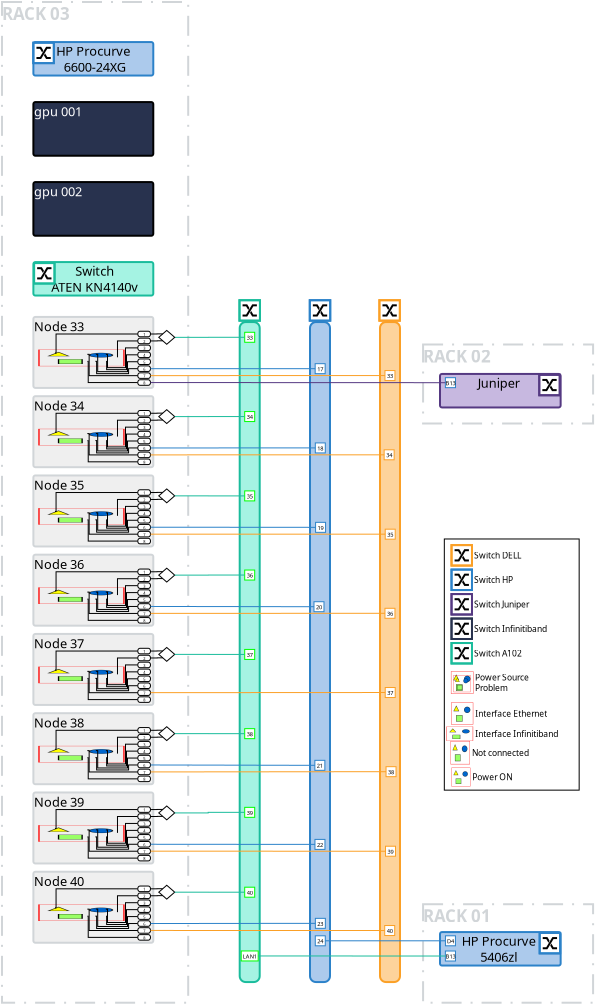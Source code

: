 <?xml version="1.0" encoding="UTF-8"?>
<dia:diagram xmlns:dia="http://www.lysator.liu.se/~alla/dia/">
  <dia:layer name="Arrière-plan" visible="true" active="true">
    <dia:group>
      <dia:object type="Flowchart - Box" version="0" id="O0">
        <dia:attribute name="obj_pos">
          <dia:point val="-2.9,-17.003"/>
        </dia:attribute>
        <dia:attribute name="obj_bb">
          <dia:rectangle val="-2.95,-17.053;6.459,33.083"/>
        </dia:attribute>
        <dia:attribute name="elem_corner">
          <dia:point val="-2.9,-17.003"/>
        </dia:attribute>
        <dia:attribute name="elem_width">
          <dia:real val="9.31"/>
        </dia:attribute>
        <dia:attribute name="elem_height">
          <dia:real val="50.036"/>
        </dia:attribute>
        <dia:attribute name="border_width">
          <dia:real val="0.1"/>
        </dia:attribute>
        <dia:attribute name="border_color">
          <dia:color val="#d1d5d8"/>
        </dia:attribute>
        <dia:attribute name="show_background">
          <dia:boolean val="true"/>
        </dia:attribute>
        <dia:attribute name="line_style">
          <dia:enum val="2"/>
        </dia:attribute>
        <dia:attribute name="padding">
          <dia:real val="0.5"/>
        </dia:attribute>
        <dia:attribute name="text">
          <dia:composite type="text">
            <dia:attribute name="string">
              <dia:string>##</dia:string>
            </dia:attribute>
            <dia:attribute name="font">
              <dia:font family="sans" style="0" name="Helvetica"/>
            </dia:attribute>
            <dia:attribute name="height">
              <dia:real val="0.8"/>
            </dia:attribute>
            <dia:attribute name="pos">
              <dia:point val="1.754,8.255"/>
            </dia:attribute>
            <dia:attribute name="color">
              <dia:color val="#000000"/>
            </dia:attribute>
            <dia:attribute name="alignment">
              <dia:enum val="1"/>
            </dia:attribute>
          </dia:composite>
        </dia:attribute>
      </dia:object>
      <dia:object type="Standard - Text" version="1" id="O1">
        <dia:attribute name="obj_pos">
          <dia:point val="-2.9,-17.003"/>
        </dia:attribute>
        <dia:attribute name="obj_bb">
          <dia:rectangle val="-2.9,-17.003;0.777,-15.98"/>
        </dia:attribute>
        <dia:attribute name="text">
          <dia:composite type="text">
            <dia:attribute name="string">
              <dia:string>#RACK 03#</dia:string>
            </dia:attribute>
            <dia:attribute name="font">
              <dia:font family="sans" style="80" name="Helvetica-Bold"/>
            </dia:attribute>
            <dia:attribute name="height">
              <dia:real val="1.058"/>
            </dia:attribute>
            <dia:attribute name="pos">
              <dia:point val="-2.9,-16.155"/>
            </dia:attribute>
            <dia:attribute name="color">
              <dia:color val="#d1d5d8"/>
            </dia:attribute>
            <dia:attribute name="alignment">
              <dia:enum val="0"/>
            </dia:attribute>
          </dia:composite>
        </dia:attribute>
        <dia:attribute name="valign">
          <dia:enum val="0"/>
        </dia:attribute>
        <dia:connections>
          <dia:connection handle="0" to="O0" connection="0"/>
        </dia:connections>
      </dia:object>
    </dia:group>
    <dia:object type="Flowchart - Box" version="0" id="O2">
      <dia:attribute name="obj_pos">
        <dia:point val="18.154,0.122"/>
      </dia:attribute>
      <dia:attribute name="obj_bb">
        <dia:rectangle val="18.104,0.072;26.704,4.122"/>
      </dia:attribute>
      <dia:attribute name="elem_corner">
        <dia:point val="18.154,0.122"/>
      </dia:attribute>
      <dia:attribute name="elem_width">
        <dia:real val="8.5"/>
      </dia:attribute>
      <dia:attribute name="elem_height">
        <dia:real val="3.95"/>
      </dia:attribute>
      <dia:attribute name="border_width">
        <dia:real val="0.1"/>
      </dia:attribute>
      <dia:attribute name="border_color">
        <dia:color val="#d1d5d8"/>
      </dia:attribute>
      <dia:attribute name="show_background">
        <dia:boolean val="true"/>
      </dia:attribute>
      <dia:attribute name="line_style">
        <dia:enum val="2"/>
      </dia:attribute>
      <dia:attribute name="padding">
        <dia:real val="0.5"/>
      </dia:attribute>
      <dia:attribute name="text">
        <dia:composite type="text">
          <dia:attribute name="string">
            <dia:string>##</dia:string>
          </dia:attribute>
          <dia:attribute name="font">
            <dia:font family="sans" style="0" name="Helvetica"/>
          </dia:attribute>
          <dia:attribute name="height">
            <dia:real val="0.8"/>
          </dia:attribute>
          <dia:attribute name="pos">
            <dia:point val="22.404,2.337"/>
          </dia:attribute>
          <dia:attribute name="color">
            <dia:color val="#000000"/>
          </dia:attribute>
          <dia:attribute name="alignment">
            <dia:enum val="1"/>
          </dia:attribute>
        </dia:composite>
      </dia:attribute>
    </dia:object>
    <dia:object type="Standard - Text" version="1" id="O3">
      <dia:attribute name="obj_pos">
        <dia:point val="18.154,0.122"/>
      </dia:attribute>
      <dia:attribute name="obj_bb">
        <dia:rectangle val="18.154,0.122;21.831,1.144"/>
      </dia:attribute>
      <dia:attribute name="text">
        <dia:composite type="text">
          <dia:attribute name="string">
            <dia:string>#RACK 02#</dia:string>
          </dia:attribute>
          <dia:attribute name="font">
            <dia:font family="sans" style="80" name="Helvetica-Bold"/>
          </dia:attribute>
          <dia:attribute name="height">
            <dia:real val="1.058"/>
          </dia:attribute>
          <dia:attribute name="pos">
            <dia:point val="18.154,0.969"/>
          </dia:attribute>
          <dia:attribute name="color">
            <dia:color val="#d1d5d8"/>
          </dia:attribute>
          <dia:attribute name="alignment">
            <dia:enum val="0"/>
          </dia:attribute>
        </dia:composite>
      </dia:attribute>
      <dia:attribute name="valign">
        <dia:enum val="0"/>
      </dia:attribute>
      <dia:connections>
        <dia:connection handle="0" to="O2" connection="0"/>
      </dia:connections>
    </dia:object>
    <dia:object type="Flowchart - Box" version="0" id="O4">
      <dia:attribute name="obj_pos">
        <dia:point val="18.154,28.108"/>
      </dia:attribute>
      <dia:attribute name="obj_bb">
        <dia:rectangle val="18.104,28.058;26.704,33.083"/>
      </dia:attribute>
      <dia:attribute name="elem_corner">
        <dia:point val="18.154,28.108"/>
      </dia:attribute>
      <dia:attribute name="elem_width">
        <dia:real val="8.5"/>
      </dia:attribute>
      <dia:attribute name="elem_height">
        <dia:real val="4.925"/>
      </dia:attribute>
      <dia:attribute name="border_width">
        <dia:real val="0.1"/>
      </dia:attribute>
      <dia:attribute name="border_color">
        <dia:color val="#d1d5d8"/>
      </dia:attribute>
      <dia:attribute name="show_background">
        <dia:boolean val="true"/>
      </dia:attribute>
      <dia:attribute name="line_style">
        <dia:enum val="2"/>
      </dia:attribute>
      <dia:attribute name="padding">
        <dia:real val="0.5"/>
      </dia:attribute>
      <dia:attribute name="text">
        <dia:composite type="text">
          <dia:attribute name="string">
            <dia:string>##</dia:string>
          </dia:attribute>
          <dia:attribute name="font">
            <dia:font family="sans" style="0" name="Helvetica"/>
          </dia:attribute>
          <dia:attribute name="height">
            <dia:real val="0.8"/>
          </dia:attribute>
          <dia:attribute name="pos">
            <dia:point val="22.404,30.811"/>
          </dia:attribute>
          <dia:attribute name="color">
            <dia:color val="#000000"/>
          </dia:attribute>
          <dia:attribute name="alignment">
            <dia:enum val="1"/>
          </dia:attribute>
        </dia:composite>
      </dia:attribute>
    </dia:object>
    <dia:object type="Standard - Text" version="1" id="O5">
      <dia:attribute name="obj_pos">
        <dia:point val="18.154,28.108"/>
      </dia:attribute>
      <dia:attribute name="obj_bb">
        <dia:rectangle val="18.154,28.108;21.831,29.131"/>
      </dia:attribute>
      <dia:attribute name="text">
        <dia:composite type="text">
          <dia:attribute name="string">
            <dia:string>#RACK 01#</dia:string>
          </dia:attribute>
          <dia:attribute name="font">
            <dia:font family="sans" style="80" name="Helvetica-Bold"/>
          </dia:attribute>
          <dia:attribute name="height">
            <dia:real val="1.058"/>
          </dia:attribute>
          <dia:attribute name="pos">
            <dia:point val="18.154,28.956"/>
          </dia:attribute>
          <dia:attribute name="color">
            <dia:color val="#d1d5d8"/>
          </dia:attribute>
          <dia:attribute name="alignment">
            <dia:enum val="0"/>
          </dia:attribute>
        </dia:composite>
      </dia:attribute>
      <dia:attribute name="valign">
        <dia:enum val="0"/>
      </dia:attribute>
      <dia:connections>
        <dia:connection handle="0" to="O4" connection="0"/>
      </dia:connections>
    </dia:object>
    <dia:group>
      <dia:object type="Flowchart - Box" version="0" id="O6">
        <dia:attribute name="obj_pos">
          <dia:point val="19,29.5"/>
        </dia:attribute>
        <dia:attribute name="obj_bb">
          <dia:rectangle val="18.95,29.45;25.082,31.225"/>
        </dia:attribute>
        <dia:attribute name="elem_corner">
          <dia:point val="19,29.5"/>
        </dia:attribute>
        <dia:attribute name="elem_width">
          <dia:real val="6.032"/>
        </dia:attribute>
        <dia:attribute name="elem_height">
          <dia:real val="1.675"/>
        </dia:attribute>
        <dia:attribute name="border_width">
          <dia:real val="0.1"/>
        </dia:attribute>
        <dia:attribute name="border_color">
          <dia:color val="#2c82c9"/>
        </dia:attribute>
        <dia:attribute name="inner_color">
          <dia:color val="#accaec"/>
        </dia:attribute>
        <dia:attribute name="show_background">
          <dia:boolean val="true"/>
        </dia:attribute>
        <dia:attribute name="corner_radius">
          <dia:real val="0.1"/>
        </dia:attribute>
        <dia:attribute name="padding">
          <dia:real val="0"/>
        </dia:attribute>
        <dia:attribute name="text">
          <dia:composite type="text">
            <dia:attribute name="string">
              <dia:string>##</dia:string>
            </dia:attribute>
            <dia:attribute name="font">
              <dia:font family="sans" style="0" name="Helvetica"/>
            </dia:attribute>
            <dia:attribute name="height">
              <dia:real val="0.353"/>
            </dia:attribute>
            <dia:attribute name="pos">
              <dia:point val="22.016,30.444"/>
            </dia:attribute>
            <dia:attribute name="color">
              <dia:color val="#000000"/>
            </dia:attribute>
            <dia:attribute name="alignment">
              <dia:enum val="1"/>
            </dia:attribute>
          </dia:composite>
        </dia:attribute>
      </dia:object>
      <dia:object type="Standard - Text" version="1" id="O7">
        <dia:attribute name="obj_pos">
          <dia:point val="22.016,29.5"/>
        </dia:attribute>
        <dia:attribute name="obj_bb">
          <dia:rectangle val="20.189,29.5;23.844,31.073"/>
        </dia:attribute>
        <dia:attribute name="text">
          <dia:composite type="text">
            <dia:attribute name="string">
              <dia:string>#HP Procurve 
5406zl #</dia:string>
            </dia:attribute>
            <dia:attribute name="font">
              <dia:font family="sans" style="0" name="Helvetica"/>
            </dia:attribute>
            <dia:attribute name="height">
              <dia:real val="0.8"/>
            </dia:attribute>
            <dia:attribute name="pos">
              <dia:point val="22.016,30.14"/>
            </dia:attribute>
            <dia:attribute name="color">
              <dia:color val="#000000"/>
            </dia:attribute>
            <dia:attribute name="alignment">
              <dia:enum val="1"/>
            </dia:attribute>
          </dia:composite>
        </dia:attribute>
        <dia:attribute name="valign">
          <dia:enum val="0"/>
        </dia:attribute>
        <dia:connections>
          <dia:connection handle="0" to="O6" connection="2"/>
        </dia:connections>
      </dia:object>
      <dia:object type="Flowchart - Box" version="0" id="O8">
        <dia:attribute name="obj_pos">
          <dia:point val="19.272,29.687"/>
        </dia:attribute>
        <dia:attribute name="obj_bb">
          <dia:rectangle val="19.272,29.687;19.772,30.187"/>
        </dia:attribute>
        <dia:attribute name="elem_corner">
          <dia:point val="19.272,29.687"/>
        </dia:attribute>
        <dia:attribute name="elem_width">
          <dia:real val="0.5"/>
        </dia:attribute>
        <dia:attribute name="elem_height">
          <dia:real val="0.5"/>
        </dia:attribute>
        <dia:attribute name="border_width">
          <dia:real val="0"/>
        </dia:attribute>
        <dia:attribute name="border_color">
          <dia:color val="#2c82c9"/>
        </dia:attribute>
        <dia:attribute name="show_background">
          <dia:boolean val="true"/>
        </dia:attribute>
        <dia:attribute name="padding">
          <dia:real val="0"/>
        </dia:attribute>
        <dia:attribute name="text">
          <dia:composite type="text">
            <dia:attribute name="string">
              <dia:string>#D4#</dia:string>
            </dia:attribute>
            <dia:attribute name="font">
              <dia:font family="sans" style="0" name="Helvetica"/>
            </dia:attribute>
            <dia:attribute name="height">
              <dia:real val="0.353"/>
            </dia:attribute>
            <dia:attribute name="pos">
              <dia:point val="19.522,30.043"/>
            </dia:attribute>
            <dia:attribute name="color">
              <dia:color val="#000000"/>
            </dia:attribute>
            <dia:attribute name="alignment">
              <dia:enum val="1"/>
            </dia:attribute>
          </dia:composite>
        </dia:attribute>
      </dia:object>
      <dia:group>
        <dia:object type="Geometric - Perfect Square" version="1" id="O9">
          <dia:attribute name="obj_pos">
            <dia:point val="24.05,29.595"/>
          </dia:attribute>
          <dia:attribute name="obj_bb">
            <dia:rectangle val="24.0,29.545;24.988,30.563"/>
          </dia:attribute>
          <dia:attribute name="meta">
            <dia:composite type="dict"/>
          </dia:attribute>
          <dia:attribute name="elem_corner">
            <dia:point val="24.05,29.595"/>
          </dia:attribute>
          <dia:attribute name="elem_width">
            <dia:real val="0.888"/>
          </dia:attribute>
          <dia:attribute name="elem_height">
            <dia:real val="0.917"/>
          </dia:attribute>
          <dia:attribute name="line_width">
            <dia:real val="0.1"/>
          </dia:attribute>
          <dia:attribute name="line_colour">
            <dia:color val="#ffffff"/>
          </dia:attribute>
          <dia:attribute name="fill_colour">
            <dia:color val="#ffffff"/>
          </dia:attribute>
          <dia:attribute name="show_background">
            <dia:boolean val="true"/>
          </dia:attribute>
          <dia:attribute name="line_style">
            <dia:enum val="0"/>
            <dia:real val="1"/>
          </dia:attribute>
          <dia:attribute name="flip_horizontal">
            <dia:boolean val="false"/>
          </dia:attribute>
          <dia:attribute name="flip_vertical">
            <dia:boolean val="false"/>
          </dia:attribute>
          <dia:attribute name="subscale">
            <dia:real val="1"/>
          </dia:attribute>
        </dia:object>
        <dia:object type="Network - Switch Symbol" version="1" id="O10">
          <dia:attribute name="obj_pos">
            <dia:point val="23.983,29.543"/>
          </dia:attribute>
          <dia:attribute name="obj_bb">
            <dia:rectangle val="23.933,29.493;25.055,30.615"/>
          </dia:attribute>
          <dia:attribute name="meta">
            <dia:composite type="dict"/>
          </dia:attribute>
          <dia:attribute name="elem_corner">
            <dia:point val="23.983,29.543"/>
          </dia:attribute>
          <dia:attribute name="elem_width">
            <dia:real val="1.023"/>
          </dia:attribute>
          <dia:attribute name="elem_height">
            <dia:real val="1.023"/>
          </dia:attribute>
          <dia:attribute name="line_width">
            <dia:real val="0.1"/>
          </dia:attribute>
          <dia:attribute name="line_colour">
            <dia:color val="#2c82c9"/>
          </dia:attribute>
          <dia:attribute name="fill_colour">
            <dia:color val="#ffffff"/>
          </dia:attribute>
          <dia:attribute name="show_background">
            <dia:boolean val="false"/>
          </dia:attribute>
          <dia:attribute name="line_style">
            <dia:enum val="0"/>
            <dia:real val="1"/>
          </dia:attribute>
          <dia:attribute name="flip_horizontal">
            <dia:boolean val="false"/>
          </dia:attribute>
          <dia:attribute name="flip_vertical">
            <dia:boolean val="false"/>
          </dia:attribute>
          <dia:attribute name="subscale">
            <dia:real val="1"/>
          </dia:attribute>
        </dia:object>
      </dia:group>
      <dia:object type="Flowchart - Box" version="0" id="O11">
        <dia:attribute name="obj_pos">
          <dia:point val="19.272,30.448"/>
        </dia:attribute>
        <dia:attribute name="obj_bb">
          <dia:rectangle val="19.272,30.448;19.772,30.948"/>
        </dia:attribute>
        <dia:attribute name="elem_corner">
          <dia:point val="19.272,30.448"/>
        </dia:attribute>
        <dia:attribute name="elem_width">
          <dia:real val="0.5"/>
        </dia:attribute>
        <dia:attribute name="elem_height">
          <dia:real val="0.5"/>
        </dia:attribute>
        <dia:attribute name="border_width">
          <dia:real val="0"/>
        </dia:attribute>
        <dia:attribute name="border_color">
          <dia:color val="#2c82c9"/>
        </dia:attribute>
        <dia:attribute name="show_background">
          <dia:boolean val="true"/>
        </dia:attribute>
        <dia:attribute name="padding">
          <dia:real val="0"/>
        </dia:attribute>
        <dia:attribute name="text">
          <dia:composite type="text">
            <dia:attribute name="string">
              <dia:string>#B13#</dia:string>
            </dia:attribute>
            <dia:attribute name="font">
              <dia:font family="sans" style="0" name="Helvetica"/>
            </dia:attribute>
            <dia:attribute name="height">
              <dia:real val="0.353"/>
            </dia:attribute>
            <dia:attribute name="pos">
              <dia:point val="19.522,30.804"/>
            </dia:attribute>
            <dia:attribute name="color">
              <dia:color val="#000000"/>
            </dia:attribute>
            <dia:attribute name="alignment">
              <dia:enum val="1"/>
            </dia:attribute>
          </dia:composite>
        </dia:attribute>
      </dia:object>
    </dia:group>
    <dia:object type="Flowchart - Box" version="0" id="O12">
      <dia:attribute name="obj_pos">
        <dia:point val="8.985,-1"/>
      </dia:attribute>
      <dia:attribute name="obj_bb">
        <dia:rectangle val="8.935,-1.05;10.035,32.05"/>
      </dia:attribute>
      <dia:attribute name="elem_corner">
        <dia:point val="8.985,-1"/>
      </dia:attribute>
      <dia:attribute name="elem_width">
        <dia:real val="1"/>
      </dia:attribute>
      <dia:attribute name="elem_height">
        <dia:real val="33"/>
      </dia:attribute>
      <dia:attribute name="border_width">
        <dia:real val="0.1"/>
      </dia:attribute>
      <dia:attribute name="border_color">
        <dia:color val="#1abc9c"/>
      </dia:attribute>
      <dia:attribute name="inner_color">
        <dia:color val="#a5f3e3"/>
      </dia:attribute>
      <dia:attribute name="show_background">
        <dia:boolean val="true"/>
      </dia:attribute>
      <dia:attribute name="corner_radius">
        <dia:real val="0.3"/>
      </dia:attribute>
      <dia:attribute name="padding">
        <dia:real val="0"/>
      </dia:attribute>
      <dia:attribute name="text">
        <dia:composite type="text">
          <dia:attribute name="string">
            <dia:string>##</dia:string>
          </dia:attribute>
          <dia:attribute name="font">
            <dia:font family="sans" style="0" name="Helvetica"/>
          </dia:attribute>
          <dia:attribute name="height">
            <dia:real val="0.353"/>
          </dia:attribute>
          <dia:attribute name="pos">
            <dia:point val="9.485,15.606"/>
          </dia:attribute>
          <dia:attribute name="color">
            <dia:color val="#000000"/>
          </dia:attribute>
          <dia:attribute name="alignment">
            <dia:enum val="1"/>
          </dia:attribute>
        </dia:composite>
      </dia:attribute>
    </dia:object>
    <dia:object type="Network - Switch Symbol" version="1" id="O13">
      <dia:attribute name="obj_pos">
        <dia:point val="8.974,-2.092"/>
      </dia:attribute>
      <dia:attribute name="obj_bb">
        <dia:rectangle val="8.924,-2.142;10.046,-1.019"/>
      </dia:attribute>
      <dia:attribute name="meta">
        <dia:composite type="dict"/>
      </dia:attribute>
      <dia:attribute name="elem_corner">
        <dia:point val="8.974,-2.092"/>
      </dia:attribute>
      <dia:attribute name="elem_width">
        <dia:real val="1.023"/>
      </dia:attribute>
      <dia:attribute name="elem_height">
        <dia:real val="1.023"/>
      </dia:attribute>
      <dia:attribute name="line_width">
        <dia:real val="0.1"/>
      </dia:attribute>
      <dia:attribute name="line_colour">
        <dia:color val="#1abc9c"/>
      </dia:attribute>
      <dia:attribute name="fill_colour">
        <dia:color val="#ff0000"/>
      </dia:attribute>
      <dia:attribute name="show_background">
        <dia:boolean val="false"/>
      </dia:attribute>
      <dia:attribute name="line_style">
        <dia:enum val="0"/>
        <dia:real val="1"/>
      </dia:attribute>
      <dia:attribute name="flip_horizontal">
        <dia:boolean val="false"/>
      </dia:attribute>
      <dia:attribute name="flip_vertical">
        <dia:boolean val="false"/>
      </dia:attribute>
      <dia:attribute name="subscale">
        <dia:real val="1"/>
      </dia:attribute>
    </dia:object>
    <dia:object type="Flowchart - Box" version="0" id="O14">
      <dia:attribute name="obj_pos">
        <dia:point val="12.5,-1"/>
      </dia:attribute>
      <dia:attribute name="obj_bb">
        <dia:rectangle val="12.45,-1.05;13.55,32.05"/>
      </dia:attribute>
      <dia:attribute name="elem_corner">
        <dia:point val="12.5,-1"/>
      </dia:attribute>
      <dia:attribute name="elem_width">
        <dia:real val="1"/>
      </dia:attribute>
      <dia:attribute name="elem_height">
        <dia:real val="33"/>
      </dia:attribute>
      <dia:attribute name="border_width">
        <dia:real val="0.1"/>
      </dia:attribute>
      <dia:attribute name="border_color">
        <dia:color val="#2c82c9"/>
      </dia:attribute>
      <dia:attribute name="inner_color">
        <dia:color val="#accaec"/>
      </dia:attribute>
      <dia:attribute name="show_background">
        <dia:boolean val="true"/>
      </dia:attribute>
      <dia:attribute name="corner_radius">
        <dia:real val="0.3"/>
      </dia:attribute>
      <dia:attribute name="padding">
        <dia:real val="0"/>
      </dia:attribute>
      <dia:attribute name="text">
        <dia:composite type="text">
          <dia:attribute name="string">
            <dia:string>##</dia:string>
          </dia:attribute>
          <dia:attribute name="font">
            <dia:font family="sans" style="0" name="Helvetica"/>
          </dia:attribute>
          <dia:attribute name="height">
            <dia:real val="0.353"/>
          </dia:attribute>
          <dia:attribute name="pos">
            <dia:point val="13,15.606"/>
          </dia:attribute>
          <dia:attribute name="color">
            <dia:color val="#000000"/>
          </dia:attribute>
          <dia:attribute name="alignment">
            <dia:enum val="1"/>
          </dia:attribute>
        </dia:composite>
      </dia:attribute>
    </dia:object>
    <dia:object type="Network - Switch Symbol" version="1" id="O15">
      <dia:attribute name="obj_pos">
        <dia:point val="12.489,-2.092"/>
      </dia:attribute>
      <dia:attribute name="obj_bb">
        <dia:rectangle val="12.439,-2.142;13.561,-1.019"/>
      </dia:attribute>
      <dia:attribute name="meta">
        <dia:composite type="dict"/>
      </dia:attribute>
      <dia:attribute name="elem_corner">
        <dia:point val="12.489,-2.092"/>
      </dia:attribute>
      <dia:attribute name="elem_width">
        <dia:real val="1.023"/>
      </dia:attribute>
      <dia:attribute name="elem_height">
        <dia:real val="1.023"/>
      </dia:attribute>
      <dia:attribute name="line_width">
        <dia:real val="0.1"/>
      </dia:attribute>
      <dia:attribute name="line_colour">
        <dia:color val="#2c82c9"/>
      </dia:attribute>
      <dia:attribute name="fill_colour">
        <dia:color val="#ffffff"/>
      </dia:attribute>
      <dia:attribute name="show_background">
        <dia:boolean val="false"/>
      </dia:attribute>
      <dia:attribute name="line_style">
        <dia:enum val="0"/>
        <dia:real val="1"/>
      </dia:attribute>
      <dia:attribute name="flip_horizontal">
        <dia:boolean val="false"/>
      </dia:attribute>
      <dia:attribute name="flip_vertical">
        <dia:boolean val="false"/>
      </dia:attribute>
      <dia:attribute name="subscale">
        <dia:real val="1"/>
      </dia:attribute>
    </dia:object>
    <dia:object type="Flowchart - Box" version="0" id="O16">
      <dia:attribute name="obj_pos">
        <dia:point val="9.235,27.257"/>
      </dia:attribute>
      <dia:attribute name="obj_bb">
        <dia:rectangle val="9.235,27.257;9.735,27.757"/>
      </dia:attribute>
      <dia:attribute name="elem_corner">
        <dia:point val="9.235,27.257"/>
      </dia:attribute>
      <dia:attribute name="elem_width">
        <dia:real val="0.5"/>
      </dia:attribute>
      <dia:attribute name="elem_height">
        <dia:real val="0.5"/>
      </dia:attribute>
      <dia:attribute name="border_width">
        <dia:real val="0"/>
      </dia:attribute>
      <dia:attribute name="border_color">
        <dia:color val="#00ff00"/>
      </dia:attribute>
      <dia:attribute name="show_background">
        <dia:boolean val="true"/>
      </dia:attribute>
      <dia:attribute name="padding">
        <dia:real val="0"/>
      </dia:attribute>
      <dia:attribute name="text">
        <dia:composite type="text">
          <dia:attribute name="string">
            <dia:string>#40#</dia:string>
          </dia:attribute>
          <dia:attribute name="font">
            <dia:font family="sans" style="0" name="Helvetica"/>
          </dia:attribute>
          <dia:attribute name="height">
            <dia:real val="0.353"/>
          </dia:attribute>
          <dia:attribute name="pos">
            <dia:point val="9.485,27.613"/>
          </dia:attribute>
          <dia:attribute name="color">
            <dia:color val="#000000"/>
          </dia:attribute>
          <dia:attribute name="alignment">
            <dia:enum val="1"/>
          </dia:attribute>
        </dia:composite>
      </dia:attribute>
    </dia:object>
    <dia:object type="Flowchart - Box" version="0" id="O17">
      <dia:attribute name="obj_pos">
        <dia:point val="9.235,23.264"/>
      </dia:attribute>
      <dia:attribute name="obj_bb">
        <dia:rectangle val="9.235,23.264;9.735,23.764"/>
      </dia:attribute>
      <dia:attribute name="elem_corner">
        <dia:point val="9.235,23.264"/>
      </dia:attribute>
      <dia:attribute name="elem_width">
        <dia:real val="0.5"/>
      </dia:attribute>
      <dia:attribute name="elem_height">
        <dia:real val="0.5"/>
      </dia:attribute>
      <dia:attribute name="border_width">
        <dia:real val="0"/>
      </dia:attribute>
      <dia:attribute name="border_color">
        <dia:color val="#00ff00"/>
      </dia:attribute>
      <dia:attribute name="show_background">
        <dia:boolean val="true"/>
      </dia:attribute>
      <dia:attribute name="padding">
        <dia:real val="0"/>
      </dia:attribute>
      <dia:attribute name="text">
        <dia:composite type="text">
          <dia:attribute name="string">
            <dia:string>#39#</dia:string>
          </dia:attribute>
          <dia:attribute name="font">
            <dia:font family="sans" style="0" name="Helvetica"/>
          </dia:attribute>
          <dia:attribute name="height">
            <dia:real val="0.353"/>
          </dia:attribute>
          <dia:attribute name="pos">
            <dia:point val="9.485,23.62"/>
          </dia:attribute>
          <dia:attribute name="color">
            <dia:color val="#000000"/>
          </dia:attribute>
          <dia:attribute name="alignment">
            <dia:enum val="1"/>
          </dia:attribute>
        </dia:composite>
      </dia:attribute>
    </dia:object>
    <dia:object type="Flowchart - Box" version="0" id="O18">
      <dia:attribute name="obj_pos">
        <dia:point val="9.235,19.33"/>
      </dia:attribute>
      <dia:attribute name="obj_bb">
        <dia:rectangle val="9.235,19.33;9.735,19.83"/>
      </dia:attribute>
      <dia:attribute name="elem_corner">
        <dia:point val="9.235,19.33"/>
      </dia:attribute>
      <dia:attribute name="elem_width">
        <dia:real val="0.5"/>
      </dia:attribute>
      <dia:attribute name="elem_height">
        <dia:real val="0.5"/>
      </dia:attribute>
      <dia:attribute name="border_width">
        <dia:real val="0"/>
      </dia:attribute>
      <dia:attribute name="border_color">
        <dia:color val="#00ff00"/>
      </dia:attribute>
      <dia:attribute name="show_background">
        <dia:boolean val="true"/>
      </dia:attribute>
      <dia:attribute name="padding">
        <dia:real val="0"/>
      </dia:attribute>
      <dia:attribute name="text">
        <dia:composite type="text">
          <dia:attribute name="string">
            <dia:string>#38#</dia:string>
          </dia:attribute>
          <dia:attribute name="font">
            <dia:font family="sans" style="0" name="Helvetica"/>
          </dia:attribute>
          <dia:attribute name="height">
            <dia:real val="0.353"/>
          </dia:attribute>
          <dia:attribute name="pos">
            <dia:point val="9.485,19.686"/>
          </dia:attribute>
          <dia:attribute name="color">
            <dia:color val="#000000"/>
          </dia:attribute>
          <dia:attribute name="alignment">
            <dia:enum val="1"/>
          </dia:attribute>
        </dia:composite>
      </dia:attribute>
    </dia:object>
    <dia:object type="Flowchart - Box" version="0" id="O19">
      <dia:attribute name="obj_pos">
        <dia:point val="9.235,15.368"/>
      </dia:attribute>
      <dia:attribute name="obj_bb">
        <dia:rectangle val="9.235,15.368;9.735,15.868"/>
      </dia:attribute>
      <dia:attribute name="elem_corner">
        <dia:point val="9.235,15.368"/>
      </dia:attribute>
      <dia:attribute name="elem_width">
        <dia:real val="0.5"/>
      </dia:attribute>
      <dia:attribute name="elem_height">
        <dia:real val="0.5"/>
      </dia:attribute>
      <dia:attribute name="border_width">
        <dia:real val="0"/>
      </dia:attribute>
      <dia:attribute name="border_color">
        <dia:color val="#00ff00"/>
      </dia:attribute>
      <dia:attribute name="show_background">
        <dia:boolean val="true"/>
      </dia:attribute>
      <dia:attribute name="padding">
        <dia:real val="0"/>
      </dia:attribute>
      <dia:attribute name="text">
        <dia:composite type="text">
          <dia:attribute name="string">
            <dia:string>#37#</dia:string>
          </dia:attribute>
          <dia:attribute name="font">
            <dia:font family="sans" style="0" name="Helvetica"/>
          </dia:attribute>
          <dia:attribute name="height">
            <dia:real val="0.353"/>
          </dia:attribute>
          <dia:attribute name="pos">
            <dia:point val="9.485,15.725"/>
          </dia:attribute>
          <dia:attribute name="color">
            <dia:color val="#000000"/>
          </dia:attribute>
          <dia:attribute name="alignment">
            <dia:enum val="1"/>
          </dia:attribute>
        </dia:composite>
      </dia:attribute>
    </dia:object>
    <dia:object type="Flowchart - Box" version="0" id="O20">
      <dia:attribute name="obj_pos">
        <dia:point val="9.235,11.399"/>
      </dia:attribute>
      <dia:attribute name="obj_bb">
        <dia:rectangle val="9.235,11.399;9.735,11.899"/>
      </dia:attribute>
      <dia:attribute name="elem_corner">
        <dia:point val="9.235,11.399"/>
      </dia:attribute>
      <dia:attribute name="elem_width">
        <dia:real val="0.5"/>
      </dia:attribute>
      <dia:attribute name="elem_height">
        <dia:real val="0.5"/>
      </dia:attribute>
      <dia:attribute name="border_width">
        <dia:real val="0"/>
      </dia:attribute>
      <dia:attribute name="border_color">
        <dia:color val="#00ff00"/>
      </dia:attribute>
      <dia:attribute name="show_background">
        <dia:boolean val="true"/>
      </dia:attribute>
      <dia:attribute name="padding">
        <dia:real val="0"/>
      </dia:attribute>
      <dia:attribute name="text">
        <dia:composite type="text">
          <dia:attribute name="string">
            <dia:string>#36#</dia:string>
          </dia:attribute>
          <dia:attribute name="font">
            <dia:font family="sans" style="0" name="Helvetica"/>
          </dia:attribute>
          <dia:attribute name="height">
            <dia:real val="0.353"/>
          </dia:attribute>
          <dia:attribute name="pos">
            <dia:point val="9.485,11.756"/>
          </dia:attribute>
          <dia:attribute name="color">
            <dia:color val="#000000"/>
          </dia:attribute>
          <dia:attribute name="alignment">
            <dia:enum val="1"/>
          </dia:attribute>
        </dia:composite>
      </dia:attribute>
    </dia:object>
    <dia:object type="Flowchart - Box" version="0" id="O21">
      <dia:attribute name="obj_pos">
        <dia:point val="12.779,9.014"/>
      </dia:attribute>
      <dia:attribute name="obj_bb">
        <dia:rectangle val="12.779,9.014;13.279,9.514"/>
      </dia:attribute>
      <dia:attribute name="elem_corner">
        <dia:point val="12.779,9.014"/>
      </dia:attribute>
      <dia:attribute name="elem_width">
        <dia:real val="0.5"/>
      </dia:attribute>
      <dia:attribute name="elem_height">
        <dia:real val="0.5"/>
      </dia:attribute>
      <dia:attribute name="border_width">
        <dia:real val="0"/>
      </dia:attribute>
      <dia:attribute name="border_color">
        <dia:color val="#2c82c9"/>
      </dia:attribute>
      <dia:attribute name="show_background">
        <dia:boolean val="true"/>
      </dia:attribute>
      <dia:attribute name="padding">
        <dia:real val="0"/>
      </dia:attribute>
      <dia:attribute name="text">
        <dia:composite type="text">
          <dia:attribute name="string">
            <dia:string>#19#</dia:string>
          </dia:attribute>
          <dia:attribute name="font">
            <dia:font family="sans" style="0" name="Helvetica"/>
          </dia:attribute>
          <dia:attribute name="height">
            <dia:real val="0.353"/>
          </dia:attribute>
          <dia:attribute name="pos">
            <dia:point val="13.029,9.371"/>
          </dia:attribute>
          <dia:attribute name="color">
            <dia:color val="#000000"/>
          </dia:attribute>
          <dia:attribute name="alignment">
            <dia:enum val="1"/>
          </dia:attribute>
        </dia:composite>
      </dia:attribute>
    </dia:object>
    <dia:object type="Flowchart - Box" version="0" id="O22">
      <dia:attribute name="obj_pos">
        <dia:point val="9.235,7.442"/>
      </dia:attribute>
      <dia:attribute name="obj_bb">
        <dia:rectangle val="9.235,7.442;9.735,7.942"/>
      </dia:attribute>
      <dia:attribute name="elem_corner">
        <dia:point val="9.235,7.442"/>
      </dia:attribute>
      <dia:attribute name="elem_width">
        <dia:real val="0.5"/>
      </dia:attribute>
      <dia:attribute name="elem_height">
        <dia:real val="0.5"/>
      </dia:attribute>
      <dia:attribute name="border_width">
        <dia:real val="0"/>
      </dia:attribute>
      <dia:attribute name="border_color">
        <dia:color val="#00ff00"/>
      </dia:attribute>
      <dia:attribute name="show_background">
        <dia:boolean val="true"/>
      </dia:attribute>
      <dia:attribute name="padding">
        <dia:real val="0"/>
      </dia:attribute>
      <dia:attribute name="text">
        <dia:composite type="text">
          <dia:attribute name="string">
            <dia:string>#35#</dia:string>
          </dia:attribute>
          <dia:attribute name="font">
            <dia:font family="sans" style="0" name="Helvetica"/>
          </dia:attribute>
          <dia:attribute name="height">
            <dia:real val="0.353"/>
          </dia:attribute>
          <dia:attribute name="pos">
            <dia:point val="9.485,7.798"/>
          </dia:attribute>
          <dia:attribute name="color">
            <dia:color val="#000000"/>
          </dia:attribute>
          <dia:attribute name="alignment">
            <dia:enum val="1"/>
          </dia:attribute>
        </dia:composite>
      </dia:attribute>
    </dia:object>
    <dia:object type="Flowchart - Box" version="0" id="O23">
      <dia:attribute name="obj_pos">
        <dia:point val="12.765,5.043"/>
      </dia:attribute>
      <dia:attribute name="obj_bb">
        <dia:rectangle val="12.765,5.043;13.265,5.543"/>
      </dia:attribute>
      <dia:attribute name="elem_corner">
        <dia:point val="12.765,5.043"/>
      </dia:attribute>
      <dia:attribute name="elem_width">
        <dia:real val="0.5"/>
      </dia:attribute>
      <dia:attribute name="elem_height">
        <dia:real val="0.5"/>
      </dia:attribute>
      <dia:attribute name="border_width">
        <dia:real val="0"/>
      </dia:attribute>
      <dia:attribute name="border_color">
        <dia:color val="#2c82c9"/>
      </dia:attribute>
      <dia:attribute name="show_background">
        <dia:boolean val="true"/>
      </dia:attribute>
      <dia:attribute name="padding">
        <dia:real val="0"/>
      </dia:attribute>
      <dia:attribute name="text">
        <dia:composite type="text">
          <dia:attribute name="string">
            <dia:string>#18#</dia:string>
          </dia:attribute>
          <dia:attribute name="font">
            <dia:font family="sans" style="0" name="Helvetica"/>
          </dia:attribute>
          <dia:attribute name="height">
            <dia:real val="0.353"/>
          </dia:attribute>
          <dia:attribute name="pos">
            <dia:point val="13.015,5.399"/>
          </dia:attribute>
          <dia:attribute name="color">
            <dia:color val="#000000"/>
          </dia:attribute>
          <dia:attribute name="alignment">
            <dia:enum val="1"/>
          </dia:attribute>
        </dia:composite>
      </dia:attribute>
    </dia:object>
    <dia:object type="Flowchart - Box" version="0" id="O24">
      <dia:attribute name="obj_pos">
        <dia:point val="9.235,3.475"/>
      </dia:attribute>
      <dia:attribute name="obj_bb">
        <dia:rectangle val="9.235,3.475;9.735,3.975"/>
      </dia:attribute>
      <dia:attribute name="elem_corner">
        <dia:point val="9.235,3.475"/>
      </dia:attribute>
      <dia:attribute name="elem_width">
        <dia:real val="0.5"/>
      </dia:attribute>
      <dia:attribute name="elem_height">
        <dia:real val="0.5"/>
      </dia:attribute>
      <dia:attribute name="border_width">
        <dia:real val="0"/>
      </dia:attribute>
      <dia:attribute name="border_color">
        <dia:color val="#00ff00"/>
      </dia:attribute>
      <dia:attribute name="show_background">
        <dia:boolean val="true"/>
      </dia:attribute>
      <dia:attribute name="padding">
        <dia:real val="0"/>
      </dia:attribute>
      <dia:attribute name="text">
        <dia:composite type="text">
          <dia:attribute name="string">
            <dia:string>#34#</dia:string>
          </dia:attribute>
          <dia:attribute name="font">
            <dia:font family="sans" style="0" name="Helvetica"/>
          </dia:attribute>
          <dia:attribute name="height">
            <dia:real val="0.353"/>
          </dia:attribute>
          <dia:attribute name="pos">
            <dia:point val="9.485,3.831"/>
          </dia:attribute>
          <dia:attribute name="color">
            <dia:color val="#000000"/>
          </dia:attribute>
          <dia:attribute name="alignment">
            <dia:enum val="1"/>
          </dia:attribute>
        </dia:composite>
      </dia:attribute>
    </dia:object>
    <dia:object type="Flowchart - Box" version="0" id="O25">
      <dia:attribute name="obj_pos">
        <dia:point val="9.235,-0.489"/>
      </dia:attribute>
      <dia:attribute name="obj_bb">
        <dia:rectangle val="9.235,-0.489;9.735,0.011"/>
      </dia:attribute>
      <dia:attribute name="elem_corner">
        <dia:point val="9.235,-0.489"/>
      </dia:attribute>
      <dia:attribute name="elem_width">
        <dia:real val="0.5"/>
      </dia:attribute>
      <dia:attribute name="elem_height">
        <dia:real val="0.5"/>
      </dia:attribute>
      <dia:attribute name="border_width">
        <dia:real val="0"/>
      </dia:attribute>
      <dia:attribute name="border_color">
        <dia:color val="#00ff00"/>
      </dia:attribute>
      <dia:attribute name="show_background">
        <dia:boolean val="true"/>
      </dia:attribute>
      <dia:attribute name="padding">
        <dia:real val="0"/>
      </dia:attribute>
      <dia:attribute name="text">
        <dia:composite type="text">
          <dia:attribute name="string">
            <dia:string>#33#</dia:string>
          </dia:attribute>
          <dia:attribute name="font">
            <dia:font family="sans" style="0" name="Helvetica"/>
          </dia:attribute>
          <dia:attribute name="height">
            <dia:real val="0.353"/>
          </dia:attribute>
          <dia:attribute name="pos">
            <dia:point val="9.485,-0.133"/>
          </dia:attribute>
          <dia:attribute name="color">
            <dia:color val="#000000"/>
          </dia:attribute>
          <dia:attribute name="alignment">
            <dia:enum val="1"/>
          </dia:attribute>
        </dia:composite>
      </dia:attribute>
    </dia:object>
    <dia:object type="Flowchart - Box" version="0" id="O26">
      <dia:attribute name="obj_pos">
        <dia:point val="12.758,1.081"/>
      </dia:attribute>
      <dia:attribute name="obj_bb">
        <dia:rectangle val="12.758,1.081;13.258,1.581"/>
      </dia:attribute>
      <dia:attribute name="elem_corner">
        <dia:point val="12.758,1.081"/>
      </dia:attribute>
      <dia:attribute name="elem_width">
        <dia:real val="0.5"/>
      </dia:attribute>
      <dia:attribute name="elem_height">
        <dia:real val="0.5"/>
      </dia:attribute>
      <dia:attribute name="border_width">
        <dia:real val="0"/>
      </dia:attribute>
      <dia:attribute name="border_color">
        <dia:color val="#2c82c9"/>
      </dia:attribute>
      <dia:attribute name="show_background">
        <dia:boolean val="true"/>
      </dia:attribute>
      <dia:attribute name="padding">
        <dia:real val="0"/>
      </dia:attribute>
      <dia:attribute name="text">
        <dia:composite type="text">
          <dia:attribute name="string">
            <dia:string>#17#</dia:string>
          </dia:attribute>
          <dia:attribute name="font">
            <dia:font family="sans" style="0" name="Helvetica"/>
          </dia:attribute>
          <dia:attribute name="height">
            <dia:real val="0.353"/>
          </dia:attribute>
          <dia:attribute name="pos">
            <dia:point val="13.008,1.437"/>
          </dia:attribute>
          <dia:attribute name="color">
            <dia:color val="#000000"/>
          </dia:attribute>
          <dia:attribute name="alignment">
            <dia:enum val="1"/>
          </dia:attribute>
        </dia:composite>
      </dia:attribute>
    </dia:object>
    <dia:object type="Flowchart - Box" version="0" id="O27">
      <dia:attribute name="obj_pos">
        <dia:point val="12.699,12.983"/>
      </dia:attribute>
      <dia:attribute name="obj_bb">
        <dia:rectangle val="12.699,12.983;13.199,13.483"/>
      </dia:attribute>
      <dia:attribute name="elem_corner">
        <dia:point val="12.699,12.983"/>
      </dia:attribute>
      <dia:attribute name="elem_width">
        <dia:real val="0.5"/>
      </dia:attribute>
      <dia:attribute name="elem_height">
        <dia:real val="0.5"/>
      </dia:attribute>
      <dia:attribute name="border_width">
        <dia:real val="0"/>
      </dia:attribute>
      <dia:attribute name="border_color">
        <dia:color val="#2c82c9"/>
      </dia:attribute>
      <dia:attribute name="show_background">
        <dia:boolean val="true"/>
      </dia:attribute>
      <dia:attribute name="padding">
        <dia:real val="0"/>
      </dia:attribute>
      <dia:attribute name="text">
        <dia:composite type="text">
          <dia:attribute name="string">
            <dia:string>#20#</dia:string>
          </dia:attribute>
          <dia:attribute name="font">
            <dia:font family="sans" style="0" name="Helvetica"/>
          </dia:attribute>
          <dia:attribute name="height">
            <dia:real val="0.353"/>
          </dia:attribute>
          <dia:attribute name="pos">
            <dia:point val="12.949,13.339"/>
          </dia:attribute>
          <dia:attribute name="color">
            <dia:color val="#000000"/>
          </dia:attribute>
          <dia:attribute name="alignment">
            <dia:enum val="1"/>
          </dia:attribute>
        </dia:composite>
      </dia:attribute>
    </dia:object>
    <dia:object type="Flowchart - Box" version="0" id="O28">
      <dia:attribute name="obj_pos">
        <dia:point val="12.743,20.913"/>
      </dia:attribute>
      <dia:attribute name="obj_bb">
        <dia:rectangle val="12.743,20.913;13.243,21.413"/>
      </dia:attribute>
      <dia:attribute name="elem_corner">
        <dia:point val="12.743,20.913"/>
      </dia:attribute>
      <dia:attribute name="elem_width">
        <dia:real val="0.5"/>
      </dia:attribute>
      <dia:attribute name="elem_height">
        <dia:real val="0.5"/>
      </dia:attribute>
      <dia:attribute name="border_width">
        <dia:real val="0"/>
      </dia:attribute>
      <dia:attribute name="border_color">
        <dia:color val="#2c82c9"/>
      </dia:attribute>
      <dia:attribute name="show_background">
        <dia:boolean val="true"/>
      </dia:attribute>
      <dia:attribute name="padding">
        <dia:real val="0"/>
      </dia:attribute>
      <dia:attribute name="text">
        <dia:composite type="text">
          <dia:attribute name="string">
            <dia:string>#21#</dia:string>
          </dia:attribute>
          <dia:attribute name="font">
            <dia:font family="sans" style="0" name="Helvetica"/>
          </dia:attribute>
          <dia:attribute name="height">
            <dia:real val="0.353"/>
          </dia:attribute>
          <dia:attribute name="pos">
            <dia:point val="12.993,21.269"/>
          </dia:attribute>
          <dia:attribute name="color">
            <dia:color val="#000000"/>
          </dia:attribute>
          <dia:attribute name="alignment">
            <dia:enum val="1"/>
          </dia:attribute>
        </dia:composite>
      </dia:attribute>
    </dia:object>
    <dia:object type="Flowchart - Box" version="0" id="O29">
      <dia:attribute name="obj_pos">
        <dia:point val="12.748,24.867"/>
      </dia:attribute>
      <dia:attribute name="obj_bb">
        <dia:rectangle val="12.748,24.867;13.248,25.367"/>
      </dia:attribute>
      <dia:attribute name="elem_corner">
        <dia:point val="12.748,24.867"/>
      </dia:attribute>
      <dia:attribute name="elem_width">
        <dia:real val="0.5"/>
      </dia:attribute>
      <dia:attribute name="elem_height">
        <dia:real val="0.5"/>
      </dia:attribute>
      <dia:attribute name="border_width">
        <dia:real val="0"/>
      </dia:attribute>
      <dia:attribute name="border_color">
        <dia:color val="#2c82c9"/>
      </dia:attribute>
      <dia:attribute name="show_background">
        <dia:boolean val="true"/>
      </dia:attribute>
      <dia:attribute name="padding">
        <dia:real val="0"/>
      </dia:attribute>
      <dia:attribute name="text">
        <dia:composite type="text">
          <dia:attribute name="string">
            <dia:string>#22#</dia:string>
          </dia:attribute>
          <dia:attribute name="font">
            <dia:font family="sans" style="0" name="Helvetica"/>
          </dia:attribute>
          <dia:attribute name="height">
            <dia:real val="0.353"/>
          </dia:attribute>
          <dia:attribute name="pos">
            <dia:point val="12.998,25.224"/>
          </dia:attribute>
          <dia:attribute name="color">
            <dia:color val="#000000"/>
          </dia:attribute>
          <dia:attribute name="alignment">
            <dia:enum val="1"/>
          </dia:attribute>
        </dia:composite>
      </dia:attribute>
    </dia:object>
    <dia:object type="Flowchart - Box" version="0" id="O30">
      <dia:attribute name="obj_pos">
        <dia:point val="12.768,28.814"/>
      </dia:attribute>
      <dia:attribute name="obj_bb">
        <dia:rectangle val="12.768,28.814;13.268,29.314"/>
      </dia:attribute>
      <dia:attribute name="elem_corner">
        <dia:point val="12.768,28.814"/>
      </dia:attribute>
      <dia:attribute name="elem_width">
        <dia:real val="0.5"/>
      </dia:attribute>
      <dia:attribute name="elem_height">
        <dia:real val="0.5"/>
      </dia:attribute>
      <dia:attribute name="border_width">
        <dia:real val="0"/>
      </dia:attribute>
      <dia:attribute name="border_color">
        <dia:color val="#2c82c9"/>
      </dia:attribute>
      <dia:attribute name="show_background">
        <dia:boolean val="true"/>
      </dia:attribute>
      <dia:attribute name="padding">
        <dia:real val="0"/>
      </dia:attribute>
      <dia:attribute name="text">
        <dia:composite type="text">
          <dia:attribute name="string">
            <dia:string>#23#</dia:string>
          </dia:attribute>
          <dia:attribute name="font">
            <dia:font family="sans" style="0" name="Helvetica"/>
          </dia:attribute>
          <dia:attribute name="height">
            <dia:real val="0.353"/>
          </dia:attribute>
          <dia:attribute name="pos">
            <dia:point val="13.018,29.17"/>
          </dia:attribute>
          <dia:attribute name="color">
            <dia:color val="#000000"/>
          </dia:attribute>
          <dia:attribute name="alignment">
            <dia:enum val="1"/>
          </dia:attribute>
        </dia:composite>
      </dia:attribute>
    </dia:object>
    <dia:object type="Flowchart - Box" version="0" id="O31">
      <dia:attribute name="obj_pos">
        <dia:point val="12.764,29.687"/>
      </dia:attribute>
      <dia:attribute name="obj_bb">
        <dia:rectangle val="12.764,29.687;13.264,30.187"/>
      </dia:attribute>
      <dia:attribute name="elem_corner">
        <dia:point val="12.764,29.687"/>
      </dia:attribute>
      <dia:attribute name="elem_width">
        <dia:real val="0.5"/>
      </dia:attribute>
      <dia:attribute name="elem_height">
        <dia:real val="0.5"/>
      </dia:attribute>
      <dia:attribute name="border_width">
        <dia:real val="0"/>
      </dia:attribute>
      <dia:attribute name="border_color">
        <dia:color val="#2c82c9"/>
      </dia:attribute>
      <dia:attribute name="show_background">
        <dia:boolean val="true"/>
      </dia:attribute>
      <dia:attribute name="padding">
        <dia:real val="0"/>
      </dia:attribute>
      <dia:attribute name="text">
        <dia:composite type="text">
          <dia:attribute name="string">
            <dia:string>#24#</dia:string>
          </dia:attribute>
          <dia:attribute name="font">
            <dia:font family="sans" style="0" name="Helvetica"/>
          </dia:attribute>
          <dia:attribute name="height">
            <dia:real val="0.353"/>
          </dia:attribute>
          <dia:attribute name="pos">
            <dia:point val="13.014,30.043"/>
          </dia:attribute>
          <dia:attribute name="color">
            <dia:color val="#000000"/>
          </dia:attribute>
          <dia:attribute name="alignment">
            <dia:enum val="1"/>
          </dia:attribute>
        </dia:composite>
      </dia:attribute>
    </dia:object>
    <dia:group>
      <dia:object type="Flowchart - Box" version="0" id="O32">
        <dia:attribute name="obj_pos">
          <dia:point val="19.216,9.846"/>
        </dia:attribute>
        <dia:attribute name="obj_bb">
          <dia:rectangle val="19.216,9.846;25.958,22.403"/>
        </dia:attribute>
        <dia:attribute name="elem_corner">
          <dia:point val="19.216,9.846"/>
        </dia:attribute>
        <dia:attribute name="elem_width">
          <dia:real val="6.742"/>
        </dia:attribute>
        <dia:attribute name="elem_height">
          <dia:real val="12.558"/>
        </dia:attribute>
        <dia:attribute name="border_width">
          <dia:real val="0"/>
        </dia:attribute>
        <dia:attribute name="show_background">
          <dia:boolean val="true"/>
        </dia:attribute>
        <dia:attribute name="padding">
          <dia:real val="0"/>
        </dia:attribute>
        <dia:attribute name="text">
          <dia:composite type="text">
            <dia:attribute name="string">
              <dia:string>##</dia:string>
            </dia:attribute>
            <dia:attribute name="font">
              <dia:font family="sans" style="0" name="Helvetica"/>
            </dia:attribute>
            <dia:attribute name="height">
              <dia:real val="0.353"/>
            </dia:attribute>
            <dia:attribute name="pos">
              <dia:point val="22.587,16.231"/>
            </dia:attribute>
            <dia:attribute name="color">
              <dia:color val="#000000"/>
            </dia:attribute>
            <dia:attribute name="alignment">
              <dia:enum val="1"/>
            </dia:attribute>
          </dia:composite>
        </dia:attribute>
      </dia:object>
      <dia:object type="Standard - Text" version="1" id="O33">
        <dia:attribute name="obj_pos">
          <dia:point val="20.598,11.887"/>
        </dia:attribute>
        <dia:attribute name="obj_bb">
          <dia:rectangle val="20.598,11.632;22.598,12.142"/>
        </dia:attribute>
        <dia:attribute name="text">
          <dia:composite type="text">
            <dia:attribute name="string">
              <dia:string># Switch HP#</dia:string>
            </dia:attribute>
            <dia:attribute name="font">
              <dia:font family="sans" style="0" name="Helvetica"/>
            </dia:attribute>
            <dia:attribute name="height">
              <dia:real val="0.529"/>
            </dia:attribute>
            <dia:attribute name="pos">
              <dia:point val="20.598,12.055"/>
            </dia:attribute>
            <dia:attribute name="color">
              <dia:color val="#000000"/>
            </dia:attribute>
            <dia:attribute name="alignment">
              <dia:enum val="0"/>
            </dia:attribute>
          </dia:composite>
        </dia:attribute>
        <dia:attribute name="valign">
          <dia:enum val="2"/>
        </dia:attribute>
        <dia:connections>
          <dia:connection handle="0" to="O36" connection="3"/>
        </dia:connections>
      </dia:object>
      <dia:object type="Network - Switch Symbol" version="1" id="O34">
        <dia:attribute name="obj_pos">
          <dia:point val="19.576,10.152"/>
        </dia:attribute>
        <dia:attribute name="obj_bb">
          <dia:rectangle val="19.526,10.102;20.648,11.225"/>
        </dia:attribute>
        <dia:attribute name="meta">
          <dia:composite type="dict"/>
        </dia:attribute>
        <dia:attribute name="elem_corner">
          <dia:point val="19.576,10.152"/>
        </dia:attribute>
        <dia:attribute name="elem_width">
          <dia:real val="1.023"/>
        </dia:attribute>
        <dia:attribute name="elem_height">
          <dia:real val="1.023"/>
        </dia:attribute>
        <dia:attribute name="line_width">
          <dia:real val="0.1"/>
        </dia:attribute>
        <dia:attribute name="line_colour">
          <dia:color val="#fba026"/>
        </dia:attribute>
        <dia:attribute name="fill_colour">
          <dia:color val="#ff0000"/>
        </dia:attribute>
        <dia:attribute name="show_background">
          <dia:boolean val="false"/>
        </dia:attribute>
        <dia:attribute name="line_style">
          <dia:enum val="0"/>
          <dia:real val="1"/>
        </dia:attribute>
        <dia:attribute name="flip_horizontal">
          <dia:boolean val="false"/>
        </dia:attribute>
        <dia:attribute name="flip_vertical">
          <dia:boolean val="false"/>
        </dia:attribute>
        <dia:attribute name="subscale">
          <dia:real val="1"/>
        </dia:attribute>
      </dia:object>
      <dia:object type="Network - Switch Symbol" version="1" id="O35">
        <dia:attribute name="obj_pos">
          <dia:point val="19.576,15.048"/>
        </dia:attribute>
        <dia:attribute name="obj_bb">
          <dia:rectangle val="19.526,14.998;20.648,16.121"/>
        </dia:attribute>
        <dia:attribute name="meta">
          <dia:composite type="dict"/>
        </dia:attribute>
        <dia:attribute name="elem_corner">
          <dia:point val="19.576,15.048"/>
        </dia:attribute>
        <dia:attribute name="elem_width">
          <dia:real val="1.023"/>
        </dia:attribute>
        <dia:attribute name="elem_height">
          <dia:real val="1.023"/>
        </dia:attribute>
        <dia:attribute name="line_width">
          <dia:real val="0.1"/>
        </dia:attribute>
        <dia:attribute name="line_colour">
          <dia:color val="#1abc9c"/>
        </dia:attribute>
        <dia:attribute name="fill_colour">
          <dia:color val="#ff0000"/>
        </dia:attribute>
        <dia:attribute name="show_background">
          <dia:boolean val="false"/>
        </dia:attribute>
        <dia:attribute name="line_style">
          <dia:enum val="0"/>
          <dia:real val="1"/>
        </dia:attribute>
        <dia:attribute name="flip_horizontal">
          <dia:boolean val="false"/>
        </dia:attribute>
        <dia:attribute name="flip_vertical">
          <dia:boolean val="false"/>
        </dia:attribute>
        <dia:attribute name="subscale">
          <dia:real val="1"/>
        </dia:attribute>
      </dia:object>
      <dia:object type="Network - Switch Symbol" version="1" id="O36">
        <dia:attribute name="obj_pos">
          <dia:point val="19.576,11.376"/>
        </dia:attribute>
        <dia:attribute name="obj_bb">
          <dia:rectangle val="19.526,11.326;20.648,12.449"/>
        </dia:attribute>
        <dia:attribute name="meta">
          <dia:composite type="dict"/>
        </dia:attribute>
        <dia:attribute name="elem_corner">
          <dia:point val="19.576,11.376"/>
        </dia:attribute>
        <dia:attribute name="elem_width">
          <dia:real val="1.023"/>
        </dia:attribute>
        <dia:attribute name="elem_height">
          <dia:real val="1.023"/>
        </dia:attribute>
        <dia:attribute name="line_width">
          <dia:real val="0.1"/>
        </dia:attribute>
        <dia:attribute name="line_colour">
          <dia:color val="#2c82c9"/>
        </dia:attribute>
        <dia:attribute name="fill_colour">
          <dia:color val="#ffffff"/>
        </dia:attribute>
        <dia:attribute name="show_background">
          <dia:boolean val="false"/>
        </dia:attribute>
        <dia:attribute name="line_style">
          <dia:enum val="0"/>
          <dia:real val="1"/>
        </dia:attribute>
        <dia:attribute name="flip_horizontal">
          <dia:boolean val="false"/>
        </dia:attribute>
        <dia:attribute name="flip_vertical">
          <dia:boolean val="false"/>
        </dia:attribute>
        <dia:attribute name="subscale">
          <dia:real val="1"/>
        </dia:attribute>
      </dia:object>
      <dia:object type="Network - Switch Symbol" version="1" id="O37">
        <dia:attribute name="obj_pos">
          <dia:point val="19.576,12.6"/>
        </dia:attribute>
        <dia:attribute name="obj_bb">
          <dia:rectangle val="19.526,12.55;20.648,13.673"/>
        </dia:attribute>
        <dia:attribute name="meta">
          <dia:composite type="dict"/>
        </dia:attribute>
        <dia:attribute name="elem_corner">
          <dia:point val="19.576,12.6"/>
        </dia:attribute>
        <dia:attribute name="elem_width">
          <dia:real val="1.023"/>
        </dia:attribute>
        <dia:attribute name="elem_height">
          <dia:real val="1.023"/>
        </dia:attribute>
        <dia:attribute name="line_width">
          <dia:real val="0.1"/>
        </dia:attribute>
        <dia:attribute name="line_colour">
          <dia:color val="#553982"/>
        </dia:attribute>
        <dia:attribute name="fill_colour">
          <dia:color val="#ff0000"/>
        </dia:attribute>
        <dia:attribute name="show_background">
          <dia:boolean val="false"/>
        </dia:attribute>
        <dia:attribute name="line_style">
          <dia:enum val="0"/>
          <dia:real val="1"/>
        </dia:attribute>
        <dia:attribute name="flip_horizontal">
          <dia:boolean val="false"/>
        </dia:attribute>
        <dia:attribute name="flip_vertical">
          <dia:boolean val="false"/>
        </dia:attribute>
        <dia:attribute name="subscale">
          <dia:real val="1"/>
        </dia:attribute>
      </dia:object>
      <dia:object type="Network - Switch Symbol" version="1" id="O38">
        <dia:attribute name="obj_pos">
          <dia:point val="19.576,13.824"/>
        </dia:attribute>
        <dia:attribute name="obj_bb">
          <dia:rectangle val="19.526,13.774;20.648,14.897"/>
        </dia:attribute>
        <dia:attribute name="meta">
          <dia:composite type="dict"/>
        </dia:attribute>
        <dia:attribute name="elem_corner">
          <dia:point val="19.576,13.824"/>
        </dia:attribute>
        <dia:attribute name="elem_width">
          <dia:real val="1.023"/>
        </dia:attribute>
        <dia:attribute name="elem_height">
          <dia:real val="1.023"/>
        </dia:attribute>
        <dia:attribute name="line_width">
          <dia:real val="0.1"/>
        </dia:attribute>
        <dia:attribute name="line_colour">
          <dia:color val="#28324e"/>
        </dia:attribute>
        <dia:attribute name="fill_colour">
          <dia:color val="#ff0000"/>
        </dia:attribute>
        <dia:attribute name="show_background">
          <dia:boolean val="false"/>
        </dia:attribute>
        <dia:attribute name="line_style">
          <dia:enum val="0"/>
          <dia:real val="1"/>
        </dia:attribute>
        <dia:attribute name="flip_horizontal">
          <dia:boolean val="false"/>
        </dia:attribute>
        <dia:attribute name="flip_vertical">
          <dia:boolean val="false"/>
        </dia:attribute>
        <dia:attribute name="subscale">
          <dia:real val="1"/>
        </dia:attribute>
      </dia:object>
      <dia:object type="Standard - Text" version="1" id="O39">
        <dia:attribute name="obj_pos">
          <dia:point val="20.598,10.663"/>
        </dia:attribute>
        <dia:attribute name="obj_bb">
          <dia:rectangle val="20.598,10.408;23.033,10.918"/>
        </dia:attribute>
        <dia:attribute name="text">
          <dia:composite type="text">
            <dia:attribute name="string">
              <dia:string># Switch DELL#</dia:string>
            </dia:attribute>
            <dia:attribute name="font">
              <dia:font family="sans" style="0" name="Helvetica"/>
            </dia:attribute>
            <dia:attribute name="height">
              <dia:real val="0.529"/>
            </dia:attribute>
            <dia:attribute name="pos">
              <dia:point val="20.598,10.831"/>
            </dia:attribute>
            <dia:attribute name="color">
              <dia:color val="#000000"/>
            </dia:attribute>
            <dia:attribute name="alignment">
              <dia:enum val="0"/>
            </dia:attribute>
          </dia:composite>
        </dia:attribute>
        <dia:attribute name="valign">
          <dia:enum val="2"/>
        </dia:attribute>
        <dia:connections>
          <dia:connection handle="0" to="O34" connection="3"/>
        </dia:connections>
      </dia:object>
      <dia:object type="Standard - Text" version="1" id="O40">
        <dia:attribute name="obj_pos">
          <dia:point val="20.598,14.335"/>
        </dia:attribute>
        <dia:attribute name="obj_bb">
          <dia:rectangle val="20.598,14.081;24.201,14.591"/>
        </dia:attribute>
        <dia:attribute name="text">
          <dia:composite type="text">
            <dia:attribute name="string">
              <dia:string># Switch Infinitiband#</dia:string>
            </dia:attribute>
            <dia:attribute name="font">
              <dia:font family="sans" style="0" name="Helvetica"/>
            </dia:attribute>
            <dia:attribute name="height">
              <dia:real val="0.529"/>
            </dia:attribute>
            <dia:attribute name="pos">
              <dia:point val="20.598,14.503"/>
            </dia:attribute>
            <dia:attribute name="color">
              <dia:color val="#000000"/>
            </dia:attribute>
            <dia:attribute name="alignment">
              <dia:enum val="0"/>
            </dia:attribute>
          </dia:composite>
        </dia:attribute>
        <dia:attribute name="valign">
          <dia:enum val="2"/>
        </dia:attribute>
        <dia:connections>
          <dia:connection handle="0" to="O38" connection="3"/>
        </dia:connections>
      </dia:object>
      <dia:object type="Standard - Text" version="1" id="O41">
        <dia:attribute name="obj_pos">
          <dia:point val="20.598,13.111"/>
        </dia:attribute>
        <dia:attribute name="obj_bb">
          <dia:rectangle val="20.598,12.856;23.436,13.366"/>
        </dia:attribute>
        <dia:attribute name="text">
          <dia:composite type="text">
            <dia:attribute name="string">
              <dia:string># Switch Juniper#</dia:string>
            </dia:attribute>
            <dia:attribute name="font">
              <dia:font family="sans" style="0" name="Helvetica"/>
            </dia:attribute>
            <dia:attribute name="height">
              <dia:real val="0.529"/>
            </dia:attribute>
            <dia:attribute name="pos">
              <dia:point val="20.598,13.279"/>
            </dia:attribute>
            <dia:attribute name="color">
              <dia:color val="#000000"/>
            </dia:attribute>
            <dia:attribute name="alignment">
              <dia:enum val="0"/>
            </dia:attribute>
          </dia:composite>
        </dia:attribute>
        <dia:attribute name="valign">
          <dia:enum val="2"/>
        </dia:attribute>
        <dia:connections>
          <dia:connection handle="0" to="O37" connection="3"/>
        </dia:connections>
      </dia:object>
      <dia:object type="Standard - Text" version="1" id="O42">
        <dia:attribute name="obj_pos">
          <dia:point val="20.598,15.56"/>
        </dia:attribute>
        <dia:attribute name="obj_bb">
          <dia:rectangle val="20.598,15.305;23.023,15.815"/>
        </dia:attribute>
        <dia:attribute name="text">
          <dia:composite type="text">
            <dia:attribute name="string">
              <dia:string># Switch A102#</dia:string>
            </dia:attribute>
            <dia:attribute name="font">
              <dia:font family="sans" style="0" name="Helvetica"/>
            </dia:attribute>
            <dia:attribute name="height">
              <dia:real val="0.529"/>
            </dia:attribute>
            <dia:attribute name="pos">
              <dia:point val="20.598,15.727"/>
            </dia:attribute>
            <dia:attribute name="color">
              <dia:color val="#000000"/>
            </dia:attribute>
            <dia:attribute name="alignment">
              <dia:enum val="0"/>
            </dia:attribute>
          </dia:composite>
        </dia:attribute>
        <dia:attribute name="valign">
          <dia:enum val="2"/>
        </dia:attribute>
        <dia:connections>
          <dia:connection handle="0" to="O35" connection="3"/>
        </dia:connections>
      </dia:object>
      <dia:object type="Standard - Text" version="1" id="O43">
        <dia:attribute name="obj_pos">
          <dia:point val="20.652,17.023"/>
        </dia:attribute>
        <dia:attribute name="obj_bb">
          <dia:rectangle val="20.652,16.503;23.337,17.542"/>
        </dia:attribute>
        <dia:attribute name="text">
          <dia:composite type="text">
            <dia:attribute name="string">
              <dia:string># Power Source
 Problem#</dia:string>
            </dia:attribute>
            <dia:attribute name="font">
              <dia:font family="sans" style="0" name="Helvetica"/>
            </dia:attribute>
            <dia:attribute name="height">
              <dia:real val="0.529"/>
            </dia:attribute>
            <dia:attribute name="pos">
              <dia:point val="20.652,16.925"/>
            </dia:attribute>
            <dia:attribute name="color">
              <dia:color val="#000000"/>
            </dia:attribute>
            <dia:attribute name="alignment">
              <dia:enum val="0"/>
            </dia:attribute>
          </dia:composite>
        </dia:attribute>
        <dia:attribute name="valign">
          <dia:enum val="2"/>
        </dia:attribute>
      </dia:object>
      <dia:group>
        <dia:object type="Standard - Image" version="0" id="O44">
          <dia:attribute name="obj_pos">
            <dia:point val="19.547,16.464"/>
          </dia:attribute>
          <dia:attribute name="obj_bb">
            <dia:rectangle val="19.497,16.414;20.72,17.637"/>
          </dia:attribute>
          <dia:attribute name="elem_corner">
            <dia:point val="19.547,16.464"/>
          </dia:attribute>
          <dia:attribute name="elem_width">
            <dia:real val="1.123"/>
          </dia:attribute>
          <dia:attribute name="elem_height">
            <dia:real val="1.123"/>
          </dia:attribute>
          <dia:attribute name="draw_border">
            <dia:boolean val="false"/>
          </dia:attribute>
          <dia:attribute name="keep_aspect">
            <dia:boolean val="true"/>
          </dia:attribute>
          <dia:attribute name="file">
            <dia:string>#icons-collection\power-black.svg#</dia:string>
          </dia:attribute>
        </dia:object>
        <dia:object type="Standard - Image" version="0" id="O45">
          <dia:attribute name="obj_pos">
            <dia:point val="19.67,16.652"/>
          </dia:attribute>
          <dia:attribute name="obj_bb">
            <dia:rectangle val="19.62,16.602;20.571,17.553"/>
          </dia:attribute>
          <dia:attribute name="elem_corner">
            <dia:point val="19.67,16.652"/>
          </dia:attribute>
          <dia:attribute name="elem_width">
            <dia:real val="0.851"/>
          </dia:attribute>
          <dia:attribute name="elem_height">
            <dia:real val="0.851"/>
          </dia:attribute>
          <dia:attribute name="draw_border">
            <dia:boolean val="false"/>
          </dia:attribute>
          <dia:attribute name="keep_aspect">
            <dia:boolean val="true"/>
          </dia:attribute>
          <dia:attribute name="file">
            <dia:string>#icons-collection\cancel.svg#</dia:string>
          </dia:attribute>
        </dia:object>
      </dia:group>
      <dia:object type="Standard - Image" version="0" id="O46">
        <dia:attribute name="obj_pos">
          <dia:point val="19.556,18.018"/>
        </dia:attribute>
        <dia:attribute name="obj_bb">
          <dia:rectangle val="19.506,17.968;20.711,19.173"/>
        </dia:attribute>
        <dia:attribute name="elem_corner">
          <dia:point val="19.556,18.018"/>
        </dia:attribute>
        <dia:attribute name="elem_width">
          <dia:real val="1.105"/>
        </dia:attribute>
        <dia:attribute name="elem_height">
          <dia:real val="1.105"/>
        </dia:attribute>
        <dia:attribute name="draw_border">
          <dia:boolean val="false"/>
        </dia:attribute>
        <dia:attribute name="keep_aspect">
          <dia:boolean val="true"/>
        </dia:attribute>
        <dia:attribute name="file">
          <dia:string>#icons-collection\1462370051_wired_network.png#</dia:string>
        </dia:attribute>
      </dia:object>
      <dia:object type="Standard - Text" version="1" id="O47">
        <dia:attribute name="obj_pos">
          <dia:point val="20.108,18.57"/>
        </dia:attribute>
        <dia:attribute name="obj_bb">
          <dia:rectangle val="20.07,18.43;20.147,18.6"/>
        </dia:attribute>
        <dia:attribute name="text">
          <dia:composite type="text">
            <dia:attribute name="string">
              <dia:string>#1#</dia:string>
            </dia:attribute>
            <dia:attribute name="font">
              <dia:font family="sans" style="0" name="Helvetica"/>
            </dia:attribute>
            <dia:attribute name="height">
              <dia:real val="0.176"/>
            </dia:attribute>
            <dia:attribute name="pos">
              <dia:point val="20.108,18.57"/>
            </dia:attribute>
            <dia:attribute name="color">
              <dia:color val="#ffffff"/>
            </dia:attribute>
            <dia:attribute name="alignment">
              <dia:enum val="1"/>
            </dia:attribute>
          </dia:composite>
        </dia:attribute>
        <dia:attribute name="valign">
          <dia:enum val="3"/>
        </dia:attribute>
        <dia:connections>
          <dia:connection handle="0" to="O46" connection="8"/>
        </dia:connections>
      </dia:object>
      <dia:object type="Standard - Image" version="0" id="O48">
        <dia:attribute name="obj_pos">
          <dia:point val="19.328,19.222"/>
        </dia:attribute>
        <dia:attribute name="obj_bb">
          <dia:rectangle val="19.278,19.172;20.707,19.992"/>
        </dia:attribute>
        <dia:attribute name="elem_corner">
          <dia:point val="19.328,19.222"/>
        </dia:attribute>
        <dia:attribute name="elem_width">
          <dia:real val="1.329"/>
        </dia:attribute>
        <dia:attribute name="elem_height">
          <dia:real val="0.72"/>
        </dia:attribute>
        <dia:attribute name="draw_border">
          <dia:boolean val="false"/>
        </dia:attribute>
        <dia:attribute name="keep_aspect">
          <dia:boolean val="true"/>
        </dia:attribute>
        <dia:attribute name="file">
          <dia:string>#icons-collection\infiniband_wired_network.svg#</dia:string>
        </dia:attribute>
      </dia:object>
      <dia:object type="Standard - Text" version="1" id="O49">
        <dia:attribute name="obj_pos">
          <dia:point val="20.657,19.582"/>
        </dia:attribute>
        <dia:attribute name="obj_bb">
          <dia:rectangle val="20.657,19.327;24.727,19.837"/>
        </dia:attribute>
        <dia:attribute name="text">
          <dia:composite type="text">
            <dia:attribute name="string">
              <dia:string># Interface Infinitiband#</dia:string>
            </dia:attribute>
            <dia:attribute name="font">
              <dia:font family="sans" style="0" name="Helvetica"/>
            </dia:attribute>
            <dia:attribute name="height">
              <dia:real val="0.529"/>
            </dia:attribute>
            <dia:attribute name="pos">
              <dia:point val="20.657,19.749"/>
            </dia:attribute>
            <dia:attribute name="color">
              <dia:color val="#000000"/>
            </dia:attribute>
            <dia:attribute name="alignment">
              <dia:enum val="0"/>
            </dia:attribute>
          </dia:composite>
        </dia:attribute>
        <dia:attribute name="valign">
          <dia:enum val="2"/>
        </dia:attribute>
        <dia:connections>
          <dia:connection handle="0" to="O48" connection="4"/>
        </dia:connections>
      </dia:object>
      <dia:object type="Standard - Text" version="1" id="O50">
        <dia:attribute name="obj_pos">
          <dia:point val="20.661,18.57"/>
        </dia:attribute>
        <dia:attribute name="obj_bb">
          <dia:rectangle val="20.661,18.315;24.208,18.825"/>
        </dia:attribute>
        <dia:attribute name="text">
          <dia:composite type="text">
            <dia:attribute name="string">
              <dia:string># Interface Ethernet#</dia:string>
            </dia:attribute>
            <dia:attribute name="font">
              <dia:font family="sans" style="0" name="Helvetica"/>
            </dia:attribute>
            <dia:attribute name="height">
              <dia:real val="0.529"/>
            </dia:attribute>
            <dia:attribute name="pos">
              <dia:point val="20.661,18.738"/>
            </dia:attribute>
            <dia:attribute name="color">
              <dia:color val="#000000"/>
            </dia:attribute>
            <dia:attribute name="alignment">
              <dia:enum val="0"/>
            </dia:attribute>
          </dia:composite>
        </dia:attribute>
        <dia:attribute name="valign">
          <dia:enum val="2"/>
        </dia:attribute>
        <dia:connections>
          <dia:connection handle="0" to="O46" connection="4"/>
        </dia:connections>
      </dia:object>
      <dia:object type="Standard - Image" version="0" id="O51">
        <dia:attribute name="obj_pos">
          <dia:point val="19.527,19.946"/>
        </dia:attribute>
        <dia:attribute name="obj_bb">
          <dia:rectangle val="19.477,19.896;20.546,21.162"/>
        </dia:attribute>
        <dia:attribute name="elem_corner">
          <dia:point val="19.527,19.946"/>
        </dia:attribute>
        <dia:attribute name="elem_width">
          <dia:real val="0.969"/>
        </dia:attribute>
        <dia:attribute name="elem_height">
          <dia:real val="1.166"/>
        </dia:attribute>
        <dia:attribute name="draw_border">
          <dia:boolean val="false"/>
        </dia:attribute>
        <dia:attribute name="keep_aspect">
          <dia:boolean val="true"/>
        </dia:attribute>
        <dia:attribute name="file">
          <dia:string>#icons-collection\unppluged.svg#</dia:string>
        </dia:attribute>
      </dia:object>
      <dia:object type="Standard - Text" version="1" id="O52">
        <dia:attribute name="obj_pos">
          <dia:point val="20.496,20.529"/>
        </dia:attribute>
        <dia:attribute name="obj_bb">
          <dia:rectangle val="20.496,20.274;23.326,20.784"/>
        </dia:attribute>
        <dia:attribute name="text">
          <dia:composite type="text">
            <dia:attribute name="string">
              <dia:string># Not connected#</dia:string>
            </dia:attribute>
            <dia:attribute name="font">
              <dia:font family="sans" style="0" name="Helvetica"/>
            </dia:attribute>
            <dia:attribute name="height">
              <dia:real val="0.529"/>
            </dia:attribute>
            <dia:attribute name="pos">
              <dia:point val="20.496,20.697"/>
            </dia:attribute>
            <dia:attribute name="color">
              <dia:color val="#000000"/>
            </dia:attribute>
            <dia:attribute name="alignment">
              <dia:enum val="0"/>
            </dia:attribute>
          </dia:composite>
        </dia:attribute>
        <dia:attribute name="valign">
          <dia:enum val="2"/>
        </dia:attribute>
        <dia:connections>
          <dia:connection handle="0" to="O51" connection="4"/>
        </dia:connections>
      </dia:object>
      <dia:object type="Standard - Image" version="0" id="O53">
        <dia:attribute name="obj_pos">
          <dia:point val="19.575,21.279"/>
        </dia:attribute>
        <dia:attribute name="obj_bb">
          <dia:rectangle val="19.525,21.229;20.566,22.27"/>
        </dia:attribute>
        <dia:attribute name="elem_corner">
          <dia:point val="19.575,21.279"/>
        </dia:attribute>
        <dia:attribute name="elem_width">
          <dia:real val="0.941"/>
        </dia:attribute>
        <dia:attribute name="elem_height">
          <dia:real val="0.941"/>
        </dia:attribute>
        <dia:attribute name="draw_border">
          <dia:boolean val="false"/>
        </dia:attribute>
        <dia:attribute name="keep_aspect">
          <dia:boolean val="true"/>
        </dia:attribute>
        <dia:attribute name="file">
          <dia:string>#icons-collection\power-button.svg#</dia:string>
        </dia:attribute>
      </dia:object>
      <dia:object type="Standard - Text" version="1" id="O54">
        <dia:attribute name="obj_pos">
          <dia:point val="20.516,21.75"/>
        </dia:attribute>
        <dia:attribute name="obj_bb">
          <dia:rectangle val="20.516,21.495;22.514,22.005"/>
        </dia:attribute>
        <dia:attribute name="text">
          <dia:composite type="text">
            <dia:attribute name="string">
              <dia:string># Power ON#</dia:string>
            </dia:attribute>
            <dia:attribute name="font">
              <dia:font family="sans" style="0" name="Helvetica"/>
            </dia:attribute>
            <dia:attribute name="height">
              <dia:real val="0.529"/>
            </dia:attribute>
            <dia:attribute name="pos">
              <dia:point val="20.516,21.917"/>
            </dia:attribute>
            <dia:attribute name="color">
              <dia:color val="#000000"/>
            </dia:attribute>
            <dia:attribute name="alignment">
              <dia:enum val="0"/>
            </dia:attribute>
          </dia:composite>
        </dia:attribute>
        <dia:attribute name="valign">
          <dia:enum val="2"/>
        </dia:attribute>
        <dia:connections>
          <dia:connection handle="0" to="O53" connection="4"/>
        </dia:connections>
      </dia:object>
    </dia:group>
    <dia:object type="Flowchart - Box" version="0" id="O55">
      <dia:attribute name="obj_pos">
        <dia:point val="-1.331,-12"/>
      </dia:attribute>
      <dia:attribute name="obj_bb">
        <dia:rectangle val="-1.381,-12.05;4.714,-9.265"/>
      </dia:attribute>
      <dia:attribute name="elem_corner">
        <dia:point val="-1.331,-12"/>
      </dia:attribute>
      <dia:attribute name="elem_width">
        <dia:real val="5.995"/>
      </dia:attribute>
      <dia:attribute name="elem_height">
        <dia:real val="2.685"/>
      </dia:attribute>
      <dia:attribute name="border_width">
        <dia:real val="0.1"/>
      </dia:attribute>
      <dia:attribute name="inner_color">
        <dia:color val="#28324e"/>
      </dia:attribute>
      <dia:attribute name="show_background">
        <dia:boolean val="true"/>
      </dia:attribute>
      <dia:attribute name="corner_radius">
        <dia:real val="0.1"/>
      </dia:attribute>
      <dia:attribute name="padding">
        <dia:real val="0"/>
      </dia:attribute>
      <dia:attribute name="text">
        <dia:composite type="text">
          <dia:attribute name="string">
            <dia:string>##</dia:string>
          </dia:attribute>
          <dia:attribute name="font">
            <dia:font family="sans" style="0" name="Helvetica"/>
          </dia:attribute>
          <dia:attribute name="height">
            <dia:real val="0.353"/>
          </dia:attribute>
          <dia:attribute name="pos">
            <dia:point val="1.666,-10.551"/>
          </dia:attribute>
          <dia:attribute name="color">
            <dia:color val="#000000"/>
          </dia:attribute>
          <dia:attribute name="alignment">
            <dia:enum val="1"/>
          </dia:attribute>
        </dia:composite>
      </dia:attribute>
    </dia:object>
    <dia:object type="Standard - Text" version="1" id="O56">
      <dia:attribute name="obj_pos">
        <dia:point val="-1.302,-11.971"/>
      </dia:attribute>
      <dia:attribute name="obj_bb">
        <dia:rectangle val="-1.302,-11.971;1.016,-11.198"/>
      </dia:attribute>
      <dia:attribute name="text">
        <dia:composite type="text">
          <dia:attribute name="string">
            <dia:string>#gpu 001#</dia:string>
          </dia:attribute>
          <dia:attribute name="font">
            <dia:font family="sans" style="0" name="Helvetica"/>
          </dia:attribute>
          <dia:attribute name="height">
            <dia:real val="0.8"/>
          </dia:attribute>
          <dia:attribute name="pos">
            <dia:point val="-1.302,-11.331"/>
          </dia:attribute>
          <dia:attribute name="color">
            <dia:color val="#ffffff"/>
          </dia:attribute>
          <dia:attribute name="alignment">
            <dia:enum val="0"/>
          </dia:attribute>
        </dia:composite>
      </dia:attribute>
      <dia:attribute name="valign">
        <dia:enum val="0"/>
      </dia:attribute>
      <dia:connections>
        <dia:connection handle="0" to="O55" connection="0"/>
      </dia:connections>
    </dia:object>
    <dia:object type="Flowchart - Box" version="0" id="O57">
      <dia:attribute name="obj_pos">
        <dia:point val="-1.331,-8"/>
      </dia:attribute>
      <dia:attribute name="obj_bb">
        <dia:rectangle val="-1.381,-8.05;4.714,-5.265"/>
      </dia:attribute>
      <dia:attribute name="elem_corner">
        <dia:point val="-1.331,-8"/>
      </dia:attribute>
      <dia:attribute name="elem_width">
        <dia:real val="5.995"/>
      </dia:attribute>
      <dia:attribute name="elem_height">
        <dia:real val="2.685"/>
      </dia:attribute>
      <dia:attribute name="border_width">
        <dia:real val="0.1"/>
      </dia:attribute>
      <dia:attribute name="inner_color">
        <dia:color val="#28324e"/>
      </dia:attribute>
      <dia:attribute name="show_background">
        <dia:boolean val="true"/>
      </dia:attribute>
      <dia:attribute name="corner_radius">
        <dia:real val="0.1"/>
      </dia:attribute>
      <dia:attribute name="padding">
        <dia:real val="0"/>
      </dia:attribute>
      <dia:attribute name="text">
        <dia:composite type="text">
          <dia:attribute name="string">
            <dia:string>##</dia:string>
          </dia:attribute>
          <dia:attribute name="font">
            <dia:font family="sans" style="0" name="Helvetica"/>
          </dia:attribute>
          <dia:attribute name="height">
            <dia:real val="0.353"/>
          </dia:attribute>
          <dia:attribute name="pos">
            <dia:point val="1.666,-6.551"/>
          </dia:attribute>
          <dia:attribute name="color">
            <dia:color val="#000000"/>
          </dia:attribute>
          <dia:attribute name="alignment">
            <dia:enum val="1"/>
          </dia:attribute>
        </dia:composite>
      </dia:attribute>
    </dia:object>
    <dia:object type="Standard - Text" version="1" id="O58">
      <dia:attribute name="obj_pos">
        <dia:point val="-1.302,-7.971"/>
      </dia:attribute>
      <dia:attribute name="obj_bb">
        <dia:rectangle val="-1.302,-7.971;1.016,-7.198"/>
      </dia:attribute>
      <dia:attribute name="text">
        <dia:composite type="text">
          <dia:attribute name="string">
            <dia:string>#gpu 002#</dia:string>
          </dia:attribute>
          <dia:attribute name="font">
            <dia:font family="sans" style="0" name="Helvetica"/>
          </dia:attribute>
          <dia:attribute name="height">
            <dia:real val="0.8"/>
          </dia:attribute>
          <dia:attribute name="pos">
            <dia:point val="-1.302,-7.331"/>
          </dia:attribute>
          <dia:attribute name="color">
            <dia:color val="#ffffff"/>
          </dia:attribute>
          <dia:attribute name="alignment">
            <dia:enum val="0"/>
          </dia:attribute>
        </dia:composite>
      </dia:attribute>
      <dia:attribute name="valign">
        <dia:enum val="0"/>
      </dia:attribute>
      <dia:connections>
        <dia:connection handle="0" to="O57" connection="0"/>
      </dia:connections>
    </dia:object>
    <dia:object type="Flowchart - Box" version="0" id="O59">
      <dia:attribute name="obj_pos">
        <dia:point val="-1.331,-4"/>
      </dia:attribute>
      <dia:attribute name="obj_bb">
        <dia:rectangle val="-1.381,-4.05;4.714,-2.275"/>
      </dia:attribute>
      <dia:attribute name="elem_corner">
        <dia:point val="-1.331,-4"/>
      </dia:attribute>
      <dia:attribute name="elem_width">
        <dia:real val="5.995"/>
      </dia:attribute>
      <dia:attribute name="elem_height">
        <dia:real val="1.675"/>
      </dia:attribute>
      <dia:attribute name="border_width">
        <dia:real val="0.1"/>
      </dia:attribute>
      <dia:attribute name="border_color">
        <dia:color val="#1abc9c"/>
      </dia:attribute>
      <dia:attribute name="inner_color">
        <dia:color val="#a5f3e3"/>
      </dia:attribute>
      <dia:attribute name="show_background">
        <dia:boolean val="true"/>
      </dia:attribute>
      <dia:attribute name="corner_radius">
        <dia:real val="0.1"/>
      </dia:attribute>
      <dia:attribute name="padding">
        <dia:real val="0"/>
      </dia:attribute>
      <dia:attribute name="text">
        <dia:composite type="text">
          <dia:attribute name="string">
            <dia:string>##</dia:string>
          </dia:attribute>
          <dia:attribute name="font">
            <dia:font family="sans" style="0" name="Helvetica"/>
          </dia:attribute>
          <dia:attribute name="height">
            <dia:real val="0.353"/>
          </dia:attribute>
          <dia:attribute name="pos">
            <dia:point val="1.666,-3.056"/>
          </dia:attribute>
          <dia:attribute name="color">
            <dia:color val="#000000"/>
          </dia:attribute>
          <dia:attribute name="alignment">
            <dia:enum val="1"/>
          </dia:attribute>
        </dia:composite>
      </dia:attribute>
    </dia:object>
    <dia:object type="Standard - Text" version="1" id="O60">
      <dia:attribute name="obj_pos">
        <dia:point val="1.666,-4"/>
      </dia:attribute>
      <dia:attribute name="obj_bb">
        <dia:rectangle val="-0.572,-4;3.905,-2.428"/>
      </dia:attribute>
      <dia:attribute name="text">
        <dia:composite type="text">
          <dia:attribute name="string">
            <dia:string># Switch
 ATEN KN4140v#</dia:string>
          </dia:attribute>
          <dia:attribute name="font">
            <dia:font family="sans" style="0" name="Helvetica"/>
          </dia:attribute>
          <dia:attribute name="height">
            <dia:real val="0.8"/>
          </dia:attribute>
          <dia:attribute name="pos">
            <dia:point val="1.666,-3.36"/>
          </dia:attribute>
          <dia:attribute name="color">
            <dia:color val="#000000"/>
          </dia:attribute>
          <dia:attribute name="alignment">
            <dia:enum val="1"/>
          </dia:attribute>
        </dia:composite>
      </dia:attribute>
      <dia:attribute name="valign">
        <dia:enum val="0"/>
      </dia:attribute>
      <dia:connections>
        <dia:connection handle="0" to="O59" connection="2"/>
      </dia:connections>
    </dia:object>
    <dia:object type="Standard - ZigZagLine" version="1" id="O61">
      <dia:attribute name="obj_pos">
        <dia:point val="5.734,-0.236"/>
      </dia:attribute>
      <dia:attribute name="obj_bb">
        <dia:rectangle val="5.709,-0.264;9.26,-0.211"/>
      </dia:attribute>
      <dia:attribute name="orth_points">
        <dia:point val="5.734,-0.236"/>
        <dia:point val="7.424,-0.236"/>
        <dia:point val="7.424,-0.239"/>
        <dia:point val="9.235,-0.239"/>
      </dia:attribute>
      <dia:attribute name="orth_orient">
        <dia:enum val="0"/>
        <dia:enum val="1"/>
        <dia:enum val="0"/>
      </dia:attribute>
      <dia:attribute name="autorouting">
        <dia:boolean val="false"/>
      </dia:attribute>
      <dia:attribute name="line_color">
        <dia:color val="#1abc9c"/>
      </dia:attribute>
      <dia:attribute name="line_width">
        <dia:real val="0.05"/>
      </dia:attribute>
      <dia:connections>
        <dia:connection handle="0" to="O112" connection="4"/>
        <dia:connection handle="1" to="O25" connection="7"/>
      </dia:connections>
    </dia:object>
    <dia:object type="Flowchart - Box" version="0" id="O62">
      <dia:attribute name="obj_pos">
        <dia:point val="9.071,30.445"/>
      </dia:attribute>
      <dia:attribute name="obj_bb">
        <dia:rectangle val="9.071,30.445;9.899,30.945"/>
      </dia:attribute>
      <dia:attribute name="elem_corner">
        <dia:point val="9.071,30.445"/>
      </dia:attribute>
      <dia:attribute name="elem_width">
        <dia:real val="0.828"/>
      </dia:attribute>
      <dia:attribute name="elem_height">
        <dia:real val="0.5"/>
      </dia:attribute>
      <dia:attribute name="border_width">
        <dia:real val="0"/>
      </dia:attribute>
      <dia:attribute name="border_color">
        <dia:color val="#00ff00"/>
      </dia:attribute>
      <dia:attribute name="show_background">
        <dia:boolean val="true"/>
      </dia:attribute>
      <dia:attribute name="padding">
        <dia:real val="0"/>
      </dia:attribute>
      <dia:attribute name="text">
        <dia:composite type="text">
          <dia:attribute name="string">
            <dia:string># LAN1 #</dia:string>
          </dia:attribute>
          <dia:attribute name="font">
            <dia:font family="sans" style="0" name="Helvetica"/>
          </dia:attribute>
          <dia:attribute name="height">
            <dia:real val="0.353"/>
          </dia:attribute>
          <dia:attribute name="pos">
            <dia:point val="9.485,30.801"/>
          </dia:attribute>
          <dia:attribute name="color">
            <dia:color val="#000000"/>
          </dia:attribute>
          <dia:attribute name="alignment">
            <dia:enum val="1"/>
          </dia:attribute>
        </dia:composite>
      </dia:attribute>
    </dia:object>
    <dia:object type="Flowchart - Box" version="0" id="O63">
      <dia:attribute name="obj_pos">
        <dia:point val="16,-1"/>
      </dia:attribute>
      <dia:attribute name="obj_bb">
        <dia:rectangle val="15.95,-1.05;17.05,32.05"/>
      </dia:attribute>
      <dia:attribute name="elem_corner">
        <dia:point val="16,-1"/>
      </dia:attribute>
      <dia:attribute name="elem_width">
        <dia:real val="1"/>
      </dia:attribute>
      <dia:attribute name="elem_height">
        <dia:real val="33"/>
      </dia:attribute>
      <dia:attribute name="border_width">
        <dia:real val="0.1"/>
      </dia:attribute>
      <dia:attribute name="border_color">
        <dia:color val="#fba026"/>
      </dia:attribute>
      <dia:attribute name="inner_color">
        <dia:color val="#fdd39b"/>
      </dia:attribute>
      <dia:attribute name="show_background">
        <dia:boolean val="true"/>
      </dia:attribute>
      <dia:attribute name="corner_radius">
        <dia:real val="0.3"/>
      </dia:attribute>
      <dia:attribute name="padding">
        <dia:real val="0"/>
      </dia:attribute>
      <dia:attribute name="text">
        <dia:composite type="text">
          <dia:attribute name="string">
            <dia:string>##</dia:string>
          </dia:attribute>
          <dia:attribute name="font">
            <dia:font family="sans" style="0" name="Helvetica"/>
          </dia:attribute>
          <dia:attribute name="height">
            <dia:real val="0.353"/>
          </dia:attribute>
          <dia:attribute name="pos">
            <dia:point val="16.5,15.606"/>
          </dia:attribute>
          <dia:attribute name="color">
            <dia:color val="#000000"/>
          </dia:attribute>
          <dia:attribute name="alignment">
            <dia:enum val="1"/>
          </dia:attribute>
        </dia:composite>
      </dia:attribute>
    </dia:object>
    <dia:object type="Network - Switch Symbol" version="1" id="O64">
      <dia:attribute name="obj_pos">
        <dia:point val="15.97,-2.092"/>
      </dia:attribute>
      <dia:attribute name="obj_bb">
        <dia:rectangle val="15.92,-2.142;17.042,-1.019"/>
      </dia:attribute>
      <dia:attribute name="meta">
        <dia:composite type="dict"/>
      </dia:attribute>
      <dia:attribute name="elem_corner">
        <dia:point val="15.97,-2.092"/>
      </dia:attribute>
      <dia:attribute name="elem_width">
        <dia:real val="1.023"/>
      </dia:attribute>
      <dia:attribute name="elem_height">
        <dia:real val="1.023"/>
      </dia:attribute>
      <dia:attribute name="line_width">
        <dia:real val="0.1"/>
      </dia:attribute>
      <dia:attribute name="line_colour">
        <dia:color val="#fba026"/>
      </dia:attribute>
      <dia:attribute name="fill_colour">
        <dia:color val="#ff0000"/>
      </dia:attribute>
      <dia:attribute name="show_background">
        <dia:boolean val="false"/>
      </dia:attribute>
      <dia:attribute name="line_style">
        <dia:enum val="0"/>
        <dia:real val="1"/>
      </dia:attribute>
      <dia:attribute name="flip_horizontal">
        <dia:boolean val="false"/>
      </dia:attribute>
      <dia:attribute name="flip_vertical">
        <dia:boolean val="false"/>
      </dia:attribute>
      <dia:attribute name="subscale">
        <dia:real val="1"/>
      </dia:attribute>
    </dia:object>
    <dia:object type="Flowchart - Box" version="0" id="O65">
      <dia:attribute name="obj_pos">
        <dia:point val="16.235,29.173"/>
      </dia:attribute>
      <dia:attribute name="obj_bb">
        <dia:rectangle val="16.235,29.173;16.735,29.673"/>
      </dia:attribute>
      <dia:attribute name="elem_corner">
        <dia:point val="16.235,29.173"/>
      </dia:attribute>
      <dia:attribute name="elem_width">
        <dia:real val="0.5"/>
      </dia:attribute>
      <dia:attribute name="elem_height">
        <dia:real val="0.5"/>
      </dia:attribute>
      <dia:attribute name="border_width">
        <dia:real val="0"/>
      </dia:attribute>
      <dia:attribute name="border_color">
        <dia:color val="#fba026"/>
      </dia:attribute>
      <dia:attribute name="show_background">
        <dia:boolean val="true"/>
      </dia:attribute>
      <dia:attribute name="padding">
        <dia:real val="0"/>
      </dia:attribute>
      <dia:attribute name="text">
        <dia:composite type="text">
          <dia:attribute name="string">
            <dia:string>#40#</dia:string>
          </dia:attribute>
          <dia:attribute name="font">
            <dia:font family="sans" style="0" name="Helvetica"/>
          </dia:attribute>
          <dia:attribute name="height">
            <dia:real val="0.353"/>
          </dia:attribute>
          <dia:attribute name="pos">
            <dia:point val="16.485,29.529"/>
          </dia:attribute>
          <dia:attribute name="color">
            <dia:color val="#000000"/>
          </dia:attribute>
          <dia:attribute name="alignment">
            <dia:enum val="1"/>
          </dia:attribute>
        </dia:composite>
      </dia:attribute>
    </dia:object>
    <dia:object type="Flowchart - Box" version="0" id="O66">
      <dia:attribute name="obj_pos">
        <dia:point val="16.275,25.208"/>
      </dia:attribute>
      <dia:attribute name="obj_bb">
        <dia:rectangle val="16.275,25.208;16.775,25.708"/>
      </dia:attribute>
      <dia:attribute name="elem_corner">
        <dia:point val="16.275,25.208"/>
      </dia:attribute>
      <dia:attribute name="elem_width">
        <dia:real val="0.5"/>
      </dia:attribute>
      <dia:attribute name="elem_height">
        <dia:real val="0.5"/>
      </dia:attribute>
      <dia:attribute name="border_width">
        <dia:real val="0"/>
      </dia:attribute>
      <dia:attribute name="border_color">
        <dia:color val="#fba026"/>
      </dia:attribute>
      <dia:attribute name="show_background">
        <dia:boolean val="true"/>
      </dia:attribute>
      <dia:attribute name="padding">
        <dia:real val="0"/>
      </dia:attribute>
      <dia:attribute name="text">
        <dia:composite type="text">
          <dia:attribute name="string">
            <dia:string>#39#</dia:string>
          </dia:attribute>
          <dia:attribute name="font">
            <dia:font family="sans" style="0" name="Helvetica"/>
          </dia:attribute>
          <dia:attribute name="height">
            <dia:real val="0.353"/>
          </dia:attribute>
          <dia:attribute name="pos">
            <dia:point val="16.525,25.564"/>
          </dia:attribute>
          <dia:attribute name="color">
            <dia:color val="#000000"/>
          </dia:attribute>
          <dia:attribute name="alignment">
            <dia:enum val="1"/>
          </dia:attribute>
        </dia:composite>
      </dia:attribute>
    </dia:object>
    <dia:object type="Flowchart - Box" version="0" id="O67">
      <dia:attribute name="obj_pos">
        <dia:point val="16.302,21.231"/>
      </dia:attribute>
      <dia:attribute name="obj_bb">
        <dia:rectangle val="16.302,21.231;16.802,21.731"/>
      </dia:attribute>
      <dia:attribute name="elem_corner">
        <dia:point val="16.302,21.231"/>
      </dia:attribute>
      <dia:attribute name="elem_width">
        <dia:real val="0.5"/>
      </dia:attribute>
      <dia:attribute name="elem_height">
        <dia:real val="0.5"/>
      </dia:attribute>
      <dia:attribute name="border_width">
        <dia:real val="0"/>
      </dia:attribute>
      <dia:attribute name="border_color">
        <dia:color val="#fba026"/>
      </dia:attribute>
      <dia:attribute name="show_background">
        <dia:boolean val="true"/>
      </dia:attribute>
      <dia:attribute name="padding">
        <dia:real val="0"/>
      </dia:attribute>
      <dia:attribute name="text">
        <dia:composite type="text">
          <dia:attribute name="string">
            <dia:string>#38#</dia:string>
          </dia:attribute>
          <dia:attribute name="font">
            <dia:font family="sans" style="0" name="Helvetica"/>
          </dia:attribute>
          <dia:attribute name="height">
            <dia:real val="0.353"/>
          </dia:attribute>
          <dia:attribute name="pos">
            <dia:point val="16.552,21.587"/>
          </dia:attribute>
          <dia:attribute name="color">
            <dia:color val="#000000"/>
          </dia:attribute>
          <dia:attribute name="alignment">
            <dia:enum val="1"/>
          </dia:attribute>
        </dia:composite>
      </dia:attribute>
    </dia:object>
    <dia:object type="Flowchart - Box" version="0" id="O68">
      <dia:attribute name="obj_pos">
        <dia:point val="16.261,17.273"/>
      </dia:attribute>
      <dia:attribute name="obj_bb">
        <dia:rectangle val="16.261,17.273;16.761,17.773"/>
      </dia:attribute>
      <dia:attribute name="elem_corner">
        <dia:point val="16.261,17.273"/>
      </dia:attribute>
      <dia:attribute name="elem_width">
        <dia:real val="0.5"/>
      </dia:attribute>
      <dia:attribute name="elem_height">
        <dia:real val="0.5"/>
      </dia:attribute>
      <dia:attribute name="border_width">
        <dia:real val="0"/>
      </dia:attribute>
      <dia:attribute name="border_color">
        <dia:color val="#fba026"/>
      </dia:attribute>
      <dia:attribute name="show_background">
        <dia:boolean val="true"/>
      </dia:attribute>
      <dia:attribute name="padding">
        <dia:real val="0"/>
      </dia:attribute>
      <dia:attribute name="text">
        <dia:composite type="text">
          <dia:attribute name="string">
            <dia:string>#37#</dia:string>
          </dia:attribute>
          <dia:attribute name="font">
            <dia:font family="sans" style="0" name="Helvetica"/>
          </dia:attribute>
          <dia:attribute name="height">
            <dia:real val="0.353"/>
          </dia:attribute>
          <dia:attribute name="pos">
            <dia:point val="16.511,17.629"/>
          </dia:attribute>
          <dia:attribute name="color">
            <dia:color val="#000000"/>
          </dia:attribute>
          <dia:attribute name="alignment">
            <dia:enum val="1"/>
          </dia:attribute>
        </dia:composite>
      </dia:attribute>
    </dia:object>
    <dia:object type="Flowchart - Box" version="0" id="O69">
      <dia:attribute name="obj_pos">
        <dia:point val="16.248,13.311"/>
      </dia:attribute>
      <dia:attribute name="obj_bb">
        <dia:rectangle val="16.248,13.311;16.748,13.811"/>
      </dia:attribute>
      <dia:attribute name="elem_corner">
        <dia:point val="16.248,13.311"/>
      </dia:attribute>
      <dia:attribute name="elem_width">
        <dia:real val="0.5"/>
      </dia:attribute>
      <dia:attribute name="elem_height">
        <dia:real val="0.5"/>
      </dia:attribute>
      <dia:attribute name="border_width">
        <dia:real val="0"/>
      </dia:attribute>
      <dia:attribute name="border_color">
        <dia:color val="#fba026"/>
      </dia:attribute>
      <dia:attribute name="show_background">
        <dia:boolean val="true"/>
      </dia:attribute>
      <dia:attribute name="padding">
        <dia:real val="0"/>
      </dia:attribute>
      <dia:attribute name="text">
        <dia:composite type="text">
          <dia:attribute name="string">
            <dia:string>#36#</dia:string>
          </dia:attribute>
          <dia:attribute name="font">
            <dia:font family="sans" style="0" name="Helvetica"/>
          </dia:attribute>
          <dia:attribute name="height">
            <dia:real val="0.353"/>
          </dia:attribute>
          <dia:attribute name="pos">
            <dia:point val="16.498,13.667"/>
          </dia:attribute>
          <dia:attribute name="color">
            <dia:color val="#000000"/>
          </dia:attribute>
          <dia:attribute name="alignment">
            <dia:enum val="1"/>
          </dia:attribute>
        </dia:composite>
      </dia:attribute>
    </dia:object>
    <dia:object type="Flowchart - Box" version="0" id="O70">
      <dia:attribute name="obj_pos">
        <dia:point val="16.261,9.356"/>
      </dia:attribute>
      <dia:attribute name="obj_bb">
        <dia:rectangle val="16.261,9.356;16.761,9.856"/>
      </dia:attribute>
      <dia:attribute name="elem_corner">
        <dia:point val="16.261,9.356"/>
      </dia:attribute>
      <dia:attribute name="elem_width">
        <dia:real val="0.5"/>
      </dia:attribute>
      <dia:attribute name="elem_height">
        <dia:real val="0.5"/>
      </dia:attribute>
      <dia:attribute name="border_width">
        <dia:real val="0"/>
      </dia:attribute>
      <dia:attribute name="border_color">
        <dia:color val="#fba026"/>
      </dia:attribute>
      <dia:attribute name="show_background">
        <dia:boolean val="true"/>
      </dia:attribute>
      <dia:attribute name="padding">
        <dia:real val="0"/>
      </dia:attribute>
      <dia:attribute name="text">
        <dia:composite type="text">
          <dia:attribute name="string">
            <dia:string>#35#</dia:string>
          </dia:attribute>
          <dia:attribute name="font">
            <dia:font family="sans" style="0" name="Helvetica"/>
          </dia:attribute>
          <dia:attribute name="height">
            <dia:real val="0.353"/>
          </dia:attribute>
          <dia:attribute name="pos">
            <dia:point val="16.511,9.712"/>
          </dia:attribute>
          <dia:attribute name="color">
            <dia:color val="#000000"/>
          </dia:attribute>
          <dia:attribute name="alignment">
            <dia:enum val="1"/>
          </dia:attribute>
        </dia:composite>
      </dia:attribute>
    </dia:object>
    <dia:object type="Flowchart - Box" version="0" id="O71">
      <dia:attribute name="obj_pos">
        <dia:point val="16.207,5.387"/>
      </dia:attribute>
      <dia:attribute name="obj_bb">
        <dia:rectangle val="16.207,5.387;16.707,5.887"/>
      </dia:attribute>
      <dia:attribute name="elem_corner">
        <dia:point val="16.207,5.387"/>
      </dia:attribute>
      <dia:attribute name="elem_width">
        <dia:real val="0.5"/>
      </dia:attribute>
      <dia:attribute name="elem_height">
        <dia:real val="0.5"/>
      </dia:attribute>
      <dia:attribute name="border_width">
        <dia:real val="0"/>
      </dia:attribute>
      <dia:attribute name="border_color">
        <dia:color val="#fba026"/>
      </dia:attribute>
      <dia:attribute name="show_background">
        <dia:boolean val="true"/>
      </dia:attribute>
      <dia:attribute name="padding">
        <dia:real val="0"/>
      </dia:attribute>
      <dia:attribute name="text">
        <dia:composite type="text">
          <dia:attribute name="string">
            <dia:string>#34#</dia:string>
          </dia:attribute>
          <dia:attribute name="font">
            <dia:font family="sans" style="0" name="Helvetica"/>
          </dia:attribute>
          <dia:attribute name="height">
            <dia:real val="0.353"/>
          </dia:attribute>
          <dia:attribute name="pos">
            <dia:point val="16.457,5.744"/>
          </dia:attribute>
          <dia:attribute name="color">
            <dia:color val="#000000"/>
          </dia:attribute>
          <dia:attribute name="alignment">
            <dia:enum val="1"/>
          </dia:attribute>
        </dia:composite>
      </dia:attribute>
    </dia:object>
    <dia:object type="Flowchart - Box" version="0" id="O72">
      <dia:attribute name="obj_pos">
        <dia:point val="16.248,1.425"/>
      </dia:attribute>
      <dia:attribute name="obj_bb">
        <dia:rectangle val="16.248,1.425;16.748,1.925"/>
      </dia:attribute>
      <dia:attribute name="elem_corner">
        <dia:point val="16.248,1.425"/>
      </dia:attribute>
      <dia:attribute name="elem_width">
        <dia:real val="0.5"/>
      </dia:attribute>
      <dia:attribute name="elem_height">
        <dia:real val="0.5"/>
      </dia:attribute>
      <dia:attribute name="border_width">
        <dia:real val="0"/>
      </dia:attribute>
      <dia:attribute name="border_color">
        <dia:color val="#fba026"/>
      </dia:attribute>
      <dia:attribute name="show_background">
        <dia:boolean val="true"/>
      </dia:attribute>
      <dia:attribute name="padding">
        <dia:real val="0"/>
      </dia:attribute>
      <dia:attribute name="text">
        <dia:composite type="text">
          <dia:attribute name="string">
            <dia:string>#33#</dia:string>
          </dia:attribute>
          <dia:attribute name="font">
            <dia:font family="sans" style="0" name="Helvetica"/>
          </dia:attribute>
          <dia:attribute name="height">
            <dia:real val="0.353"/>
          </dia:attribute>
          <dia:attribute name="pos">
            <dia:point val="16.498,1.781"/>
          </dia:attribute>
          <dia:attribute name="color">
            <dia:color val="#000000"/>
          </dia:attribute>
          <dia:attribute name="alignment">
            <dia:enum val="1"/>
          </dia:attribute>
        </dia:composite>
      </dia:attribute>
    </dia:object>
    <dia:group>
      <dia:object type="Flowchart - Box" version="0" id="O73">
        <dia:attribute name="obj_pos">
          <dia:point val="-1.331,2.706"/>
        </dia:attribute>
        <dia:attribute name="obj_bb">
          <dia:rectangle val="-1.381,2.656;4.714,6.306"/>
        </dia:attribute>
        <dia:attribute name="elem_corner">
          <dia:point val="-1.331,2.706"/>
        </dia:attribute>
        <dia:attribute name="elem_width">
          <dia:real val="5.995"/>
        </dia:attribute>
        <dia:attribute name="elem_height">
          <dia:real val="3.55"/>
        </dia:attribute>
        <dia:attribute name="border_width">
          <dia:real val="0.1"/>
        </dia:attribute>
        <dia:attribute name="border_color">
          <dia:color val="#d1d5d8"/>
        </dia:attribute>
        <dia:attribute name="inner_color">
          <dia:color val="#efefef"/>
        </dia:attribute>
        <dia:attribute name="show_background">
          <dia:boolean val="true"/>
        </dia:attribute>
        <dia:attribute name="corner_radius">
          <dia:real val="0.1"/>
        </dia:attribute>
        <dia:attribute name="padding">
          <dia:real val="0"/>
        </dia:attribute>
        <dia:attribute name="text">
          <dia:composite type="text">
            <dia:attribute name="string">
              <dia:string>##</dia:string>
            </dia:attribute>
            <dia:attribute name="font">
              <dia:font family="sans" style="0" name="Helvetica"/>
            </dia:attribute>
            <dia:attribute name="height">
              <dia:real val="0.353"/>
            </dia:attribute>
            <dia:attribute name="pos">
              <dia:point val="1.666,4.587"/>
            </dia:attribute>
            <dia:attribute name="color">
              <dia:color val="#000000"/>
            </dia:attribute>
            <dia:attribute name="alignment">
              <dia:enum val="1"/>
            </dia:attribute>
          </dia:composite>
        </dia:attribute>
      </dia:object>
      <dia:group>
        <dia:object type="Standard - Image" version="0" id="O74">
          <dia:attribute name="obj_pos">
            <dia:point val="-1.084,4.34"/>
          </dia:attribute>
          <dia:attribute name="obj_bb">
            <dia:rectangle val="-1.134,4.29;3.279,5.219"/>
          </dia:attribute>
          <dia:attribute name="elem_corner">
            <dia:point val="-1.084,4.34"/>
          </dia:attribute>
          <dia:attribute name="elem_width">
            <dia:real val="4.313"/>
          </dia:attribute>
          <dia:attribute name="elem_height">
            <dia:real val="0.829"/>
          </dia:attribute>
          <dia:attribute name="draw_border">
            <dia:boolean val="false"/>
          </dia:attribute>
          <dia:attribute name="keep_aspect">
            <dia:boolean val="true"/>
          </dia:attribute>
          <dia:attribute name="file">
            <dia:string>#NodesInRack3ports.svg#</dia:string>
          </dia:attribute>
        </dia:object>
        <dia:object type="Standard - ZigZagLine" version="1" id="O75">
          <dia:attribute name="obj_pos">
            <dia:point val="-0.251,4.51"/>
          </dia:attribute>
          <dia:attribute name="obj_bb">
            <dia:rectangle val="-0.261,3.55;3.898,4.52"/>
          </dia:attribute>
          <dia:attribute name="orth_points">
            <dia:point val="-0.251,4.51"/>
            <dia:point val="-0.197,4.51"/>
            <dia:point val="-0.197,3.56"/>
            <dia:point val="3.888,3.56"/>
          </dia:attribute>
          <dia:attribute name="orth_orient">
            <dia:enum val="0"/>
            <dia:enum val="1"/>
            <dia:enum val="0"/>
          </dia:attribute>
          <dia:attribute name="autorouting">
            <dia:boolean val="false"/>
          </dia:attribute>
          <dia:attribute name="line_width">
            <dia:real val="0.02"/>
          </dia:attribute>
          <dia:connections>
            <dia:connection handle="1" to="O84" connection="6"/>
          </dia:connections>
        </dia:object>
        <dia:object type="Standard - ZigZagLine" version="1" id="O76">
          <dia:attribute name="obj_pos">
            <dia:point val="2.875,4.7"/>
          </dia:attribute>
          <dia:attribute name="obj_bb">
            <dia:rectangle val="2.864,3.897;3.898,4.71"/>
          </dia:attribute>
          <dia:attribute name="orth_points">
            <dia:point val="2.875,4.7"/>
            <dia:point val="2.874,4.7"/>
            <dia:point val="2.874,3.907"/>
            <dia:point val="3.888,3.907"/>
          </dia:attribute>
          <dia:attribute name="orth_orient">
            <dia:enum val="0"/>
            <dia:enum val="1"/>
            <dia:enum val="0"/>
          </dia:attribute>
          <dia:attribute name="autorouting">
            <dia:boolean val="false"/>
          </dia:attribute>
          <dia:attribute name="line_width">
            <dia:real val="0.02"/>
          </dia:attribute>
          <dia:connections>
            <dia:connection handle="1" to="O85" connection="6"/>
          </dia:connections>
        </dia:object>
        <dia:object type="Standard - ZigZagLine" version="1" id="O77">
          <dia:attribute name="obj_pos">
            <dia:point val="1.769,4.926"/>
          </dia:attribute>
          <dia:attribute name="obj_bb">
            <dia:rectangle val="1.759,4.916;3.898,5.553"/>
          </dia:attribute>
          <dia:attribute name="orth_points">
            <dia:point val="1.769,4.926"/>
            <dia:point val="1.832,4.926"/>
            <dia:point val="1.832,5.543"/>
            <dia:point val="3.429,5.543"/>
            <dia:point val="3.429,5.294"/>
            <dia:point val="3.888,5.294"/>
          </dia:attribute>
          <dia:attribute name="orth_orient">
            <dia:enum val="0"/>
            <dia:enum val="1"/>
            <dia:enum val="0"/>
            <dia:enum val="1"/>
            <dia:enum val="0"/>
          </dia:attribute>
          <dia:attribute name="autorouting">
            <dia:boolean val="false"/>
          </dia:attribute>
          <dia:attribute name="line_width">
            <dia:real val="0.02"/>
          </dia:attribute>
          <dia:connections>
            <dia:connection handle="1" to="O89" connection="6"/>
          </dia:connections>
        </dia:object>
        <dia:object type="Standard - ZigZagLine" version="1" id="O78">
          <dia:attribute name="obj_pos">
            <dia:point val="1.794,4.573"/>
          </dia:attribute>
          <dia:attribute name="obj_bb">
            <dia:rectangle val="1.784,4.563;3.898,5.453"/>
          </dia:attribute>
          <dia:attribute name="orth_points">
            <dia:point val="1.794,4.573"/>
            <dia:point val="1.885,4.573"/>
            <dia:point val="1.885,5.443"/>
            <dia:point val="3.375,5.443"/>
            <dia:point val="3.375,4.947"/>
            <dia:point val="3.888,4.947"/>
          </dia:attribute>
          <dia:attribute name="orth_orient">
            <dia:enum val="0"/>
            <dia:enum val="1"/>
            <dia:enum val="0"/>
            <dia:enum val="1"/>
            <dia:enum val="0"/>
          </dia:attribute>
          <dia:attribute name="autorouting">
            <dia:boolean val="false"/>
          </dia:attribute>
          <dia:attribute name="line_width">
            <dia:real val="0.02"/>
          </dia:attribute>
          <dia:connections>
            <dia:connection handle="1" to="O88" connection="6"/>
          </dia:connections>
        </dia:object>
        <dia:object type="Standard - ZigZagLine" version="1" id="O79">
          <dia:attribute name="obj_pos">
            <dia:point val="2.304,4.929"/>
          </dia:attribute>
          <dia:attribute name="obj_bb">
            <dia:rectangle val="2.294,4.591;3.898,5.353"/>
          </dia:attribute>
          <dia:attribute name="orth_points">
            <dia:point val="2.304,4.929"/>
            <dia:point val="2.332,4.929"/>
            <dia:point val="2.332,5.343"/>
            <dia:point val="3.325,5.343"/>
            <dia:point val="3.325,4.601"/>
            <dia:point val="3.888,4.601"/>
          </dia:attribute>
          <dia:attribute name="orth_orient">
            <dia:enum val="0"/>
            <dia:enum val="1"/>
            <dia:enum val="0"/>
            <dia:enum val="1"/>
            <dia:enum val="0"/>
          </dia:attribute>
          <dia:attribute name="autorouting">
            <dia:boolean val="false"/>
          </dia:attribute>
          <dia:attribute name="line_width">
            <dia:real val="0.02"/>
          </dia:attribute>
          <dia:connections>
            <dia:connection handle="1" to="O83" connection="6"/>
          </dia:connections>
        </dia:object>
        <dia:object type="Standard - ZigZagLine" version="1" id="O80">
          <dia:attribute name="obj_pos">
            <dia:point val="2.294,4.578"/>
          </dia:attribute>
          <dia:attribute name="obj_bb">
            <dia:rectangle val="2.284,4.244;3.898,5.253"/>
          </dia:attribute>
          <dia:attribute name="orth_points">
            <dia:point val="2.294,4.578"/>
            <dia:point val="2.375,4.578"/>
            <dia:point val="2.375,5.243"/>
            <dia:point val="3.275,5.243"/>
            <dia:point val="3.275,4.254"/>
            <dia:point val="3.888,4.254"/>
          </dia:attribute>
          <dia:attribute name="orth_orient">
            <dia:enum val="0"/>
            <dia:enum val="1"/>
            <dia:enum val="0"/>
            <dia:enum val="1"/>
            <dia:enum val="0"/>
          </dia:attribute>
          <dia:attribute name="autorouting">
            <dia:boolean val="false"/>
          </dia:attribute>
          <dia:attribute name="line_width">
            <dia:real val="0.02"/>
          </dia:attribute>
          <dia:connections>
            <dia:connection handle="1" to="O90" connection="6"/>
          </dia:connections>
        </dia:object>
        <dia:object type="Standard - ZigZagLine" version="1" id="O81">
          <dia:attribute name="obj_pos">
            <dia:point val="1.369,4.929"/>
          </dia:attribute>
          <dia:attribute name="obj_bb">
            <dia:rectangle val="1.359,4.919;3.898,5.998"/>
          </dia:attribute>
          <dia:attribute name="orth_points">
            <dia:point val="1.369,4.929"/>
            <dia:point val="1.411,4.929"/>
            <dia:point val="1.411,5.988"/>
            <dia:point val="3.888,5.988"/>
          </dia:attribute>
          <dia:attribute name="orth_orient">
            <dia:enum val="0"/>
            <dia:enum val="1"/>
            <dia:enum val="0"/>
          </dia:attribute>
          <dia:attribute name="autorouting">
            <dia:boolean val="false"/>
          </dia:attribute>
          <dia:attribute name="line_width">
            <dia:real val="0.02"/>
          </dia:attribute>
          <dia:connections>
            <dia:connection handle="1" to="O86" connection="6"/>
          </dia:connections>
        </dia:object>
        <dia:object type="Standard - ZigZagLine" version="1" id="O82">
          <dia:attribute name="obj_pos">
            <dia:point val="1.366,4.576"/>
          </dia:attribute>
          <dia:attribute name="obj_bb">
            <dia:rectangle val="1.356,4.566;3.898,5.653"/>
          </dia:attribute>
          <dia:attribute name="orth_points">
            <dia:point val="1.366,4.576"/>
            <dia:point val="1.457,4.576"/>
            <dia:point val="1.457,5.643"/>
            <dia:point val="3.888,5.643"/>
            <dia:point val="3.888,5.641"/>
          </dia:attribute>
          <dia:attribute name="orth_orient">
            <dia:enum val="0"/>
            <dia:enum val="1"/>
            <dia:enum val="0"/>
            <dia:enum val="1"/>
          </dia:attribute>
          <dia:attribute name="autorouting">
            <dia:boolean val="false"/>
          </dia:attribute>
          <dia:attribute name="line_width">
            <dia:real val="0.02"/>
          </dia:attribute>
          <dia:connections>
            <dia:connection handle="1" to="O87" connection="6"/>
          </dia:connections>
        </dia:object>
        <dia:object type="Flowchart - Terminal" version="1" id="O83">
          <dia:attribute name="obj_pos">
            <dia:point val="3.888,4.462"/>
          </dia:attribute>
          <dia:attribute name="obj_bb">
            <dia:rectangle val="3.873,4.447;4.54,4.754"/>
          </dia:attribute>
          <dia:attribute name="meta">
            <dia:composite type="dict"/>
          </dia:attribute>
          <dia:attribute name="elem_corner">
            <dia:point val="3.888,4.462"/>
          </dia:attribute>
          <dia:attribute name="elem_width">
            <dia:real val="0.638"/>
          </dia:attribute>
          <dia:attribute name="elem_height">
            <dia:real val="0.277"/>
          </dia:attribute>
          <dia:attribute name="line_width">
            <dia:real val="0.03"/>
          </dia:attribute>
          <dia:attribute name="line_colour">
            <dia:color val="#000000"/>
          </dia:attribute>
          <dia:attribute name="fill_colour">
            <dia:color val="#ffffff"/>
          </dia:attribute>
          <dia:attribute name="show_background">
            <dia:boolean val="true"/>
          </dia:attribute>
          <dia:attribute name="line_style">
            <dia:enum val="0"/>
            <dia:real val="1"/>
          </dia:attribute>
          <dia:attribute name="padding">
            <dia:real val="0"/>
          </dia:attribute>
          <dia:attribute name="text">
            <dia:composite type="text">
              <dia:attribute name="string">
                <dia:string>#4#</dia:string>
              </dia:attribute>
              <dia:attribute name="font">
                <dia:font family="sans" style="0" name="Helvetica"/>
              </dia:attribute>
              <dia:attribute name="height">
                <dia:real val="0.247"/>
              </dia:attribute>
              <dia:attribute name="pos">
                <dia:point val="4.206,4.675"/>
              </dia:attribute>
              <dia:attribute name="color">
                <dia:color val="#000000"/>
              </dia:attribute>
              <dia:attribute name="alignment">
                <dia:enum val="1"/>
              </dia:attribute>
            </dia:composite>
          </dia:attribute>
          <dia:attribute name="flip_horizontal">
            <dia:boolean val="false"/>
          </dia:attribute>
          <dia:attribute name="flip_vertical">
            <dia:boolean val="false"/>
          </dia:attribute>
          <dia:attribute name="subscale">
            <dia:real val="1"/>
          </dia:attribute>
        </dia:object>
        <dia:object type="Flowchart - Terminal" version="1" id="O84">
          <dia:attribute name="obj_pos">
            <dia:point val="3.888,3.422"/>
          </dia:attribute>
          <dia:attribute name="obj_bb">
            <dia:rectangle val="3.873,3.407;4.54,3.713"/>
          </dia:attribute>
          <dia:attribute name="meta">
            <dia:composite type="dict"/>
          </dia:attribute>
          <dia:attribute name="elem_corner">
            <dia:point val="3.888,3.422"/>
          </dia:attribute>
          <dia:attribute name="elem_width">
            <dia:real val="0.638"/>
          </dia:attribute>
          <dia:attribute name="elem_height">
            <dia:real val="0.277"/>
          </dia:attribute>
          <dia:attribute name="line_width">
            <dia:real val="0.03"/>
          </dia:attribute>
          <dia:attribute name="line_colour">
            <dia:color val="#000000"/>
          </dia:attribute>
          <dia:attribute name="fill_colour">
            <dia:color val="#ffffff"/>
          </dia:attribute>
          <dia:attribute name="show_background">
            <dia:boolean val="true"/>
          </dia:attribute>
          <dia:attribute name="line_style">
            <dia:enum val="0"/>
            <dia:real val="1"/>
          </dia:attribute>
          <dia:attribute name="padding">
            <dia:real val="0"/>
          </dia:attribute>
          <dia:attribute name="text">
            <dia:composite type="text">
              <dia:attribute name="string">
                <dia:string>#1#</dia:string>
              </dia:attribute>
              <dia:attribute name="font">
                <dia:font family="sans" style="0" name="Helvetica"/>
              </dia:attribute>
              <dia:attribute name="height">
                <dia:real val="0.247"/>
              </dia:attribute>
              <dia:attribute name="pos">
                <dia:point val="4.206,3.634"/>
              </dia:attribute>
              <dia:attribute name="color">
                <dia:color val="#000000"/>
              </dia:attribute>
              <dia:attribute name="alignment">
                <dia:enum val="1"/>
              </dia:attribute>
            </dia:composite>
          </dia:attribute>
          <dia:attribute name="flip_horizontal">
            <dia:boolean val="false"/>
          </dia:attribute>
          <dia:attribute name="flip_vertical">
            <dia:boolean val="false"/>
          </dia:attribute>
          <dia:attribute name="subscale">
            <dia:real val="1"/>
          </dia:attribute>
        </dia:object>
        <dia:object type="Flowchart - Terminal" version="1" id="O85">
          <dia:attribute name="obj_pos">
            <dia:point val="3.888,3.768"/>
          </dia:attribute>
          <dia:attribute name="obj_bb">
            <dia:rectangle val="3.873,3.753;4.54,4.06"/>
          </dia:attribute>
          <dia:attribute name="meta">
            <dia:composite type="dict"/>
          </dia:attribute>
          <dia:attribute name="elem_corner">
            <dia:point val="3.888,3.768"/>
          </dia:attribute>
          <dia:attribute name="elem_width">
            <dia:real val="0.638"/>
          </dia:attribute>
          <dia:attribute name="elem_height">
            <dia:real val="0.277"/>
          </dia:attribute>
          <dia:attribute name="line_width">
            <dia:real val="0.03"/>
          </dia:attribute>
          <dia:attribute name="line_colour">
            <dia:color val="#000000"/>
          </dia:attribute>
          <dia:attribute name="fill_colour">
            <dia:color val="#ffffff"/>
          </dia:attribute>
          <dia:attribute name="show_background">
            <dia:boolean val="true"/>
          </dia:attribute>
          <dia:attribute name="line_style">
            <dia:enum val="0"/>
            <dia:real val="1"/>
          </dia:attribute>
          <dia:attribute name="padding">
            <dia:real val="0"/>
          </dia:attribute>
          <dia:attribute name="text">
            <dia:composite type="text">
              <dia:attribute name="string">
                <dia:string>#2#</dia:string>
              </dia:attribute>
              <dia:attribute name="font">
                <dia:font family="sans" style="0" name="Helvetica"/>
              </dia:attribute>
              <dia:attribute name="height">
                <dia:real val="0.247"/>
              </dia:attribute>
              <dia:attribute name="pos">
                <dia:point val="4.206,3.981"/>
              </dia:attribute>
              <dia:attribute name="color">
                <dia:color val="#000000"/>
              </dia:attribute>
              <dia:attribute name="alignment">
                <dia:enum val="1"/>
              </dia:attribute>
            </dia:composite>
          </dia:attribute>
          <dia:attribute name="flip_horizontal">
            <dia:boolean val="false"/>
          </dia:attribute>
          <dia:attribute name="flip_vertical">
            <dia:boolean val="false"/>
          </dia:attribute>
          <dia:attribute name="subscale">
            <dia:real val="1"/>
          </dia:attribute>
        </dia:object>
        <dia:object type="Flowchart - Terminal" version="1" id="O86">
          <dia:attribute name="obj_pos">
            <dia:point val="3.888,5.849"/>
          </dia:attribute>
          <dia:attribute name="obj_bb">
            <dia:rectangle val="3.873,5.834;4.54,6.141"/>
          </dia:attribute>
          <dia:attribute name="meta">
            <dia:composite type="dict"/>
          </dia:attribute>
          <dia:attribute name="elem_corner">
            <dia:point val="3.888,5.849"/>
          </dia:attribute>
          <dia:attribute name="elem_width">
            <dia:real val="0.638"/>
          </dia:attribute>
          <dia:attribute name="elem_height">
            <dia:real val="0.277"/>
          </dia:attribute>
          <dia:attribute name="line_width">
            <dia:real val="0.03"/>
          </dia:attribute>
          <dia:attribute name="line_colour">
            <dia:color val="#000000"/>
          </dia:attribute>
          <dia:attribute name="fill_colour">
            <dia:color val="#ffffff"/>
          </dia:attribute>
          <dia:attribute name="show_background">
            <dia:boolean val="true"/>
          </dia:attribute>
          <dia:attribute name="line_style">
            <dia:enum val="0"/>
            <dia:real val="1"/>
          </dia:attribute>
          <dia:attribute name="padding">
            <dia:real val="0"/>
          </dia:attribute>
          <dia:attribute name="text">
            <dia:composite type="text">
              <dia:attribute name="string">
                <dia:string>#8#</dia:string>
              </dia:attribute>
              <dia:attribute name="font">
                <dia:font family="sans" style="0" name="Helvetica"/>
              </dia:attribute>
              <dia:attribute name="height">
                <dia:real val="0.247"/>
              </dia:attribute>
              <dia:attribute name="pos">
                <dia:point val="4.206,6.062"/>
              </dia:attribute>
              <dia:attribute name="color">
                <dia:color val="#000000"/>
              </dia:attribute>
              <dia:attribute name="alignment">
                <dia:enum val="1"/>
              </dia:attribute>
            </dia:composite>
          </dia:attribute>
          <dia:attribute name="flip_horizontal">
            <dia:boolean val="false"/>
          </dia:attribute>
          <dia:attribute name="flip_vertical">
            <dia:boolean val="false"/>
          </dia:attribute>
          <dia:attribute name="subscale">
            <dia:real val="1"/>
          </dia:attribute>
        </dia:object>
        <dia:object type="Flowchart - Terminal" version="1" id="O87">
          <dia:attribute name="obj_pos">
            <dia:point val="3.888,5.503"/>
          </dia:attribute>
          <dia:attribute name="obj_bb">
            <dia:rectangle val="3.873,5.488;4.54,5.795"/>
          </dia:attribute>
          <dia:attribute name="meta">
            <dia:composite type="dict"/>
          </dia:attribute>
          <dia:attribute name="elem_corner">
            <dia:point val="3.888,5.503"/>
          </dia:attribute>
          <dia:attribute name="elem_width">
            <dia:real val="0.638"/>
          </dia:attribute>
          <dia:attribute name="elem_height">
            <dia:real val="0.277"/>
          </dia:attribute>
          <dia:attribute name="line_width">
            <dia:real val="0.03"/>
          </dia:attribute>
          <dia:attribute name="line_colour">
            <dia:color val="#000000"/>
          </dia:attribute>
          <dia:attribute name="fill_colour">
            <dia:color val="#ffffff"/>
          </dia:attribute>
          <dia:attribute name="show_background">
            <dia:boolean val="true"/>
          </dia:attribute>
          <dia:attribute name="line_style">
            <dia:enum val="0"/>
            <dia:real val="1"/>
          </dia:attribute>
          <dia:attribute name="padding">
            <dia:real val="0"/>
          </dia:attribute>
          <dia:attribute name="text">
            <dia:composite type="text">
              <dia:attribute name="string">
                <dia:string>#7#</dia:string>
              </dia:attribute>
              <dia:attribute name="font">
                <dia:font family="sans" style="0" name="Helvetica"/>
              </dia:attribute>
              <dia:attribute name="height">
                <dia:real val="0.247"/>
              </dia:attribute>
              <dia:attribute name="pos">
                <dia:point val="4.206,5.715"/>
              </dia:attribute>
              <dia:attribute name="color">
                <dia:color val="#000000"/>
              </dia:attribute>
              <dia:attribute name="alignment">
                <dia:enum val="1"/>
              </dia:attribute>
            </dia:composite>
          </dia:attribute>
          <dia:attribute name="flip_horizontal">
            <dia:boolean val="false"/>
          </dia:attribute>
          <dia:attribute name="flip_vertical">
            <dia:boolean val="false"/>
          </dia:attribute>
          <dia:attribute name="subscale">
            <dia:real val="1"/>
          </dia:attribute>
        </dia:object>
        <dia:object type="Flowchart - Terminal" version="1" id="O88">
          <dia:attribute name="obj_pos">
            <dia:point val="3.888,4.809"/>
          </dia:attribute>
          <dia:attribute name="obj_bb">
            <dia:rectangle val="3.873,4.794;4.54,5.101"/>
          </dia:attribute>
          <dia:attribute name="meta">
            <dia:composite type="dict"/>
          </dia:attribute>
          <dia:attribute name="elem_corner">
            <dia:point val="3.888,4.809"/>
          </dia:attribute>
          <dia:attribute name="elem_width">
            <dia:real val="0.638"/>
          </dia:attribute>
          <dia:attribute name="elem_height">
            <dia:real val="0.277"/>
          </dia:attribute>
          <dia:attribute name="line_width">
            <dia:real val="0.03"/>
          </dia:attribute>
          <dia:attribute name="line_colour">
            <dia:color val="#000000"/>
          </dia:attribute>
          <dia:attribute name="fill_colour">
            <dia:color val="#ffffff"/>
          </dia:attribute>
          <dia:attribute name="show_background">
            <dia:boolean val="true"/>
          </dia:attribute>
          <dia:attribute name="line_style">
            <dia:enum val="0"/>
            <dia:real val="1"/>
          </dia:attribute>
          <dia:attribute name="padding">
            <dia:real val="0"/>
          </dia:attribute>
          <dia:attribute name="text">
            <dia:composite type="text">
              <dia:attribute name="string">
                <dia:string>#5#</dia:string>
              </dia:attribute>
              <dia:attribute name="font">
                <dia:font family="sans" style="0" name="Helvetica"/>
              </dia:attribute>
              <dia:attribute name="height">
                <dia:real val="0.247"/>
              </dia:attribute>
              <dia:attribute name="pos">
                <dia:point val="4.206,5.021"/>
              </dia:attribute>
              <dia:attribute name="color">
                <dia:color val="#000000"/>
              </dia:attribute>
              <dia:attribute name="alignment">
                <dia:enum val="1"/>
              </dia:attribute>
            </dia:composite>
          </dia:attribute>
          <dia:attribute name="flip_horizontal">
            <dia:boolean val="false"/>
          </dia:attribute>
          <dia:attribute name="flip_vertical">
            <dia:boolean val="false"/>
          </dia:attribute>
          <dia:attribute name="subscale">
            <dia:real val="1"/>
          </dia:attribute>
        </dia:object>
        <dia:object type="Flowchart - Terminal" version="1" id="O89">
          <dia:attribute name="obj_pos">
            <dia:point val="3.888,5.156"/>
          </dia:attribute>
          <dia:attribute name="obj_bb">
            <dia:rectangle val="3.873,5.141;4.54,5.448"/>
          </dia:attribute>
          <dia:attribute name="meta">
            <dia:composite type="dict"/>
          </dia:attribute>
          <dia:attribute name="elem_corner">
            <dia:point val="3.888,5.156"/>
          </dia:attribute>
          <dia:attribute name="elem_width">
            <dia:real val="0.638"/>
          </dia:attribute>
          <dia:attribute name="elem_height">
            <dia:real val="0.277"/>
          </dia:attribute>
          <dia:attribute name="line_width">
            <dia:real val="0.03"/>
          </dia:attribute>
          <dia:attribute name="line_colour">
            <dia:color val="#000000"/>
          </dia:attribute>
          <dia:attribute name="fill_colour">
            <dia:color val="#ffffff"/>
          </dia:attribute>
          <dia:attribute name="show_background">
            <dia:boolean val="true"/>
          </dia:attribute>
          <dia:attribute name="line_style">
            <dia:enum val="0"/>
            <dia:real val="1"/>
          </dia:attribute>
          <dia:attribute name="padding">
            <dia:real val="0"/>
          </dia:attribute>
          <dia:attribute name="text">
            <dia:composite type="text">
              <dia:attribute name="string">
                <dia:string>#6#</dia:string>
              </dia:attribute>
              <dia:attribute name="font">
                <dia:font family="sans" style="0" name="Helvetica"/>
              </dia:attribute>
              <dia:attribute name="height">
                <dia:real val="0.247"/>
              </dia:attribute>
              <dia:attribute name="pos">
                <dia:point val="4.206,5.368"/>
              </dia:attribute>
              <dia:attribute name="color">
                <dia:color val="#000000"/>
              </dia:attribute>
              <dia:attribute name="alignment">
                <dia:enum val="1"/>
              </dia:attribute>
            </dia:composite>
          </dia:attribute>
          <dia:attribute name="flip_horizontal">
            <dia:boolean val="false"/>
          </dia:attribute>
          <dia:attribute name="flip_vertical">
            <dia:boolean val="false"/>
          </dia:attribute>
          <dia:attribute name="subscale">
            <dia:real val="1"/>
          </dia:attribute>
        </dia:object>
        <dia:object type="Flowchart - Terminal" version="1" id="O90">
          <dia:attribute name="obj_pos">
            <dia:point val="3.888,4.115"/>
          </dia:attribute>
          <dia:attribute name="obj_bb">
            <dia:rectangle val="3.873,4.1;4.54,4.407"/>
          </dia:attribute>
          <dia:attribute name="meta">
            <dia:composite type="dict"/>
          </dia:attribute>
          <dia:attribute name="elem_corner">
            <dia:point val="3.888,4.115"/>
          </dia:attribute>
          <dia:attribute name="elem_width">
            <dia:real val="0.638"/>
          </dia:attribute>
          <dia:attribute name="elem_height">
            <dia:real val="0.277"/>
          </dia:attribute>
          <dia:attribute name="line_width">
            <dia:real val="0.03"/>
          </dia:attribute>
          <dia:attribute name="line_colour">
            <dia:color val="#000000"/>
          </dia:attribute>
          <dia:attribute name="fill_colour">
            <dia:color val="#ffffff"/>
          </dia:attribute>
          <dia:attribute name="show_background">
            <dia:boolean val="true"/>
          </dia:attribute>
          <dia:attribute name="line_style">
            <dia:enum val="0"/>
            <dia:real val="1"/>
          </dia:attribute>
          <dia:attribute name="padding">
            <dia:real val="0"/>
          </dia:attribute>
          <dia:attribute name="text">
            <dia:composite type="text">
              <dia:attribute name="string">
                <dia:string>#3#</dia:string>
              </dia:attribute>
              <dia:attribute name="font">
                <dia:font family="sans" style="0" name="Helvetica"/>
              </dia:attribute>
              <dia:attribute name="height">
                <dia:real val="0.247"/>
              </dia:attribute>
              <dia:attribute name="pos">
                <dia:point val="4.206,4.328"/>
              </dia:attribute>
              <dia:attribute name="color">
                <dia:color val="#000000"/>
              </dia:attribute>
              <dia:attribute name="alignment">
                <dia:enum val="1"/>
              </dia:attribute>
            </dia:composite>
          </dia:attribute>
          <dia:attribute name="flip_horizontal">
            <dia:boolean val="false"/>
          </dia:attribute>
          <dia:attribute name="flip_vertical">
            <dia:boolean val="false"/>
          </dia:attribute>
          <dia:attribute name="subscale">
            <dia:real val="1"/>
          </dia:attribute>
        </dia:object>
      </dia:group>
      <dia:object type="Flowchart - Diamond" version="0" id="O91">
        <dia:attribute name="obj_pos">
          <dia:point val="4.938,3.381"/>
        </dia:attribute>
        <dia:attribute name="obj_bb">
          <dia:rectangle val="4.913,3.356;5.759,4.098"/>
        </dia:attribute>
        <dia:attribute name="elem_corner">
          <dia:point val="4.938,3.381"/>
        </dia:attribute>
        <dia:attribute name="elem_width">
          <dia:real val="0.797"/>
        </dia:attribute>
        <dia:attribute name="elem_height">
          <dia:real val="0.692"/>
        </dia:attribute>
        <dia:attribute name="border_width">
          <dia:real val="0.05"/>
        </dia:attribute>
        <dia:attribute name="show_background">
          <dia:boolean val="true"/>
        </dia:attribute>
        <dia:attribute name="padding">
          <dia:real val="0"/>
        </dia:attribute>
        <dia:attribute name="text">
          <dia:composite type="text">
            <dia:attribute name="string">
              <dia:string>##</dia:string>
            </dia:attribute>
            <dia:attribute name="font">
              <dia:font family="sans" style="0" name="Helvetica"/>
            </dia:attribute>
            <dia:attribute name="height">
              <dia:real val="0.1"/>
            </dia:attribute>
            <dia:attribute name="pos">
              <dia:point val="5.336,3.757"/>
            </dia:attribute>
            <dia:attribute name="color">
              <dia:color val="#000000"/>
            </dia:attribute>
            <dia:attribute name="alignment">
              <dia:enum val="1"/>
            </dia:attribute>
          </dia:composite>
        </dia:attribute>
      </dia:object>
      <dia:object type="Standard - ZigZagLine" version="1" id="O92">
        <dia:attribute name="obj_pos">
          <dia:point val="4.525,3.56"/>
        </dia:attribute>
        <dia:attribute name="obj_bb">
          <dia:rectangle val="4.515,3.544;5.147,3.57"/>
        </dia:attribute>
        <dia:attribute name="orth_points">
          <dia:point val="4.525,3.56"/>
          <dia:point val="4.851,3.56"/>
          <dia:point val="4.851,3.554"/>
          <dia:point val="5.137,3.554"/>
        </dia:attribute>
        <dia:attribute name="orth_orient">
          <dia:enum val="0"/>
          <dia:enum val="1"/>
          <dia:enum val="0"/>
        </dia:attribute>
        <dia:attribute name="autorouting">
          <dia:boolean val="false"/>
        </dia:attribute>
        <dia:attribute name="line_width">
          <dia:real val="0.02"/>
        </dia:attribute>
        <dia:connections>
          <dia:connection handle="1" to="O91" connection="14"/>
        </dia:connections>
      </dia:object>
      <dia:object type="Standard - ZigZagLine" version="1" id="O93">
        <dia:attribute name="obj_pos">
          <dia:point val="4.525,3.907"/>
        </dia:attribute>
        <dia:attribute name="obj_bb">
          <dia:rectangle val="4.515,3.89;5.147,3.917"/>
        </dia:attribute>
        <dia:attribute name="orth_points">
          <dia:point val="4.525,3.907"/>
          <dia:point val="4.864,3.907"/>
          <dia:point val="4.864,3.9"/>
          <dia:point val="5.137,3.9"/>
        </dia:attribute>
        <dia:attribute name="orth_orient">
          <dia:enum val="0"/>
          <dia:enum val="1"/>
          <dia:enum val="0"/>
        </dia:attribute>
        <dia:attribute name="autorouting">
          <dia:boolean val="false"/>
        </dia:attribute>
        <dia:attribute name="line_width">
          <dia:real val="0.02"/>
        </dia:attribute>
        <dia:connections>
          <dia:connection handle="1" to="O91" connection="10"/>
        </dia:connections>
      </dia:object>
    </dia:group>
    <dia:group>
      <dia:object type="Flowchart - Box" version="0" id="O94">
        <dia:attribute name="obj_pos">
          <dia:point val="-1.331,-1.257"/>
        </dia:attribute>
        <dia:attribute name="obj_bb">
          <dia:rectangle val="-1.381,-1.307;4.714,2.343"/>
        </dia:attribute>
        <dia:attribute name="elem_corner">
          <dia:point val="-1.331,-1.257"/>
        </dia:attribute>
        <dia:attribute name="elem_width">
          <dia:real val="5.995"/>
        </dia:attribute>
        <dia:attribute name="elem_height">
          <dia:real val="3.55"/>
        </dia:attribute>
        <dia:attribute name="border_width">
          <dia:real val="0.1"/>
        </dia:attribute>
        <dia:attribute name="border_color">
          <dia:color val="#d1d5d8"/>
        </dia:attribute>
        <dia:attribute name="inner_color">
          <dia:color val="#efefef"/>
        </dia:attribute>
        <dia:attribute name="show_background">
          <dia:boolean val="true"/>
        </dia:attribute>
        <dia:attribute name="corner_radius">
          <dia:real val="0.1"/>
        </dia:attribute>
        <dia:attribute name="padding">
          <dia:real val="0"/>
        </dia:attribute>
        <dia:attribute name="text">
          <dia:composite type="text">
            <dia:attribute name="string">
              <dia:string>##</dia:string>
            </dia:attribute>
            <dia:attribute name="font">
              <dia:font family="sans" style="0" name="Helvetica"/>
            </dia:attribute>
            <dia:attribute name="height">
              <dia:real val="0.353"/>
            </dia:attribute>
            <dia:attribute name="pos">
              <dia:point val="1.666,0.624"/>
            </dia:attribute>
            <dia:attribute name="color">
              <dia:color val="#000000"/>
            </dia:attribute>
            <dia:attribute name="alignment">
              <dia:enum val="1"/>
            </dia:attribute>
          </dia:composite>
        </dia:attribute>
      </dia:object>
      <dia:group>
        <dia:object type="Standard - Image" version="0" id="O95">
          <dia:attribute name="obj_pos">
            <dia:point val="-1.084,0.377"/>
          </dia:attribute>
          <dia:attribute name="obj_bb">
            <dia:rectangle val="-1.134,0.327;3.279,1.256"/>
          </dia:attribute>
          <dia:attribute name="elem_corner">
            <dia:point val="-1.084,0.377"/>
          </dia:attribute>
          <dia:attribute name="elem_width">
            <dia:real val="4.313"/>
          </dia:attribute>
          <dia:attribute name="elem_height">
            <dia:real val="0.829"/>
          </dia:attribute>
          <dia:attribute name="draw_border">
            <dia:boolean val="false"/>
          </dia:attribute>
          <dia:attribute name="keep_aspect">
            <dia:boolean val="true"/>
          </dia:attribute>
          <dia:attribute name="file">
            <dia:string>#NodesInRack3ports.svg#</dia:string>
          </dia:attribute>
        </dia:object>
        <dia:object type="Standard - ZigZagLine" version="1" id="O96">
          <dia:attribute name="obj_pos">
            <dia:point val="-0.251,0.547"/>
          </dia:attribute>
          <dia:attribute name="obj_bb">
            <dia:rectangle val="-0.261,-0.413;3.898,0.557"/>
          </dia:attribute>
          <dia:attribute name="orth_points">
            <dia:point val="-0.251,0.547"/>
            <dia:point val="-0.197,0.547"/>
            <dia:point val="-0.197,-0.403"/>
            <dia:point val="3.888,-0.403"/>
          </dia:attribute>
          <dia:attribute name="orth_orient">
            <dia:enum val="0"/>
            <dia:enum val="1"/>
            <dia:enum val="0"/>
          </dia:attribute>
          <dia:attribute name="autorouting">
            <dia:boolean val="false"/>
          </dia:attribute>
          <dia:attribute name="line_width">
            <dia:real val="0.02"/>
          </dia:attribute>
          <dia:connections>
            <dia:connection handle="1" to="O105" connection="6"/>
          </dia:connections>
        </dia:object>
        <dia:object type="Standard - ZigZagLine" version="1" id="O97">
          <dia:attribute name="obj_pos">
            <dia:point val="2.875,0.737"/>
          </dia:attribute>
          <dia:attribute name="obj_bb">
            <dia:rectangle val="2.864,-0.066;3.898,0.747"/>
          </dia:attribute>
          <dia:attribute name="orth_points">
            <dia:point val="2.875,0.737"/>
            <dia:point val="2.874,0.737"/>
            <dia:point val="2.874,-0.056"/>
            <dia:point val="3.888,-0.056"/>
          </dia:attribute>
          <dia:attribute name="orth_orient">
            <dia:enum val="0"/>
            <dia:enum val="1"/>
            <dia:enum val="0"/>
          </dia:attribute>
          <dia:attribute name="autorouting">
            <dia:boolean val="false"/>
          </dia:attribute>
          <dia:attribute name="line_width">
            <dia:real val="0.02"/>
          </dia:attribute>
          <dia:connections>
            <dia:connection handle="1" to="O106" connection="6"/>
          </dia:connections>
        </dia:object>
        <dia:object type="Standard - ZigZagLine" version="1" id="O98">
          <dia:attribute name="obj_pos">
            <dia:point val="1.769,0.963"/>
          </dia:attribute>
          <dia:attribute name="obj_bb">
            <dia:rectangle val="1.759,0.953;3.898,1.59"/>
          </dia:attribute>
          <dia:attribute name="orth_points">
            <dia:point val="1.769,0.963"/>
            <dia:point val="1.832,0.963"/>
            <dia:point val="1.832,1.58"/>
            <dia:point val="3.429,1.58"/>
            <dia:point val="3.429,1.331"/>
            <dia:point val="3.888,1.331"/>
          </dia:attribute>
          <dia:attribute name="orth_orient">
            <dia:enum val="0"/>
            <dia:enum val="1"/>
            <dia:enum val="0"/>
            <dia:enum val="1"/>
            <dia:enum val="0"/>
          </dia:attribute>
          <dia:attribute name="autorouting">
            <dia:boolean val="false"/>
          </dia:attribute>
          <dia:attribute name="line_width">
            <dia:real val="0.02"/>
          </dia:attribute>
          <dia:connections>
            <dia:connection handle="1" to="O110" connection="6"/>
          </dia:connections>
        </dia:object>
        <dia:object type="Standard - ZigZagLine" version="1" id="O99">
          <dia:attribute name="obj_pos">
            <dia:point val="1.794,0.61"/>
          </dia:attribute>
          <dia:attribute name="obj_bb">
            <dia:rectangle val="1.784,0.6;3.898,1.49"/>
          </dia:attribute>
          <dia:attribute name="orth_points">
            <dia:point val="1.794,0.61"/>
            <dia:point val="1.885,0.61"/>
            <dia:point val="1.885,1.48"/>
            <dia:point val="3.375,1.48"/>
            <dia:point val="3.375,0.984"/>
            <dia:point val="3.888,0.984"/>
          </dia:attribute>
          <dia:attribute name="orth_orient">
            <dia:enum val="0"/>
            <dia:enum val="1"/>
            <dia:enum val="0"/>
            <dia:enum val="1"/>
            <dia:enum val="0"/>
          </dia:attribute>
          <dia:attribute name="autorouting">
            <dia:boolean val="false"/>
          </dia:attribute>
          <dia:attribute name="line_width">
            <dia:real val="0.02"/>
          </dia:attribute>
          <dia:connections>
            <dia:connection handle="1" to="O109" connection="6"/>
          </dia:connections>
        </dia:object>
        <dia:object type="Standard - ZigZagLine" version="1" id="O100">
          <dia:attribute name="obj_pos">
            <dia:point val="2.304,0.966"/>
          </dia:attribute>
          <dia:attribute name="obj_bb">
            <dia:rectangle val="2.294,0.628;3.898,1.39"/>
          </dia:attribute>
          <dia:attribute name="orth_points">
            <dia:point val="2.304,0.966"/>
            <dia:point val="2.332,0.966"/>
            <dia:point val="2.332,1.38"/>
            <dia:point val="3.325,1.38"/>
            <dia:point val="3.325,0.638"/>
            <dia:point val="3.888,0.638"/>
          </dia:attribute>
          <dia:attribute name="orth_orient">
            <dia:enum val="0"/>
            <dia:enum val="1"/>
            <dia:enum val="0"/>
            <dia:enum val="1"/>
            <dia:enum val="0"/>
          </dia:attribute>
          <dia:attribute name="autorouting">
            <dia:boolean val="false"/>
          </dia:attribute>
          <dia:attribute name="line_width">
            <dia:real val="0.02"/>
          </dia:attribute>
          <dia:connections>
            <dia:connection handle="1" to="O104" connection="6"/>
          </dia:connections>
        </dia:object>
        <dia:object type="Standard - ZigZagLine" version="1" id="O101">
          <dia:attribute name="obj_pos">
            <dia:point val="2.294,0.615"/>
          </dia:attribute>
          <dia:attribute name="obj_bb">
            <dia:rectangle val="2.284,0.281;3.898,1.29"/>
          </dia:attribute>
          <dia:attribute name="orth_points">
            <dia:point val="2.294,0.615"/>
            <dia:point val="2.375,0.615"/>
            <dia:point val="2.375,1.28"/>
            <dia:point val="3.275,1.28"/>
            <dia:point val="3.275,0.291"/>
            <dia:point val="3.888,0.291"/>
          </dia:attribute>
          <dia:attribute name="orth_orient">
            <dia:enum val="0"/>
            <dia:enum val="1"/>
            <dia:enum val="0"/>
            <dia:enum val="1"/>
            <dia:enum val="0"/>
          </dia:attribute>
          <dia:attribute name="autorouting">
            <dia:boolean val="false"/>
          </dia:attribute>
          <dia:attribute name="line_width">
            <dia:real val="0.02"/>
          </dia:attribute>
          <dia:connections>
            <dia:connection handle="1" to="O111" connection="6"/>
          </dia:connections>
        </dia:object>
        <dia:object type="Standard - ZigZagLine" version="1" id="O102">
          <dia:attribute name="obj_pos">
            <dia:point val="1.369,0.966"/>
          </dia:attribute>
          <dia:attribute name="obj_bb">
            <dia:rectangle val="1.359,0.956;3.898,2.035"/>
          </dia:attribute>
          <dia:attribute name="orth_points">
            <dia:point val="1.369,0.966"/>
            <dia:point val="1.411,0.966"/>
            <dia:point val="1.411,2.025"/>
            <dia:point val="3.888,2.025"/>
          </dia:attribute>
          <dia:attribute name="orth_orient">
            <dia:enum val="0"/>
            <dia:enum val="1"/>
            <dia:enum val="0"/>
          </dia:attribute>
          <dia:attribute name="autorouting">
            <dia:boolean val="false"/>
          </dia:attribute>
          <dia:attribute name="line_width">
            <dia:real val="0.02"/>
          </dia:attribute>
          <dia:connections>
            <dia:connection handle="1" to="O107" connection="6"/>
          </dia:connections>
        </dia:object>
        <dia:object type="Standard - ZigZagLine" version="1" id="O103">
          <dia:attribute name="obj_pos">
            <dia:point val="1.366,0.613"/>
          </dia:attribute>
          <dia:attribute name="obj_bb">
            <dia:rectangle val="1.356,0.603;3.898,1.69"/>
          </dia:attribute>
          <dia:attribute name="orth_points">
            <dia:point val="1.366,0.613"/>
            <dia:point val="1.457,0.613"/>
            <dia:point val="1.457,1.68"/>
            <dia:point val="3.888,1.68"/>
            <dia:point val="3.888,1.678"/>
          </dia:attribute>
          <dia:attribute name="orth_orient">
            <dia:enum val="0"/>
            <dia:enum val="1"/>
            <dia:enum val="0"/>
            <dia:enum val="1"/>
          </dia:attribute>
          <dia:attribute name="autorouting">
            <dia:boolean val="false"/>
          </dia:attribute>
          <dia:attribute name="line_width">
            <dia:real val="0.02"/>
          </dia:attribute>
          <dia:connections>
            <dia:connection handle="1" to="O108" connection="6"/>
          </dia:connections>
        </dia:object>
        <dia:object type="Flowchart - Terminal" version="1" id="O104">
          <dia:attribute name="obj_pos">
            <dia:point val="3.888,0.499"/>
          </dia:attribute>
          <dia:attribute name="obj_bb">
            <dia:rectangle val="3.873,0.484;4.54,0.791"/>
          </dia:attribute>
          <dia:attribute name="meta">
            <dia:composite type="dict"/>
          </dia:attribute>
          <dia:attribute name="elem_corner">
            <dia:point val="3.888,0.499"/>
          </dia:attribute>
          <dia:attribute name="elem_width">
            <dia:real val="0.638"/>
          </dia:attribute>
          <dia:attribute name="elem_height">
            <dia:real val="0.277"/>
          </dia:attribute>
          <dia:attribute name="line_width">
            <dia:real val="0.03"/>
          </dia:attribute>
          <dia:attribute name="line_colour">
            <dia:color val="#000000"/>
          </dia:attribute>
          <dia:attribute name="fill_colour">
            <dia:color val="#ffffff"/>
          </dia:attribute>
          <dia:attribute name="show_background">
            <dia:boolean val="true"/>
          </dia:attribute>
          <dia:attribute name="line_style">
            <dia:enum val="0"/>
            <dia:real val="1"/>
          </dia:attribute>
          <dia:attribute name="padding">
            <dia:real val="0"/>
          </dia:attribute>
          <dia:attribute name="text">
            <dia:composite type="text">
              <dia:attribute name="string">
                <dia:string>#4#</dia:string>
              </dia:attribute>
              <dia:attribute name="font">
                <dia:font family="sans" style="0" name="Helvetica"/>
              </dia:attribute>
              <dia:attribute name="height">
                <dia:real val="0.247"/>
              </dia:attribute>
              <dia:attribute name="pos">
                <dia:point val="4.206,0.712"/>
              </dia:attribute>
              <dia:attribute name="color">
                <dia:color val="#000000"/>
              </dia:attribute>
              <dia:attribute name="alignment">
                <dia:enum val="1"/>
              </dia:attribute>
            </dia:composite>
          </dia:attribute>
          <dia:attribute name="flip_horizontal">
            <dia:boolean val="false"/>
          </dia:attribute>
          <dia:attribute name="flip_vertical">
            <dia:boolean val="false"/>
          </dia:attribute>
          <dia:attribute name="subscale">
            <dia:real val="1"/>
          </dia:attribute>
        </dia:object>
        <dia:object type="Flowchart - Terminal" version="1" id="O105">
          <dia:attribute name="obj_pos">
            <dia:point val="3.888,-0.542"/>
          </dia:attribute>
          <dia:attribute name="obj_bb">
            <dia:rectangle val="3.873,-0.557;4.54,-0.25"/>
          </dia:attribute>
          <dia:attribute name="meta">
            <dia:composite type="dict"/>
          </dia:attribute>
          <dia:attribute name="elem_corner">
            <dia:point val="3.888,-0.542"/>
          </dia:attribute>
          <dia:attribute name="elem_width">
            <dia:real val="0.638"/>
          </dia:attribute>
          <dia:attribute name="elem_height">
            <dia:real val="0.277"/>
          </dia:attribute>
          <dia:attribute name="line_width">
            <dia:real val="0.03"/>
          </dia:attribute>
          <dia:attribute name="line_colour">
            <dia:color val="#000000"/>
          </dia:attribute>
          <dia:attribute name="fill_colour">
            <dia:color val="#ffffff"/>
          </dia:attribute>
          <dia:attribute name="show_background">
            <dia:boolean val="true"/>
          </dia:attribute>
          <dia:attribute name="line_style">
            <dia:enum val="0"/>
            <dia:real val="1"/>
          </dia:attribute>
          <dia:attribute name="padding">
            <dia:real val="0"/>
          </dia:attribute>
          <dia:attribute name="text">
            <dia:composite type="text">
              <dia:attribute name="string">
                <dia:string>#1#</dia:string>
              </dia:attribute>
              <dia:attribute name="font">
                <dia:font family="sans" style="0" name="Helvetica"/>
              </dia:attribute>
              <dia:attribute name="height">
                <dia:real val="0.247"/>
              </dia:attribute>
              <dia:attribute name="pos">
                <dia:point val="4.206,-0.329"/>
              </dia:attribute>
              <dia:attribute name="color">
                <dia:color val="#000000"/>
              </dia:attribute>
              <dia:attribute name="alignment">
                <dia:enum val="1"/>
              </dia:attribute>
            </dia:composite>
          </dia:attribute>
          <dia:attribute name="flip_horizontal">
            <dia:boolean val="false"/>
          </dia:attribute>
          <dia:attribute name="flip_vertical">
            <dia:boolean val="false"/>
          </dia:attribute>
          <dia:attribute name="subscale">
            <dia:real val="1"/>
          </dia:attribute>
        </dia:object>
        <dia:object type="Flowchart - Terminal" version="1" id="O106">
          <dia:attribute name="obj_pos">
            <dia:point val="3.888,-0.195"/>
          </dia:attribute>
          <dia:attribute name="obj_bb">
            <dia:rectangle val="3.873,-0.21;4.54,0.097"/>
          </dia:attribute>
          <dia:attribute name="meta">
            <dia:composite type="dict"/>
          </dia:attribute>
          <dia:attribute name="elem_corner">
            <dia:point val="3.888,-0.195"/>
          </dia:attribute>
          <dia:attribute name="elem_width">
            <dia:real val="0.638"/>
          </dia:attribute>
          <dia:attribute name="elem_height">
            <dia:real val="0.277"/>
          </dia:attribute>
          <dia:attribute name="line_width">
            <dia:real val="0.03"/>
          </dia:attribute>
          <dia:attribute name="line_colour">
            <dia:color val="#000000"/>
          </dia:attribute>
          <dia:attribute name="fill_colour">
            <dia:color val="#ffffff"/>
          </dia:attribute>
          <dia:attribute name="show_background">
            <dia:boolean val="true"/>
          </dia:attribute>
          <dia:attribute name="line_style">
            <dia:enum val="0"/>
            <dia:real val="1"/>
          </dia:attribute>
          <dia:attribute name="padding">
            <dia:real val="0"/>
          </dia:attribute>
          <dia:attribute name="text">
            <dia:composite type="text">
              <dia:attribute name="string">
                <dia:string>#2#</dia:string>
              </dia:attribute>
              <dia:attribute name="font">
                <dia:font family="sans" style="0" name="Helvetica"/>
              </dia:attribute>
              <dia:attribute name="height">
                <dia:real val="0.247"/>
              </dia:attribute>
              <dia:attribute name="pos">
                <dia:point val="4.206,0.018"/>
              </dia:attribute>
              <dia:attribute name="color">
                <dia:color val="#000000"/>
              </dia:attribute>
              <dia:attribute name="alignment">
                <dia:enum val="1"/>
              </dia:attribute>
            </dia:composite>
          </dia:attribute>
          <dia:attribute name="flip_horizontal">
            <dia:boolean val="false"/>
          </dia:attribute>
          <dia:attribute name="flip_vertical">
            <dia:boolean val="false"/>
          </dia:attribute>
          <dia:attribute name="subscale">
            <dia:real val="1"/>
          </dia:attribute>
        </dia:object>
        <dia:object type="Flowchart - Terminal" version="1" id="O107">
          <dia:attribute name="obj_pos">
            <dia:point val="3.888,1.886"/>
          </dia:attribute>
          <dia:attribute name="obj_bb">
            <dia:rectangle val="3.873,1.871;4.54,2.178"/>
          </dia:attribute>
          <dia:attribute name="meta">
            <dia:composite type="dict"/>
          </dia:attribute>
          <dia:attribute name="elem_corner">
            <dia:point val="3.888,1.886"/>
          </dia:attribute>
          <dia:attribute name="elem_width">
            <dia:real val="0.638"/>
          </dia:attribute>
          <dia:attribute name="elem_height">
            <dia:real val="0.277"/>
          </dia:attribute>
          <dia:attribute name="line_width">
            <dia:real val="0.03"/>
          </dia:attribute>
          <dia:attribute name="line_colour">
            <dia:color val="#000000"/>
          </dia:attribute>
          <dia:attribute name="fill_colour">
            <dia:color val="#ffffff"/>
          </dia:attribute>
          <dia:attribute name="show_background">
            <dia:boolean val="true"/>
          </dia:attribute>
          <dia:attribute name="line_style">
            <dia:enum val="0"/>
            <dia:real val="1"/>
          </dia:attribute>
          <dia:attribute name="padding">
            <dia:real val="0"/>
          </dia:attribute>
          <dia:attribute name="text">
            <dia:composite type="text">
              <dia:attribute name="string">
                <dia:string>#8#</dia:string>
              </dia:attribute>
              <dia:attribute name="font">
                <dia:font family="sans" style="0" name="Helvetica"/>
              </dia:attribute>
              <dia:attribute name="height">
                <dia:real val="0.247"/>
              </dia:attribute>
              <dia:attribute name="pos">
                <dia:point val="4.206,2.099"/>
              </dia:attribute>
              <dia:attribute name="color">
                <dia:color val="#000000"/>
              </dia:attribute>
              <dia:attribute name="alignment">
                <dia:enum val="1"/>
              </dia:attribute>
            </dia:composite>
          </dia:attribute>
          <dia:attribute name="flip_horizontal">
            <dia:boolean val="false"/>
          </dia:attribute>
          <dia:attribute name="flip_vertical">
            <dia:boolean val="false"/>
          </dia:attribute>
          <dia:attribute name="subscale">
            <dia:real val="1"/>
          </dia:attribute>
        </dia:object>
        <dia:object type="Flowchart - Terminal" version="1" id="O108">
          <dia:attribute name="obj_pos">
            <dia:point val="3.888,1.54"/>
          </dia:attribute>
          <dia:attribute name="obj_bb">
            <dia:rectangle val="3.873,1.525;4.54,1.832"/>
          </dia:attribute>
          <dia:attribute name="meta">
            <dia:composite type="dict"/>
          </dia:attribute>
          <dia:attribute name="elem_corner">
            <dia:point val="3.888,1.54"/>
          </dia:attribute>
          <dia:attribute name="elem_width">
            <dia:real val="0.638"/>
          </dia:attribute>
          <dia:attribute name="elem_height">
            <dia:real val="0.277"/>
          </dia:attribute>
          <dia:attribute name="line_width">
            <dia:real val="0.03"/>
          </dia:attribute>
          <dia:attribute name="line_colour">
            <dia:color val="#000000"/>
          </dia:attribute>
          <dia:attribute name="fill_colour">
            <dia:color val="#ffffff"/>
          </dia:attribute>
          <dia:attribute name="show_background">
            <dia:boolean val="true"/>
          </dia:attribute>
          <dia:attribute name="line_style">
            <dia:enum val="0"/>
            <dia:real val="1"/>
          </dia:attribute>
          <dia:attribute name="padding">
            <dia:real val="0"/>
          </dia:attribute>
          <dia:attribute name="text">
            <dia:composite type="text">
              <dia:attribute name="string">
                <dia:string>#7#</dia:string>
              </dia:attribute>
              <dia:attribute name="font">
                <dia:font family="sans" style="0" name="Helvetica"/>
              </dia:attribute>
              <dia:attribute name="height">
                <dia:real val="0.247"/>
              </dia:attribute>
              <dia:attribute name="pos">
                <dia:point val="4.206,1.752"/>
              </dia:attribute>
              <dia:attribute name="color">
                <dia:color val="#000000"/>
              </dia:attribute>
              <dia:attribute name="alignment">
                <dia:enum val="1"/>
              </dia:attribute>
            </dia:composite>
          </dia:attribute>
          <dia:attribute name="flip_horizontal">
            <dia:boolean val="false"/>
          </dia:attribute>
          <dia:attribute name="flip_vertical">
            <dia:boolean val="false"/>
          </dia:attribute>
          <dia:attribute name="subscale">
            <dia:real val="1"/>
          </dia:attribute>
        </dia:object>
        <dia:object type="Flowchart - Terminal" version="1" id="O109">
          <dia:attribute name="obj_pos">
            <dia:point val="3.888,0.846"/>
          </dia:attribute>
          <dia:attribute name="obj_bb">
            <dia:rectangle val="3.873,0.831;4.54,1.138"/>
          </dia:attribute>
          <dia:attribute name="meta">
            <dia:composite type="dict"/>
          </dia:attribute>
          <dia:attribute name="elem_corner">
            <dia:point val="3.888,0.846"/>
          </dia:attribute>
          <dia:attribute name="elem_width">
            <dia:real val="0.638"/>
          </dia:attribute>
          <dia:attribute name="elem_height">
            <dia:real val="0.277"/>
          </dia:attribute>
          <dia:attribute name="line_width">
            <dia:real val="0.03"/>
          </dia:attribute>
          <dia:attribute name="line_colour">
            <dia:color val="#000000"/>
          </dia:attribute>
          <dia:attribute name="fill_colour">
            <dia:color val="#ffffff"/>
          </dia:attribute>
          <dia:attribute name="show_background">
            <dia:boolean val="true"/>
          </dia:attribute>
          <dia:attribute name="line_style">
            <dia:enum val="0"/>
            <dia:real val="1"/>
          </dia:attribute>
          <dia:attribute name="padding">
            <dia:real val="0"/>
          </dia:attribute>
          <dia:attribute name="text">
            <dia:composite type="text">
              <dia:attribute name="string">
                <dia:string>#5#</dia:string>
              </dia:attribute>
              <dia:attribute name="font">
                <dia:font family="sans" style="0" name="Helvetica"/>
              </dia:attribute>
              <dia:attribute name="height">
                <dia:real val="0.247"/>
              </dia:attribute>
              <dia:attribute name="pos">
                <dia:point val="4.206,1.058"/>
              </dia:attribute>
              <dia:attribute name="color">
                <dia:color val="#000000"/>
              </dia:attribute>
              <dia:attribute name="alignment">
                <dia:enum val="1"/>
              </dia:attribute>
            </dia:composite>
          </dia:attribute>
          <dia:attribute name="flip_horizontal">
            <dia:boolean val="false"/>
          </dia:attribute>
          <dia:attribute name="flip_vertical">
            <dia:boolean val="false"/>
          </dia:attribute>
          <dia:attribute name="subscale">
            <dia:real val="1"/>
          </dia:attribute>
        </dia:object>
        <dia:object type="Flowchart - Terminal" version="1" id="O110">
          <dia:attribute name="obj_pos">
            <dia:point val="3.888,1.193"/>
          </dia:attribute>
          <dia:attribute name="obj_bb">
            <dia:rectangle val="3.873,1.178;4.54,1.485"/>
          </dia:attribute>
          <dia:attribute name="meta">
            <dia:composite type="dict"/>
          </dia:attribute>
          <dia:attribute name="elem_corner">
            <dia:point val="3.888,1.193"/>
          </dia:attribute>
          <dia:attribute name="elem_width">
            <dia:real val="0.638"/>
          </dia:attribute>
          <dia:attribute name="elem_height">
            <dia:real val="0.277"/>
          </dia:attribute>
          <dia:attribute name="line_width">
            <dia:real val="0.03"/>
          </dia:attribute>
          <dia:attribute name="line_colour">
            <dia:color val="#000000"/>
          </dia:attribute>
          <dia:attribute name="fill_colour">
            <dia:color val="#ffffff"/>
          </dia:attribute>
          <dia:attribute name="show_background">
            <dia:boolean val="true"/>
          </dia:attribute>
          <dia:attribute name="line_style">
            <dia:enum val="0"/>
            <dia:real val="1"/>
          </dia:attribute>
          <dia:attribute name="padding">
            <dia:real val="0"/>
          </dia:attribute>
          <dia:attribute name="text">
            <dia:composite type="text">
              <dia:attribute name="string">
                <dia:string>#6#</dia:string>
              </dia:attribute>
              <dia:attribute name="font">
                <dia:font family="sans" style="0" name="Helvetica"/>
              </dia:attribute>
              <dia:attribute name="height">
                <dia:real val="0.247"/>
              </dia:attribute>
              <dia:attribute name="pos">
                <dia:point val="4.206,1.405"/>
              </dia:attribute>
              <dia:attribute name="color">
                <dia:color val="#000000"/>
              </dia:attribute>
              <dia:attribute name="alignment">
                <dia:enum val="1"/>
              </dia:attribute>
            </dia:composite>
          </dia:attribute>
          <dia:attribute name="flip_horizontal">
            <dia:boolean val="false"/>
          </dia:attribute>
          <dia:attribute name="flip_vertical">
            <dia:boolean val="false"/>
          </dia:attribute>
          <dia:attribute name="subscale">
            <dia:real val="1"/>
          </dia:attribute>
        </dia:object>
        <dia:object type="Flowchart - Terminal" version="1" id="O111">
          <dia:attribute name="obj_pos">
            <dia:point val="3.888,0.152"/>
          </dia:attribute>
          <dia:attribute name="obj_bb">
            <dia:rectangle val="3.873,0.137;4.54,0.444"/>
          </dia:attribute>
          <dia:attribute name="meta">
            <dia:composite type="dict"/>
          </dia:attribute>
          <dia:attribute name="elem_corner">
            <dia:point val="3.888,0.152"/>
          </dia:attribute>
          <dia:attribute name="elem_width">
            <dia:real val="0.638"/>
          </dia:attribute>
          <dia:attribute name="elem_height">
            <dia:real val="0.277"/>
          </dia:attribute>
          <dia:attribute name="line_width">
            <dia:real val="0.03"/>
          </dia:attribute>
          <dia:attribute name="line_colour">
            <dia:color val="#000000"/>
          </dia:attribute>
          <dia:attribute name="fill_colour">
            <dia:color val="#ffffff"/>
          </dia:attribute>
          <dia:attribute name="show_background">
            <dia:boolean val="true"/>
          </dia:attribute>
          <dia:attribute name="line_style">
            <dia:enum val="0"/>
            <dia:real val="1"/>
          </dia:attribute>
          <dia:attribute name="padding">
            <dia:real val="0"/>
          </dia:attribute>
          <dia:attribute name="text">
            <dia:composite type="text">
              <dia:attribute name="string">
                <dia:string>#3#</dia:string>
              </dia:attribute>
              <dia:attribute name="font">
                <dia:font family="sans" style="0" name="Helvetica"/>
              </dia:attribute>
              <dia:attribute name="height">
                <dia:real val="0.247"/>
              </dia:attribute>
              <dia:attribute name="pos">
                <dia:point val="4.206,0.365"/>
              </dia:attribute>
              <dia:attribute name="color">
                <dia:color val="#000000"/>
              </dia:attribute>
              <dia:attribute name="alignment">
                <dia:enum val="1"/>
              </dia:attribute>
            </dia:composite>
          </dia:attribute>
          <dia:attribute name="flip_horizontal">
            <dia:boolean val="false"/>
          </dia:attribute>
          <dia:attribute name="flip_vertical">
            <dia:boolean val="false"/>
          </dia:attribute>
          <dia:attribute name="subscale">
            <dia:real val="1"/>
          </dia:attribute>
        </dia:object>
      </dia:group>
      <dia:object type="Flowchart - Diamond" version="0" id="O112">
        <dia:attribute name="obj_pos">
          <dia:point val="4.938,-0.582"/>
        </dia:attribute>
        <dia:attribute name="obj_bb">
          <dia:rectangle val="4.913,-0.607;5.759,0.135"/>
        </dia:attribute>
        <dia:attribute name="elem_corner">
          <dia:point val="4.938,-0.582"/>
        </dia:attribute>
        <dia:attribute name="elem_width">
          <dia:real val="0.797"/>
        </dia:attribute>
        <dia:attribute name="elem_height">
          <dia:real val="0.692"/>
        </dia:attribute>
        <dia:attribute name="border_width">
          <dia:real val="0.05"/>
        </dia:attribute>
        <dia:attribute name="show_background">
          <dia:boolean val="true"/>
        </dia:attribute>
        <dia:attribute name="padding">
          <dia:real val="0"/>
        </dia:attribute>
        <dia:attribute name="text">
          <dia:composite type="text">
            <dia:attribute name="string">
              <dia:string>##</dia:string>
            </dia:attribute>
            <dia:attribute name="font">
              <dia:font family="sans" style="0" name="Helvetica"/>
            </dia:attribute>
            <dia:attribute name="height">
              <dia:real val="0.1"/>
            </dia:attribute>
            <dia:attribute name="pos">
              <dia:point val="5.336,-0.206"/>
            </dia:attribute>
            <dia:attribute name="color">
              <dia:color val="#000000"/>
            </dia:attribute>
            <dia:attribute name="alignment">
              <dia:enum val="1"/>
            </dia:attribute>
          </dia:composite>
        </dia:attribute>
      </dia:object>
      <dia:object type="Standard - ZigZagLine" version="1" id="O113">
        <dia:attribute name="obj_pos">
          <dia:point val="4.525,-0.403"/>
        </dia:attribute>
        <dia:attribute name="obj_bb">
          <dia:rectangle val="4.515,-0.419;5.147,-0.393"/>
        </dia:attribute>
        <dia:attribute name="orth_points">
          <dia:point val="4.525,-0.403"/>
          <dia:point val="4.851,-0.403"/>
          <dia:point val="4.851,-0.409"/>
          <dia:point val="5.137,-0.409"/>
        </dia:attribute>
        <dia:attribute name="orth_orient">
          <dia:enum val="0"/>
          <dia:enum val="1"/>
          <dia:enum val="0"/>
        </dia:attribute>
        <dia:attribute name="autorouting">
          <dia:boolean val="false"/>
        </dia:attribute>
        <dia:attribute name="line_width">
          <dia:real val="0.02"/>
        </dia:attribute>
        <dia:connections>
          <dia:connection handle="1" to="O112" connection="14"/>
        </dia:connections>
      </dia:object>
      <dia:object type="Standard - ZigZagLine" version="1" id="O114">
        <dia:attribute name="obj_pos">
          <dia:point val="4.525,-0.056"/>
        </dia:attribute>
        <dia:attribute name="obj_bb">
          <dia:rectangle val="4.515,-0.073;5.147,-0.046"/>
        </dia:attribute>
        <dia:attribute name="orth_points">
          <dia:point val="4.525,-0.056"/>
          <dia:point val="4.864,-0.056"/>
          <dia:point val="4.864,-0.063"/>
          <dia:point val="5.137,-0.063"/>
        </dia:attribute>
        <dia:attribute name="orth_orient">
          <dia:enum val="0"/>
          <dia:enum val="1"/>
          <dia:enum val="0"/>
        </dia:attribute>
        <dia:attribute name="autorouting">
          <dia:boolean val="false"/>
        </dia:attribute>
        <dia:attribute name="line_width">
          <dia:real val="0.02"/>
        </dia:attribute>
        <dia:connections>
          <dia:connection handle="1" to="O112" connection="10"/>
        </dia:connections>
      </dia:object>
    </dia:group>
    <dia:object type="Standard - Text" version="1" id="O115">
      <dia:attribute name="obj_pos">
        <dia:point val="-1.302,2.735"/>
      </dia:attribute>
      <dia:attribute name="obj_bb">
        <dia:rectangle val="-1.302,2.735;1.285,3.566"/>
      </dia:attribute>
      <dia:attribute name="text">
        <dia:composite type="text">
          <dia:attribute name="string">
            <dia:string>#Node 34 #</dia:string>
          </dia:attribute>
          <dia:attribute name="font">
            <dia:font family="sans" style="0" name="Helvetica"/>
          </dia:attribute>
          <dia:attribute name="height">
            <dia:real val="0.8"/>
          </dia:attribute>
          <dia:attribute name="pos">
            <dia:point val="-1.302,3.395"/>
          </dia:attribute>
          <dia:attribute name="color">
            <dia:color val="#000000"/>
          </dia:attribute>
          <dia:attribute name="alignment">
            <dia:enum val="0"/>
          </dia:attribute>
        </dia:composite>
      </dia:attribute>
      <dia:attribute name="valign">
        <dia:enum val="0"/>
      </dia:attribute>
      <dia:connections>
        <dia:connection handle="0" to="O73" connection="0"/>
      </dia:connections>
    </dia:object>
    <dia:group>
      <dia:object type="Flowchart - Box" version="0" id="O116">
        <dia:attribute name="obj_pos">
          <dia:point val="-1.331,6.669"/>
        </dia:attribute>
        <dia:attribute name="obj_bb">
          <dia:rectangle val="-1.381,6.619;4.714,10.269"/>
        </dia:attribute>
        <dia:attribute name="elem_corner">
          <dia:point val="-1.331,6.669"/>
        </dia:attribute>
        <dia:attribute name="elem_width">
          <dia:real val="5.995"/>
        </dia:attribute>
        <dia:attribute name="elem_height">
          <dia:real val="3.55"/>
        </dia:attribute>
        <dia:attribute name="border_width">
          <dia:real val="0.1"/>
        </dia:attribute>
        <dia:attribute name="border_color">
          <dia:color val="#d1d5d8"/>
        </dia:attribute>
        <dia:attribute name="inner_color">
          <dia:color val="#efefef"/>
        </dia:attribute>
        <dia:attribute name="show_background">
          <dia:boolean val="true"/>
        </dia:attribute>
        <dia:attribute name="corner_radius">
          <dia:real val="0.1"/>
        </dia:attribute>
        <dia:attribute name="padding">
          <dia:real val="0"/>
        </dia:attribute>
        <dia:attribute name="text">
          <dia:composite type="text">
            <dia:attribute name="string">
              <dia:string>##</dia:string>
            </dia:attribute>
            <dia:attribute name="font">
              <dia:font family="sans" style="0" name="Helvetica"/>
            </dia:attribute>
            <dia:attribute name="height">
              <dia:real val="0.353"/>
            </dia:attribute>
            <dia:attribute name="pos">
              <dia:point val="1.666,8.55"/>
            </dia:attribute>
            <dia:attribute name="color">
              <dia:color val="#000000"/>
            </dia:attribute>
            <dia:attribute name="alignment">
              <dia:enum val="1"/>
            </dia:attribute>
          </dia:composite>
        </dia:attribute>
      </dia:object>
      <dia:group>
        <dia:object type="Standard - Image" version="0" id="O117">
          <dia:attribute name="obj_pos">
            <dia:point val="-1.084,8.303"/>
          </dia:attribute>
          <dia:attribute name="obj_bb">
            <dia:rectangle val="-1.134,8.253;3.279,9.182"/>
          </dia:attribute>
          <dia:attribute name="elem_corner">
            <dia:point val="-1.084,8.303"/>
          </dia:attribute>
          <dia:attribute name="elem_width">
            <dia:real val="4.313"/>
          </dia:attribute>
          <dia:attribute name="elem_height">
            <dia:real val="0.829"/>
          </dia:attribute>
          <dia:attribute name="draw_border">
            <dia:boolean val="false"/>
          </dia:attribute>
          <dia:attribute name="keep_aspect">
            <dia:boolean val="true"/>
          </dia:attribute>
          <dia:attribute name="file">
            <dia:string>#NodesInRack3ports.svg#</dia:string>
          </dia:attribute>
        </dia:object>
        <dia:object type="Standard - ZigZagLine" version="1" id="O118">
          <dia:attribute name="obj_pos">
            <dia:point val="-0.251,8.473"/>
          </dia:attribute>
          <dia:attribute name="obj_bb">
            <dia:rectangle val="-0.261,7.513;3.898,8.483"/>
          </dia:attribute>
          <dia:attribute name="orth_points">
            <dia:point val="-0.251,8.473"/>
            <dia:point val="-0.197,8.473"/>
            <dia:point val="-0.197,7.523"/>
            <dia:point val="3.888,7.523"/>
          </dia:attribute>
          <dia:attribute name="orth_orient">
            <dia:enum val="0"/>
            <dia:enum val="1"/>
            <dia:enum val="0"/>
          </dia:attribute>
          <dia:attribute name="autorouting">
            <dia:boolean val="false"/>
          </dia:attribute>
          <dia:attribute name="line_width">
            <dia:real val="0.02"/>
          </dia:attribute>
          <dia:connections>
            <dia:connection handle="1" to="O127" connection="6"/>
          </dia:connections>
        </dia:object>
        <dia:object type="Standard - ZigZagLine" version="1" id="O119">
          <dia:attribute name="obj_pos">
            <dia:point val="2.875,8.663"/>
          </dia:attribute>
          <dia:attribute name="obj_bb">
            <dia:rectangle val="2.864,7.86;3.898,8.673"/>
          </dia:attribute>
          <dia:attribute name="orth_points">
            <dia:point val="2.875,8.663"/>
            <dia:point val="2.874,8.663"/>
            <dia:point val="2.874,7.87"/>
            <dia:point val="3.888,7.87"/>
          </dia:attribute>
          <dia:attribute name="orth_orient">
            <dia:enum val="0"/>
            <dia:enum val="1"/>
            <dia:enum val="0"/>
          </dia:attribute>
          <dia:attribute name="autorouting">
            <dia:boolean val="false"/>
          </dia:attribute>
          <dia:attribute name="line_width">
            <dia:real val="0.02"/>
          </dia:attribute>
          <dia:connections>
            <dia:connection handle="1" to="O128" connection="6"/>
          </dia:connections>
        </dia:object>
        <dia:object type="Standard - ZigZagLine" version="1" id="O120">
          <dia:attribute name="obj_pos">
            <dia:point val="1.769,8.889"/>
          </dia:attribute>
          <dia:attribute name="obj_bb">
            <dia:rectangle val="1.759,8.879;3.898,9.516"/>
          </dia:attribute>
          <dia:attribute name="orth_points">
            <dia:point val="1.769,8.889"/>
            <dia:point val="1.832,8.889"/>
            <dia:point val="1.832,9.506"/>
            <dia:point val="3.429,9.506"/>
            <dia:point val="3.429,9.257"/>
            <dia:point val="3.888,9.257"/>
          </dia:attribute>
          <dia:attribute name="orth_orient">
            <dia:enum val="0"/>
            <dia:enum val="1"/>
            <dia:enum val="0"/>
            <dia:enum val="1"/>
            <dia:enum val="0"/>
          </dia:attribute>
          <dia:attribute name="autorouting">
            <dia:boolean val="false"/>
          </dia:attribute>
          <dia:attribute name="line_width">
            <dia:real val="0.02"/>
          </dia:attribute>
          <dia:connections>
            <dia:connection handle="1" to="O132" connection="6"/>
          </dia:connections>
        </dia:object>
        <dia:object type="Standard - ZigZagLine" version="1" id="O121">
          <dia:attribute name="obj_pos">
            <dia:point val="1.794,8.536"/>
          </dia:attribute>
          <dia:attribute name="obj_bb">
            <dia:rectangle val="1.784,8.526;3.898,9.416"/>
          </dia:attribute>
          <dia:attribute name="orth_points">
            <dia:point val="1.794,8.536"/>
            <dia:point val="1.885,8.536"/>
            <dia:point val="1.885,9.406"/>
            <dia:point val="3.375,9.406"/>
            <dia:point val="3.375,8.91"/>
            <dia:point val="3.888,8.91"/>
          </dia:attribute>
          <dia:attribute name="orth_orient">
            <dia:enum val="0"/>
            <dia:enum val="1"/>
            <dia:enum val="0"/>
            <dia:enum val="1"/>
            <dia:enum val="0"/>
          </dia:attribute>
          <dia:attribute name="autorouting">
            <dia:boolean val="false"/>
          </dia:attribute>
          <dia:attribute name="line_width">
            <dia:real val="0.02"/>
          </dia:attribute>
          <dia:connections>
            <dia:connection handle="1" to="O131" connection="6"/>
          </dia:connections>
        </dia:object>
        <dia:object type="Standard - ZigZagLine" version="1" id="O122">
          <dia:attribute name="obj_pos">
            <dia:point val="2.304,8.892"/>
          </dia:attribute>
          <dia:attribute name="obj_bb">
            <dia:rectangle val="2.294,8.554;3.898,9.316"/>
          </dia:attribute>
          <dia:attribute name="orth_points">
            <dia:point val="2.304,8.892"/>
            <dia:point val="2.332,8.892"/>
            <dia:point val="2.332,9.306"/>
            <dia:point val="3.325,9.306"/>
            <dia:point val="3.325,8.564"/>
            <dia:point val="3.888,8.564"/>
          </dia:attribute>
          <dia:attribute name="orth_orient">
            <dia:enum val="0"/>
            <dia:enum val="1"/>
            <dia:enum val="0"/>
            <dia:enum val="1"/>
            <dia:enum val="0"/>
          </dia:attribute>
          <dia:attribute name="autorouting">
            <dia:boolean val="false"/>
          </dia:attribute>
          <dia:attribute name="line_width">
            <dia:real val="0.02"/>
          </dia:attribute>
          <dia:connections>
            <dia:connection handle="1" to="O126" connection="6"/>
          </dia:connections>
        </dia:object>
        <dia:object type="Standard - ZigZagLine" version="1" id="O123">
          <dia:attribute name="obj_pos">
            <dia:point val="2.294,8.541"/>
          </dia:attribute>
          <dia:attribute name="obj_bb">
            <dia:rectangle val="2.284,8.207;3.898,9.216"/>
          </dia:attribute>
          <dia:attribute name="orth_points">
            <dia:point val="2.294,8.541"/>
            <dia:point val="2.375,8.541"/>
            <dia:point val="2.375,9.206"/>
            <dia:point val="3.275,9.206"/>
            <dia:point val="3.275,8.217"/>
            <dia:point val="3.888,8.217"/>
          </dia:attribute>
          <dia:attribute name="orth_orient">
            <dia:enum val="0"/>
            <dia:enum val="1"/>
            <dia:enum val="0"/>
            <dia:enum val="1"/>
            <dia:enum val="0"/>
          </dia:attribute>
          <dia:attribute name="autorouting">
            <dia:boolean val="false"/>
          </dia:attribute>
          <dia:attribute name="line_width">
            <dia:real val="0.02"/>
          </dia:attribute>
          <dia:connections>
            <dia:connection handle="1" to="O133" connection="6"/>
          </dia:connections>
        </dia:object>
        <dia:object type="Standard - ZigZagLine" version="1" id="O124">
          <dia:attribute name="obj_pos">
            <dia:point val="1.369,8.892"/>
          </dia:attribute>
          <dia:attribute name="obj_bb">
            <dia:rectangle val="1.359,8.882;3.898,9.961"/>
          </dia:attribute>
          <dia:attribute name="orth_points">
            <dia:point val="1.369,8.892"/>
            <dia:point val="1.411,8.892"/>
            <dia:point val="1.411,9.951"/>
            <dia:point val="3.888,9.951"/>
          </dia:attribute>
          <dia:attribute name="orth_orient">
            <dia:enum val="0"/>
            <dia:enum val="1"/>
            <dia:enum val="0"/>
          </dia:attribute>
          <dia:attribute name="autorouting">
            <dia:boolean val="false"/>
          </dia:attribute>
          <dia:attribute name="line_width">
            <dia:real val="0.02"/>
          </dia:attribute>
          <dia:connections>
            <dia:connection handle="1" to="O129" connection="6"/>
          </dia:connections>
        </dia:object>
        <dia:object type="Standard - ZigZagLine" version="1" id="O125">
          <dia:attribute name="obj_pos">
            <dia:point val="1.366,8.539"/>
          </dia:attribute>
          <dia:attribute name="obj_bb">
            <dia:rectangle val="1.356,8.529;3.898,9.616"/>
          </dia:attribute>
          <dia:attribute name="orth_points">
            <dia:point val="1.366,8.539"/>
            <dia:point val="1.457,8.539"/>
            <dia:point val="1.457,9.606"/>
            <dia:point val="3.888,9.606"/>
            <dia:point val="3.888,9.604"/>
          </dia:attribute>
          <dia:attribute name="orth_orient">
            <dia:enum val="0"/>
            <dia:enum val="1"/>
            <dia:enum val="0"/>
            <dia:enum val="1"/>
          </dia:attribute>
          <dia:attribute name="autorouting">
            <dia:boolean val="false"/>
          </dia:attribute>
          <dia:attribute name="line_width">
            <dia:real val="0.02"/>
          </dia:attribute>
          <dia:connections>
            <dia:connection handle="1" to="O130" connection="6"/>
          </dia:connections>
        </dia:object>
        <dia:object type="Flowchart - Terminal" version="1" id="O126">
          <dia:attribute name="obj_pos">
            <dia:point val="3.888,8.425"/>
          </dia:attribute>
          <dia:attribute name="obj_bb">
            <dia:rectangle val="3.873,8.41;4.54,8.717"/>
          </dia:attribute>
          <dia:attribute name="meta">
            <dia:composite type="dict"/>
          </dia:attribute>
          <dia:attribute name="elem_corner">
            <dia:point val="3.888,8.425"/>
          </dia:attribute>
          <dia:attribute name="elem_width">
            <dia:real val="0.638"/>
          </dia:attribute>
          <dia:attribute name="elem_height">
            <dia:real val="0.277"/>
          </dia:attribute>
          <dia:attribute name="line_width">
            <dia:real val="0.03"/>
          </dia:attribute>
          <dia:attribute name="line_colour">
            <dia:color val="#000000"/>
          </dia:attribute>
          <dia:attribute name="fill_colour">
            <dia:color val="#ffffff"/>
          </dia:attribute>
          <dia:attribute name="show_background">
            <dia:boolean val="true"/>
          </dia:attribute>
          <dia:attribute name="line_style">
            <dia:enum val="0"/>
            <dia:real val="1"/>
          </dia:attribute>
          <dia:attribute name="padding">
            <dia:real val="0"/>
          </dia:attribute>
          <dia:attribute name="text">
            <dia:composite type="text">
              <dia:attribute name="string">
                <dia:string>#4#</dia:string>
              </dia:attribute>
              <dia:attribute name="font">
                <dia:font family="sans" style="0" name="Helvetica"/>
              </dia:attribute>
              <dia:attribute name="height">
                <dia:real val="0.247"/>
              </dia:attribute>
              <dia:attribute name="pos">
                <dia:point val="4.206,8.638"/>
              </dia:attribute>
              <dia:attribute name="color">
                <dia:color val="#000000"/>
              </dia:attribute>
              <dia:attribute name="alignment">
                <dia:enum val="1"/>
              </dia:attribute>
            </dia:composite>
          </dia:attribute>
          <dia:attribute name="flip_horizontal">
            <dia:boolean val="false"/>
          </dia:attribute>
          <dia:attribute name="flip_vertical">
            <dia:boolean val="false"/>
          </dia:attribute>
          <dia:attribute name="subscale">
            <dia:real val="1"/>
          </dia:attribute>
        </dia:object>
        <dia:object type="Flowchart - Terminal" version="1" id="O127">
          <dia:attribute name="obj_pos">
            <dia:point val="3.888,7.385"/>
          </dia:attribute>
          <dia:attribute name="obj_bb">
            <dia:rectangle val="3.873,7.37;4.54,7.677"/>
          </dia:attribute>
          <dia:attribute name="meta">
            <dia:composite type="dict"/>
          </dia:attribute>
          <dia:attribute name="elem_corner">
            <dia:point val="3.888,7.385"/>
          </dia:attribute>
          <dia:attribute name="elem_width">
            <dia:real val="0.638"/>
          </dia:attribute>
          <dia:attribute name="elem_height">
            <dia:real val="0.277"/>
          </dia:attribute>
          <dia:attribute name="line_width">
            <dia:real val="0.03"/>
          </dia:attribute>
          <dia:attribute name="line_colour">
            <dia:color val="#000000"/>
          </dia:attribute>
          <dia:attribute name="fill_colour">
            <dia:color val="#ffffff"/>
          </dia:attribute>
          <dia:attribute name="show_background">
            <dia:boolean val="true"/>
          </dia:attribute>
          <dia:attribute name="line_style">
            <dia:enum val="0"/>
            <dia:real val="1"/>
          </dia:attribute>
          <dia:attribute name="padding">
            <dia:real val="0"/>
          </dia:attribute>
          <dia:attribute name="text">
            <dia:composite type="text">
              <dia:attribute name="string">
                <dia:string>#1#</dia:string>
              </dia:attribute>
              <dia:attribute name="font">
                <dia:font family="sans" style="0" name="Helvetica"/>
              </dia:attribute>
              <dia:attribute name="height">
                <dia:real val="0.247"/>
              </dia:attribute>
              <dia:attribute name="pos">
                <dia:point val="4.206,7.597"/>
              </dia:attribute>
              <dia:attribute name="color">
                <dia:color val="#000000"/>
              </dia:attribute>
              <dia:attribute name="alignment">
                <dia:enum val="1"/>
              </dia:attribute>
            </dia:composite>
          </dia:attribute>
          <dia:attribute name="flip_horizontal">
            <dia:boolean val="false"/>
          </dia:attribute>
          <dia:attribute name="flip_vertical">
            <dia:boolean val="false"/>
          </dia:attribute>
          <dia:attribute name="subscale">
            <dia:real val="1"/>
          </dia:attribute>
        </dia:object>
        <dia:object type="Flowchart - Terminal" version="1" id="O128">
          <dia:attribute name="obj_pos">
            <dia:point val="3.888,7.732"/>
          </dia:attribute>
          <dia:attribute name="obj_bb">
            <dia:rectangle val="3.873,7.717;4.54,8.023"/>
          </dia:attribute>
          <dia:attribute name="meta">
            <dia:composite type="dict"/>
          </dia:attribute>
          <dia:attribute name="elem_corner">
            <dia:point val="3.888,7.732"/>
          </dia:attribute>
          <dia:attribute name="elem_width">
            <dia:real val="0.638"/>
          </dia:attribute>
          <dia:attribute name="elem_height">
            <dia:real val="0.277"/>
          </dia:attribute>
          <dia:attribute name="line_width">
            <dia:real val="0.03"/>
          </dia:attribute>
          <dia:attribute name="line_colour">
            <dia:color val="#000000"/>
          </dia:attribute>
          <dia:attribute name="fill_colour">
            <dia:color val="#ffffff"/>
          </dia:attribute>
          <dia:attribute name="show_background">
            <dia:boolean val="true"/>
          </dia:attribute>
          <dia:attribute name="line_style">
            <dia:enum val="0"/>
            <dia:real val="1"/>
          </dia:attribute>
          <dia:attribute name="padding">
            <dia:real val="0"/>
          </dia:attribute>
          <dia:attribute name="text">
            <dia:composite type="text">
              <dia:attribute name="string">
                <dia:string>#2#</dia:string>
              </dia:attribute>
              <dia:attribute name="font">
                <dia:font family="sans" style="0" name="Helvetica"/>
              </dia:attribute>
              <dia:attribute name="height">
                <dia:real val="0.247"/>
              </dia:attribute>
              <dia:attribute name="pos">
                <dia:point val="4.206,7.944"/>
              </dia:attribute>
              <dia:attribute name="color">
                <dia:color val="#000000"/>
              </dia:attribute>
              <dia:attribute name="alignment">
                <dia:enum val="1"/>
              </dia:attribute>
            </dia:composite>
          </dia:attribute>
          <dia:attribute name="flip_horizontal">
            <dia:boolean val="false"/>
          </dia:attribute>
          <dia:attribute name="flip_vertical">
            <dia:boolean val="false"/>
          </dia:attribute>
          <dia:attribute name="subscale">
            <dia:real val="1"/>
          </dia:attribute>
        </dia:object>
        <dia:object type="Flowchart - Terminal" version="1" id="O129">
          <dia:attribute name="obj_pos">
            <dia:point val="3.888,9.813"/>
          </dia:attribute>
          <dia:attribute name="obj_bb">
            <dia:rectangle val="3.873,9.798;4.54,10.104"/>
          </dia:attribute>
          <dia:attribute name="meta">
            <dia:composite type="dict"/>
          </dia:attribute>
          <dia:attribute name="elem_corner">
            <dia:point val="3.888,9.813"/>
          </dia:attribute>
          <dia:attribute name="elem_width">
            <dia:real val="0.638"/>
          </dia:attribute>
          <dia:attribute name="elem_height">
            <dia:real val="0.277"/>
          </dia:attribute>
          <dia:attribute name="line_width">
            <dia:real val="0.03"/>
          </dia:attribute>
          <dia:attribute name="line_colour">
            <dia:color val="#000000"/>
          </dia:attribute>
          <dia:attribute name="fill_colour">
            <dia:color val="#ffffff"/>
          </dia:attribute>
          <dia:attribute name="show_background">
            <dia:boolean val="true"/>
          </dia:attribute>
          <dia:attribute name="line_style">
            <dia:enum val="0"/>
            <dia:real val="1"/>
          </dia:attribute>
          <dia:attribute name="padding">
            <dia:real val="0"/>
          </dia:attribute>
          <dia:attribute name="text">
            <dia:composite type="text">
              <dia:attribute name="string">
                <dia:string>#8#</dia:string>
              </dia:attribute>
              <dia:attribute name="font">
                <dia:font family="sans" style="0" name="Helvetica"/>
              </dia:attribute>
              <dia:attribute name="height">
                <dia:real val="0.247"/>
              </dia:attribute>
              <dia:attribute name="pos">
                <dia:point val="4.206,10.025"/>
              </dia:attribute>
              <dia:attribute name="color">
                <dia:color val="#000000"/>
              </dia:attribute>
              <dia:attribute name="alignment">
                <dia:enum val="1"/>
              </dia:attribute>
            </dia:composite>
          </dia:attribute>
          <dia:attribute name="flip_horizontal">
            <dia:boolean val="false"/>
          </dia:attribute>
          <dia:attribute name="flip_vertical">
            <dia:boolean val="false"/>
          </dia:attribute>
          <dia:attribute name="subscale">
            <dia:real val="1"/>
          </dia:attribute>
        </dia:object>
        <dia:object type="Flowchart - Terminal" version="1" id="O130">
          <dia:attribute name="obj_pos">
            <dia:point val="3.888,9.466"/>
          </dia:attribute>
          <dia:attribute name="obj_bb">
            <dia:rectangle val="3.873,9.451;4.54,9.758"/>
          </dia:attribute>
          <dia:attribute name="meta">
            <dia:composite type="dict"/>
          </dia:attribute>
          <dia:attribute name="elem_corner">
            <dia:point val="3.888,9.466"/>
          </dia:attribute>
          <dia:attribute name="elem_width">
            <dia:real val="0.638"/>
          </dia:attribute>
          <dia:attribute name="elem_height">
            <dia:real val="0.277"/>
          </dia:attribute>
          <dia:attribute name="line_width">
            <dia:real val="0.03"/>
          </dia:attribute>
          <dia:attribute name="line_colour">
            <dia:color val="#000000"/>
          </dia:attribute>
          <dia:attribute name="fill_colour">
            <dia:color val="#ffffff"/>
          </dia:attribute>
          <dia:attribute name="show_background">
            <dia:boolean val="true"/>
          </dia:attribute>
          <dia:attribute name="line_style">
            <dia:enum val="0"/>
            <dia:real val="1"/>
          </dia:attribute>
          <dia:attribute name="padding">
            <dia:real val="0"/>
          </dia:attribute>
          <dia:attribute name="text">
            <dia:composite type="text">
              <dia:attribute name="string">
                <dia:string>#7#</dia:string>
              </dia:attribute>
              <dia:attribute name="font">
                <dia:font family="sans" style="0" name="Helvetica"/>
              </dia:attribute>
              <dia:attribute name="height">
                <dia:real val="0.247"/>
              </dia:attribute>
              <dia:attribute name="pos">
                <dia:point val="4.206,9.678"/>
              </dia:attribute>
              <dia:attribute name="color">
                <dia:color val="#000000"/>
              </dia:attribute>
              <dia:attribute name="alignment">
                <dia:enum val="1"/>
              </dia:attribute>
            </dia:composite>
          </dia:attribute>
          <dia:attribute name="flip_horizontal">
            <dia:boolean val="false"/>
          </dia:attribute>
          <dia:attribute name="flip_vertical">
            <dia:boolean val="false"/>
          </dia:attribute>
          <dia:attribute name="subscale">
            <dia:real val="1"/>
          </dia:attribute>
        </dia:object>
        <dia:object type="Flowchart - Terminal" version="1" id="O131">
          <dia:attribute name="obj_pos">
            <dia:point val="3.888,8.772"/>
          </dia:attribute>
          <dia:attribute name="obj_bb">
            <dia:rectangle val="3.873,8.757;4.54,9.064"/>
          </dia:attribute>
          <dia:attribute name="meta">
            <dia:composite type="dict"/>
          </dia:attribute>
          <dia:attribute name="elem_corner">
            <dia:point val="3.888,8.772"/>
          </dia:attribute>
          <dia:attribute name="elem_width">
            <dia:real val="0.638"/>
          </dia:attribute>
          <dia:attribute name="elem_height">
            <dia:real val="0.277"/>
          </dia:attribute>
          <dia:attribute name="line_width">
            <dia:real val="0.03"/>
          </dia:attribute>
          <dia:attribute name="line_colour">
            <dia:color val="#000000"/>
          </dia:attribute>
          <dia:attribute name="fill_colour">
            <dia:color val="#ffffff"/>
          </dia:attribute>
          <dia:attribute name="show_background">
            <dia:boolean val="true"/>
          </dia:attribute>
          <dia:attribute name="line_style">
            <dia:enum val="0"/>
            <dia:real val="1"/>
          </dia:attribute>
          <dia:attribute name="padding">
            <dia:real val="0"/>
          </dia:attribute>
          <dia:attribute name="text">
            <dia:composite type="text">
              <dia:attribute name="string">
                <dia:string>#5#</dia:string>
              </dia:attribute>
              <dia:attribute name="font">
                <dia:font family="sans" style="0" name="Helvetica"/>
              </dia:attribute>
              <dia:attribute name="height">
                <dia:real val="0.247"/>
              </dia:attribute>
              <dia:attribute name="pos">
                <dia:point val="4.206,8.985"/>
              </dia:attribute>
              <dia:attribute name="color">
                <dia:color val="#000000"/>
              </dia:attribute>
              <dia:attribute name="alignment">
                <dia:enum val="1"/>
              </dia:attribute>
            </dia:composite>
          </dia:attribute>
          <dia:attribute name="flip_horizontal">
            <dia:boolean val="false"/>
          </dia:attribute>
          <dia:attribute name="flip_vertical">
            <dia:boolean val="false"/>
          </dia:attribute>
          <dia:attribute name="subscale">
            <dia:real val="1"/>
          </dia:attribute>
        </dia:object>
        <dia:object type="Flowchart - Terminal" version="1" id="O132">
          <dia:attribute name="obj_pos">
            <dia:point val="3.888,9.119"/>
          </dia:attribute>
          <dia:attribute name="obj_bb">
            <dia:rectangle val="3.873,9.104;4.54,9.411"/>
          </dia:attribute>
          <dia:attribute name="meta">
            <dia:composite type="dict"/>
          </dia:attribute>
          <dia:attribute name="elem_corner">
            <dia:point val="3.888,9.119"/>
          </dia:attribute>
          <dia:attribute name="elem_width">
            <dia:real val="0.638"/>
          </dia:attribute>
          <dia:attribute name="elem_height">
            <dia:real val="0.277"/>
          </dia:attribute>
          <dia:attribute name="line_width">
            <dia:real val="0.03"/>
          </dia:attribute>
          <dia:attribute name="line_colour">
            <dia:color val="#000000"/>
          </dia:attribute>
          <dia:attribute name="fill_colour">
            <dia:color val="#ffffff"/>
          </dia:attribute>
          <dia:attribute name="show_background">
            <dia:boolean val="true"/>
          </dia:attribute>
          <dia:attribute name="line_style">
            <dia:enum val="0"/>
            <dia:real val="1"/>
          </dia:attribute>
          <dia:attribute name="padding">
            <dia:real val="0"/>
          </dia:attribute>
          <dia:attribute name="text">
            <dia:composite type="text">
              <dia:attribute name="string">
                <dia:string>#6#</dia:string>
              </dia:attribute>
              <dia:attribute name="font">
                <dia:font family="sans" style="0" name="Helvetica"/>
              </dia:attribute>
              <dia:attribute name="height">
                <dia:real val="0.247"/>
              </dia:attribute>
              <dia:attribute name="pos">
                <dia:point val="4.206,9.331"/>
              </dia:attribute>
              <dia:attribute name="color">
                <dia:color val="#000000"/>
              </dia:attribute>
              <dia:attribute name="alignment">
                <dia:enum val="1"/>
              </dia:attribute>
            </dia:composite>
          </dia:attribute>
          <dia:attribute name="flip_horizontal">
            <dia:boolean val="false"/>
          </dia:attribute>
          <dia:attribute name="flip_vertical">
            <dia:boolean val="false"/>
          </dia:attribute>
          <dia:attribute name="subscale">
            <dia:real val="1"/>
          </dia:attribute>
        </dia:object>
        <dia:object type="Flowchart - Terminal" version="1" id="O133">
          <dia:attribute name="obj_pos">
            <dia:point val="3.888,8.078"/>
          </dia:attribute>
          <dia:attribute name="obj_bb">
            <dia:rectangle val="3.873,8.063;4.54,8.37"/>
          </dia:attribute>
          <dia:attribute name="meta">
            <dia:composite type="dict"/>
          </dia:attribute>
          <dia:attribute name="elem_corner">
            <dia:point val="3.888,8.078"/>
          </dia:attribute>
          <dia:attribute name="elem_width">
            <dia:real val="0.638"/>
          </dia:attribute>
          <dia:attribute name="elem_height">
            <dia:real val="0.277"/>
          </dia:attribute>
          <dia:attribute name="line_width">
            <dia:real val="0.03"/>
          </dia:attribute>
          <dia:attribute name="line_colour">
            <dia:color val="#000000"/>
          </dia:attribute>
          <dia:attribute name="fill_colour">
            <dia:color val="#ffffff"/>
          </dia:attribute>
          <dia:attribute name="show_background">
            <dia:boolean val="true"/>
          </dia:attribute>
          <dia:attribute name="line_style">
            <dia:enum val="0"/>
            <dia:real val="1"/>
          </dia:attribute>
          <dia:attribute name="padding">
            <dia:real val="0"/>
          </dia:attribute>
          <dia:attribute name="text">
            <dia:composite type="text">
              <dia:attribute name="string">
                <dia:string>#3#</dia:string>
              </dia:attribute>
              <dia:attribute name="font">
                <dia:font family="sans" style="0" name="Helvetica"/>
              </dia:attribute>
              <dia:attribute name="height">
                <dia:real val="0.247"/>
              </dia:attribute>
              <dia:attribute name="pos">
                <dia:point val="4.206,8.291"/>
              </dia:attribute>
              <dia:attribute name="color">
                <dia:color val="#000000"/>
              </dia:attribute>
              <dia:attribute name="alignment">
                <dia:enum val="1"/>
              </dia:attribute>
            </dia:composite>
          </dia:attribute>
          <dia:attribute name="flip_horizontal">
            <dia:boolean val="false"/>
          </dia:attribute>
          <dia:attribute name="flip_vertical">
            <dia:boolean val="false"/>
          </dia:attribute>
          <dia:attribute name="subscale">
            <dia:real val="1"/>
          </dia:attribute>
        </dia:object>
      </dia:group>
      <dia:object type="Flowchart - Diamond" version="0" id="O134">
        <dia:attribute name="obj_pos">
          <dia:point val="4.938,7.344"/>
        </dia:attribute>
        <dia:attribute name="obj_bb">
          <dia:rectangle val="4.913,7.319;5.759,8.061"/>
        </dia:attribute>
        <dia:attribute name="elem_corner">
          <dia:point val="4.938,7.344"/>
        </dia:attribute>
        <dia:attribute name="elem_width">
          <dia:real val="0.797"/>
        </dia:attribute>
        <dia:attribute name="elem_height">
          <dia:real val="0.692"/>
        </dia:attribute>
        <dia:attribute name="border_width">
          <dia:real val="0.05"/>
        </dia:attribute>
        <dia:attribute name="show_background">
          <dia:boolean val="true"/>
        </dia:attribute>
        <dia:attribute name="padding">
          <dia:real val="0"/>
        </dia:attribute>
        <dia:attribute name="text">
          <dia:composite type="text">
            <dia:attribute name="string">
              <dia:string>##</dia:string>
            </dia:attribute>
            <dia:attribute name="font">
              <dia:font family="sans" style="0" name="Helvetica"/>
            </dia:attribute>
            <dia:attribute name="height">
              <dia:real val="0.1"/>
            </dia:attribute>
            <dia:attribute name="pos">
              <dia:point val="5.336,7.72"/>
            </dia:attribute>
            <dia:attribute name="color">
              <dia:color val="#000000"/>
            </dia:attribute>
            <dia:attribute name="alignment">
              <dia:enum val="1"/>
            </dia:attribute>
          </dia:composite>
        </dia:attribute>
      </dia:object>
      <dia:object type="Standard - ZigZagLine" version="1" id="O135">
        <dia:attribute name="obj_pos">
          <dia:point val="4.525,7.523"/>
        </dia:attribute>
        <dia:attribute name="obj_bb">
          <dia:rectangle val="4.515,7.507;5.147,7.533"/>
        </dia:attribute>
        <dia:attribute name="orth_points">
          <dia:point val="4.525,7.523"/>
          <dia:point val="4.851,7.523"/>
          <dia:point val="4.851,7.517"/>
          <dia:point val="5.137,7.517"/>
        </dia:attribute>
        <dia:attribute name="orth_orient">
          <dia:enum val="0"/>
          <dia:enum val="1"/>
          <dia:enum val="0"/>
        </dia:attribute>
        <dia:attribute name="autorouting">
          <dia:boolean val="false"/>
        </dia:attribute>
        <dia:attribute name="line_width">
          <dia:real val="0.02"/>
        </dia:attribute>
        <dia:connections>
          <dia:connection handle="1" to="O134" connection="14"/>
        </dia:connections>
      </dia:object>
      <dia:object type="Standard - ZigZagLine" version="1" id="O136">
        <dia:attribute name="obj_pos">
          <dia:point val="4.525,7.87"/>
        </dia:attribute>
        <dia:attribute name="obj_bb">
          <dia:rectangle val="4.515,7.853;5.147,7.88"/>
        </dia:attribute>
        <dia:attribute name="orth_points">
          <dia:point val="4.525,7.87"/>
          <dia:point val="4.864,7.87"/>
          <dia:point val="4.864,7.863"/>
          <dia:point val="5.137,7.863"/>
        </dia:attribute>
        <dia:attribute name="orth_orient">
          <dia:enum val="0"/>
          <dia:enum val="1"/>
          <dia:enum val="0"/>
        </dia:attribute>
        <dia:attribute name="autorouting">
          <dia:boolean val="false"/>
        </dia:attribute>
        <dia:attribute name="line_width">
          <dia:real val="0.02"/>
        </dia:attribute>
        <dia:connections>
          <dia:connection handle="1" to="O134" connection="10"/>
        </dia:connections>
      </dia:object>
    </dia:group>
    <dia:group>
      <dia:object type="Flowchart - Box" version="0" id="O137">
        <dia:attribute name="obj_pos">
          <dia:point val="-1.331,10.632"/>
        </dia:attribute>
        <dia:attribute name="obj_bb">
          <dia:rectangle val="-1.381,10.582;4.714,14.232"/>
        </dia:attribute>
        <dia:attribute name="elem_corner">
          <dia:point val="-1.331,10.632"/>
        </dia:attribute>
        <dia:attribute name="elem_width">
          <dia:real val="5.995"/>
        </dia:attribute>
        <dia:attribute name="elem_height">
          <dia:real val="3.55"/>
        </dia:attribute>
        <dia:attribute name="border_width">
          <dia:real val="0.1"/>
        </dia:attribute>
        <dia:attribute name="border_color">
          <dia:color val="#d1d5d8"/>
        </dia:attribute>
        <dia:attribute name="inner_color">
          <dia:color val="#efefef"/>
        </dia:attribute>
        <dia:attribute name="show_background">
          <dia:boolean val="true"/>
        </dia:attribute>
        <dia:attribute name="corner_radius">
          <dia:real val="0.1"/>
        </dia:attribute>
        <dia:attribute name="padding">
          <dia:real val="0"/>
        </dia:attribute>
        <dia:attribute name="text">
          <dia:composite type="text">
            <dia:attribute name="string">
              <dia:string>##</dia:string>
            </dia:attribute>
            <dia:attribute name="font">
              <dia:font family="sans" style="0" name="Helvetica"/>
            </dia:attribute>
            <dia:attribute name="height">
              <dia:real val="0.353"/>
            </dia:attribute>
            <dia:attribute name="pos">
              <dia:point val="1.666,12.513"/>
            </dia:attribute>
            <dia:attribute name="color">
              <dia:color val="#000000"/>
            </dia:attribute>
            <dia:attribute name="alignment">
              <dia:enum val="1"/>
            </dia:attribute>
          </dia:composite>
        </dia:attribute>
      </dia:object>
      <dia:group>
        <dia:object type="Standard - Image" version="0" id="O138">
          <dia:attribute name="obj_pos">
            <dia:point val="-1.084,12.266"/>
          </dia:attribute>
          <dia:attribute name="obj_bb">
            <dia:rectangle val="-1.134,12.216;3.279,13.145"/>
          </dia:attribute>
          <dia:attribute name="elem_corner">
            <dia:point val="-1.084,12.266"/>
          </dia:attribute>
          <dia:attribute name="elem_width">
            <dia:real val="4.313"/>
          </dia:attribute>
          <dia:attribute name="elem_height">
            <dia:real val="0.829"/>
          </dia:attribute>
          <dia:attribute name="draw_border">
            <dia:boolean val="false"/>
          </dia:attribute>
          <dia:attribute name="keep_aspect">
            <dia:boolean val="true"/>
          </dia:attribute>
          <dia:attribute name="file">
            <dia:string>#NodesInRack3ports.svg#</dia:string>
          </dia:attribute>
        </dia:object>
        <dia:object type="Standard - ZigZagLine" version="1" id="O139">
          <dia:attribute name="obj_pos">
            <dia:point val="-0.251,12.436"/>
          </dia:attribute>
          <dia:attribute name="obj_bb">
            <dia:rectangle val="-0.261,11.476;3.898,12.446"/>
          </dia:attribute>
          <dia:attribute name="orth_points">
            <dia:point val="-0.251,12.436"/>
            <dia:point val="-0.197,12.436"/>
            <dia:point val="-0.197,11.486"/>
            <dia:point val="3.888,11.486"/>
          </dia:attribute>
          <dia:attribute name="orth_orient">
            <dia:enum val="0"/>
            <dia:enum val="1"/>
            <dia:enum val="0"/>
          </dia:attribute>
          <dia:attribute name="autorouting">
            <dia:boolean val="false"/>
          </dia:attribute>
          <dia:attribute name="line_width">
            <dia:real val="0.02"/>
          </dia:attribute>
          <dia:connections>
            <dia:connection handle="1" to="O148" connection="6"/>
          </dia:connections>
        </dia:object>
        <dia:object type="Standard - ZigZagLine" version="1" id="O140">
          <dia:attribute name="obj_pos">
            <dia:point val="2.875,12.626"/>
          </dia:attribute>
          <dia:attribute name="obj_bb">
            <dia:rectangle val="2.864,11.823;3.898,12.636"/>
          </dia:attribute>
          <dia:attribute name="orth_points">
            <dia:point val="2.875,12.626"/>
            <dia:point val="2.874,12.626"/>
            <dia:point val="2.874,11.833"/>
            <dia:point val="3.888,11.833"/>
          </dia:attribute>
          <dia:attribute name="orth_orient">
            <dia:enum val="0"/>
            <dia:enum val="1"/>
            <dia:enum val="0"/>
          </dia:attribute>
          <dia:attribute name="autorouting">
            <dia:boolean val="false"/>
          </dia:attribute>
          <dia:attribute name="line_width">
            <dia:real val="0.02"/>
          </dia:attribute>
          <dia:connections>
            <dia:connection handle="1" to="O149" connection="6"/>
          </dia:connections>
        </dia:object>
        <dia:object type="Standard - ZigZagLine" version="1" id="O141">
          <dia:attribute name="obj_pos">
            <dia:point val="1.769,12.852"/>
          </dia:attribute>
          <dia:attribute name="obj_bb">
            <dia:rectangle val="1.759,12.842;3.898,13.479"/>
          </dia:attribute>
          <dia:attribute name="orth_points">
            <dia:point val="1.769,12.852"/>
            <dia:point val="1.832,12.852"/>
            <dia:point val="1.832,13.469"/>
            <dia:point val="3.429,13.469"/>
            <dia:point val="3.429,13.22"/>
            <dia:point val="3.888,13.22"/>
          </dia:attribute>
          <dia:attribute name="orth_orient">
            <dia:enum val="0"/>
            <dia:enum val="1"/>
            <dia:enum val="0"/>
            <dia:enum val="1"/>
            <dia:enum val="0"/>
          </dia:attribute>
          <dia:attribute name="autorouting">
            <dia:boolean val="false"/>
          </dia:attribute>
          <dia:attribute name="line_width">
            <dia:real val="0.02"/>
          </dia:attribute>
          <dia:connections>
            <dia:connection handle="1" to="O153" connection="6"/>
          </dia:connections>
        </dia:object>
        <dia:object type="Standard - ZigZagLine" version="1" id="O142">
          <dia:attribute name="obj_pos">
            <dia:point val="1.794,12.499"/>
          </dia:attribute>
          <dia:attribute name="obj_bb">
            <dia:rectangle val="1.784,12.489;3.898,13.379"/>
          </dia:attribute>
          <dia:attribute name="orth_points">
            <dia:point val="1.794,12.499"/>
            <dia:point val="1.885,12.499"/>
            <dia:point val="1.885,13.369"/>
            <dia:point val="3.375,13.369"/>
            <dia:point val="3.375,12.874"/>
            <dia:point val="3.888,12.874"/>
          </dia:attribute>
          <dia:attribute name="orth_orient">
            <dia:enum val="0"/>
            <dia:enum val="1"/>
            <dia:enum val="0"/>
            <dia:enum val="1"/>
            <dia:enum val="0"/>
          </dia:attribute>
          <dia:attribute name="autorouting">
            <dia:boolean val="false"/>
          </dia:attribute>
          <dia:attribute name="line_width">
            <dia:real val="0.02"/>
          </dia:attribute>
          <dia:connections>
            <dia:connection handle="1" to="O152" connection="6"/>
          </dia:connections>
        </dia:object>
        <dia:object type="Standard - ZigZagLine" version="1" id="O143">
          <dia:attribute name="obj_pos">
            <dia:point val="2.304,12.855"/>
          </dia:attribute>
          <dia:attribute name="obj_bb">
            <dia:rectangle val="2.294,12.517;3.898,13.279"/>
          </dia:attribute>
          <dia:attribute name="orth_points">
            <dia:point val="2.304,12.855"/>
            <dia:point val="2.332,12.855"/>
            <dia:point val="2.332,13.269"/>
            <dia:point val="3.325,13.269"/>
            <dia:point val="3.325,12.527"/>
            <dia:point val="3.888,12.527"/>
          </dia:attribute>
          <dia:attribute name="orth_orient">
            <dia:enum val="0"/>
            <dia:enum val="1"/>
            <dia:enum val="0"/>
            <dia:enum val="1"/>
            <dia:enum val="0"/>
          </dia:attribute>
          <dia:attribute name="autorouting">
            <dia:boolean val="false"/>
          </dia:attribute>
          <dia:attribute name="line_width">
            <dia:real val="0.02"/>
          </dia:attribute>
          <dia:connections>
            <dia:connection handle="1" to="O147" connection="6"/>
          </dia:connections>
        </dia:object>
        <dia:object type="Standard - ZigZagLine" version="1" id="O144">
          <dia:attribute name="obj_pos">
            <dia:point val="2.294,12.504"/>
          </dia:attribute>
          <dia:attribute name="obj_bb">
            <dia:rectangle val="2.284,12.17;3.898,13.179"/>
          </dia:attribute>
          <dia:attribute name="orth_points">
            <dia:point val="2.294,12.504"/>
            <dia:point val="2.375,12.504"/>
            <dia:point val="2.375,13.169"/>
            <dia:point val="3.275,13.169"/>
            <dia:point val="3.275,12.18"/>
            <dia:point val="3.888,12.18"/>
          </dia:attribute>
          <dia:attribute name="orth_orient">
            <dia:enum val="0"/>
            <dia:enum val="1"/>
            <dia:enum val="0"/>
            <dia:enum val="1"/>
            <dia:enum val="0"/>
          </dia:attribute>
          <dia:attribute name="autorouting">
            <dia:boolean val="false"/>
          </dia:attribute>
          <dia:attribute name="line_width">
            <dia:real val="0.02"/>
          </dia:attribute>
          <dia:connections>
            <dia:connection handle="1" to="O154" connection="6"/>
          </dia:connections>
        </dia:object>
        <dia:object type="Standard - ZigZagLine" version="1" id="O145">
          <dia:attribute name="obj_pos">
            <dia:point val="1.369,12.855"/>
          </dia:attribute>
          <dia:attribute name="obj_bb">
            <dia:rectangle val="1.359,12.845;3.898,13.924"/>
          </dia:attribute>
          <dia:attribute name="orth_points">
            <dia:point val="1.369,12.855"/>
            <dia:point val="1.411,12.855"/>
            <dia:point val="1.411,13.914"/>
            <dia:point val="3.888,13.914"/>
          </dia:attribute>
          <dia:attribute name="orth_orient">
            <dia:enum val="0"/>
            <dia:enum val="1"/>
            <dia:enum val="0"/>
          </dia:attribute>
          <dia:attribute name="autorouting">
            <dia:boolean val="false"/>
          </dia:attribute>
          <dia:attribute name="line_width">
            <dia:real val="0.02"/>
          </dia:attribute>
          <dia:connections>
            <dia:connection handle="1" to="O150" connection="6"/>
          </dia:connections>
        </dia:object>
        <dia:object type="Standard - ZigZagLine" version="1" id="O146">
          <dia:attribute name="obj_pos">
            <dia:point val="1.366,12.502"/>
          </dia:attribute>
          <dia:attribute name="obj_bb">
            <dia:rectangle val="1.356,12.492;3.898,13.579"/>
          </dia:attribute>
          <dia:attribute name="orth_points">
            <dia:point val="1.366,12.502"/>
            <dia:point val="1.457,12.502"/>
            <dia:point val="1.457,13.569"/>
            <dia:point val="3.888,13.569"/>
            <dia:point val="3.888,13.567"/>
          </dia:attribute>
          <dia:attribute name="orth_orient">
            <dia:enum val="0"/>
            <dia:enum val="1"/>
            <dia:enum val="0"/>
            <dia:enum val="1"/>
          </dia:attribute>
          <dia:attribute name="autorouting">
            <dia:boolean val="false"/>
          </dia:attribute>
          <dia:attribute name="line_width">
            <dia:real val="0.02"/>
          </dia:attribute>
          <dia:connections>
            <dia:connection handle="1" to="O151" connection="6"/>
          </dia:connections>
        </dia:object>
        <dia:object type="Flowchart - Terminal" version="1" id="O147">
          <dia:attribute name="obj_pos">
            <dia:point val="3.888,12.388"/>
          </dia:attribute>
          <dia:attribute name="obj_bb">
            <dia:rectangle val="3.873,12.373;4.54,12.68"/>
          </dia:attribute>
          <dia:attribute name="meta">
            <dia:composite type="dict"/>
          </dia:attribute>
          <dia:attribute name="elem_corner">
            <dia:point val="3.888,12.388"/>
          </dia:attribute>
          <dia:attribute name="elem_width">
            <dia:real val="0.638"/>
          </dia:attribute>
          <dia:attribute name="elem_height">
            <dia:real val="0.277"/>
          </dia:attribute>
          <dia:attribute name="line_width">
            <dia:real val="0.03"/>
          </dia:attribute>
          <dia:attribute name="line_colour">
            <dia:color val="#000000"/>
          </dia:attribute>
          <dia:attribute name="fill_colour">
            <dia:color val="#ffffff"/>
          </dia:attribute>
          <dia:attribute name="show_background">
            <dia:boolean val="true"/>
          </dia:attribute>
          <dia:attribute name="line_style">
            <dia:enum val="0"/>
            <dia:real val="1"/>
          </dia:attribute>
          <dia:attribute name="padding">
            <dia:real val="0"/>
          </dia:attribute>
          <dia:attribute name="text">
            <dia:composite type="text">
              <dia:attribute name="string">
                <dia:string>#4#</dia:string>
              </dia:attribute>
              <dia:attribute name="font">
                <dia:font family="sans" style="0" name="Helvetica"/>
              </dia:attribute>
              <dia:attribute name="height">
                <dia:real val="0.247"/>
              </dia:attribute>
              <dia:attribute name="pos">
                <dia:point val="4.206,12.601"/>
              </dia:attribute>
              <dia:attribute name="color">
                <dia:color val="#000000"/>
              </dia:attribute>
              <dia:attribute name="alignment">
                <dia:enum val="1"/>
              </dia:attribute>
            </dia:composite>
          </dia:attribute>
          <dia:attribute name="flip_horizontal">
            <dia:boolean val="false"/>
          </dia:attribute>
          <dia:attribute name="flip_vertical">
            <dia:boolean val="false"/>
          </dia:attribute>
          <dia:attribute name="subscale">
            <dia:real val="1"/>
          </dia:attribute>
        </dia:object>
        <dia:object type="Flowchart - Terminal" version="1" id="O148">
          <dia:attribute name="obj_pos">
            <dia:point val="3.888,11.348"/>
          </dia:attribute>
          <dia:attribute name="obj_bb">
            <dia:rectangle val="3.873,11.333;4.54,11.64"/>
          </dia:attribute>
          <dia:attribute name="meta">
            <dia:composite type="dict"/>
          </dia:attribute>
          <dia:attribute name="elem_corner">
            <dia:point val="3.888,11.348"/>
          </dia:attribute>
          <dia:attribute name="elem_width">
            <dia:real val="0.638"/>
          </dia:attribute>
          <dia:attribute name="elem_height">
            <dia:real val="0.277"/>
          </dia:attribute>
          <dia:attribute name="line_width">
            <dia:real val="0.03"/>
          </dia:attribute>
          <dia:attribute name="line_colour">
            <dia:color val="#000000"/>
          </dia:attribute>
          <dia:attribute name="fill_colour">
            <dia:color val="#ffffff"/>
          </dia:attribute>
          <dia:attribute name="show_background">
            <dia:boolean val="true"/>
          </dia:attribute>
          <dia:attribute name="line_style">
            <dia:enum val="0"/>
            <dia:real val="1"/>
          </dia:attribute>
          <dia:attribute name="padding">
            <dia:real val="0"/>
          </dia:attribute>
          <dia:attribute name="text">
            <dia:composite type="text">
              <dia:attribute name="string">
                <dia:string>#1#</dia:string>
              </dia:attribute>
              <dia:attribute name="font">
                <dia:font family="sans" style="0" name="Helvetica"/>
              </dia:attribute>
              <dia:attribute name="height">
                <dia:real val="0.247"/>
              </dia:attribute>
              <dia:attribute name="pos">
                <dia:point val="4.206,11.56"/>
              </dia:attribute>
              <dia:attribute name="color">
                <dia:color val="#000000"/>
              </dia:attribute>
              <dia:attribute name="alignment">
                <dia:enum val="1"/>
              </dia:attribute>
            </dia:composite>
          </dia:attribute>
          <dia:attribute name="flip_horizontal">
            <dia:boolean val="false"/>
          </dia:attribute>
          <dia:attribute name="flip_vertical">
            <dia:boolean val="false"/>
          </dia:attribute>
          <dia:attribute name="subscale">
            <dia:real val="1"/>
          </dia:attribute>
        </dia:object>
        <dia:object type="Flowchart - Terminal" version="1" id="O149">
          <dia:attribute name="obj_pos">
            <dia:point val="3.888,11.695"/>
          </dia:attribute>
          <dia:attribute name="obj_bb">
            <dia:rectangle val="3.873,11.68;4.54,11.986"/>
          </dia:attribute>
          <dia:attribute name="meta">
            <dia:composite type="dict"/>
          </dia:attribute>
          <dia:attribute name="elem_corner">
            <dia:point val="3.888,11.695"/>
          </dia:attribute>
          <dia:attribute name="elem_width">
            <dia:real val="0.638"/>
          </dia:attribute>
          <dia:attribute name="elem_height">
            <dia:real val="0.277"/>
          </dia:attribute>
          <dia:attribute name="line_width">
            <dia:real val="0.03"/>
          </dia:attribute>
          <dia:attribute name="line_colour">
            <dia:color val="#000000"/>
          </dia:attribute>
          <dia:attribute name="fill_colour">
            <dia:color val="#ffffff"/>
          </dia:attribute>
          <dia:attribute name="show_background">
            <dia:boolean val="true"/>
          </dia:attribute>
          <dia:attribute name="line_style">
            <dia:enum val="0"/>
            <dia:real val="1"/>
          </dia:attribute>
          <dia:attribute name="padding">
            <dia:real val="0"/>
          </dia:attribute>
          <dia:attribute name="text">
            <dia:composite type="text">
              <dia:attribute name="string">
                <dia:string>#2#</dia:string>
              </dia:attribute>
              <dia:attribute name="font">
                <dia:font family="sans" style="0" name="Helvetica"/>
              </dia:attribute>
              <dia:attribute name="height">
                <dia:real val="0.247"/>
              </dia:attribute>
              <dia:attribute name="pos">
                <dia:point val="4.206,11.907"/>
              </dia:attribute>
              <dia:attribute name="color">
                <dia:color val="#000000"/>
              </dia:attribute>
              <dia:attribute name="alignment">
                <dia:enum val="1"/>
              </dia:attribute>
            </dia:composite>
          </dia:attribute>
          <dia:attribute name="flip_horizontal">
            <dia:boolean val="false"/>
          </dia:attribute>
          <dia:attribute name="flip_vertical">
            <dia:boolean val="false"/>
          </dia:attribute>
          <dia:attribute name="subscale">
            <dia:real val="1"/>
          </dia:attribute>
        </dia:object>
        <dia:object type="Flowchart - Terminal" version="1" id="O150">
          <dia:attribute name="obj_pos">
            <dia:point val="3.888,13.776"/>
          </dia:attribute>
          <dia:attribute name="obj_bb">
            <dia:rectangle val="3.873,13.761;4.54,14.068"/>
          </dia:attribute>
          <dia:attribute name="meta">
            <dia:composite type="dict"/>
          </dia:attribute>
          <dia:attribute name="elem_corner">
            <dia:point val="3.888,13.776"/>
          </dia:attribute>
          <dia:attribute name="elem_width">
            <dia:real val="0.638"/>
          </dia:attribute>
          <dia:attribute name="elem_height">
            <dia:real val="0.277"/>
          </dia:attribute>
          <dia:attribute name="line_width">
            <dia:real val="0.03"/>
          </dia:attribute>
          <dia:attribute name="line_colour">
            <dia:color val="#000000"/>
          </dia:attribute>
          <dia:attribute name="fill_colour">
            <dia:color val="#ffffff"/>
          </dia:attribute>
          <dia:attribute name="show_background">
            <dia:boolean val="true"/>
          </dia:attribute>
          <dia:attribute name="line_style">
            <dia:enum val="0"/>
            <dia:real val="1"/>
          </dia:attribute>
          <dia:attribute name="padding">
            <dia:real val="0"/>
          </dia:attribute>
          <dia:attribute name="text">
            <dia:composite type="text">
              <dia:attribute name="string">
                <dia:string>#8#</dia:string>
              </dia:attribute>
              <dia:attribute name="font">
                <dia:font family="sans" style="0" name="Helvetica"/>
              </dia:attribute>
              <dia:attribute name="height">
                <dia:real val="0.247"/>
              </dia:attribute>
              <dia:attribute name="pos">
                <dia:point val="4.206,13.988"/>
              </dia:attribute>
              <dia:attribute name="color">
                <dia:color val="#000000"/>
              </dia:attribute>
              <dia:attribute name="alignment">
                <dia:enum val="1"/>
              </dia:attribute>
            </dia:composite>
          </dia:attribute>
          <dia:attribute name="flip_horizontal">
            <dia:boolean val="false"/>
          </dia:attribute>
          <dia:attribute name="flip_vertical">
            <dia:boolean val="false"/>
          </dia:attribute>
          <dia:attribute name="subscale">
            <dia:real val="1"/>
          </dia:attribute>
        </dia:object>
        <dia:object type="Flowchart - Terminal" version="1" id="O151">
          <dia:attribute name="obj_pos">
            <dia:point val="3.888,13.429"/>
          </dia:attribute>
          <dia:attribute name="obj_bb">
            <dia:rectangle val="3.873,13.414;4.54,13.721"/>
          </dia:attribute>
          <dia:attribute name="meta">
            <dia:composite type="dict"/>
          </dia:attribute>
          <dia:attribute name="elem_corner">
            <dia:point val="3.888,13.429"/>
          </dia:attribute>
          <dia:attribute name="elem_width">
            <dia:real val="0.638"/>
          </dia:attribute>
          <dia:attribute name="elem_height">
            <dia:real val="0.277"/>
          </dia:attribute>
          <dia:attribute name="line_width">
            <dia:real val="0.03"/>
          </dia:attribute>
          <dia:attribute name="line_colour">
            <dia:color val="#000000"/>
          </dia:attribute>
          <dia:attribute name="fill_colour">
            <dia:color val="#ffffff"/>
          </dia:attribute>
          <dia:attribute name="show_background">
            <dia:boolean val="true"/>
          </dia:attribute>
          <dia:attribute name="line_style">
            <dia:enum val="0"/>
            <dia:real val="1"/>
          </dia:attribute>
          <dia:attribute name="padding">
            <dia:real val="0"/>
          </dia:attribute>
          <dia:attribute name="text">
            <dia:composite type="text">
              <dia:attribute name="string">
                <dia:string>#7#</dia:string>
              </dia:attribute>
              <dia:attribute name="font">
                <dia:font family="sans" style="0" name="Helvetica"/>
              </dia:attribute>
              <dia:attribute name="height">
                <dia:real val="0.247"/>
              </dia:attribute>
              <dia:attribute name="pos">
                <dia:point val="4.206,13.641"/>
              </dia:attribute>
              <dia:attribute name="color">
                <dia:color val="#000000"/>
              </dia:attribute>
              <dia:attribute name="alignment">
                <dia:enum val="1"/>
              </dia:attribute>
            </dia:composite>
          </dia:attribute>
          <dia:attribute name="flip_horizontal">
            <dia:boolean val="false"/>
          </dia:attribute>
          <dia:attribute name="flip_vertical">
            <dia:boolean val="false"/>
          </dia:attribute>
          <dia:attribute name="subscale">
            <dia:real val="1"/>
          </dia:attribute>
        </dia:object>
        <dia:object type="Flowchart - Terminal" version="1" id="O152">
          <dia:attribute name="obj_pos">
            <dia:point val="3.888,12.735"/>
          </dia:attribute>
          <dia:attribute name="obj_bb">
            <dia:rectangle val="3.873,12.72;4.54,13.027"/>
          </dia:attribute>
          <dia:attribute name="meta">
            <dia:composite type="dict"/>
          </dia:attribute>
          <dia:attribute name="elem_corner">
            <dia:point val="3.888,12.735"/>
          </dia:attribute>
          <dia:attribute name="elem_width">
            <dia:real val="0.638"/>
          </dia:attribute>
          <dia:attribute name="elem_height">
            <dia:real val="0.277"/>
          </dia:attribute>
          <dia:attribute name="line_width">
            <dia:real val="0.03"/>
          </dia:attribute>
          <dia:attribute name="line_colour">
            <dia:color val="#000000"/>
          </dia:attribute>
          <dia:attribute name="fill_colour">
            <dia:color val="#ffffff"/>
          </dia:attribute>
          <dia:attribute name="show_background">
            <dia:boolean val="true"/>
          </dia:attribute>
          <dia:attribute name="line_style">
            <dia:enum val="0"/>
            <dia:real val="1"/>
          </dia:attribute>
          <dia:attribute name="padding">
            <dia:real val="0"/>
          </dia:attribute>
          <dia:attribute name="text">
            <dia:composite type="text">
              <dia:attribute name="string">
                <dia:string>#5#</dia:string>
              </dia:attribute>
              <dia:attribute name="font">
                <dia:font family="sans" style="0" name="Helvetica"/>
              </dia:attribute>
              <dia:attribute name="height">
                <dia:real val="0.247"/>
              </dia:attribute>
              <dia:attribute name="pos">
                <dia:point val="4.206,12.948"/>
              </dia:attribute>
              <dia:attribute name="color">
                <dia:color val="#000000"/>
              </dia:attribute>
              <dia:attribute name="alignment">
                <dia:enum val="1"/>
              </dia:attribute>
            </dia:composite>
          </dia:attribute>
          <dia:attribute name="flip_horizontal">
            <dia:boolean val="false"/>
          </dia:attribute>
          <dia:attribute name="flip_vertical">
            <dia:boolean val="false"/>
          </dia:attribute>
          <dia:attribute name="subscale">
            <dia:real val="1"/>
          </dia:attribute>
        </dia:object>
        <dia:object type="Flowchart - Terminal" version="1" id="O153">
          <dia:attribute name="obj_pos">
            <dia:point val="3.888,13.082"/>
          </dia:attribute>
          <dia:attribute name="obj_bb">
            <dia:rectangle val="3.873,13.067;4.54,13.374"/>
          </dia:attribute>
          <dia:attribute name="meta">
            <dia:composite type="dict"/>
          </dia:attribute>
          <dia:attribute name="elem_corner">
            <dia:point val="3.888,13.082"/>
          </dia:attribute>
          <dia:attribute name="elem_width">
            <dia:real val="0.638"/>
          </dia:attribute>
          <dia:attribute name="elem_height">
            <dia:real val="0.277"/>
          </dia:attribute>
          <dia:attribute name="line_width">
            <dia:real val="0.03"/>
          </dia:attribute>
          <dia:attribute name="line_colour">
            <dia:color val="#000000"/>
          </dia:attribute>
          <dia:attribute name="fill_colour">
            <dia:color val="#ffffff"/>
          </dia:attribute>
          <dia:attribute name="show_background">
            <dia:boolean val="true"/>
          </dia:attribute>
          <dia:attribute name="line_style">
            <dia:enum val="0"/>
            <dia:real val="1"/>
          </dia:attribute>
          <dia:attribute name="padding">
            <dia:real val="0"/>
          </dia:attribute>
          <dia:attribute name="text">
            <dia:composite type="text">
              <dia:attribute name="string">
                <dia:string>#6#</dia:string>
              </dia:attribute>
              <dia:attribute name="font">
                <dia:font family="sans" style="0" name="Helvetica"/>
              </dia:attribute>
              <dia:attribute name="height">
                <dia:real val="0.247"/>
              </dia:attribute>
              <dia:attribute name="pos">
                <dia:point val="4.206,13.294"/>
              </dia:attribute>
              <dia:attribute name="color">
                <dia:color val="#000000"/>
              </dia:attribute>
              <dia:attribute name="alignment">
                <dia:enum val="1"/>
              </dia:attribute>
            </dia:composite>
          </dia:attribute>
          <dia:attribute name="flip_horizontal">
            <dia:boolean val="false"/>
          </dia:attribute>
          <dia:attribute name="flip_vertical">
            <dia:boolean val="false"/>
          </dia:attribute>
          <dia:attribute name="subscale">
            <dia:real val="1"/>
          </dia:attribute>
        </dia:object>
        <dia:object type="Flowchart - Terminal" version="1" id="O154">
          <dia:attribute name="obj_pos">
            <dia:point val="3.888,12.041"/>
          </dia:attribute>
          <dia:attribute name="obj_bb">
            <dia:rectangle val="3.873,12.026;4.54,12.333"/>
          </dia:attribute>
          <dia:attribute name="meta">
            <dia:composite type="dict"/>
          </dia:attribute>
          <dia:attribute name="elem_corner">
            <dia:point val="3.888,12.041"/>
          </dia:attribute>
          <dia:attribute name="elem_width">
            <dia:real val="0.638"/>
          </dia:attribute>
          <dia:attribute name="elem_height">
            <dia:real val="0.277"/>
          </dia:attribute>
          <dia:attribute name="line_width">
            <dia:real val="0.03"/>
          </dia:attribute>
          <dia:attribute name="line_colour">
            <dia:color val="#000000"/>
          </dia:attribute>
          <dia:attribute name="fill_colour">
            <dia:color val="#ffffff"/>
          </dia:attribute>
          <dia:attribute name="show_background">
            <dia:boolean val="true"/>
          </dia:attribute>
          <dia:attribute name="line_style">
            <dia:enum val="0"/>
            <dia:real val="1"/>
          </dia:attribute>
          <dia:attribute name="padding">
            <dia:real val="0"/>
          </dia:attribute>
          <dia:attribute name="text">
            <dia:composite type="text">
              <dia:attribute name="string">
                <dia:string>#3#</dia:string>
              </dia:attribute>
              <dia:attribute name="font">
                <dia:font family="sans" style="0" name="Helvetica"/>
              </dia:attribute>
              <dia:attribute name="height">
                <dia:real val="0.247"/>
              </dia:attribute>
              <dia:attribute name="pos">
                <dia:point val="4.206,12.254"/>
              </dia:attribute>
              <dia:attribute name="color">
                <dia:color val="#000000"/>
              </dia:attribute>
              <dia:attribute name="alignment">
                <dia:enum val="1"/>
              </dia:attribute>
            </dia:composite>
          </dia:attribute>
          <dia:attribute name="flip_horizontal">
            <dia:boolean val="false"/>
          </dia:attribute>
          <dia:attribute name="flip_vertical">
            <dia:boolean val="false"/>
          </dia:attribute>
          <dia:attribute name="subscale">
            <dia:real val="1"/>
          </dia:attribute>
        </dia:object>
      </dia:group>
      <dia:object type="Flowchart - Diamond" version="0" id="O155">
        <dia:attribute name="obj_pos">
          <dia:point val="4.938,11.307"/>
        </dia:attribute>
        <dia:attribute name="obj_bb">
          <dia:rectangle val="4.913,11.282;5.759,12.024"/>
        </dia:attribute>
        <dia:attribute name="elem_corner">
          <dia:point val="4.938,11.307"/>
        </dia:attribute>
        <dia:attribute name="elem_width">
          <dia:real val="0.797"/>
        </dia:attribute>
        <dia:attribute name="elem_height">
          <dia:real val="0.692"/>
        </dia:attribute>
        <dia:attribute name="border_width">
          <dia:real val="0.05"/>
        </dia:attribute>
        <dia:attribute name="show_background">
          <dia:boolean val="true"/>
        </dia:attribute>
        <dia:attribute name="padding">
          <dia:real val="0"/>
        </dia:attribute>
        <dia:attribute name="text">
          <dia:composite type="text">
            <dia:attribute name="string">
              <dia:string>##</dia:string>
            </dia:attribute>
            <dia:attribute name="font">
              <dia:font family="sans" style="0" name="Helvetica"/>
            </dia:attribute>
            <dia:attribute name="height">
              <dia:real val="0.1"/>
            </dia:attribute>
            <dia:attribute name="pos">
              <dia:point val="5.336,11.683"/>
            </dia:attribute>
            <dia:attribute name="color">
              <dia:color val="#000000"/>
            </dia:attribute>
            <dia:attribute name="alignment">
              <dia:enum val="1"/>
            </dia:attribute>
          </dia:composite>
        </dia:attribute>
      </dia:object>
      <dia:object type="Standard - ZigZagLine" version="1" id="O156">
        <dia:attribute name="obj_pos">
          <dia:point val="4.525,11.486"/>
        </dia:attribute>
        <dia:attribute name="obj_bb">
          <dia:rectangle val="4.515,11.47;5.147,11.496"/>
        </dia:attribute>
        <dia:attribute name="orth_points">
          <dia:point val="4.525,11.486"/>
          <dia:point val="4.851,11.486"/>
          <dia:point val="4.851,11.48"/>
          <dia:point val="5.137,11.48"/>
        </dia:attribute>
        <dia:attribute name="orth_orient">
          <dia:enum val="0"/>
          <dia:enum val="1"/>
          <dia:enum val="0"/>
        </dia:attribute>
        <dia:attribute name="autorouting">
          <dia:boolean val="false"/>
        </dia:attribute>
        <dia:attribute name="line_width">
          <dia:real val="0.02"/>
        </dia:attribute>
        <dia:connections>
          <dia:connection handle="1" to="O155" connection="14"/>
        </dia:connections>
      </dia:object>
      <dia:object type="Standard - ZigZagLine" version="1" id="O157">
        <dia:attribute name="obj_pos">
          <dia:point val="4.525,11.833"/>
        </dia:attribute>
        <dia:attribute name="obj_bb">
          <dia:rectangle val="4.515,11.816;5.147,11.843"/>
        </dia:attribute>
        <dia:attribute name="orth_points">
          <dia:point val="4.525,11.833"/>
          <dia:point val="4.864,11.833"/>
          <dia:point val="4.864,11.826"/>
          <dia:point val="5.137,11.826"/>
        </dia:attribute>
        <dia:attribute name="orth_orient">
          <dia:enum val="0"/>
          <dia:enum val="1"/>
          <dia:enum val="0"/>
        </dia:attribute>
        <dia:attribute name="autorouting">
          <dia:boolean val="false"/>
        </dia:attribute>
        <dia:attribute name="line_width">
          <dia:real val="0.02"/>
        </dia:attribute>
        <dia:connections>
          <dia:connection handle="1" to="O155" connection="10"/>
        </dia:connections>
      </dia:object>
    </dia:group>
    <dia:object type="Standard - Text" version="1" id="O158">
      <dia:attribute name="obj_pos">
        <dia:point val="-1.302,6.699"/>
      </dia:attribute>
      <dia:attribute name="obj_bb">
        <dia:rectangle val="-1.302,6.699;1.085,7.529"/>
      </dia:attribute>
      <dia:attribute name="text">
        <dia:composite type="text">
          <dia:attribute name="string">
            <dia:string>#Node 35#</dia:string>
          </dia:attribute>
          <dia:attribute name="font">
            <dia:font family="sans" style="0" name="Helvetica"/>
          </dia:attribute>
          <dia:attribute name="height">
            <dia:real val="0.8"/>
          </dia:attribute>
          <dia:attribute name="pos">
            <dia:point val="-1.302,7.358"/>
          </dia:attribute>
          <dia:attribute name="color">
            <dia:color val="#000000"/>
          </dia:attribute>
          <dia:attribute name="alignment">
            <dia:enum val="0"/>
          </dia:attribute>
        </dia:composite>
      </dia:attribute>
      <dia:attribute name="valign">
        <dia:enum val="0"/>
      </dia:attribute>
      <dia:connections>
        <dia:connection handle="0" to="O116" connection="0"/>
      </dia:connections>
    </dia:object>
    <dia:group>
      <dia:object type="Flowchart - Box" version="0" id="O159">
        <dia:attribute name="obj_pos">
          <dia:point val="-1.331,14.595"/>
        </dia:attribute>
        <dia:attribute name="obj_bb">
          <dia:rectangle val="-1.381,14.545;4.714,18.195"/>
        </dia:attribute>
        <dia:attribute name="elem_corner">
          <dia:point val="-1.331,14.595"/>
        </dia:attribute>
        <dia:attribute name="elem_width">
          <dia:real val="5.995"/>
        </dia:attribute>
        <dia:attribute name="elem_height">
          <dia:real val="3.55"/>
        </dia:attribute>
        <dia:attribute name="border_width">
          <dia:real val="0.1"/>
        </dia:attribute>
        <dia:attribute name="border_color">
          <dia:color val="#d1d5d8"/>
        </dia:attribute>
        <dia:attribute name="inner_color">
          <dia:color val="#efefef"/>
        </dia:attribute>
        <dia:attribute name="show_background">
          <dia:boolean val="true"/>
        </dia:attribute>
        <dia:attribute name="corner_radius">
          <dia:real val="0.1"/>
        </dia:attribute>
        <dia:attribute name="padding">
          <dia:real val="0"/>
        </dia:attribute>
        <dia:attribute name="text">
          <dia:composite type="text">
            <dia:attribute name="string">
              <dia:string>##</dia:string>
            </dia:attribute>
            <dia:attribute name="font">
              <dia:font family="sans" style="0" name="Helvetica"/>
            </dia:attribute>
            <dia:attribute name="height">
              <dia:real val="0.353"/>
            </dia:attribute>
            <dia:attribute name="pos">
              <dia:point val="1.666,16.477"/>
            </dia:attribute>
            <dia:attribute name="color">
              <dia:color val="#000000"/>
            </dia:attribute>
            <dia:attribute name="alignment">
              <dia:enum val="1"/>
            </dia:attribute>
          </dia:composite>
        </dia:attribute>
      </dia:object>
      <dia:group>
        <dia:object type="Standard - Image" version="0" id="O160">
          <dia:attribute name="obj_pos">
            <dia:point val="-1.084,16.229"/>
          </dia:attribute>
          <dia:attribute name="obj_bb">
            <dia:rectangle val="-1.134,16.179;3.279,17.108"/>
          </dia:attribute>
          <dia:attribute name="elem_corner">
            <dia:point val="-1.084,16.229"/>
          </dia:attribute>
          <dia:attribute name="elem_width">
            <dia:real val="4.313"/>
          </dia:attribute>
          <dia:attribute name="elem_height">
            <dia:real val="0.829"/>
          </dia:attribute>
          <dia:attribute name="draw_border">
            <dia:boolean val="false"/>
          </dia:attribute>
          <dia:attribute name="keep_aspect">
            <dia:boolean val="true"/>
          </dia:attribute>
          <dia:attribute name="file">
            <dia:string>#NodesInRack3ports.svg#</dia:string>
          </dia:attribute>
        </dia:object>
        <dia:object type="Standard - ZigZagLine" version="1" id="O161">
          <dia:attribute name="obj_pos">
            <dia:point val="-0.251,16.399"/>
          </dia:attribute>
          <dia:attribute name="obj_bb">
            <dia:rectangle val="-0.261,15.439;3.898,16.409"/>
          </dia:attribute>
          <dia:attribute name="orth_points">
            <dia:point val="-0.251,16.399"/>
            <dia:point val="-0.197,16.399"/>
            <dia:point val="-0.197,15.449"/>
            <dia:point val="3.888,15.449"/>
          </dia:attribute>
          <dia:attribute name="orth_orient">
            <dia:enum val="0"/>
            <dia:enum val="1"/>
            <dia:enum val="0"/>
          </dia:attribute>
          <dia:attribute name="autorouting">
            <dia:boolean val="false"/>
          </dia:attribute>
          <dia:attribute name="line_width">
            <dia:real val="0.02"/>
          </dia:attribute>
          <dia:connections>
            <dia:connection handle="1" to="O170" connection="6"/>
          </dia:connections>
        </dia:object>
        <dia:object type="Standard - ZigZagLine" version="1" id="O162">
          <dia:attribute name="obj_pos">
            <dia:point val="2.875,16.589"/>
          </dia:attribute>
          <dia:attribute name="obj_bb">
            <dia:rectangle val="2.864,15.786;3.898,16.599"/>
          </dia:attribute>
          <dia:attribute name="orth_points">
            <dia:point val="2.875,16.589"/>
            <dia:point val="2.874,16.589"/>
            <dia:point val="2.874,15.796"/>
            <dia:point val="3.888,15.796"/>
          </dia:attribute>
          <dia:attribute name="orth_orient">
            <dia:enum val="0"/>
            <dia:enum val="1"/>
            <dia:enum val="0"/>
          </dia:attribute>
          <dia:attribute name="autorouting">
            <dia:boolean val="false"/>
          </dia:attribute>
          <dia:attribute name="line_width">
            <dia:real val="0.02"/>
          </dia:attribute>
          <dia:connections>
            <dia:connection handle="1" to="O171" connection="6"/>
          </dia:connections>
        </dia:object>
        <dia:object type="Standard - ZigZagLine" version="1" id="O163">
          <dia:attribute name="obj_pos">
            <dia:point val="1.769,16.816"/>
          </dia:attribute>
          <dia:attribute name="obj_bb">
            <dia:rectangle val="1.759,16.805;3.898,17.442"/>
          </dia:attribute>
          <dia:attribute name="orth_points">
            <dia:point val="1.769,16.816"/>
            <dia:point val="1.832,16.816"/>
            <dia:point val="1.832,17.432"/>
            <dia:point val="3.429,17.432"/>
            <dia:point val="3.429,17.183"/>
            <dia:point val="3.888,17.183"/>
          </dia:attribute>
          <dia:attribute name="orth_orient">
            <dia:enum val="0"/>
            <dia:enum val="1"/>
            <dia:enum val="0"/>
            <dia:enum val="1"/>
            <dia:enum val="0"/>
          </dia:attribute>
          <dia:attribute name="autorouting">
            <dia:boolean val="false"/>
          </dia:attribute>
          <dia:attribute name="line_width">
            <dia:real val="0.02"/>
          </dia:attribute>
          <dia:connections>
            <dia:connection handle="1" to="O175" connection="6"/>
          </dia:connections>
        </dia:object>
        <dia:object type="Standard - ZigZagLine" version="1" id="O164">
          <dia:attribute name="obj_pos">
            <dia:point val="1.794,16.462"/>
          </dia:attribute>
          <dia:attribute name="obj_bb">
            <dia:rectangle val="1.784,16.452;3.898,17.342"/>
          </dia:attribute>
          <dia:attribute name="orth_points">
            <dia:point val="1.794,16.462"/>
            <dia:point val="1.885,16.462"/>
            <dia:point val="1.885,17.332"/>
            <dia:point val="3.375,17.332"/>
            <dia:point val="3.375,16.837"/>
            <dia:point val="3.888,16.837"/>
          </dia:attribute>
          <dia:attribute name="orth_orient">
            <dia:enum val="0"/>
            <dia:enum val="1"/>
            <dia:enum val="0"/>
            <dia:enum val="1"/>
            <dia:enum val="0"/>
          </dia:attribute>
          <dia:attribute name="autorouting">
            <dia:boolean val="false"/>
          </dia:attribute>
          <dia:attribute name="line_width">
            <dia:real val="0.02"/>
          </dia:attribute>
          <dia:connections>
            <dia:connection handle="1" to="O174" connection="6"/>
          </dia:connections>
        </dia:object>
        <dia:object type="Standard - ZigZagLine" version="1" id="O165">
          <dia:attribute name="obj_pos">
            <dia:point val="2.304,16.819"/>
          </dia:attribute>
          <dia:attribute name="obj_bb">
            <dia:rectangle val="2.294,16.48;3.898,17.242"/>
          </dia:attribute>
          <dia:attribute name="orth_points">
            <dia:point val="2.304,16.819"/>
            <dia:point val="2.332,16.819"/>
            <dia:point val="2.332,17.232"/>
            <dia:point val="3.325,17.232"/>
            <dia:point val="3.325,16.49"/>
            <dia:point val="3.888,16.49"/>
          </dia:attribute>
          <dia:attribute name="orth_orient">
            <dia:enum val="0"/>
            <dia:enum val="1"/>
            <dia:enum val="0"/>
            <dia:enum val="1"/>
            <dia:enum val="0"/>
          </dia:attribute>
          <dia:attribute name="autorouting">
            <dia:boolean val="false"/>
          </dia:attribute>
          <dia:attribute name="line_width">
            <dia:real val="0.02"/>
          </dia:attribute>
          <dia:connections>
            <dia:connection handle="1" to="O169" connection="6"/>
          </dia:connections>
        </dia:object>
        <dia:object type="Standard - ZigZagLine" version="1" id="O166">
          <dia:attribute name="obj_pos">
            <dia:point val="2.294,16.467"/>
          </dia:attribute>
          <dia:attribute name="obj_bb">
            <dia:rectangle val="2.284,16.133;3.898,17.142"/>
          </dia:attribute>
          <dia:attribute name="orth_points">
            <dia:point val="2.294,16.467"/>
            <dia:point val="2.375,16.467"/>
            <dia:point val="2.375,17.132"/>
            <dia:point val="3.275,17.132"/>
            <dia:point val="3.275,16.143"/>
            <dia:point val="3.888,16.143"/>
          </dia:attribute>
          <dia:attribute name="orth_orient">
            <dia:enum val="0"/>
            <dia:enum val="1"/>
            <dia:enum val="0"/>
            <dia:enum val="1"/>
            <dia:enum val="0"/>
          </dia:attribute>
          <dia:attribute name="autorouting">
            <dia:boolean val="false"/>
          </dia:attribute>
          <dia:attribute name="line_width">
            <dia:real val="0.02"/>
          </dia:attribute>
          <dia:connections>
            <dia:connection handle="1" to="O176" connection="6"/>
          </dia:connections>
        </dia:object>
        <dia:object type="Standard - ZigZagLine" version="1" id="O167">
          <dia:attribute name="obj_pos">
            <dia:point val="1.369,16.818"/>
          </dia:attribute>
          <dia:attribute name="obj_bb">
            <dia:rectangle val="1.359,16.808;3.898,17.887"/>
          </dia:attribute>
          <dia:attribute name="orth_points">
            <dia:point val="1.369,16.818"/>
            <dia:point val="1.411,16.818"/>
            <dia:point val="1.411,17.877"/>
            <dia:point val="3.888,17.877"/>
          </dia:attribute>
          <dia:attribute name="orth_orient">
            <dia:enum val="0"/>
            <dia:enum val="1"/>
            <dia:enum val="0"/>
          </dia:attribute>
          <dia:attribute name="autorouting">
            <dia:boolean val="false"/>
          </dia:attribute>
          <dia:attribute name="line_width">
            <dia:real val="0.02"/>
          </dia:attribute>
          <dia:connections>
            <dia:connection handle="1" to="O172" connection="6"/>
          </dia:connections>
        </dia:object>
        <dia:object type="Standard - ZigZagLine" version="1" id="O168">
          <dia:attribute name="obj_pos">
            <dia:point val="1.366,16.465"/>
          </dia:attribute>
          <dia:attribute name="obj_bb">
            <dia:rectangle val="1.356,16.455;3.898,17.542"/>
          </dia:attribute>
          <dia:attribute name="orth_points">
            <dia:point val="1.366,16.465"/>
            <dia:point val="1.457,16.465"/>
            <dia:point val="1.457,17.532"/>
            <dia:point val="3.888,17.532"/>
            <dia:point val="3.888,17.53"/>
          </dia:attribute>
          <dia:attribute name="orth_orient">
            <dia:enum val="0"/>
            <dia:enum val="1"/>
            <dia:enum val="0"/>
            <dia:enum val="1"/>
          </dia:attribute>
          <dia:attribute name="autorouting">
            <dia:boolean val="false"/>
          </dia:attribute>
          <dia:attribute name="line_width">
            <dia:real val="0.02"/>
          </dia:attribute>
          <dia:connections>
            <dia:connection handle="1" to="O173" connection="6"/>
          </dia:connections>
        </dia:object>
        <dia:object type="Flowchart - Terminal" version="1" id="O169">
          <dia:attribute name="obj_pos">
            <dia:point val="3.888,16.351"/>
          </dia:attribute>
          <dia:attribute name="obj_bb">
            <dia:rectangle val="3.873,16.336;4.54,16.643"/>
          </dia:attribute>
          <dia:attribute name="meta">
            <dia:composite type="dict"/>
          </dia:attribute>
          <dia:attribute name="elem_corner">
            <dia:point val="3.888,16.351"/>
          </dia:attribute>
          <dia:attribute name="elem_width">
            <dia:real val="0.638"/>
          </dia:attribute>
          <dia:attribute name="elem_height">
            <dia:real val="0.277"/>
          </dia:attribute>
          <dia:attribute name="line_width">
            <dia:real val="0.03"/>
          </dia:attribute>
          <dia:attribute name="line_colour">
            <dia:color val="#000000"/>
          </dia:attribute>
          <dia:attribute name="fill_colour">
            <dia:color val="#ffffff"/>
          </dia:attribute>
          <dia:attribute name="show_background">
            <dia:boolean val="true"/>
          </dia:attribute>
          <dia:attribute name="line_style">
            <dia:enum val="0"/>
            <dia:real val="1"/>
          </dia:attribute>
          <dia:attribute name="padding">
            <dia:real val="0"/>
          </dia:attribute>
          <dia:attribute name="text">
            <dia:composite type="text">
              <dia:attribute name="string">
                <dia:string>#4#</dia:string>
              </dia:attribute>
              <dia:attribute name="font">
                <dia:font family="sans" style="0" name="Helvetica"/>
              </dia:attribute>
              <dia:attribute name="height">
                <dia:real val="0.247"/>
              </dia:attribute>
              <dia:attribute name="pos">
                <dia:point val="4.206,16.564"/>
              </dia:attribute>
              <dia:attribute name="color">
                <dia:color val="#000000"/>
              </dia:attribute>
              <dia:attribute name="alignment">
                <dia:enum val="1"/>
              </dia:attribute>
            </dia:composite>
          </dia:attribute>
          <dia:attribute name="flip_horizontal">
            <dia:boolean val="false"/>
          </dia:attribute>
          <dia:attribute name="flip_vertical">
            <dia:boolean val="false"/>
          </dia:attribute>
          <dia:attribute name="subscale">
            <dia:real val="1"/>
          </dia:attribute>
        </dia:object>
        <dia:object type="Flowchart - Terminal" version="1" id="O170">
          <dia:attribute name="obj_pos">
            <dia:point val="3.888,15.311"/>
          </dia:attribute>
          <dia:attribute name="obj_bb">
            <dia:rectangle val="3.873,15.296;4.54,15.603"/>
          </dia:attribute>
          <dia:attribute name="meta">
            <dia:composite type="dict"/>
          </dia:attribute>
          <dia:attribute name="elem_corner">
            <dia:point val="3.888,15.311"/>
          </dia:attribute>
          <dia:attribute name="elem_width">
            <dia:real val="0.638"/>
          </dia:attribute>
          <dia:attribute name="elem_height">
            <dia:real val="0.277"/>
          </dia:attribute>
          <dia:attribute name="line_width">
            <dia:real val="0.03"/>
          </dia:attribute>
          <dia:attribute name="line_colour">
            <dia:color val="#000000"/>
          </dia:attribute>
          <dia:attribute name="fill_colour">
            <dia:color val="#ffffff"/>
          </dia:attribute>
          <dia:attribute name="show_background">
            <dia:boolean val="true"/>
          </dia:attribute>
          <dia:attribute name="line_style">
            <dia:enum val="0"/>
            <dia:real val="1"/>
          </dia:attribute>
          <dia:attribute name="padding">
            <dia:real val="0"/>
          </dia:attribute>
          <dia:attribute name="text">
            <dia:composite type="text">
              <dia:attribute name="string">
                <dia:string>#1#</dia:string>
              </dia:attribute>
              <dia:attribute name="font">
                <dia:font family="sans" style="0" name="Helvetica"/>
              </dia:attribute>
              <dia:attribute name="height">
                <dia:real val="0.247"/>
              </dia:attribute>
              <dia:attribute name="pos">
                <dia:point val="4.206,15.523"/>
              </dia:attribute>
              <dia:attribute name="color">
                <dia:color val="#000000"/>
              </dia:attribute>
              <dia:attribute name="alignment">
                <dia:enum val="1"/>
              </dia:attribute>
            </dia:composite>
          </dia:attribute>
          <dia:attribute name="flip_horizontal">
            <dia:boolean val="false"/>
          </dia:attribute>
          <dia:attribute name="flip_vertical">
            <dia:boolean val="false"/>
          </dia:attribute>
          <dia:attribute name="subscale">
            <dia:real val="1"/>
          </dia:attribute>
        </dia:object>
        <dia:object type="Flowchart - Terminal" version="1" id="O171">
          <dia:attribute name="obj_pos">
            <dia:point val="3.888,15.658"/>
          </dia:attribute>
          <dia:attribute name="obj_bb">
            <dia:rectangle val="3.873,15.643;4.54,15.95"/>
          </dia:attribute>
          <dia:attribute name="meta">
            <dia:composite type="dict"/>
          </dia:attribute>
          <dia:attribute name="elem_corner">
            <dia:point val="3.888,15.658"/>
          </dia:attribute>
          <dia:attribute name="elem_width">
            <dia:real val="0.638"/>
          </dia:attribute>
          <dia:attribute name="elem_height">
            <dia:real val="0.277"/>
          </dia:attribute>
          <dia:attribute name="line_width">
            <dia:real val="0.03"/>
          </dia:attribute>
          <dia:attribute name="line_colour">
            <dia:color val="#000000"/>
          </dia:attribute>
          <dia:attribute name="fill_colour">
            <dia:color val="#ffffff"/>
          </dia:attribute>
          <dia:attribute name="show_background">
            <dia:boolean val="true"/>
          </dia:attribute>
          <dia:attribute name="line_style">
            <dia:enum val="0"/>
            <dia:real val="1"/>
          </dia:attribute>
          <dia:attribute name="padding">
            <dia:real val="0"/>
          </dia:attribute>
          <dia:attribute name="text">
            <dia:composite type="text">
              <dia:attribute name="string">
                <dia:string>#2#</dia:string>
              </dia:attribute>
              <dia:attribute name="font">
                <dia:font family="sans" style="0" name="Helvetica"/>
              </dia:attribute>
              <dia:attribute name="height">
                <dia:real val="0.247"/>
              </dia:attribute>
              <dia:attribute name="pos">
                <dia:point val="4.206,15.87"/>
              </dia:attribute>
              <dia:attribute name="color">
                <dia:color val="#000000"/>
              </dia:attribute>
              <dia:attribute name="alignment">
                <dia:enum val="1"/>
              </dia:attribute>
            </dia:composite>
          </dia:attribute>
          <dia:attribute name="flip_horizontal">
            <dia:boolean val="false"/>
          </dia:attribute>
          <dia:attribute name="flip_vertical">
            <dia:boolean val="false"/>
          </dia:attribute>
          <dia:attribute name="subscale">
            <dia:real val="1"/>
          </dia:attribute>
        </dia:object>
        <dia:object type="Flowchart - Terminal" version="1" id="O172">
          <dia:attribute name="obj_pos">
            <dia:point val="3.888,17.739"/>
          </dia:attribute>
          <dia:attribute name="obj_bb">
            <dia:rectangle val="3.873,17.724;4.54,18.031"/>
          </dia:attribute>
          <dia:attribute name="meta">
            <dia:composite type="dict"/>
          </dia:attribute>
          <dia:attribute name="elem_corner">
            <dia:point val="3.888,17.739"/>
          </dia:attribute>
          <dia:attribute name="elem_width">
            <dia:real val="0.638"/>
          </dia:attribute>
          <dia:attribute name="elem_height">
            <dia:real val="0.277"/>
          </dia:attribute>
          <dia:attribute name="line_width">
            <dia:real val="0.03"/>
          </dia:attribute>
          <dia:attribute name="line_colour">
            <dia:color val="#000000"/>
          </dia:attribute>
          <dia:attribute name="fill_colour">
            <dia:color val="#ffffff"/>
          </dia:attribute>
          <dia:attribute name="show_background">
            <dia:boolean val="true"/>
          </dia:attribute>
          <dia:attribute name="line_style">
            <dia:enum val="0"/>
            <dia:real val="1"/>
          </dia:attribute>
          <dia:attribute name="padding">
            <dia:real val="0"/>
          </dia:attribute>
          <dia:attribute name="text">
            <dia:composite type="text">
              <dia:attribute name="string">
                <dia:string>#8#</dia:string>
              </dia:attribute>
              <dia:attribute name="font">
                <dia:font family="sans" style="0" name="Helvetica"/>
              </dia:attribute>
              <dia:attribute name="height">
                <dia:real val="0.247"/>
              </dia:attribute>
              <dia:attribute name="pos">
                <dia:point val="4.206,17.951"/>
              </dia:attribute>
              <dia:attribute name="color">
                <dia:color val="#000000"/>
              </dia:attribute>
              <dia:attribute name="alignment">
                <dia:enum val="1"/>
              </dia:attribute>
            </dia:composite>
          </dia:attribute>
          <dia:attribute name="flip_horizontal">
            <dia:boolean val="false"/>
          </dia:attribute>
          <dia:attribute name="flip_vertical">
            <dia:boolean val="false"/>
          </dia:attribute>
          <dia:attribute name="subscale">
            <dia:real val="1"/>
          </dia:attribute>
        </dia:object>
        <dia:object type="Flowchart - Terminal" version="1" id="O173">
          <dia:attribute name="obj_pos">
            <dia:point val="3.888,17.392"/>
          </dia:attribute>
          <dia:attribute name="obj_bb">
            <dia:rectangle val="3.873,17.377;4.54,17.684"/>
          </dia:attribute>
          <dia:attribute name="meta">
            <dia:composite type="dict"/>
          </dia:attribute>
          <dia:attribute name="elem_corner">
            <dia:point val="3.888,17.392"/>
          </dia:attribute>
          <dia:attribute name="elem_width">
            <dia:real val="0.638"/>
          </dia:attribute>
          <dia:attribute name="elem_height">
            <dia:real val="0.277"/>
          </dia:attribute>
          <dia:attribute name="line_width">
            <dia:real val="0.03"/>
          </dia:attribute>
          <dia:attribute name="line_colour">
            <dia:color val="#000000"/>
          </dia:attribute>
          <dia:attribute name="fill_colour">
            <dia:color val="#ffffff"/>
          </dia:attribute>
          <dia:attribute name="show_background">
            <dia:boolean val="true"/>
          </dia:attribute>
          <dia:attribute name="line_style">
            <dia:enum val="0"/>
            <dia:real val="1"/>
          </dia:attribute>
          <dia:attribute name="padding">
            <dia:real val="0"/>
          </dia:attribute>
          <dia:attribute name="text">
            <dia:composite type="text">
              <dia:attribute name="string">
                <dia:string>#7#</dia:string>
              </dia:attribute>
              <dia:attribute name="font">
                <dia:font family="sans" style="0" name="Helvetica"/>
              </dia:attribute>
              <dia:attribute name="height">
                <dia:real val="0.247"/>
              </dia:attribute>
              <dia:attribute name="pos">
                <dia:point val="4.206,17.604"/>
              </dia:attribute>
              <dia:attribute name="color">
                <dia:color val="#000000"/>
              </dia:attribute>
              <dia:attribute name="alignment">
                <dia:enum val="1"/>
              </dia:attribute>
            </dia:composite>
          </dia:attribute>
          <dia:attribute name="flip_horizontal">
            <dia:boolean val="false"/>
          </dia:attribute>
          <dia:attribute name="flip_vertical">
            <dia:boolean val="false"/>
          </dia:attribute>
          <dia:attribute name="subscale">
            <dia:real val="1"/>
          </dia:attribute>
        </dia:object>
        <dia:object type="Flowchart - Terminal" version="1" id="O174">
          <dia:attribute name="obj_pos">
            <dia:point val="3.888,16.698"/>
          </dia:attribute>
          <dia:attribute name="obj_bb">
            <dia:rectangle val="3.873,16.683;4.54,16.99"/>
          </dia:attribute>
          <dia:attribute name="meta">
            <dia:composite type="dict"/>
          </dia:attribute>
          <dia:attribute name="elem_corner">
            <dia:point val="3.888,16.698"/>
          </dia:attribute>
          <dia:attribute name="elem_width">
            <dia:real val="0.638"/>
          </dia:attribute>
          <dia:attribute name="elem_height">
            <dia:real val="0.277"/>
          </dia:attribute>
          <dia:attribute name="line_width">
            <dia:real val="0.03"/>
          </dia:attribute>
          <dia:attribute name="line_colour">
            <dia:color val="#000000"/>
          </dia:attribute>
          <dia:attribute name="fill_colour">
            <dia:color val="#ffffff"/>
          </dia:attribute>
          <dia:attribute name="show_background">
            <dia:boolean val="true"/>
          </dia:attribute>
          <dia:attribute name="line_style">
            <dia:enum val="0"/>
            <dia:real val="1"/>
          </dia:attribute>
          <dia:attribute name="padding">
            <dia:real val="0"/>
          </dia:attribute>
          <dia:attribute name="text">
            <dia:composite type="text">
              <dia:attribute name="string">
                <dia:string>#5#</dia:string>
              </dia:attribute>
              <dia:attribute name="font">
                <dia:font family="sans" style="0" name="Helvetica"/>
              </dia:attribute>
              <dia:attribute name="height">
                <dia:real val="0.247"/>
              </dia:attribute>
              <dia:attribute name="pos">
                <dia:point val="4.206,16.911"/>
              </dia:attribute>
              <dia:attribute name="color">
                <dia:color val="#000000"/>
              </dia:attribute>
              <dia:attribute name="alignment">
                <dia:enum val="1"/>
              </dia:attribute>
            </dia:composite>
          </dia:attribute>
          <dia:attribute name="flip_horizontal">
            <dia:boolean val="false"/>
          </dia:attribute>
          <dia:attribute name="flip_vertical">
            <dia:boolean val="false"/>
          </dia:attribute>
          <dia:attribute name="subscale">
            <dia:real val="1"/>
          </dia:attribute>
        </dia:object>
        <dia:object type="Flowchart - Terminal" version="1" id="O175">
          <dia:attribute name="obj_pos">
            <dia:point val="3.888,17.045"/>
          </dia:attribute>
          <dia:attribute name="obj_bb">
            <dia:rectangle val="3.873,17.03;4.54,17.337"/>
          </dia:attribute>
          <dia:attribute name="meta">
            <dia:composite type="dict"/>
          </dia:attribute>
          <dia:attribute name="elem_corner">
            <dia:point val="3.888,17.045"/>
          </dia:attribute>
          <dia:attribute name="elem_width">
            <dia:real val="0.638"/>
          </dia:attribute>
          <dia:attribute name="elem_height">
            <dia:real val="0.277"/>
          </dia:attribute>
          <dia:attribute name="line_width">
            <dia:real val="0.03"/>
          </dia:attribute>
          <dia:attribute name="line_colour">
            <dia:color val="#000000"/>
          </dia:attribute>
          <dia:attribute name="fill_colour">
            <dia:color val="#ffffff"/>
          </dia:attribute>
          <dia:attribute name="show_background">
            <dia:boolean val="true"/>
          </dia:attribute>
          <dia:attribute name="line_style">
            <dia:enum val="0"/>
            <dia:real val="1"/>
          </dia:attribute>
          <dia:attribute name="padding">
            <dia:real val="0"/>
          </dia:attribute>
          <dia:attribute name="text">
            <dia:composite type="text">
              <dia:attribute name="string">
                <dia:string>#6#</dia:string>
              </dia:attribute>
              <dia:attribute name="font">
                <dia:font family="sans" style="0" name="Helvetica"/>
              </dia:attribute>
              <dia:attribute name="height">
                <dia:real val="0.247"/>
              </dia:attribute>
              <dia:attribute name="pos">
                <dia:point val="4.206,17.258"/>
              </dia:attribute>
              <dia:attribute name="color">
                <dia:color val="#000000"/>
              </dia:attribute>
              <dia:attribute name="alignment">
                <dia:enum val="1"/>
              </dia:attribute>
            </dia:composite>
          </dia:attribute>
          <dia:attribute name="flip_horizontal">
            <dia:boolean val="false"/>
          </dia:attribute>
          <dia:attribute name="flip_vertical">
            <dia:boolean val="false"/>
          </dia:attribute>
          <dia:attribute name="subscale">
            <dia:real val="1"/>
          </dia:attribute>
        </dia:object>
        <dia:object type="Flowchart - Terminal" version="1" id="O176">
          <dia:attribute name="obj_pos">
            <dia:point val="3.888,16.005"/>
          </dia:attribute>
          <dia:attribute name="obj_bb">
            <dia:rectangle val="3.873,15.989;4.54,16.296"/>
          </dia:attribute>
          <dia:attribute name="meta">
            <dia:composite type="dict"/>
          </dia:attribute>
          <dia:attribute name="elem_corner">
            <dia:point val="3.888,16.005"/>
          </dia:attribute>
          <dia:attribute name="elem_width">
            <dia:real val="0.638"/>
          </dia:attribute>
          <dia:attribute name="elem_height">
            <dia:real val="0.277"/>
          </dia:attribute>
          <dia:attribute name="line_width">
            <dia:real val="0.03"/>
          </dia:attribute>
          <dia:attribute name="line_colour">
            <dia:color val="#000000"/>
          </dia:attribute>
          <dia:attribute name="fill_colour">
            <dia:color val="#ffffff"/>
          </dia:attribute>
          <dia:attribute name="show_background">
            <dia:boolean val="true"/>
          </dia:attribute>
          <dia:attribute name="line_style">
            <dia:enum val="0"/>
            <dia:real val="1"/>
          </dia:attribute>
          <dia:attribute name="padding">
            <dia:real val="0"/>
          </dia:attribute>
          <dia:attribute name="text">
            <dia:composite type="text">
              <dia:attribute name="string">
                <dia:string>#3#</dia:string>
              </dia:attribute>
              <dia:attribute name="font">
                <dia:font family="sans" style="0" name="Helvetica"/>
              </dia:attribute>
              <dia:attribute name="height">
                <dia:real val="0.247"/>
              </dia:attribute>
              <dia:attribute name="pos">
                <dia:point val="4.206,16.217"/>
              </dia:attribute>
              <dia:attribute name="color">
                <dia:color val="#000000"/>
              </dia:attribute>
              <dia:attribute name="alignment">
                <dia:enum val="1"/>
              </dia:attribute>
            </dia:composite>
          </dia:attribute>
          <dia:attribute name="flip_horizontal">
            <dia:boolean val="false"/>
          </dia:attribute>
          <dia:attribute name="flip_vertical">
            <dia:boolean val="false"/>
          </dia:attribute>
          <dia:attribute name="subscale">
            <dia:real val="1"/>
          </dia:attribute>
        </dia:object>
      </dia:group>
      <dia:object type="Flowchart - Diamond" version="0" id="O177">
        <dia:attribute name="obj_pos">
          <dia:point val="4.938,15.27"/>
        </dia:attribute>
        <dia:attribute name="obj_bb">
          <dia:rectangle val="4.913,15.245;5.759,15.987"/>
        </dia:attribute>
        <dia:attribute name="elem_corner">
          <dia:point val="4.938,15.27"/>
        </dia:attribute>
        <dia:attribute name="elem_width">
          <dia:real val="0.797"/>
        </dia:attribute>
        <dia:attribute name="elem_height">
          <dia:real val="0.692"/>
        </dia:attribute>
        <dia:attribute name="border_width">
          <dia:real val="0.05"/>
        </dia:attribute>
        <dia:attribute name="show_background">
          <dia:boolean val="true"/>
        </dia:attribute>
        <dia:attribute name="padding">
          <dia:real val="0"/>
        </dia:attribute>
        <dia:attribute name="text">
          <dia:composite type="text">
            <dia:attribute name="string">
              <dia:string>##</dia:string>
            </dia:attribute>
            <dia:attribute name="font">
              <dia:font family="sans" style="0" name="Helvetica"/>
            </dia:attribute>
            <dia:attribute name="height">
              <dia:real val="0.1"/>
            </dia:attribute>
            <dia:attribute name="pos">
              <dia:point val="5.336,15.646"/>
            </dia:attribute>
            <dia:attribute name="color">
              <dia:color val="#000000"/>
            </dia:attribute>
            <dia:attribute name="alignment">
              <dia:enum val="1"/>
            </dia:attribute>
          </dia:composite>
        </dia:attribute>
      </dia:object>
      <dia:object type="Standard - ZigZagLine" version="1" id="O178">
        <dia:attribute name="obj_pos">
          <dia:point val="4.525,15.449"/>
        </dia:attribute>
        <dia:attribute name="obj_bb">
          <dia:rectangle val="4.515,15.433;5.147,15.459"/>
        </dia:attribute>
        <dia:attribute name="orth_points">
          <dia:point val="4.525,15.449"/>
          <dia:point val="4.851,15.449"/>
          <dia:point val="4.851,15.443"/>
          <dia:point val="5.137,15.443"/>
        </dia:attribute>
        <dia:attribute name="orth_orient">
          <dia:enum val="0"/>
          <dia:enum val="1"/>
          <dia:enum val="0"/>
        </dia:attribute>
        <dia:attribute name="autorouting">
          <dia:boolean val="false"/>
        </dia:attribute>
        <dia:attribute name="line_width">
          <dia:real val="0.02"/>
        </dia:attribute>
        <dia:connections>
          <dia:connection handle="1" to="O177" connection="14"/>
        </dia:connections>
      </dia:object>
      <dia:object type="Standard - ZigZagLine" version="1" id="O179">
        <dia:attribute name="obj_pos">
          <dia:point val="4.525,15.796"/>
        </dia:attribute>
        <dia:attribute name="obj_bb">
          <dia:rectangle val="4.515,15.779;5.147,15.806"/>
        </dia:attribute>
        <dia:attribute name="orth_points">
          <dia:point val="4.525,15.796"/>
          <dia:point val="4.864,15.796"/>
          <dia:point val="4.864,15.789"/>
          <dia:point val="5.137,15.789"/>
        </dia:attribute>
        <dia:attribute name="orth_orient">
          <dia:enum val="0"/>
          <dia:enum val="1"/>
          <dia:enum val="0"/>
        </dia:attribute>
        <dia:attribute name="autorouting">
          <dia:boolean val="false"/>
        </dia:attribute>
        <dia:attribute name="line_width">
          <dia:real val="0.02"/>
        </dia:attribute>
        <dia:connections>
          <dia:connection handle="1" to="O177" connection="10"/>
        </dia:connections>
      </dia:object>
    </dia:group>
    <dia:object type="Standard - Text" version="1" id="O180">
      <dia:attribute name="obj_pos">
        <dia:point val="-1.302,10.662"/>
      </dia:attribute>
      <dia:attribute name="obj_bb">
        <dia:rectangle val="-1.302,10.662;1.085,11.492"/>
      </dia:attribute>
      <dia:attribute name="text">
        <dia:composite type="text">
          <dia:attribute name="string">
            <dia:string>#Node 36#</dia:string>
          </dia:attribute>
          <dia:attribute name="font">
            <dia:font family="sans" style="0" name="Helvetica"/>
          </dia:attribute>
          <dia:attribute name="height">
            <dia:real val="0.8"/>
          </dia:attribute>
          <dia:attribute name="pos">
            <dia:point val="-1.302,11.321"/>
          </dia:attribute>
          <dia:attribute name="color">
            <dia:color val="#000000"/>
          </dia:attribute>
          <dia:attribute name="alignment">
            <dia:enum val="0"/>
          </dia:attribute>
        </dia:composite>
      </dia:attribute>
      <dia:attribute name="valign">
        <dia:enum val="0"/>
      </dia:attribute>
      <dia:connections>
        <dia:connection handle="0" to="O137" connection="0"/>
      </dia:connections>
    </dia:object>
    <dia:group>
      <dia:object type="Flowchart - Box" version="0" id="O181">
        <dia:attribute name="obj_pos">
          <dia:point val="-1.331,18.558"/>
        </dia:attribute>
        <dia:attribute name="obj_bb">
          <dia:rectangle val="-1.381,18.509;4.714,22.159"/>
        </dia:attribute>
        <dia:attribute name="elem_corner">
          <dia:point val="-1.331,18.558"/>
        </dia:attribute>
        <dia:attribute name="elem_width">
          <dia:real val="5.995"/>
        </dia:attribute>
        <dia:attribute name="elem_height">
          <dia:real val="3.55"/>
        </dia:attribute>
        <dia:attribute name="border_width">
          <dia:real val="0.1"/>
        </dia:attribute>
        <dia:attribute name="border_color">
          <dia:color val="#d1d5d8"/>
        </dia:attribute>
        <dia:attribute name="inner_color">
          <dia:color val="#efefef"/>
        </dia:attribute>
        <dia:attribute name="show_background">
          <dia:boolean val="true"/>
        </dia:attribute>
        <dia:attribute name="corner_radius">
          <dia:real val="0.1"/>
        </dia:attribute>
        <dia:attribute name="padding">
          <dia:real val="0"/>
        </dia:attribute>
        <dia:attribute name="text">
          <dia:composite type="text">
            <dia:attribute name="string">
              <dia:string>##</dia:string>
            </dia:attribute>
            <dia:attribute name="font">
              <dia:font family="sans" style="0" name="Helvetica"/>
            </dia:attribute>
            <dia:attribute name="height">
              <dia:real val="0.353"/>
            </dia:attribute>
            <dia:attribute name="pos">
              <dia:point val="1.666,20.44"/>
            </dia:attribute>
            <dia:attribute name="color">
              <dia:color val="#000000"/>
            </dia:attribute>
            <dia:attribute name="alignment">
              <dia:enum val="1"/>
            </dia:attribute>
          </dia:composite>
        </dia:attribute>
      </dia:object>
      <dia:group>
        <dia:object type="Standard - Image" version="0" id="O182">
          <dia:attribute name="obj_pos">
            <dia:point val="-1.084,20.192"/>
          </dia:attribute>
          <dia:attribute name="obj_bb">
            <dia:rectangle val="-1.134,20.142;3.279,21.071"/>
          </dia:attribute>
          <dia:attribute name="elem_corner">
            <dia:point val="-1.084,20.192"/>
          </dia:attribute>
          <dia:attribute name="elem_width">
            <dia:real val="4.313"/>
          </dia:attribute>
          <dia:attribute name="elem_height">
            <dia:real val="0.829"/>
          </dia:attribute>
          <dia:attribute name="draw_border">
            <dia:boolean val="false"/>
          </dia:attribute>
          <dia:attribute name="keep_aspect">
            <dia:boolean val="true"/>
          </dia:attribute>
          <dia:attribute name="file">
            <dia:string>#NodesInRack3ports.svg#</dia:string>
          </dia:attribute>
        </dia:object>
        <dia:object type="Standard - ZigZagLine" version="1" id="O183">
          <dia:attribute name="obj_pos">
            <dia:point val="-0.251,20.362"/>
          </dia:attribute>
          <dia:attribute name="obj_bb">
            <dia:rectangle val="-0.261,19.402;3.898,20.372"/>
          </dia:attribute>
          <dia:attribute name="orth_points">
            <dia:point val="-0.251,20.362"/>
            <dia:point val="-0.197,20.362"/>
            <dia:point val="-0.197,19.412"/>
            <dia:point val="3.888,19.412"/>
          </dia:attribute>
          <dia:attribute name="orth_orient">
            <dia:enum val="0"/>
            <dia:enum val="1"/>
            <dia:enum val="0"/>
          </dia:attribute>
          <dia:attribute name="autorouting">
            <dia:boolean val="false"/>
          </dia:attribute>
          <dia:attribute name="line_width">
            <dia:real val="0.02"/>
          </dia:attribute>
          <dia:connections>
            <dia:connection handle="1" to="O192" connection="6"/>
          </dia:connections>
        </dia:object>
        <dia:object type="Standard - ZigZagLine" version="1" id="O184">
          <dia:attribute name="obj_pos">
            <dia:point val="2.875,20.552"/>
          </dia:attribute>
          <dia:attribute name="obj_bb">
            <dia:rectangle val="2.864,19.749;3.898,20.562"/>
          </dia:attribute>
          <dia:attribute name="orth_points">
            <dia:point val="2.875,20.552"/>
            <dia:point val="2.874,20.552"/>
            <dia:point val="2.874,19.759"/>
            <dia:point val="3.888,19.759"/>
          </dia:attribute>
          <dia:attribute name="orth_orient">
            <dia:enum val="0"/>
            <dia:enum val="1"/>
            <dia:enum val="0"/>
          </dia:attribute>
          <dia:attribute name="autorouting">
            <dia:boolean val="false"/>
          </dia:attribute>
          <dia:attribute name="line_width">
            <dia:real val="0.02"/>
          </dia:attribute>
          <dia:connections>
            <dia:connection handle="1" to="O193" connection="6"/>
          </dia:connections>
        </dia:object>
        <dia:object type="Standard - ZigZagLine" version="1" id="O185">
          <dia:attribute name="obj_pos">
            <dia:point val="1.769,20.779"/>
          </dia:attribute>
          <dia:attribute name="obj_bb">
            <dia:rectangle val="1.759,20.768;3.898,21.405"/>
          </dia:attribute>
          <dia:attribute name="orth_points">
            <dia:point val="1.769,20.779"/>
            <dia:point val="1.832,20.779"/>
            <dia:point val="1.832,21.395"/>
            <dia:point val="3.429,21.395"/>
            <dia:point val="3.429,21.146"/>
            <dia:point val="3.888,21.146"/>
          </dia:attribute>
          <dia:attribute name="orth_orient">
            <dia:enum val="0"/>
            <dia:enum val="1"/>
            <dia:enum val="0"/>
            <dia:enum val="1"/>
            <dia:enum val="0"/>
          </dia:attribute>
          <dia:attribute name="autorouting">
            <dia:boolean val="false"/>
          </dia:attribute>
          <dia:attribute name="line_width">
            <dia:real val="0.02"/>
          </dia:attribute>
          <dia:connections>
            <dia:connection handle="1" to="O197" connection="6"/>
          </dia:connections>
        </dia:object>
        <dia:object type="Standard - ZigZagLine" version="1" id="O186">
          <dia:attribute name="obj_pos">
            <dia:point val="1.794,20.425"/>
          </dia:attribute>
          <dia:attribute name="obj_bb">
            <dia:rectangle val="1.784,20.415;3.898,21.305"/>
          </dia:attribute>
          <dia:attribute name="orth_points">
            <dia:point val="1.794,20.425"/>
            <dia:point val="1.885,20.425"/>
            <dia:point val="1.885,21.295"/>
            <dia:point val="3.375,21.295"/>
            <dia:point val="3.375,20.8"/>
            <dia:point val="3.888,20.8"/>
          </dia:attribute>
          <dia:attribute name="orth_orient">
            <dia:enum val="0"/>
            <dia:enum val="1"/>
            <dia:enum val="0"/>
            <dia:enum val="1"/>
            <dia:enum val="0"/>
          </dia:attribute>
          <dia:attribute name="autorouting">
            <dia:boolean val="false"/>
          </dia:attribute>
          <dia:attribute name="line_width">
            <dia:real val="0.02"/>
          </dia:attribute>
          <dia:connections>
            <dia:connection handle="1" to="O196" connection="6"/>
          </dia:connections>
        </dia:object>
        <dia:object type="Standard - ZigZagLine" version="1" id="O187">
          <dia:attribute name="obj_pos">
            <dia:point val="2.304,20.782"/>
          </dia:attribute>
          <dia:attribute name="obj_bb">
            <dia:rectangle val="2.294,20.443;3.898,21.205"/>
          </dia:attribute>
          <dia:attribute name="orth_points">
            <dia:point val="2.304,20.782"/>
            <dia:point val="2.332,20.782"/>
            <dia:point val="2.332,21.195"/>
            <dia:point val="3.325,21.195"/>
            <dia:point val="3.325,20.453"/>
            <dia:point val="3.888,20.453"/>
          </dia:attribute>
          <dia:attribute name="orth_orient">
            <dia:enum val="0"/>
            <dia:enum val="1"/>
            <dia:enum val="0"/>
            <dia:enum val="1"/>
            <dia:enum val="0"/>
          </dia:attribute>
          <dia:attribute name="autorouting">
            <dia:boolean val="false"/>
          </dia:attribute>
          <dia:attribute name="line_width">
            <dia:real val="0.02"/>
          </dia:attribute>
          <dia:connections>
            <dia:connection handle="1" to="O191" connection="6"/>
          </dia:connections>
        </dia:object>
        <dia:object type="Standard - ZigZagLine" version="1" id="O188">
          <dia:attribute name="obj_pos">
            <dia:point val="2.294,20.43"/>
          </dia:attribute>
          <dia:attribute name="obj_bb">
            <dia:rectangle val="2.284,20.096;3.898,21.105"/>
          </dia:attribute>
          <dia:attribute name="orth_points">
            <dia:point val="2.294,20.43"/>
            <dia:point val="2.375,20.43"/>
            <dia:point val="2.375,21.095"/>
            <dia:point val="3.275,21.095"/>
            <dia:point val="3.275,20.106"/>
            <dia:point val="3.888,20.106"/>
          </dia:attribute>
          <dia:attribute name="orth_orient">
            <dia:enum val="0"/>
            <dia:enum val="1"/>
            <dia:enum val="0"/>
            <dia:enum val="1"/>
            <dia:enum val="0"/>
          </dia:attribute>
          <dia:attribute name="autorouting">
            <dia:boolean val="false"/>
          </dia:attribute>
          <dia:attribute name="line_width">
            <dia:real val="0.02"/>
          </dia:attribute>
          <dia:connections>
            <dia:connection handle="1" to="O198" connection="6"/>
          </dia:connections>
        </dia:object>
        <dia:object type="Standard - ZigZagLine" version="1" id="O189">
          <dia:attribute name="obj_pos">
            <dia:point val="1.369,20.781"/>
          </dia:attribute>
          <dia:attribute name="obj_bb">
            <dia:rectangle val="1.359,20.771;3.898,21.85"/>
          </dia:attribute>
          <dia:attribute name="orth_points">
            <dia:point val="1.369,20.781"/>
            <dia:point val="1.411,20.781"/>
            <dia:point val="1.411,21.84"/>
            <dia:point val="3.888,21.84"/>
          </dia:attribute>
          <dia:attribute name="orth_orient">
            <dia:enum val="0"/>
            <dia:enum val="1"/>
            <dia:enum val="0"/>
          </dia:attribute>
          <dia:attribute name="autorouting">
            <dia:boolean val="false"/>
          </dia:attribute>
          <dia:attribute name="line_width">
            <dia:real val="0.02"/>
          </dia:attribute>
          <dia:connections>
            <dia:connection handle="1" to="O194" connection="6"/>
          </dia:connections>
        </dia:object>
        <dia:object type="Standard - ZigZagLine" version="1" id="O190">
          <dia:attribute name="obj_pos">
            <dia:point val="1.366,20.428"/>
          </dia:attribute>
          <dia:attribute name="obj_bb">
            <dia:rectangle val="1.356,20.418;3.898,21.505"/>
          </dia:attribute>
          <dia:attribute name="orth_points">
            <dia:point val="1.366,20.428"/>
            <dia:point val="1.457,20.428"/>
            <dia:point val="1.457,21.495"/>
            <dia:point val="3.888,21.495"/>
            <dia:point val="3.888,21.493"/>
          </dia:attribute>
          <dia:attribute name="orth_orient">
            <dia:enum val="0"/>
            <dia:enum val="1"/>
            <dia:enum val="0"/>
            <dia:enum val="1"/>
          </dia:attribute>
          <dia:attribute name="autorouting">
            <dia:boolean val="false"/>
          </dia:attribute>
          <dia:attribute name="line_width">
            <dia:real val="0.02"/>
          </dia:attribute>
          <dia:connections>
            <dia:connection handle="1" to="O195" connection="6"/>
          </dia:connections>
        </dia:object>
        <dia:object type="Flowchart - Terminal" version="1" id="O191">
          <dia:attribute name="obj_pos">
            <dia:point val="3.888,20.314"/>
          </dia:attribute>
          <dia:attribute name="obj_bb">
            <dia:rectangle val="3.873,20.299;4.54,20.606"/>
          </dia:attribute>
          <dia:attribute name="meta">
            <dia:composite type="dict"/>
          </dia:attribute>
          <dia:attribute name="elem_corner">
            <dia:point val="3.888,20.314"/>
          </dia:attribute>
          <dia:attribute name="elem_width">
            <dia:real val="0.638"/>
          </dia:attribute>
          <dia:attribute name="elem_height">
            <dia:real val="0.277"/>
          </dia:attribute>
          <dia:attribute name="line_width">
            <dia:real val="0.03"/>
          </dia:attribute>
          <dia:attribute name="line_colour">
            <dia:color val="#000000"/>
          </dia:attribute>
          <dia:attribute name="fill_colour">
            <dia:color val="#ffffff"/>
          </dia:attribute>
          <dia:attribute name="show_background">
            <dia:boolean val="true"/>
          </dia:attribute>
          <dia:attribute name="line_style">
            <dia:enum val="0"/>
            <dia:real val="1"/>
          </dia:attribute>
          <dia:attribute name="padding">
            <dia:real val="0"/>
          </dia:attribute>
          <dia:attribute name="text">
            <dia:composite type="text">
              <dia:attribute name="string">
                <dia:string>#4#</dia:string>
              </dia:attribute>
              <dia:attribute name="font">
                <dia:font family="sans" style="0" name="Helvetica"/>
              </dia:attribute>
              <dia:attribute name="height">
                <dia:real val="0.247"/>
              </dia:attribute>
              <dia:attribute name="pos">
                <dia:point val="4.206,20.527"/>
              </dia:attribute>
              <dia:attribute name="color">
                <dia:color val="#000000"/>
              </dia:attribute>
              <dia:attribute name="alignment">
                <dia:enum val="1"/>
              </dia:attribute>
            </dia:composite>
          </dia:attribute>
          <dia:attribute name="flip_horizontal">
            <dia:boolean val="false"/>
          </dia:attribute>
          <dia:attribute name="flip_vertical">
            <dia:boolean val="false"/>
          </dia:attribute>
          <dia:attribute name="subscale">
            <dia:real val="1"/>
          </dia:attribute>
        </dia:object>
        <dia:object type="Flowchart - Terminal" version="1" id="O192">
          <dia:attribute name="obj_pos">
            <dia:point val="3.888,19.274"/>
          </dia:attribute>
          <dia:attribute name="obj_bb">
            <dia:rectangle val="3.873,19.259;4.54,19.566"/>
          </dia:attribute>
          <dia:attribute name="meta">
            <dia:composite type="dict"/>
          </dia:attribute>
          <dia:attribute name="elem_corner">
            <dia:point val="3.888,19.274"/>
          </dia:attribute>
          <dia:attribute name="elem_width">
            <dia:real val="0.638"/>
          </dia:attribute>
          <dia:attribute name="elem_height">
            <dia:real val="0.277"/>
          </dia:attribute>
          <dia:attribute name="line_width">
            <dia:real val="0.03"/>
          </dia:attribute>
          <dia:attribute name="line_colour">
            <dia:color val="#000000"/>
          </dia:attribute>
          <dia:attribute name="fill_colour">
            <dia:color val="#ffffff"/>
          </dia:attribute>
          <dia:attribute name="show_background">
            <dia:boolean val="true"/>
          </dia:attribute>
          <dia:attribute name="line_style">
            <dia:enum val="0"/>
            <dia:real val="1"/>
          </dia:attribute>
          <dia:attribute name="padding">
            <dia:real val="0"/>
          </dia:attribute>
          <dia:attribute name="text">
            <dia:composite type="text">
              <dia:attribute name="string">
                <dia:string>#1#</dia:string>
              </dia:attribute>
              <dia:attribute name="font">
                <dia:font family="sans" style="0" name="Helvetica"/>
              </dia:attribute>
              <dia:attribute name="height">
                <dia:real val="0.247"/>
              </dia:attribute>
              <dia:attribute name="pos">
                <dia:point val="4.206,19.486"/>
              </dia:attribute>
              <dia:attribute name="color">
                <dia:color val="#000000"/>
              </dia:attribute>
              <dia:attribute name="alignment">
                <dia:enum val="1"/>
              </dia:attribute>
            </dia:composite>
          </dia:attribute>
          <dia:attribute name="flip_horizontal">
            <dia:boolean val="false"/>
          </dia:attribute>
          <dia:attribute name="flip_vertical">
            <dia:boolean val="false"/>
          </dia:attribute>
          <dia:attribute name="subscale">
            <dia:real val="1"/>
          </dia:attribute>
        </dia:object>
        <dia:object type="Flowchart - Terminal" version="1" id="O193">
          <dia:attribute name="obj_pos">
            <dia:point val="3.888,19.621"/>
          </dia:attribute>
          <dia:attribute name="obj_bb">
            <dia:rectangle val="3.873,19.606;4.54,19.913"/>
          </dia:attribute>
          <dia:attribute name="meta">
            <dia:composite type="dict"/>
          </dia:attribute>
          <dia:attribute name="elem_corner">
            <dia:point val="3.888,19.621"/>
          </dia:attribute>
          <dia:attribute name="elem_width">
            <dia:real val="0.638"/>
          </dia:attribute>
          <dia:attribute name="elem_height">
            <dia:real val="0.277"/>
          </dia:attribute>
          <dia:attribute name="line_width">
            <dia:real val="0.03"/>
          </dia:attribute>
          <dia:attribute name="line_colour">
            <dia:color val="#000000"/>
          </dia:attribute>
          <dia:attribute name="fill_colour">
            <dia:color val="#ffffff"/>
          </dia:attribute>
          <dia:attribute name="show_background">
            <dia:boolean val="true"/>
          </dia:attribute>
          <dia:attribute name="line_style">
            <dia:enum val="0"/>
            <dia:real val="1"/>
          </dia:attribute>
          <dia:attribute name="padding">
            <dia:real val="0"/>
          </dia:attribute>
          <dia:attribute name="text">
            <dia:composite type="text">
              <dia:attribute name="string">
                <dia:string>#2#</dia:string>
              </dia:attribute>
              <dia:attribute name="font">
                <dia:font family="sans" style="0" name="Helvetica"/>
              </dia:attribute>
              <dia:attribute name="height">
                <dia:real val="0.247"/>
              </dia:attribute>
              <dia:attribute name="pos">
                <dia:point val="4.206,19.833"/>
              </dia:attribute>
              <dia:attribute name="color">
                <dia:color val="#000000"/>
              </dia:attribute>
              <dia:attribute name="alignment">
                <dia:enum val="1"/>
              </dia:attribute>
            </dia:composite>
          </dia:attribute>
          <dia:attribute name="flip_horizontal">
            <dia:boolean val="false"/>
          </dia:attribute>
          <dia:attribute name="flip_vertical">
            <dia:boolean val="false"/>
          </dia:attribute>
          <dia:attribute name="subscale">
            <dia:real val="1"/>
          </dia:attribute>
        </dia:object>
        <dia:object type="Flowchart - Terminal" version="1" id="O194">
          <dia:attribute name="obj_pos">
            <dia:point val="3.888,21.702"/>
          </dia:attribute>
          <dia:attribute name="obj_bb">
            <dia:rectangle val="3.873,21.687;4.54,21.994"/>
          </dia:attribute>
          <dia:attribute name="meta">
            <dia:composite type="dict"/>
          </dia:attribute>
          <dia:attribute name="elem_corner">
            <dia:point val="3.888,21.702"/>
          </dia:attribute>
          <dia:attribute name="elem_width">
            <dia:real val="0.638"/>
          </dia:attribute>
          <dia:attribute name="elem_height">
            <dia:real val="0.277"/>
          </dia:attribute>
          <dia:attribute name="line_width">
            <dia:real val="0.03"/>
          </dia:attribute>
          <dia:attribute name="line_colour">
            <dia:color val="#000000"/>
          </dia:attribute>
          <dia:attribute name="fill_colour">
            <dia:color val="#ffffff"/>
          </dia:attribute>
          <dia:attribute name="show_background">
            <dia:boolean val="true"/>
          </dia:attribute>
          <dia:attribute name="line_style">
            <dia:enum val="0"/>
            <dia:real val="1"/>
          </dia:attribute>
          <dia:attribute name="padding">
            <dia:real val="0"/>
          </dia:attribute>
          <dia:attribute name="text">
            <dia:composite type="text">
              <dia:attribute name="string">
                <dia:string>#8#</dia:string>
              </dia:attribute>
              <dia:attribute name="font">
                <dia:font family="sans" style="0" name="Helvetica"/>
              </dia:attribute>
              <dia:attribute name="height">
                <dia:real val="0.247"/>
              </dia:attribute>
              <dia:attribute name="pos">
                <dia:point val="4.206,21.914"/>
              </dia:attribute>
              <dia:attribute name="color">
                <dia:color val="#000000"/>
              </dia:attribute>
              <dia:attribute name="alignment">
                <dia:enum val="1"/>
              </dia:attribute>
            </dia:composite>
          </dia:attribute>
          <dia:attribute name="flip_horizontal">
            <dia:boolean val="false"/>
          </dia:attribute>
          <dia:attribute name="flip_vertical">
            <dia:boolean val="false"/>
          </dia:attribute>
          <dia:attribute name="subscale">
            <dia:real val="1"/>
          </dia:attribute>
        </dia:object>
        <dia:object type="Flowchart - Terminal" version="1" id="O195">
          <dia:attribute name="obj_pos">
            <dia:point val="3.888,21.355"/>
          </dia:attribute>
          <dia:attribute name="obj_bb">
            <dia:rectangle val="3.873,21.34;4.54,21.647"/>
          </dia:attribute>
          <dia:attribute name="meta">
            <dia:composite type="dict"/>
          </dia:attribute>
          <dia:attribute name="elem_corner">
            <dia:point val="3.888,21.355"/>
          </dia:attribute>
          <dia:attribute name="elem_width">
            <dia:real val="0.638"/>
          </dia:attribute>
          <dia:attribute name="elem_height">
            <dia:real val="0.277"/>
          </dia:attribute>
          <dia:attribute name="line_width">
            <dia:real val="0.03"/>
          </dia:attribute>
          <dia:attribute name="line_colour">
            <dia:color val="#000000"/>
          </dia:attribute>
          <dia:attribute name="fill_colour">
            <dia:color val="#ffffff"/>
          </dia:attribute>
          <dia:attribute name="show_background">
            <dia:boolean val="true"/>
          </dia:attribute>
          <dia:attribute name="line_style">
            <dia:enum val="0"/>
            <dia:real val="1"/>
          </dia:attribute>
          <dia:attribute name="padding">
            <dia:real val="0"/>
          </dia:attribute>
          <dia:attribute name="text">
            <dia:composite type="text">
              <dia:attribute name="string">
                <dia:string>#7#</dia:string>
              </dia:attribute>
              <dia:attribute name="font">
                <dia:font family="sans" style="0" name="Helvetica"/>
              </dia:attribute>
              <dia:attribute name="height">
                <dia:real val="0.247"/>
              </dia:attribute>
              <dia:attribute name="pos">
                <dia:point val="4.206,21.567"/>
              </dia:attribute>
              <dia:attribute name="color">
                <dia:color val="#000000"/>
              </dia:attribute>
              <dia:attribute name="alignment">
                <dia:enum val="1"/>
              </dia:attribute>
            </dia:composite>
          </dia:attribute>
          <dia:attribute name="flip_horizontal">
            <dia:boolean val="false"/>
          </dia:attribute>
          <dia:attribute name="flip_vertical">
            <dia:boolean val="false"/>
          </dia:attribute>
          <dia:attribute name="subscale">
            <dia:real val="1"/>
          </dia:attribute>
        </dia:object>
        <dia:object type="Flowchart - Terminal" version="1" id="O196">
          <dia:attribute name="obj_pos">
            <dia:point val="3.888,20.661"/>
          </dia:attribute>
          <dia:attribute name="obj_bb">
            <dia:rectangle val="3.873,20.646;4.54,20.953"/>
          </dia:attribute>
          <dia:attribute name="meta">
            <dia:composite type="dict"/>
          </dia:attribute>
          <dia:attribute name="elem_corner">
            <dia:point val="3.888,20.661"/>
          </dia:attribute>
          <dia:attribute name="elem_width">
            <dia:real val="0.638"/>
          </dia:attribute>
          <dia:attribute name="elem_height">
            <dia:real val="0.277"/>
          </dia:attribute>
          <dia:attribute name="line_width">
            <dia:real val="0.03"/>
          </dia:attribute>
          <dia:attribute name="line_colour">
            <dia:color val="#000000"/>
          </dia:attribute>
          <dia:attribute name="fill_colour">
            <dia:color val="#ffffff"/>
          </dia:attribute>
          <dia:attribute name="show_background">
            <dia:boolean val="true"/>
          </dia:attribute>
          <dia:attribute name="line_style">
            <dia:enum val="0"/>
            <dia:real val="1"/>
          </dia:attribute>
          <dia:attribute name="padding">
            <dia:real val="0"/>
          </dia:attribute>
          <dia:attribute name="text">
            <dia:composite type="text">
              <dia:attribute name="string">
                <dia:string>#5#</dia:string>
              </dia:attribute>
              <dia:attribute name="font">
                <dia:font family="sans" style="0" name="Helvetica"/>
              </dia:attribute>
              <dia:attribute name="height">
                <dia:real val="0.247"/>
              </dia:attribute>
              <dia:attribute name="pos">
                <dia:point val="4.206,20.874"/>
              </dia:attribute>
              <dia:attribute name="color">
                <dia:color val="#000000"/>
              </dia:attribute>
              <dia:attribute name="alignment">
                <dia:enum val="1"/>
              </dia:attribute>
            </dia:composite>
          </dia:attribute>
          <dia:attribute name="flip_horizontal">
            <dia:boolean val="false"/>
          </dia:attribute>
          <dia:attribute name="flip_vertical">
            <dia:boolean val="false"/>
          </dia:attribute>
          <dia:attribute name="subscale">
            <dia:real val="1"/>
          </dia:attribute>
        </dia:object>
        <dia:object type="Flowchart - Terminal" version="1" id="O197">
          <dia:attribute name="obj_pos">
            <dia:point val="3.888,21.008"/>
          </dia:attribute>
          <dia:attribute name="obj_bb">
            <dia:rectangle val="3.873,20.993;4.54,21.3"/>
          </dia:attribute>
          <dia:attribute name="meta">
            <dia:composite type="dict"/>
          </dia:attribute>
          <dia:attribute name="elem_corner">
            <dia:point val="3.888,21.008"/>
          </dia:attribute>
          <dia:attribute name="elem_width">
            <dia:real val="0.638"/>
          </dia:attribute>
          <dia:attribute name="elem_height">
            <dia:real val="0.277"/>
          </dia:attribute>
          <dia:attribute name="line_width">
            <dia:real val="0.03"/>
          </dia:attribute>
          <dia:attribute name="line_colour">
            <dia:color val="#000000"/>
          </dia:attribute>
          <dia:attribute name="fill_colour">
            <dia:color val="#ffffff"/>
          </dia:attribute>
          <dia:attribute name="show_background">
            <dia:boolean val="true"/>
          </dia:attribute>
          <dia:attribute name="line_style">
            <dia:enum val="0"/>
            <dia:real val="1"/>
          </dia:attribute>
          <dia:attribute name="padding">
            <dia:real val="0"/>
          </dia:attribute>
          <dia:attribute name="text">
            <dia:composite type="text">
              <dia:attribute name="string">
                <dia:string>#6#</dia:string>
              </dia:attribute>
              <dia:attribute name="font">
                <dia:font family="sans" style="0" name="Helvetica"/>
              </dia:attribute>
              <dia:attribute name="height">
                <dia:real val="0.247"/>
              </dia:attribute>
              <dia:attribute name="pos">
                <dia:point val="4.206,21.221"/>
              </dia:attribute>
              <dia:attribute name="color">
                <dia:color val="#000000"/>
              </dia:attribute>
              <dia:attribute name="alignment">
                <dia:enum val="1"/>
              </dia:attribute>
            </dia:composite>
          </dia:attribute>
          <dia:attribute name="flip_horizontal">
            <dia:boolean val="false"/>
          </dia:attribute>
          <dia:attribute name="flip_vertical">
            <dia:boolean val="false"/>
          </dia:attribute>
          <dia:attribute name="subscale">
            <dia:real val="1"/>
          </dia:attribute>
        </dia:object>
        <dia:object type="Flowchart - Terminal" version="1" id="O198">
          <dia:attribute name="obj_pos">
            <dia:point val="3.888,19.968"/>
          </dia:attribute>
          <dia:attribute name="obj_bb">
            <dia:rectangle val="3.873,19.953;4.54,20.259"/>
          </dia:attribute>
          <dia:attribute name="meta">
            <dia:composite type="dict"/>
          </dia:attribute>
          <dia:attribute name="elem_corner">
            <dia:point val="3.888,19.968"/>
          </dia:attribute>
          <dia:attribute name="elem_width">
            <dia:real val="0.638"/>
          </dia:attribute>
          <dia:attribute name="elem_height">
            <dia:real val="0.277"/>
          </dia:attribute>
          <dia:attribute name="line_width">
            <dia:real val="0.03"/>
          </dia:attribute>
          <dia:attribute name="line_colour">
            <dia:color val="#000000"/>
          </dia:attribute>
          <dia:attribute name="fill_colour">
            <dia:color val="#ffffff"/>
          </dia:attribute>
          <dia:attribute name="show_background">
            <dia:boolean val="true"/>
          </dia:attribute>
          <dia:attribute name="line_style">
            <dia:enum val="0"/>
            <dia:real val="1"/>
          </dia:attribute>
          <dia:attribute name="padding">
            <dia:real val="0"/>
          </dia:attribute>
          <dia:attribute name="text">
            <dia:composite type="text">
              <dia:attribute name="string">
                <dia:string>#3#</dia:string>
              </dia:attribute>
              <dia:attribute name="font">
                <dia:font family="sans" style="0" name="Helvetica"/>
              </dia:attribute>
              <dia:attribute name="height">
                <dia:real val="0.247"/>
              </dia:attribute>
              <dia:attribute name="pos">
                <dia:point val="4.206,20.18"/>
              </dia:attribute>
              <dia:attribute name="color">
                <dia:color val="#000000"/>
              </dia:attribute>
              <dia:attribute name="alignment">
                <dia:enum val="1"/>
              </dia:attribute>
            </dia:composite>
          </dia:attribute>
          <dia:attribute name="flip_horizontal">
            <dia:boolean val="false"/>
          </dia:attribute>
          <dia:attribute name="flip_vertical">
            <dia:boolean val="false"/>
          </dia:attribute>
          <dia:attribute name="subscale">
            <dia:real val="1"/>
          </dia:attribute>
        </dia:object>
      </dia:group>
      <dia:object type="Flowchart - Diamond" version="0" id="O199">
        <dia:attribute name="obj_pos">
          <dia:point val="4.938,19.233"/>
        </dia:attribute>
        <dia:attribute name="obj_bb">
          <dia:rectangle val="4.913,19.209;5.759,19.951"/>
        </dia:attribute>
        <dia:attribute name="elem_corner">
          <dia:point val="4.938,19.233"/>
        </dia:attribute>
        <dia:attribute name="elem_width">
          <dia:real val="0.797"/>
        </dia:attribute>
        <dia:attribute name="elem_height">
          <dia:real val="0.692"/>
        </dia:attribute>
        <dia:attribute name="border_width">
          <dia:real val="0.05"/>
        </dia:attribute>
        <dia:attribute name="show_background">
          <dia:boolean val="true"/>
        </dia:attribute>
        <dia:attribute name="padding">
          <dia:real val="0"/>
        </dia:attribute>
        <dia:attribute name="text">
          <dia:composite type="text">
            <dia:attribute name="string">
              <dia:string>##</dia:string>
            </dia:attribute>
            <dia:attribute name="font">
              <dia:font family="sans" style="0" name="Helvetica"/>
            </dia:attribute>
            <dia:attribute name="height">
              <dia:real val="0.1"/>
            </dia:attribute>
            <dia:attribute name="pos">
              <dia:point val="5.336,19.61"/>
            </dia:attribute>
            <dia:attribute name="color">
              <dia:color val="#000000"/>
            </dia:attribute>
            <dia:attribute name="alignment">
              <dia:enum val="1"/>
            </dia:attribute>
          </dia:composite>
        </dia:attribute>
      </dia:object>
      <dia:object type="Standard - ZigZagLine" version="1" id="O200">
        <dia:attribute name="obj_pos">
          <dia:point val="4.525,19.412"/>
        </dia:attribute>
        <dia:attribute name="obj_bb">
          <dia:rectangle val="4.515,19.396;5.147,19.422"/>
        </dia:attribute>
        <dia:attribute name="orth_points">
          <dia:point val="4.525,19.412"/>
          <dia:point val="4.851,19.412"/>
          <dia:point val="4.851,19.407"/>
          <dia:point val="5.137,19.407"/>
        </dia:attribute>
        <dia:attribute name="orth_orient">
          <dia:enum val="0"/>
          <dia:enum val="1"/>
          <dia:enum val="0"/>
        </dia:attribute>
        <dia:attribute name="autorouting">
          <dia:boolean val="false"/>
        </dia:attribute>
        <dia:attribute name="line_width">
          <dia:real val="0.02"/>
        </dia:attribute>
        <dia:connections>
          <dia:connection handle="1" to="O199" connection="14"/>
        </dia:connections>
      </dia:object>
      <dia:object type="Standard - ZigZagLine" version="1" id="O201">
        <dia:attribute name="obj_pos">
          <dia:point val="4.525,19.759"/>
        </dia:attribute>
        <dia:attribute name="obj_bb">
          <dia:rectangle val="4.515,19.742;5.147,19.769"/>
        </dia:attribute>
        <dia:attribute name="orth_points">
          <dia:point val="4.525,19.759"/>
          <dia:point val="4.864,19.759"/>
          <dia:point val="4.864,19.753"/>
          <dia:point val="5.137,19.753"/>
        </dia:attribute>
        <dia:attribute name="orth_orient">
          <dia:enum val="0"/>
          <dia:enum val="1"/>
          <dia:enum val="0"/>
        </dia:attribute>
        <dia:attribute name="autorouting">
          <dia:boolean val="false"/>
        </dia:attribute>
        <dia:attribute name="line_width">
          <dia:real val="0.02"/>
        </dia:attribute>
        <dia:connections>
          <dia:connection handle="1" to="O199" connection="10"/>
        </dia:connections>
      </dia:object>
    </dia:group>
    <dia:group>
      <dia:object type="Flowchart - Box" version="0" id="O202">
        <dia:attribute name="obj_pos">
          <dia:point val="-1.331,22.521"/>
        </dia:attribute>
        <dia:attribute name="obj_bb">
          <dia:rectangle val="-1.381,22.471;4.714,26.122"/>
        </dia:attribute>
        <dia:attribute name="elem_corner">
          <dia:point val="-1.331,22.521"/>
        </dia:attribute>
        <dia:attribute name="elem_width">
          <dia:real val="5.995"/>
        </dia:attribute>
        <dia:attribute name="elem_height">
          <dia:real val="3.55"/>
        </dia:attribute>
        <dia:attribute name="border_width">
          <dia:real val="0.1"/>
        </dia:attribute>
        <dia:attribute name="border_color">
          <dia:color val="#d1d5d8"/>
        </dia:attribute>
        <dia:attribute name="inner_color">
          <dia:color val="#efefef"/>
        </dia:attribute>
        <dia:attribute name="show_background">
          <dia:boolean val="true"/>
        </dia:attribute>
        <dia:attribute name="corner_radius">
          <dia:real val="0.1"/>
        </dia:attribute>
        <dia:attribute name="padding">
          <dia:real val="0"/>
        </dia:attribute>
        <dia:attribute name="text">
          <dia:composite type="text">
            <dia:attribute name="string">
              <dia:string>##</dia:string>
            </dia:attribute>
            <dia:attribute name="font">
              <dia:font family="sans" style="0" name="Helvetica"/>
            </dia:attribute>
            <dia:attribute name="height">
              <dia:real val="0.353"/>
            </dia:attribute>
            <dia:attribute name="pos">
              <dia:point val="1.666,24.403"/>
            </dia:attribute>
            <dia:attribute name="color">
              <dia:color val="#000000"/>
            </dia:attribute>
            <dia:attribute name="alignment">
              <dia:enum val="1"/>
            </dia:attribute>
          </dia:composite>
        </dia:attribute>
      </dia:object>
      <dia:group>
        <dia:object type="Standard - Image" version="0" id="O203">
          <dia:attribute name="obj_pos">
            <dia:point val="-1.084,24.155"/>
          </dia:attribute>
          <dia:attribute name="obj_bb">
            <dia:rectangle val="-1.134,24.105;3.279,25.034"/>
          </dia:attribute>
          <dia:attribute name="elem_corner">
            <dia:point val="-1.084,24.155"/>
          </dia:attribute>
          <dia:attribute name="elem_width">
            <dia:real val="4.313"/>
          </dia:attribute>
          <dia:attribute name="elem_height">
            <dia:real val="0.829"/>
          </dia:attribute>
          <dia:attribute name="draw_border">
            <dia:boolean val="false"/>
          </dia:attribute>
          <dia:attribute name="keep_aspect">
            <dia:boolean val="true"/>
          </dia:attribute>
          <dia:attribute name="file">
            <dia:string>#NodesInRack3ports.svg#</dia:string>
          </dia:attribute>
        </dia:object>
        <dia:object type="Standard - ZigZagLine" version="1" id="O204">
          <dia:attribute name="obj_pos">
            <dia:point val="-0.251,24.326"/>
          </dia:attribute>
          <dia:attribute name="obj_bb">
            <dia:rectangle val="-0.261,23.365;3.898,24.335"/>
          </dia:attribute>
          <dia:attribute name="orth_points">
            <dia:point val="-0.251,24.326"/>
            <dia:point val="-0.197,24.326"/>
            <dia:point val="-0.197,23.375"/>
            <dia:point val="3.888,23.375"/>
          </dia:attribute>
          <dia:attribute name="orth_orient">
            <dia:enum val="0"/>
            <dia:enum val="1"/>
            <dia:enum val="0"/>
          </dia:attribute>
          <dia:attribute name="autorouting">
            <dia:boolean val="false"/>
          </dia:attribute>
          <dia:attribute name="line_width">
            <dia:real val="0.02"/>
          </dia:attribute>
          <dia:connections>
            <dia:connection handle="1" to="O213" connection="6"/>
          </dia:connections>
        </dia:object>
        <dia:object type="Standard - ZigZagLine" version="1" id="O205">
          <dia:attribute name="obj_pos">
            <dia:point val="2.875,24.515"/>
          </dia:attribute>
          <dia:attribute name="obj_bb">
            <dia:rectangle val="2.864,23.712;3.898,24.525"/>
          </dia:attribute>
          <dia:attribute name="orth_points">
            <dia:point val="2.875,24.515"/>
            <dia:point val="2.874,24.515"/>
            <dia:point val="2.874,23.722"/>
            <dia:point val="3.888,23.722"/>
          </dia:attribute>
          <dia:attribute name="orth_orient">
            <dia:enum val="0"/>
            <dia:enum val="1"/>
            <dia:enum val="0"/>
          </dia:attribute>
          <dia:attribute name="autorouting">
            <dia:boolean val="false"/>
          </dia:attribute>
          <dia:attribute name="line_width">
            <dia:real val="0.02"/>
          </dia:attribute>
          <dia:connections>
            <dia:connection handle="1" to="O214" connection="6"/>
          </dia:connections>
        </dia:object>
        <dia:object type="Standard - ZigZagLine" version="1" id="O206">
          <dia:attribute name="obj_pos">
            <dia:point val="1.769,24.742"/>
          </dia:attribute>
          <dia:attribute name="obj_bb">
            <dia:rectangle val="1.759,24.732;3.898,25.368"/>
          </dia:attribute>
          <dia:attribute name="orth_points">
            <dia:point val="1.769,24.742"/>
            <dia:point val="1.832,24.742"/>
            <dia:point val="1.832,25.358"/>
            <dia:point val="3.429,25.358"/>
            <dia:point val="3.429,25.11"/>
            <dia:point val="3.888,25.11"/>
          </dia:attribute>
          <dia:attribute name="orth_orient">
            <dia:enum val="0"/>
            <dia:enum val="1"/>
            <dia:enum val="0"/>
            <dia:enum val="1"/>
            <dia:enum val="0"/>
          </dia:attribute>
          <dia:attribute name="autorouting">
            <dia:boolean val="false"/>
          </dia:attribute>
          <dia:attribute name="line_width">
            <dia:real val="0.02"/>
          </dia:attribute>
          <dia:connections>
            <dia:connection handle="1" to="O218" connection="6"/>
          </dia:connections>
        </dia:object>
        <dia:object type="Standard - ZigZagLine" version="1" id="O207">
          <dia:attribute name="obj_pos">
            <dia:point val="1.794,24.388"/>
          </dia:attribute>
          <dia:attribute name="obj_bb">
            <dia:rectangle val="1.784,24.378;3.898,25.268"/>
          </dia:attribute>
          <dia:attribute name="orth_points">
            <dia:point val="1.794,24.388"/>
            <dia:point val="1.885,24.388"/>
            <dia:point val="1.885,25.258"/>
            <dia:point val="3.375,25.258"/>
            <dia:point val="3.375,24.763"/>
            <dia:point val="3.888,24.763"/>
          </dia:attribute>
          <dia:attribute name="orth_orient">
            <dia:enum val="0"/>
            <dia:enum val="1"/>
            <dia:enum val="0"/>
            <dia:enum val="1"/>
            <dia:enum val="0"/>
          </dia:attribute>
          <dia:attribute name="autorouting">
            <dia:boolean val="false"/>
          </dia:attribute>
          <dia:attribute name="line_width">
            <dia:real val="0.02"/>
          </dia:attribute>
          <dia:connections>
            <dia:connection handle="1" to="O217" connection="6"/>
          </dia:connections>
        </dia:object>
        <dia:object type="Standard - ZigZagLine" version="1" id="O208">
          <dia:attribute name="obj_pos">
            <dia:point val="2.304,24.745"/>
          </dia:attribute>
          <dia:attribute name="obj_bb">
            <dia:rectangle val="2.294,24.406;3.898,25.168"/>
          </dia:attribute>
          <dia:attribute name="orth_points">
            <dia:point val="2.304,24.745"/>
            <dia:point val="2.332,24.745"/>
            <dia:point val="2.332,25.158"/>
            <dia:point val="3.325,25.158"/>
            <dia:point val="3.325,24.416"/>
            <dia:point val="3.888,24.416"/>
          </dia:attribute>
          <dia:attribute name="orth_orient">
            <dia:enum val="0"/>
            <dia:enum val="1"/>
            <dia:enum val="0"/>
            <dia:enum val="1"/>
            <dia:enum val="0"/>
          </dia:attribute>
          <dia:attribute name="autorouting">
            <dia:boolean val="false"/>
          </dia:attribute>
          <dia:attribute name="line_width">
            <dia:real val="0.02"/>
          </dia:attribute>
          <dia:connections>
            <dia:connection handle="1" to="O212" connection="6"/>
          </dia:connections>
        </dia:object>
        <dia:object type="Standard - ZigZagLine" version="1" id="O209">
          <dia:attribute name="obj_pos">
            <dia:point val="2.294,24.393"/>
          </dia:attribute>
          <dia:attribute name="obj_bb">
            <dia:rectangle val="2.284,24.059;3.898,25.068"/>
          </dia:attribute>
          <dia:attribute name="orth_points">
            <dia:point val="2.294,24.393"/>
            <dia:point val="2.375,24.393"/>
            <dia:point val="2.375,25.058"/>
            <dia:point val="3.275,25.058"/>
            <dia:point val="3.275,24.069"/>
            <dia:point val="3.888,24.069"/>
          </dia:attribute>
          <dia:attribute name="orth_orient">
            <dia:enum val="0"/>
            <dia:enum val="1"/>
            <dia:enum val="0"/>
            <dia:enum val="1"/>
            <dia:enum val="0"/>
          </dia:attribute>
          <dia:attribute name="autorouting">
            <dia:boolean val="false"/>
          </dia:attribute>
          <dia:attribute name="line_width">
            <dia:real val="0.02"/>
          </dia:attribute>
          <dia:connections>
            <dia:connection handle="1" to="O219" connection="6"/>
          </dia:connections>
        </dia:object>
        <dia:object type="Standard - ZigZagLine" version="1" id="O210">
          <dia:attribute name="obj_pos">
            <dia:point val="1.369,24.744"/>
          </dia:attribute>
          <dia:attribute name="obj_bb">
            <dia:rectangle val="1.359,24.734;3.898,25.813"/>
          </dia:attribute>
          <dia:attribute name="orth_points">
            <dia:point val="1.369,24.744"/>
            <dia:point val="1.411,24.744"/>
            <dia:point val="1.411,25.803"/>
            <dia:point val="3.888,25.803"/>
          </dia:attribute>
          <dia:attribute name="orth_orient">
            <dia:enum val="0"/>
            <dia:enum val="1"/>
            <dia:enum val="0"/>
          </dia:attribute>
          <dia:attribute name="autorouting">
            <dia:boolean val="false"/>
          </dia:attribute>
          <dia:attribute name="line_width">
            <dia:real val="0.02"/>
          </dia:attribute>
          <dia:connections>
            <dia:connection handle="1" to="O215" connection="6"/>
          </dia:connections>
        </dia:object>
        <dia:object type="Standard - ZigZagLine" version="1" id="O211">
          <dia:attribute name="obj_pos">
            <dia:point val="1.366,24.391"/>
          </dia:attribute>
          <dia:attribute name="obj_bb">
            <dia:rectangle val="1.356,24.381;3.898,25.468"/>
          </dia:attribute>
          <dia:attribute name="orth_points">
            <dia:point val="1.366,24.391"/>
            <dia:point val="1.457,24.391"/>
            <dia:point val="1.457,25.458"/>
            <dia:point val="3.888,25.458"/>
            <dia:point val="3.888,25.456"/>
          </dia:attribute>
          <dia:attribute name="orth_orient">
            <dia:enum val="0"/>
            <dia:enum val="1"/>
            <dia:enum val="0"/>
            <dia:enum val="1"/>
          </dia:attribute>
          <dia:attribute name="autorouting">
            <dia:boolean val="false"/>
          </dia:attribute>
          <dia:attribute name="line_width">
            <dia:real val="0.02"/>
          </dia:attribute>
          <dia:connections>
            <dia:connection handle="1" to="O216" connection="6"/>
          </dia:connections>
        </dia:object>
        <dia:object type="Flowchart - Terminal" version="1" id="O212">
          <dia:attribute name="obj_pos">
            <dia:point val="3.888,24.277"/>
          </dia:attribute>
          <dia:attribute name="obj_bb">
            <dia:rectangle val="3.873,24.262;4.54,24.57"/>
          </dia:attribute>
          <dia:attribute name="meta">
            <dia:composite type="dict"/>
          </dia:attribute>
          <dia:attribute name="elem_corner">
            <dia:point val="3.888,24.277"/>
          </dia:attribute>
          <dia:attribute name="elem_width">
            <dia:real val="0.638"/>
          </dia:attribute>
          <dia:attribute name="elem_height">
            <dia:real val="0.277"/>
          </dia:attribute>
          <dia:attribute name="line_width">
            <dia:real val="0.03"/>
          </dia:attribute>
          <dia:attribute name="line_colour">
            <dia:color val="#000000"/>
          </dia:attribute>
          <dia:attribute name="fill_colour">
            <dia:color val="#ffffff"/>
          </dia:attribute>
          <dia:attribute name="show_background">
            <dia:boolean val="true"/>
          </dia:attribute>
          <dia:attribute name="line_style">
            <dia:enum val="0"/>
            <dia:real val="1"/>
          </dia:attribute>
          <dia:attribute name="padding">
            <dia:real val="0"/>
          </dia:attribute>
          <dia:attribute name="text">
            <dia:composite type="text">
              <dia:attribute name="string">
                <dia:string>#4#</dia:string>
              </dia:attribute>
              <dia:attribute name="font">
                <dia:font family="sans" style="0" name="Helvetica"/>
              </dia:attribute>
              <dia:attribute name="height">
                <dia:real val="0.247"/>
              </dia:attribute>
              <dia:attribute name="pos">
                <dia:point val="4.206,24.49"/>
              </dia:attribute>
              <dia:attribute name="color">
                <dia:color val="#000000"/>
              </dia:attribute>
              <dia:attribute name="alignment">
                <dia:enum val="1"/>
              </dia:attribute>
            </dia:composite>
          </dia:attribute>
          <dia:attribute name="flip_horizontal">
            <dia:boolean val="false"/>
          </dia:attribute>
          <dia:attribute name="flip_vertical">
            <dia:boolean val="false"/>
          </dia:attribute>
          <dia:attribute name="subscale">
            <dia:real val="1"/>
          </dia:attribute>
        </dia:object>
        <dia:object type="Flowchart - Terminal" version="1" id="O213">
          <dia:attribute name="obj_pos">
            <dia:point val="3.888,23.237"/>
          </dia:attribute>
          <dia:attribute name="obj_bb">
            <dia:rectangle val="3.873,23.222;4.54,23.529"/>
          </dia:attribute>
          <dia:attribute name="meta">
            <dia:composite type="dict"/>
          </dia:attribute>
          <dia:attribute name="elem_corner">
            <dia:point val="3.888,23.237"/>
          </dia:attribute>
          <dia:attribute name="elem_width">
            <dia:real val="0.638"/>
          </dia:attribute>
          <dia:attribute name="elem_height">
            <dia:real val="0.277"/>
          </dia:attribute>
          <dia:attribute name="line_width">
            <dia:real val="0.03"/>
          </dia:attribute>
          <dia:attribute name="line_colour">
            <dia:color val="#000000"/>
          </dia:attribute>
          <dia:attribute name="fill_colour">
            <dia:color val="#ffffff"/>
          </dia:attribute>
          <dia:attribute name="show_background">
            <dia:boolean val="true"/>
          </dia:attribute>
          <dia:attribute name="line_style">
            <dia:enum val="0"/>
            <dia:real val="1"/>
          </dia:attribute>
          <dia:attribute name="padding">
            <dia:real val="0"/>
          </dia:attribute>
          <dia:attribute name="text">
            <dia:composite type="text">
              <dia:attribute name="string">
                <dia:string>#1#</dia:string>
              </dia:attribute>
              <dia:attribute name="font">
                <dia:font family="sans" style="0" name="Helvetica"/>
              </dia:attribute>
              <dia:attribute name="height">
                <dia:real val="0.247"/>
              </dia:attribute>
              <dia:attribute name="pos">
                <dia:point val="4.206,23.45"/>
              </dia:attribute>
              <dia:attribute name="color">
                <dia:color val="#000000"/>
              </dia:attribute>
              <dia:attribute name="alignment">
                <dia:enum val="1"/>
              </dia:attribute>
            </dia:composite>
          </dia:attribute>
          <dia:attribute name="flip_horizontal">
            <dia:boolean val="false"/>
          </dia:attribute>
          <dia:attribute name="flip_vertical">
            <dia:boolean val="false"/>
          </dia:attribute>
          <dia:attribute name="subscale">
            <dia:real val="1"/>
          </dia:attribute>
        </dia:object>
        <dia:object type="Flowchart - Terminal" version="1" id="O214">
          <dia:attribute name="obj_pos">
            <dia:point val="3.888,23.584"/>
          </dia:attribute>
          <dia:attribute name="obj_bb">
            <dia:rectangle val="3.873,23.569;4.54,23.876"/>
          </dia:attribute>
          <dia:attribute name="meta">
            <dia:composite type="dict"/>
          </dia:attribute>
          <dia:attribute name="elem_corner">
            <dia:point val="3.888,23.584"/>
          </dia:attribute>
          <dia:attribute name="elem_width">
            <dia:real val="0.638"/>
          </dia:attribute>
          <dia:attribute name="elem_height">
            <dia:real val="0.277"/>
          </dia:attribute>
          <dia:attribute name="line_width">
            <dia:real val="0.03"/>
          </dia:attribute>
          <dia:attribute name="line_colour">
            <dia:color val="#000000"/>
          </dia:attribute>
          <dia:attribute name="fill_colour">
            <dia:color val="#ffffff"/>
          </dia:attribute>
          <dia:attribute name="show_background">
            <dia:boolean val="true"/>
          </dia:attribute>
          <dia:attribute name="line_style">
            <dia:enum val="0"/>
            <dia:real val="1"/>
          </dia:attribute>
          <dia:attribute name="padding">
            <dia:real val="0"/>
          </dia:attribute>
          <dia:attribute name="text">
            <dia:composite type="text">
              <dia:attribute name="string">
                <dia:string>#2#</dia:string>
              </dia:attribute>
              <dia:attribute name="font">
                <dia:font family="sans" style="0" name="Helvetica"/>
              </dia:attribute>
              <dia:attribute name="height">
                <dia:real val="0.247"/>
              </dia:attribute>
              <dia:attribute name="pos">
                <dia:point val="4.206,23.796"/>
              </dia:attribute>
              <dia:attribute name="color">
                <dia:color val="#000000"/>
              </dia:attribute>
              <dia:attribute name="alignment">
                <dia:enum val="1"/>
              </dia:attribute>
            </dia:composite>
          </dia:attribute>
          <dia:attribute name="flip_horizontal">
            <dia:boolean val="false"/>
          </dia:attribute>
          <dia:attribute name="flip_vertical">
            <dia:boolean val="false"/>
          </dia:attribute>
          <dia:attribute name="subscale">
            <dia:real val="1"/>
          </dia:attribute>
        </dia:object>
        <dia:object type="Flowchart - Terminal" version="1" id="O215">
          <dia:attribute name="obj_pos">
            <dia:point val="3.888,25.665"/>
          </dia:attribute>
          <dia:attribute name="obj_bb">
            <dia:rectangle val="3.873,25.65;4.54,25.957"/>
          </dia:attribute>
          <dia:attribute name="meta">
            <dia:composite type="dict"/>
          </dia:attribute>
          <dia:attribute name="elem_corner">
            <dia:point val="3.888,25.665"/>
          </dia:attribute>
          <dia:attribute name="elem_width">
            <dia:real val="0.638"/>
          </dia:attribute>
          <dia:attribute name="elem_height">
            <dia:real val="0.277"/>
          </dia:attribute>
          <dia:attribute name="line_width">
            <dia:real val="0.03"/>
          </dia:attribute>
          <dia:attribute name="line_colour">
            <dia:color val="#000000"/>
          </dia:attribute>
          <dia:attribute name="fill_colour">
            <dia:color val="#ffffff"/>
          </dia:attribute>
          <dia:attribute name="show_background">
            <dia:boolean val="true"/>
          </dia:attribute>
          <dia:attribute name="line_style">
            <dia:enum val="0"/>
            <dia:real val="1"/>
          </dia:attribute>
          <dia:attribute name="padding">
            <dia:real val="0"/>
          </dia:attribute>
          <dia:attribute name="text">
            <dia:composite type="text">
              <dia:attribute name="string">
                <dia:string>#8#</dia:string>
              </dia:attribute>
              <dia:attribute name="font">
                <dia:font family="sans" style="0" name="Helvetica"/>
              </dia:attribute>
              <dia:attribute name="height">
                <dia:real val="0.247"/>
              </dia:attribute>
              <dia:attribute name="pos">
                <dia:point val="4.206,25.877"/>
              </dia:attribute>
              <dia:attribute name="color">
                <dia:color val="#000000"/>
              </dia:attribute>
              <dia:attribute name="alignment">
                <dia:enum val="1"/>
              </dia:attribute>
            </dia:composite>
          </dia:attribute>
          <dia:attribute name="flip_horizontal">
            <dia:boolean val="false"/>
          </dia:attribute>
          <dia:attribute name="flip_vertical">
            <dia:boolean val="false"/>
          </dia:attribute>
          <dia:attribute name="subscale">
            <dia:real val="1"/>
          </dia:attribute>
        </dia:object>
        <dia:object type="Flowchart - Terminal" version="1" id="O216">
          <dia:attribute name="obj_pos">
            <dia:point val="3.888,25.318"/>
          </dia:attribute>
          <dia:attribute name="obj_bb">
            <dia:rectangle val="3.873,25.303;4.54,25.61"/>
          </dia:attribute>
          <dia:attribute name="meta">
            <dia:composite type="dict"/>
          </dia:attribute>
          <dia:attribute name="elem_corner">
            <dia:point val="3.888,25.318"/>
          </dia:attribute>
          <dia:attribute name="elem_width">
            <dia:real val="0.638"/>
          </dia:attribute>
          <dia:attribute name="elem_height">
            <dia:real val="0.277"/>
          </dia:attribute>
          <dia:attribute name="line_width">
            <dia:real val="0.03"/>
          </dia:attribute>
          <dia:attribute name="line_colour">
            <dia:color val="#000000"/>
          </dia:attribute>
          <dia:attribute name="fill_colour">
            <dia:color val="#ffffff"/>
          </dia:attribute>
          <dia:attribute name="show_background">
            <dia:boolean val="true"/>
          </dia:attribute>
          <dia:attribute name="line_style">
            <dia:enum val="0"/>
            <dia:real val="1"/>
          </dia:attribute>
          <dia:attribute name="padding">
            <dia:real val="0"/>
          </dia:attribute>
          <dia:attribute name="text">
            <dia:composite type="text">
              <dia:attribute name="string">
                <dia:string>#7#</dia:string>
              </dia:attribute>
              <dia:attribute name="font">
                <dia:font family="sans" style="0" name="Helvetica"/>
              </dia:attribute>
              <dia:attribute name="height">
                <dia:real val="0.247"/>
              </dia:attribute>
              <dia:attribute name="pos">
                <dia:point val="4.206,25.531"/>
              </dia:attribute>
              <dia:attribute name="color">
                <dia:color val="#000000"/>
              </dia:attribute>
              <dia:attribute name="alignment">
                <dia:enum val="1"/>
              </dia:attribute>
            </dia:composite>
          </dia:attribute>
          <dia:attribute name="flip_horizontal">
            <dia:boolean val="false"/>
          </dia:attribute>
          <dia:attribute name="flip_vertical">
            <dia:boolean val="false"/>
          </dia:attribute>
          <dia:attribute name="subscale">
            <dia:real val="1"/>
          </dia:attribute>
        </dia:object>
        <dia:object type="Flowchart - Terminal" version="1" id="O217">
          <dia:attribute name="obj_pos">
            <dia:point val="3.888,24.624"/>
          </dia:attribute>
          <dia:attribute name="obj_bb">
            <dia:rectangle val="3.873,24.609;4.54,24.916"/>
          </dia:attribute>
          <dia:attribute name="meta">
            <dia:composite type="dict"/>
          </dia:attribute>
          <dia:attribute name="elem_corner">
            <dia:point val="3.888,24.624"/>
          </dia:attribute>
          <dia:attribute name="elem_width">
            <dia:real val="0.638"/>
          </dia:attribute>
          <dia:attribute name="elem_height">
            <dia:real val="0.277"/>
          </dia:attribute>
          <dia:attribute name="line_width">
            <dia:real val="0.03"/>
          </dia:attribute>
          <dia:attribute name="line_colour">
            <dia:color val="#000000"/>
          </dia:attribute>
          <dia:attribute name="fill_colour">
            <dia:color val="#ffffff"/>
          </dia:attribute>
          <dia:attribute name="show_background">
            <dia:boolean val="true"/>
          </dia:attribute>
          <dia:attribute name="line_style">
            <dia:enum val="0"/>
            <dia:real val="1"/>
          </dia:attribute>
          <dia:attribute name="padding">
            <dia:real val="0"/>
          </dia:attribute>
          <dia:attribute name="text">
            <dia:composite type="text">
              <dia:attribute name="string">
                <dia:string>#5#</dia:string>
              </dia:attribute>
              <dia:attribute name="font">
                <dia:font family="sans" style="0" name="Helvetica"/>
              </dia:attribute>
              <dia:attribute name="height">
                <dia:real val="0.247"/>
              </dia:attribute>
              <dia:attribute name="pos">
                <dia:point val="4.206,24.837"/>
              </dia:attribute>
              <dia:attribute name="color">
                <dia:color val="#000000"/>
              </dia:attribute>
              <dia:attribute name="alignment">
                <dia:enum val="1"/>
              </dia:attribute>
            </dia:composite>
          </dia:attribute>
          <dia:attribute name="flip_horizontal">
            <dia:boolean val="false"/>
          </dia:attribute>
          <dia:attribute name="flip_vertical">
            <dia:boolean val="false"/>
          </dia:attribute>
          <dia:attribute name="subscale">
            <dia:real val="1"/>
          </dia:attribute>
        </dia:object>
        <dia:object type="Flowchart - Terminal" version="1" id="O218">
          <dia:attribute name="obj_pos">
            <dia:point val="3.888,24.971"/>
          </dia:attribute>
          <dia:attribute name="obj_bb">
            <dia:rectangle val="3.873,24.956;4.54,25.263"/>
          </dia:attribute>
          <dia:attribute name="meta">
            <dia:composite type="dict"/>
          </dia:attribute>
          <dia:attribute name="elem_corner">
            <dia:point val="3.888,24.971"/>
          </dia:attribute>
          <dia:attribute name="elem_width">
            <dia:real val="0.638"/>
          </dia:attribute>
          <dia:attribute name="elem_height">
            <dia:real val="0.277"/>
          </dia:attribute>
          <dia:attribute name="line_width">
            <dia:real val="0.03"/>
          </dia:attribute>
          <dia:attribute name="line_colour">
            <dia:color val="#000000"/>
          </dia:attribute>
          <dia:attribute name="fill_colour">
            <dia:color val="#ffffff"/>
          </dia:attribute>
          <dia:attribute name="show_background">
            <dia:boolean val="true"/>
          </dia:attribute>
          <dia:attribute name="line_style">
            <dia:enum val="0"/>
            <dia:real val="1"/>
          </dia:attribute>
          <dia:attribute name="padding">
            <dia:real val="0"/>
          </dia:attribute>
          <dia:attribute name="text">
            <dia:composite type="text">
              <dia:attribute name="string">
                <dia:string>#6#</dia:string>
              </dia:attribute>
              <dia:attribute name="font">
                <dia:font family="sans" style="0" name="Helvetica"/>
              </dia:attribute>
              <dia:attribute name="height">
                <dia:real val="0.247"/>
              </dia:attribute>
              <dia:attribute name="pos">
                <dia:point val="4.206,25.184"/>
              </dia:attribute>
              <dia:attribute name="color">
                <dia:color val="#000000"/>
              </dia:attribute>
              <dia:attribute name="alignment">
                <dia:enum val="1"/>
              </dia:attribute>
            </dia:composite>
          </dia:attribute>
          <dia:attribute name="flip_horizontal">
            <dia:boolean val="false"/>
          </dia:attribute>
          <dia:attribute name="flip_vertical">
            <dia:boolean val="false"/>
          </dia:attribute>
          <dia:attribute name="subscale">
            <dia:real val="1"/>
          </dia:attribute>
        </dia:object>
        <dia:object type="Flowchart - Terminal" version="1" id="O219">
          <dia:attribute name="obj_pos">
            <dia:point val="3.888,23.931"/>
          </dia:attribute>
          <dia:attribute name="obj_bb">
            <dia:rectangle val="3.873,23.916;4.54,24.223"/>
          </dia:attribute>
          <dia:attribute name="meta">
            <dia:composite type="dict"/>
          </dia:attribute>
          <dia:attribute name="elem_corner">
            <dia:point val="3.888,23.931"/>
          </dia:attribute>
          <dia:attribute name="elem_width">
            <dia:real val="0.638"/>
          </dia:attribute>
          <dia:attribute name="elem_height">
            <dia:real val="0.277"/>
          </dia:attribute>
          <dia:attribute name="line_width">
            <dia:real val="0.03"/>
          </dia:attribute>
          <dia:attribute name="line_colour">
            <dia:color val="#000000"/>
          </dia:attribute>
          <dia:attribute name="fill_colour">
            <dia:color val="#ffffff"/>
          </dia:attribute>
          <dia:attribute name="show_background">
            <dia:boolean val="true"/>
          </dia:attribute>
          <dia:attribute name="line_style">
            <dia:enum val="0"/>
            <dia:real val="1"/>
          </dia:attribute>
          <dia:attribute name="padding">
            <dia:real val="0"/>
          </dia:attribute>
          <dia:attribute name="text">
            <dia:composite type="text">
              <dia:attribute name="string">
                <dia:string>#3#</dia:string>
              </dia:attribute>
              <dia:attribute name="font">
                <dia:font family="sans" style="0" name="Helvetica"/>
              </dia:attribute>
              <dia:attribute name="height">
                <dia:real val="0.247"/>
              </dia:attribute>
              <dia:attribute name="pos">
                <dia:point val="4.206,24.143"/>
              </dia:attribute>
              <dia:attribute name="color">
                <dia:color val="#000000"/>
              </dia:attribute>
              <dia:attribute name="alignment">
                <dia:enum val="1"/>
              </dia:attribute>
            </dia:composite>
          </dia:attribute>
          <dia:attribute name="flip_horizontal">
            <dia:boolean val="false"/>
          </dia:attribute>
          <dia:attribute name="flip_vertical">
            <dia:boolean val="false"/>
          </dia:attribute>
          <dia:attribute name="subscale">
            <dia:real val="1"/>
          </dia:attribute>
        </dia:object>
      </dia:group>
      <dia:object type="Flowchart - Diamond" version="0" id="O220">
        <dia:attribute name="obj_pos">
          <dia:point val="4.938,23.197"/>
        </dia:attribute>
        <dia:attribute name="obj_bb">
          <dia:rectangle val="4.913,23.172;5.759,23.914"/>
        </dia:attribute>
        <dia:attribute name="elem_corner">
          <dia:point val="4.938,23.197"/>
        </dia:attribute>
        <dia:attribute name="elem_width">
          <dia:real val="0.797"/>
        </dia:attribute>
        <dia:attribute name="elem_height">
          <dia:real val="0.692"/>
        </dia:attribute>
        <dia:attribute name="border_width">
          <dia:real val="0.05"/>
        </dia:attribute>
        <dia:attribute name="show_background">
          <dia:boolean val="true"/>
        </dia:attribute>
        <dia:attribute name="padding">
          <dia:real val="0"/>
        </dia:attribute>
        <dia:attribute name="text">
          <dia:composite type="text">
            <dia:attribute name="string">
              <dia:string>##</dia:string>
            </dia:attribute>
            <dia:attribute name="font">
              <dia:font family="sans" style="0" name="Helvetica"/>
            </dia:attribute>
            <dia:attribute name="height">
              <dia:real val="0.1"/>
            </dia:attribute>
            <dia:attribute name="pos">
              <dia:point val="5.336,23.573"/>
            </dia:attribute>
            <dia:attribute name="color">
              <dia:color val="#000000"/>
            </dia:attribute>
            <dia:attribute name="alignment">
              <dia:enum val="1"/>
            </dia:attribute>
          </dia:composite>
        </dia:attribute>
      </dia:object>
      <dia:object type="Standard - ZigZagLine" version="1" id="O221">
        <dia:attribute name="obj_pos">
          <dia:point val="4.525,23.375"/>
        </dia:attribute>
        <dia:attribute name="obj_bb">
          <dia:rectangle val="4.515,23.36;5.147,23.385"/>
        </dia:attribute>
        <dia:attribute name="orth_points">
          <dia:point val="4.525,23.375"/>
          <dia:point val="4.851,23.375"/>
          <dia:point val="4.851,23.369"/>
          <dia:point val="5.137,23.369"/>
        </dia:attribute>
        <dia:attribute name="orth_orient">
          <dia:enum val="0"/>
          <dia:enum val="1"/>
          <dia:enum val="0"/>
        </dia:attribute>
        <dia:attribute name="autorouting">
          <dia:boolean val="false"/>
        </dia:attribute>
        <dia:attribute name="line_width">
          <dia:real val="0.02"/>
        </dia:attribute>
        <dia:connections>
          <dia:connection handle="1" to="O220" connection="14"/>
        </dia:connections>
      </dia:object>
      <dia:object type="Standard - ZigZagLine" version="1" id="O222">
        <dia:attribute name="obj_pos">
          <dia:point val="4.525,23.722"/>
        </dia:attribute>
        <dia:attribute name="obj_bb">
          <dia:rectangle val="4.515,23.706;5.147,23.732"/>
        </dia:attribute>
        <dia:attribute name="orth_points">
          <dia:point val="4.525,23.722"/>
          <dia:point val="4.864,23.722"/>
          <dia:point val="4.864,23.716"/>
          <dia:point val="5.137,23.716"/>
        </dia:attribute>
        <dia:attribute name="orth_orient">
          <dia:enum val="0"/>
          <dia:enum val="1"/>
          <dia:enum val="0"/>
        </dia:attribute>
        <dia:attribute name="autorouting">
          <dia:boolean val="false"/>
        </dia:attribute>
        <dia:attribute name="line_width">
          <dia:real val="0.02"/>
        </dia:attribute>
        <dia:connections>
          <dia:connection handle="1" to="O220" connection="10"/>
        </dia:connections>
      </dia:object>
    </dia:group>
    <dia:object type="Standard - Text" version="1" id="O223">
      <dia:attribute name="obj_pos">
        <dia:point val="-1.302,18.588"/>
      </dia:attribute>
      <dia:attribute name="obj_bb">
        <dia:rectangle val="-1.302,18.588;1.285,19.418"/>
      </dia:attribute>
      <dia:attribute name="text">
        <dia:composite type="text">
          <dia:attribute name="string">
            <dia:string>#Node 38 #</dia:string>
          </dia:attribute>
          <dia:attribute name="font">
            <dia:font family="sans" style="0" name="Helvetica"/>
          </dia:attribute>
          <dia:attribute name="height">
            <dia:real val="0.8"/>
          </dia:attribute>
          <dia:attribute name="pos">
            <dia:point val="-1.302,19.247"/>
          </dia:attribute>
          <dia:attribute name="color">
            <dia:color val="#000000"/>
          </dia:attribute>
          <dia:attribute name="alignment">
            <dia:enum val="0"/>
          </dia:attribute>
        </dia:composite>
      </dia:attribute>
      <dia:attribute name="valign">
        <dia:enum val="0"/>
      </dia:attribute>
      <dia:connections>
        <dia:connection handle="0" to="O181" connection="0"/>
      </dia:connections>
    </dia:object>
    <dia:group>
      <dia:object type="Flowchart - Box" version="0" id="O224">
        <dia:attribute name="obj_pos">
          <dia:point val="-1.331,26.485"/>
        </dia:attribute>
        <dia:attribute name="obj_bb">
          <dia:rectangle val="-1.381,26.435;4.714,30.085"/>
        </dia:attribute>
        <dia:attribute name="elem_corner">
          <dia:point val="-1.331,26.485"/>
        </dia:attribute>
        <dia:attribute name="elem_width">
          <dia:real val="5.995"/>
        </dia:attribute>
        <dia:attribute name="elem_height">
          <dia:real val="3.55"/>
        </dia:attribute>
        <dia:attribute name="border_width">
          <dia:real val="0.1"/>
        </dia:attribute>
        <dia:attribute name="border_color">
          <dia:color val="#d1d5d8"/>
        </dia:attribute>
        <dia:attribute name="inner_color">
          <dia:color val="#efefef"/>
        </dia:attribute>
        <dia:attribute name="show_background">
          <dia:boolean val="true"/>
        </dia:attribute>
        <dia:attribute name="corner_radius">
          <dia:real val="0.1"/>
        </dia:attribute>
        <dia:attribute name="padding">
          <dia:real val="0"/>
        </dia:attribute>
        <dia:attribute name="text">
          <dia:composite type="text">
            <dia:attribute name="string">
              <dia:string>##</dia:string>
            </dia:attribute>
            <dia:attribute name="font">
              <dia:font family="sans" style="0" name="Helvetica"/>
            </dia:attribute>
            <dia:attribute name="height">
              <dia:real val="0.353"/>
            </dia:attribute>
            <dia:attribute name="pos">
              <dia:point val="1.666,28.366"/>
            </dia:attribute>
            <dia:attribute name="color">
              <dia:color val="#000000"/>
            </dia:attribute>
            <dia:attribute name="alignment">
              <dia:enum val="1"/>
            </dia:attribute>
          </dia:composite>
        </dia:attribute>
      </dia:object>
      <dia:group>
        <dia:object type="Standard - Image" version="0" id="O225">
          <dia:attribute name="obj_pos">
            <dia:point val="-1.084,28.118"/>
          </dia:attribute>
          <dia:attribute name="obj_bb">
            <dia:rectangle val="-1.134,28.068;3.279,28.997"/>
          </dia:attribute>
          <dia:attribute name="elem_corner">
            <dia:point val="-1.084,28.118"/>
          </dia:attribute>
          <dia:attribute name="elem_width">
            <dia:real val="4.313"/>
          </dia:attribute>
          <dia:attribute name="elem_height">
            <dia:real val="0.829"/>
          </dia:attribute>
          <dia:attribute name="draw_border">
            <dia:boolean val="false"/>
          </dia:attribute>
          <dia:attribute name="keep_aspect">
            <dia:boolean val="true"/>
          </dia:attribute>
          <dia:attribute name="file">
            <dia:string>#NodesInRack3ports.svg#</dia:string>
          </dia:attribute>
        </dia:object>
        <dia:object type="Standard - ZigZagLine" version="1" id="O226">
          <dia:attribute name="obj_pos">
            <dia:point val="-0.251,28.289"/>
          </dia:attribute>
          <dia:attribute name="obj_bb">
            <dia:rectangle val="-0.261,27.328;3.898,28.299"/>
          </dia:attribute>
          <dia:attribute name="orth_points">
            <dia:point val="-0.251,28.289"/>
            <dia:point val="-0.197,28.289"/>
            <dia:point val="-0.197,27.338"/>
            <dia:point val="3.888,27.338"/>
          </dia:attribute>
          <dia:attribute name="orth_orient">
            <dia:enum val="0"/>
            <dia:enum val="1"/>
            <dia:enum val="0"/>
          </dia:attribute>
          <dia:attribute name="autorouting">
            <dia:boolean val="false"/>
          </dia:attribute>
          <dia:attribute name="line_width">
            <dia:real val="0.02"/>
          </dia:attribute>
          <dia:connections>
            <dia:connection handle="1" to="O235" connection="6"/>
          </dia:connections>
        </dia:object>
        <dia:object type="Standard - ZigZagLine" version="1" id="O227">
          <dia:attribute name="obj_pos">
            <dia:point val="2.875,28.479"/>
          </dia:attribute>
          <dia:attribute name="obj_bb">
            <dia:rectangle val="2.864,27.675;3.898,28.488"/>
          </dia:attribute>
          <dia:attribute name="orth_points">
            <dia:point val="2.875,28.479"/>
            <dia:point val="2.874,28.479"/>
            <dia:point val="2.874,27.685"/>
            <dia:point val="3.888,27.685"/>
          </dia:attribute>
          <dia:attribute name="orth_orient">
            <dia:enum val="0"/>
            <dia:enum val="1"/>
            <dia:enum val="0"/>
          </dia:attribute>
          <dia:attribute name="autorouting">
            <dia:boolean val="false"/>
          </dia:attribute>
          <dia:attribute name="line_width">
            <dia:real val="0.02"/>
          </dia:attribute>
          <dia:connections>
            <dia:connection handle="1" to="O236" connection="6"/>
          </dia:connections>
        </dia:object>
        <dia:object type="Standard - ZigZagLine" version="1" id="O228">
          <dia:attribute name="obj_pos">
            <dia:point val="1.769,28.705"/>
          </dia:attribute>
          <dia:attribute name="obj_bb">
            <dia:rectangle val="1.759,28.695;3.898,29.331"/>
          </dia:attribute>
          <dia:attribute name="orth_points">
            <dia:point val="1.769,28.705"/>
            <dia:point val="1.832,28.705"/>
            <dia:point val="1.832,29.322"/>
            <dia:point val="3.429,29.322"/>
            <dia:point val="3.429,29.073"/>
            <dia:point val="3.888,29.073"/>
          </dia:attribute>
          <dia:attribute name="orth_orient">
            <dia:enum val="0"/>
            <dia:enum val="1"/>
            <dia:enum val="0"/>
            <dia:enum val="1"/>
            <dia:enum val="0"/>
          </dia:attribute>
          <dia:attribute name="autorouting">
            <dia:boolean val="false"/>
          </dia:attribute>
          <dia:attribute name="line_width">
            <dia:real val="0.02"/>
          </dia:attribute>
          <dia:connections>
            <dia:connection handle="1" to="O240" connection="6"/>
          </dia:connections>
        </dia:object>
        <dia:object type="Standard - ZigZagLine" version="1" id="O229">
          <dia:attribute name="obj_pos">
            <dia:point val="1.794,28.351"/>
          </dia:attribute>
          <dia:attribute name="obj_bb">
            <dia:rectangle val="1.784,28.341;3.898,29.232"/>
          </dia:attribute>
          <dia:attribute name="orth_points">
            <dia:point val="1.794,28.351"/>
            <dia:point val="1.885,28.351"/>
            <dia:point val="1.885,29.221"/>
            <dia:point val="3.375,29.221"/>
            <dia:point val="3.375,28.726"/>
            <dia:point val="3.888,28.726"/>
          </dia:attribute>
          <dia:attribute name="orth_orient">
            <dia:enum val="0"/>
            <dia:enum val="1"/>
            <dia:enum val="0"/>
            <dia:enum val="1"/>
            <dia:enum val="0"/>
          </dia:attribute>
          <dia:attribute name="autorouting">
            <dia:boolean val="false"/>
          </dia:attribute>
          <dia:attribute name="line_width">
            <dia:real val="0.02"/>
          </dia:attribute>
          <dia:connections>
            <dia:connection handle="1" to="O239" connection="6"/>
          </dia:connections>
        </dia:object>
        <dia:object type="Standard - ZigZagLine" version="1" id="O230">
          <dia:attribute name="obj_pos">
            <dia:point val="2.304,28.708"/>
          </dia:attribute>
          <dia:attribute name="obj_bb">
            <dia:rectangle val="2.294,28.369;3.898,29.131"/>
          </dia:attribute>
          <dia:attribute name="orth_points">
            <dia:point val="2.304,28.708"/>
            <dia:point val="2.332,28.708"/>
            <dia:point val="2.332,29.122"/>
            <dia:point val="3.325,29.122"/>
            <dia:point val="3.325,28.379"/>
            <dia:point val="3.888,28.379"/>
          </dia:attribute>
          <dia:attribute name="orth_orient">
            <dia:enum val="0"/>
            <dia:enum val="1"/>
            <dia:enum val="0"/>
            <dia:enum val="1"/>
            <dia:enum val="0"/>
          </dia:attribute>
          <dia:attribute name="autorouting">
            <dia:boolean val="false"/>
          </dia:attribute>
          <dia:attribute name="line_width">
            <dia:real val="0.02"/>
          </dia:attribute>
          <dia:connections>
            <dia:connection handle="1" to="O234" connection="6"/>
          </dia:connections>
        </dia:object>
        <dia:object type="Standard - ZigZagLine" version="1" id="O231">
          <dia:attribute name="obj_pos">
            <dia:point val="2.294,28.357"/>
          </dia:attribute>
          <dia:attribute name="obj_bb">
            <dia:rectangle val="2.284,28.022;3.898,29.032"/>
          </dia:attribute>
          <dia:attribute name="orth_points">
            <dia:point val="2.294,28.357"/>
            <dia:point val="2.375,28.357"/>
            <dia:point val="2.375,29.021"/>
            <dia:point val="3.275,29.021"/>
            <dia:point val="3.275,28.032"/>
            <dia:point val="3.888,28.032"/>
          </dia:attribute>
          <dia:attribute name="orth_orient">
            <dia:enum val="0"/>
            <dia:enum val="1"/>
            <dia:enum val="0"/>
            <dia:enum val="1"/>
            <dia:enum val="0"/>
          </dia:attribute>
          <dia:attribute name="autorouting">
            <dia:boolean val="false"/>
          </dia:attribute>
          <dia:attribute name="line_width">
            <dia:real val="0.02"/>
          </dia:attribute>
          <dia:connections>
            <dia:connection handle="1" to="O241" connection="6"/>
          </dia:connections>
        </dia:object>
        <dia:object type="Standard - ZigZagLine" version="1" id="O232">
          <dia:attribute name="obj_pos">
            <dia:point val="1.369,28.707"/>
          </dia:attribute>
          <dia:attribute name="obj_bb">
            <dia:rectangle val="1.359,28.697;3.898,29.776"/>
          </dia:attribute>
          <dia:attribute name="orth_points">
            <dia:point val="1.369,28.707"/>
            <dia:point val="1.411,28.707"/>
            <dia:point val="1.411,29.766"/>
            <dia:point val="3.888,29.766"/>
          </dia:attribute>
          <dia:attribute name="orth_orient">
            <dia:enum val="0"/>
            <dia:enum val="1"/>
            <dia:enum val="0"/>
          </dia:attribute>
          <dia:attribute name="autorouting">
            <dia:boolean val="false"/>
          </dia:attribute>
          <dia:attribute name="line_width">
            <dia:real val="0.02"/>
          </dia:attribute>
          <dia:connections>
            <dia:connection handle="1" to="O237" connection="6"/>
          </dia:connections>
        </dia:object>
        <dia:object type="Standard - ZigZagLine" version="1" id="O233">
          <dia:attribute name="obj_pos">
            <dia:point val="1.366,28.354"/>
          </dia:attribute>
          <dia:attribute name="obj_bb">
            <dia:rectangle val="1.356,28.344;3.898,29.431"/>
          </dia:attribute>
          <dia:attribute name="orth_points">
            <dia:point val="1.366,28.354"/>
            <dia:point val="1.457,28.354"/>
            <dia:point val="1.457,29.422"/>
            <dia:point val="3.888,29.422"/>
            <dia:point val="3.888,29.42"/>
          </dia:attribute>
          <dia:attribute name="orth_orient">
            <dia:enum val="0"/>
            <dia:enum val="1"/>
            <dia:enum val="0"/>
            <dia:enum val="1"/>
          </dia:attribute>
          <dia:attribute name="autorouting">
            <dia:boolean val="false"/>
          </dia:attribute>
          <dia:attribute name="line_width">
            <dia:real val="0.02"/>
          </dia:attribute>
          <dia:connections>
            <dia:connection handle="1" to="O238" connection="6"/>
          </dia:connections>
        </dia:object>
        <dia:object type="Flowchart - Terminal" version="1" id="O234">
          <dia:attribute name="obj_pos">
            <dia:point val="3.888,28.241"/>
          </dia:attribute>
          <dia:attribute name="obj_bb">
            <dia:rectangle val="3.873,28.226;4.54,28.532"/>
          </dia:attribute>
          <dia:attribute name="meta">
            <dia:composite type="dict"/>
          </dia:attribute>
          <dia:attribute name="elem_corner">
            <dia:point val="3.888,28.241"/>
          </dia:attribute>
          <dia:attribute name="elem_width">
            <dia:real val="0.638"/>
          </dia:attribute>
          <dia:attribute name="elem_height">
            <dia:real val="0.277"/>
          </dia:attribute>
          <dia:attribute name="line_width">
            <dia:real val="0.03"/>
          </dia:attribute>
          <dia:attribute name="line_colour">
            <dia:color val="#000000"/>
          </dia:attribute>
          <dia:attribute name="fill_colour">
            <dia:color val="#ffffff"/>
          </dia:attribute>
          <dia:attribute name="show_background">
            <dia:boolean val="true"/>
          </dia:attribute>
          <dia:attribute name="line_style">
            <dia:enum val="0"/>
            <dia:real val="1"/>
          </dia:attribute>
          <dia:attribute name="padding">
            <dia:real val="0"/>
          </dia:attribute>
          <dia:attribute name="text">
            <dia:composite type="text">
              <dia:attribute name="string">
                <dia:string>#4#</dia:string>
              </dia:attribute>
              <dia:attribute name="font">
                <dia:font family="sans" style="0" name="Helvetica"/>
              </dia:attribute>
              <dia:attribute name="height">
                <dia:real val="0.247"/>
              </dia:attribute>
              <dia:attribute name="pos">
                <dia:point val="4.206,28.453"/>
              </dia:attribute>
              <dia:attribute name="color">
                <dia:color val="#000000"/>
              </dia:attribute>
              <dia:attribute name="alignment">
                <dia:enum val="1"/>
              </dia:attribute>
            </dia:composite>
          </dia:attribute>
          <dia:attribute name="flip_horizontal">
            <dia:boolean val="false"/>
          </dia:attribute>
          <dia:attribute name="flip_vertical">
            <dia:boolean val="false"/>
          </dia:attribute>
          <dia:attribute name="subscale">
            <dia:real val="1"/>
          </dia:attribute>
        </dia:object>
        <dia:object type="Flowchart - Terminal" version="1" id="O235">
          <dia:attribute name="obj_pos">
            <dia:point val="3.888,27.2"/>
          </dia:attribute>
          <dia:attribute name="obj_bb">
            <dia:rectangle val="3.873,27.185;4.54,27.492"/>
          </dia:attribute>
          <dia:attribute name="meta">
            <dia:composite type="dict"/>
          </dia:attribute>
          <dia:attribute name="elem_corner">
            <dia:point val="3.888,27.2"/>
          </dia:attribute>
          <dia:attribute name="elem_width">
            <dia:real val="0.638"/>
          </dia:attribute>
          <dia:attribute name="elem_height">
            <dia:real val="0.277"/>
          </dia:attribute>
          <dia:attribute name="line_width">
            <dia:real val="0.03"/>
          </dia:attribute>
          <dia:attribute name="line_colour">
            <dia:color val="#000000"/>
          </dia:attribute>
          <dia:attribute name="fill_colour">
            <dia:color val="#ffffff"/>
          </dia:attribute>
          <dia:attribute name="show_background">
            <dia:boolean val="true"/>
          </dia:attribute>
          <dia:attribute name="line_style">
            <dia:enum val="0"/>
            <dia:real val="1"/>
          </dia:attribute>
          <dia:attribute name="padding">
            <dia:real val="0"/>
          </dia:attribute>
          <dia:attribute name="text">
            <dia:composite type="text">
              <dia:attribute name="string">
                <dia:string>#1#</dia:string>
              </dia:attribute>
              <dia:attribute name="font">
                <dia:font family="sans" style="0" name="Helvetica"/>
              </dia:attribute>
              <dia:attribute name="height">
                <dia:real val="0.247"/>
              </dia:attribute>
              <dia:attribute name="pos">
                <dia:point val="4.206,27.413"/>
              </dia:attribute>
              <dia:attribute name="color">
                <dia:color val="#000000"/>
              </dia:attribute>
              <dia:attribute name="alignment">
                <dia:enum val="1"/>
              </dia:attribute>
            </dia:composite>
          </dia:attribute>
          <dia:attribute name="flip_horizontal">
            <dia:boolean val="false"/>
          </dia:attribute>
          <dia:attribute name="flip_vertical">
            <dia:boolean val="false"/>
          </dia:attribute>
          <dia:attribute name="subscale">
            <dia:real val="1"/>
          </dia:attribute>
        </dia:object>
        <dia:object type="Flowchart - Terminal" version="1" id="O236">
          <dia:attribute name="obj_pos">
            <dia:point val="3.888,27.547"/>
          </dia:attribute>
          <dia:attribute name="obj_bb">
            <dia:rectangle val="3.873,27.532;4.54,27.839"/>
          </dia:attribute>
          <dia:attribute name="meta">
            <dia:composite type="dict"/>
          </dia:attribute>
          <dia:attribute name="elem_corner">
            <dia:point val="3.888,27.547"/>
          </dia:attribute>
          <dia:attribute name="elem_width">
            <dia:real val="0.638"/>
          </dia:attribute>
          <dia:attribute name="elem_height">
            <dia:real val="0.277"/>
          </dia:attribute>
          <dia:attribute name="line_width">
            <dia:real val="0.03"/>
          </dia:attribute>
          <dia:attribute name="line_colour">
            <dia:color val="#000000"/>
          </dia:attribute>
          <dia:attribute name="fill_colour">
            <dia:color val="#ffffff"/>
          </dia:attribute>
          <dia:attribute name="show_background">
            <dia:boolean val="true"/>
          </dia:attribute>
          <dia:attribute name="line_style">
            <dia:enum val="0"/>
            <dia:real val="1"/>
          </dia:attribute>
          <dia:attribute name="padding">
            <dia:real val="0"/>
          </dia:attribute>
          <dia:attribute name="text">
            <dia:composite type="text">
              <dia:attribute name="string">
                <dia:string>#2#</dia:string>
              </dia:attribute>
              <dia:attribute name="font">
                <dia:font family="sans" style="0" name="Helvetica"/>
              </dia:attribute>
              <dia:attribute name="height">
                <dia:real val="0.247"/>
              </dia:attribute>
              <dia:attribute name="pos">
                <dia:point val="4.206,27.759"/>
              </dia:attribute>
              <dia:attribute name="color">
                <dia:color val="#000000"/>
              </dia:attribute>
              <dia:attribute name="alignment">
                <dia:enum val="1"/>
              </dia:attribute>
            </dia:composite>
          </dia:attribute>
          <dia:attribute name="flip_horizontal">
            <dia:boolean val="false"/>
          </dia:attribute>
          <dia:attribute name="flip_vertical">
            <dia:boolean val="false"/>
          </dia:attribute>
          <dia:attribute name="subscale">
            <dia:real val="1"/>
          </dia:attribute>
        </dia:object>
        <dia:object type="Flowchart - Terminal" version="1" id="O237">
          <dia:attribute name="obj_pos">
            <dia:point val="3.888,29.628"/>
          </dia:attribute>
          <dia:attribute name="obj_bb">
            <dia:rectangle val="3.873,29.613;4.54,29.92"/>
          </dia:attribute>
          <dia:attribute name="meta">
            <dia:composite type="dict"/>
          </dia:attribute>
          <dia:attribute name="elem_corner">
            <dia:point val="3.888,29.628"/>
          </dia:attribute>
          <dia:attribute name="elem_width">
            <dia:real val="0.638"/>
          </dia:attribute>
          <dia:attribute name="elem_height">
            <dia:real val="0.277"/>
          </dia:attribute>
          <dia:attribute name="line_width">
            <dia:real val="0.03"/>
          </dia:attribute>
          <dia:attribute name="line_colour">
            <dia:color val="#000000"/>
          </dia:attribute>
          <dia:attribute name="fill_colour">
            <dia:color val="#ffffff"/>
          </dia:attribute>
          <dia:attribute name="show_background">
            <dia:boolean val="true"/>
          </dia:attribute>
          <dia:attribute name="line_style">
            <dia:enum val="0"/>
            <dia:real val="1"/>
          </dia:attribute>
          <dia:attribute name="padding">
            <dia:real val="0"/>
          </dia:attribute>
          <dia:attribute name="text">
            <dia:composite type="text">
              <dia:attribute name="string">
                <dia:string>#8#</dia:string>
              </dia:attribute>
              <dia:attribute name="font">
                <dia:font family="sans" style="0" name="Helvetica"/>
              </dia:attribute>
              <dia:attribute name="height">
                <dia:real val="0.247"/>
              </dia:attribute>
              <dia:attribute name="pos">
                <dia:point val="4.206,29.84"/>
              </dia:attribute>
              <dia:attribute name="color">
                <dia:color val="#000000"/>
              </dia:attribute>
              <dia:attribute name="alignment">
                <dia:enum val="1"/>
              </dia:attribute>
            </dia:composite>
          </dia:attribute>
          <dia:attribute name="flip_horizontal">
            <dia:boolean val="false"/>
          </dia:attribute>
          <dia:attribute name="flip_vertical">
            <dia:boolean val="false"/>
          </dia:attribute>
          <dia:attribute name="subscale">
            <dia:real val="1"/>
          </dia:attribute>
        </dia:object>
        <dia:object type="Flowchart - Terminal" version="1" id="O238">
          <dia:attribute name="obj_pos">
            <dia:point val="3.888,29.281"/>
          </dia:attribute>
          <dia:attribute name="obj_bb">
            <dia:rectangle val="3.873,29.266;4.54,29.573"/>
          </dia:attribute>
          <dia:attribute name="meta">
            <dia:composite type="dict"/>
          </dia:attribute>
          <dia:attribute name="elem_corner">
            <dia:point val="3.888,29.281"/>
          </dia:attribute>
          <dia:attribute name="elem_width">
            <dia:real val="0.638"/>
          </dia:attribute>
          <dia:attribute name="elem_height">
            <dia:real val="0.277"/>
          </dia:attribute>
          <dia:attribute name="line_width">
            <dia:real val="0.03"/>
          </dia:attribute>
          <dia:attribute name="line_colour">
            <dia:color val="#000000"/>
          </dia:attribute>
          <dia:attribute name="fill_colour">
            <dia:color val="#ffffff"/>
          </dia:attribute>
          <dia:attribute name="show_background">
            <dia:boolean val="true"/>
          </dia:attribute>
          <dia:attribute name="line_style">
            <dia:enum val="0"/>
            <dia:real val="1"/>
          </dia:attribute>
          <dia:attribute name="padding">
            <dia:real val="0"/>
          </dia:attribute>
          <dia:attribute name="text">
            <dia:composite type="text">
              <dia:attribute name="string">
                <dia:string>#7#</dia:string>
              </dia:attribute>
              <dia:attribute name="font">
                <dia:font family="sans" style="0" name="Helvetica"/>
              </dia:attribute>
              <dia:attribute name="height">
                <dia:real val="0.247"/>
              </dia:attribute>
              <dia:attribute name="pos">
                <dia:point val="4.206,29.494"/>
              </dia:attribute>
              <dia:attribute name="color">
                <dia:color val="#000000"/>
              </dia:attribute>
              <dia:attribute name="alignment">
                <dia:enum val="1"/>
              </dia:attribute>
            </dia:composite>
          </dia:attribute>
          <dia:attribute name="flip_horizontal">
            <dia:boolean val="false"/>
          </dia:attribute>
          <dia:attribute name="flip_vertical">
            <dia:boolean val="false"/>
          </dia:attribute>
          <dia:attribute name="subscale">
            <dia:real val="1"/>
          </dia:attribute>
        </dia:object>
        <dia:object type="Flowchart - Terminal" version="1" id="O239">
          <dia:attribute name="obj_pos">
            <dia:point val="3.888,28.587"/>
          </dia:attribute>
          <dia:attribute name="obj_bb">
            <dia:rectangle val="3.873,28.572;4.54,28.879"/>
          </dia:attribute>
          <dia:attribute name="meta">
            <dia:composite type="dict"/>
          </dia:attribute>
          <dia:attribute name="elem_corner">
            <dia:point val="3.888,28.587"/>
          </dia:attribute>
          <dia:attribute name="elem_width">
            <dia:real val="0.638"/>
          </dia:attribute>
          <dia:attribute name="elem_height">
            <dia:real val="0.277"/>
          </dia:attribute>
          <dia:attribute name="line_width">
            <dia:real val="0.03"/>
          </dia:attribute>
          <dia:attribute name="line_colour">
            <dia:color val="#000000"/>
          </dia:attribute>
          <dia:attribute name="fill_colour">
            <dia:color val="#ffffff"/>
          </dia:attribute>
          <dia:attribute name="show_background">
            <dia:boolean val="true"/>
          </dia:attribute>
          <dia:attribute name="line_style">
            <dia:enum val="0"/>
            <dia:real val="1"/>
          </dia:attribute>
          <dia:attribute name="padding">
            <dia:real val="0"/>
          </dia:attribute>
          <dia:attribute name="text">
            <dia:composite type="text">
              <dia:attribute name="string">
                <dia:string>#5#</dia:string>
              </dia:attribute>
              <dia:attribute name="font">
                <dia:font family="sans" style="0" name="Helvetica"/>
              </dia:attribute>
              <dia:attribute name="height">
                <dia:real val="0.247"/>
              </dia:attribute>
              <dia:attribute name="pos">
                <dia:point val="4.206,28.8"/>
              </dia:attribute>
              <dia:attribute name="color">
                <dia:color val="#000000"/>
              </dia:attribute>
              <dia:attribute name="alignment">
                <dia:enum val="1"/>
              </dia:attribute>
            </dia:composite>
          </dia:attribute>
          <dia:attribute name="flip_horizontal">
            <dia:boolean val="false"/>
          </dia:attribute>
          <dia:attribute name="flip_vertical">
            <dia:boolean val="false"/>
          </dia:attribute>
          <dia:attribute name="subscale">
            <dia:real val="1"/>
          </dia:attribute>
        </dia:object>
        <dia:object type="Flowchart - Terminal" version="1" id="O240">
          <dia:attribute name="obj_pos">
            <dia:point val="3.888,28.934"/>
          </dia:attribute>
          <dia:attribute name="obj_bb">
            <dia:rectangle val="3.873,28.919;4.54,29.226"/>
          </dia:attribute>
          <dia:attribute name="meta">
            <dia:composite type="dict"/>
          </dia:attribute>
          <dia:attribute name="elem_corner">
            <dia:point val="3.888,28.934"/>
          </dia:attribute>
          <dia:attribute name="elem_width">
            <dia:real val="0.638"/>
          </dia:attribute>
          <dia:attribute name="elem_height">
            <dia:real val="0.277"/>
          </dia:attribute>
          <dia:attribute name="line_width">
            <dia:real val="0.03"/>
          </dia:attribute>
          <dia:attribute name="line_colour">
            <dia:color val="#000000"/>
          </dia:attribute>
          <dia:attribute name="fill_colour">
            <dia:color val="#ffffff"/>
          </dia:attribute>
          <dia:attribute name="show_background">
            <dia:boolean val="true"/>
          </dia:attribute>
          <dia:attribute name="line_style">
            <dia:enum val="0"/>
            <dia:real val="1"/>
          </dia:attribute>
          <dia:attribute name="padding">
            <dia:real val="0"/>
          </dia:attribute>
          <dia:attribute name="text">
            <dia:composite type="text">
              <dia:attribute name="string">
                <dia:string>#6#</dia:string>
              </dia:attribute>
              <dia:attribute name="font">
                <dia:font family="sans" style="0" name="Helvetica"/>
              </dia:attribute>
              <dia:attribute name="height">
                <dia:real val="0.247"/>
              </dia:attribute>
              <dia:attribute name="pos">
                <dia:point val="4.206,29.147"/>
              </dia:attribute>
              <dia:attribute name="color">
                <dia:color val="#000000"/>
              </dia:attribute>
              <dia:attribute name="alignment">
                <dia:enum val="1"/>
              </dia:attribute>
            </dia:composite>
          </dia:attribute>
          <dia:attribute name="flip_horizontal">
            <dia:boolean val="false"/>
          </dia:attribute>
          <dia:attribute name="flip_vertical">
            <dia:boolean val="false"/>
          </dia:attribute>
          <dia:attribute name="subscale">
            <dia:real val="1"/>
          </dia:attribute>
        </dia:object>
        <dia:object type="Flowchart - Terminal" version="1" id="O241">
          <dia:attribute name="obj_pos">
            <dia:point val="3.888,27.894"/>
          </dia:attribute>
          <dia:attribute name="obj_bb">
            <dia:rectangle val="3.873,27.879;4.54,28.186"/>
          </dia:attribute>
          <dia:attribute name="meta">
            <dia:composite type="dict"/>
          </dia:attribute>
          <dia:attribute name="elem_corner">
            <dia:point val="3.888,27.894"/>
          </dia:attribute>
          <dia:attribute name="elem_width">
            <dia:real val="0.638"/>
          </dia:attribute>
          <dia:attribute name="elem_height">
            <dia:real val="0.277"/>
          </dia:attribute>
          <dia:attribute name="line_width">
            <dia:real val="0.03"/>
          </dia:attribute>
          <dia:attribute name="line_colour">
            <dia:color val="#000000"/>
          </dia:attribute>
          <dia:attribute name="fill_colour">
            <dia:color val="#ffffff"/>
          </dia:attribute>
          <dia:attribute name="show_background">
            <dia:boolean val="true"/>
          </dia:attribute>
          <dia:attribute name="line_style">
            <dia:enum val="0"/>
            <dia:real val="1"/>
          </dia:attribute>
          <dia:attribute name="padding">
            <dia:real val="0"/>
          </dia:attribute>
          <dia:attribute name="text">
            <dia:composite type="text">
              <dia:attribute name="string">
                <dia:string>#3#</dia:string>
              </dia:attribute>
              <dia:attribute name="font">
                <dia:font family="sans" style="0" name="Helvetica"/>
              </dia:attribute>
              <dia:attribute name="height">
                <dia:real val="0.247"/>
              </dia:attribute>
              <dia:attribute name="pos">
                <dia:point val="4.206,28.106"/>
              </dia:attribute>
              <dia:attribute name="color">
                <dia:color val="#000000"/>
              </dia:attribute>
              <dia:attribute name="alignment">
                <dia:enum val="1"/>
              </dia:attribute>
            </dia:composite>
          </dia:attribute>
          <dia:attribute name="flip_horizontal">
            <dia:boolean val="false"/>
          </dia:attribute>
          <dia:attribute name="flip_vertical">
            <dia:boolean val="false"/>
          </dia:attribute>
          <dia:attribute name="subscale">
            <dia:real val="1"/>
          </dia:attribute>
        </dia:object>
      </dia:group>
      <dia:object type="Flowchart - Diamond" version="0" id="O242">
        <dia:attribute name="obj_pos">
          <dia:point val="4.938,27.16"/>
        </dia:attribute>
        <dia:attribute name="obj_bb">
          <dia:rectangle val="4.913,27.135;5.759,27.877"/>
        </dia:attribute>
        <dia:attribute name="elem_corner">
          <dia:point val="4.938,27.16"/>
        </dia:attribute>
        <dia:attribute name="elem_width">
          <dia:real val="0.797"/>
        </dia:attribute>
        <dia:attribute name="elem_height">
          <dia:real val="0.692"/>
        </dia:attribute>
        <dia:attribute name="border_width">
          <dia:real val="0.05"/>
        </dia:attribute>
        <dia:attribute name="show_background">
          <dia:boolean val="true"/>
        </dia:attribute>
        <dia:attribute name="padding">
          <dia:real val="0"/>
        </dia:attribute>
        <dia:attribute name="text">
          <dia:composite type="text">
            <dia:attribute name="string">
              <dia:string>##</dia:string>
            </dia:attribute>
            <dia:attribute name="font">
              <dia:font family="sans" style="0" name="Helvetica"/>
            </dia:attribute>
            <dia:attribute name="height">
              <dia:real val="0.1"/>
            </dia:attribute>
            <dia:attribute name="pos">
              <dia:point val="5.336,27.536"/>
            </dia:attribute>
            <dia:attribute name="color">
              <dia:color val="#000000"/>
            </dia:attribute>
            <dia:attribute name="alignment">
              <dia:enum val="1"/>
            </dia:attribute>
          </dia:composite>
        </dia:attribute>
      </dia:object>
      <dia:object type="Standard - ZigZagLine" version="1" id="O243">
        <dia:attribute name="obj_pos">
          <dia:point val="4.525,27.338"/>
        </dia:attribute>
        <dia:attribute name="obj_bb">
          <dia:rectangle val="4.515,27.323;5.147,27.349"/>
        </dia:attribute>
        <dia:attribute name="orth_points">
          <dia:point val="4.525,27.338"/>
          <dia:point val="4.851,27.338"/>
          <dia:point val="4.851,27.333"/>
          <dia:point val="5.137,27.333"/>
        </dia:attribute>
        <dia:attribute name="orth_orient">
          <dia:enum val="0"/>
          <dia:enum val="1"/>
          <dia:enum val="0"/>
        </dia:attribute>
        <dia:attribute name="autorouting">
          <dia:boolean val="false"/>
        </dia:attribute>
        <dia:attribute name="line_width">
          <dia:real val="0.02"/>
        </dia:attribute>
        <dia:connections>
          <dia:connection handle="1" to="O242" connection="14"/>
        </dia:connections>
      </dia:object>
      <dia:object type="Standard - ZigZagLine" version="1" id="O244">
        <dia:attribute name="obj_pos">
          <dia:point val="4.525,27.685"/>
        </dia:attribute>
        <dia:attribute name="obj_bb">
          <dia:rectangle val="4.515,27.669;5.147,27.695"/>
        </dia:attribute>
        <dia:attribute name="orth_points">
          <dia:point val="4.525,27.685"/>
          <dia:point val="4.864,27.685"/>
          <dia:point val="4.864,27.679"/>
          <dia:point val="5.137,27.679"/>
        </dia:attribute>
        <dia:attribute name="orth_orient">
          <dia:enum val="0"/>
          <dia:enum val="1"/>
          <dia:enum val="0"/>
        </dia:attribute>
        <dia:attribute name="autorouting">
          <dia:boolean val="false"/>
        </dia:attribute>
        <dia:attribute name="line_width">
          <dia:real val="0.02"/>
        </dia:attribute>
        <dia:connections>
          <dia:connection handle="1" to="O242" connection="10"/>
        </dia:connections>
      </dia:object>
    </dia:group>
    <dia:object type="Standard - Text" version="1" id="O245">
      <dia:attribute name="obj_pos">
        <dia:point val="-1.302,22.551"/>
      </dia:attribute>
      <dia:attribute name="obj_bb">
        <dia:rectangle val="-1.302,22.551;1.085,23.381"/>
      </dia:attribute>
      <dia:attribute name="text">
        <dia:composite type="text">
          <dia:attribute name="string">
            <dia:string>#Node 39#</dia:string>
          </dia:attribute>
          <dia:attribute name="font">
            <dia:font family="sans" style="0" name="Helvetica"/>
          </dia:attribute>
          <dia:attribute name="height">
            <dia:real val="0.8"/>
          </dia:attribute>
          <dia:attribute name="pos">
            <dia:point val="-1.302,23.21"/>
          </dia:attribute>
          <dia:attribute name="color">
            <dia:color val="#000000"/>
          </dia:attribute>
          <dia:attribute name="alignment">
            <dia:enum val="0"/>
          </dia:attribute>
        </dia:composite>
      </dia:attribute>
      <dia:attribute name="valign">
        <dia:enum val="0"/>
      </dia:attribute>
      <dia:connections>
        <dia:connection handle="0" to="O202" connection="0"/>
      </dia:connections>
    </dia:object>
    <dia:object type="Standard - Text" version="1" id="O246">
      <dia:attribute name="obj_pos">
        <dia:point val="-1.302,-1.228"/>
      </dia:attribute>
      <dia:attribute name="obj_bb">
        <dia:rectangle val="-1.302,-1.228;1.085,-0.397"/>
      </dia:attribute>
      <dia:attribute name="text">
        <dia:composite type="text">
          <dia:attribute name="string">
            <dia:string>#Node 33#</dia:string>
          </dia:attribute>
          <dia:attribute name="font">
            <dia:font family="sans" style="0" name="Helvetica"/>
          </dia:attribute>
          <dia:attribute name="height">
            <dia:real val="0.8"/>
          </dia:attribute>
          <dia:attribute name="pos">
            <dia:point val="-1.302,-0.568"/>
          </dia:attribute>
          <dia:attribute name="color">
            <dia:color val="#000000"/>
          </dia:attribute>
          <dia:attribute name="alignment">
            <dia:enum val="0"/>
          </dia:attribute>
        </dia:composite>
      </dia:attribute>
      <dia:attribute name="valign">
        <dia:enum val="0"/>
      </dia:attribute>
      <dia:connections>
        <dia:connection handle="0" to="O94" connection="0"/>
      </dia:connections>
    </dia:object>
    <dia:object type="Standard - Text" version="1" id="O247">
      <dia:attribute name="obj_pos">
        <dia:point val="-1.302,14.625"/>
      </dia:attribute>
      <dia:attribute name="obj_bb">
        <dia:rectangle val="-1.302,14.625;1.285,15.455"/>
      </dia:attribute>
      <dia:attribute name="text">
        <dia:composite type="text">
          <dia:attribute name="string">
            <dia:string>#Node 37 #</dia:string>
          </dia:attribute>
          <dia:attribute name="font">
            <dia:font family="sans" style="0" name="Helvetica"/>
          </dia:attribute>
          <dia:attribute name="height">
            <dia:real val="0.8"/>
          </dia:attribute>
          <dia:attribute name="pos">
            <dia:point val="-1.302,15.284"/>
          </dia:attribute>
          <dia:attribute name="color">
            <dia:color val="#000000"/>
          </dia:attribute>
          <dia:attribute name="alignment">
            <dia:enum val="0"/>
          </dia:attribute>
        </dia:composite>
      </dia:attribute>
      <dia:attribute name="valign">
        <dia:enum val="0"/>
      </dia:attribute>
      <dia:connections>
        <dia:connection handle="0" to="O159" connection="0"/>
      </dia:connections>
    </dia:object>
    <dia:object type="Standard - Text" version="1" id="O248">
      <dia:attribute name="obj_pos">
        <dia:point val="-1.302,26.514"/>
      </dia:attribute>
      <dia:attribute name="obj_bb">
        <dia:rectangle val="-1.302,26.514;1.285,27.344"/>
      </dia:attribute>
      <dia:attribute name="text">
        <dia:composite type="text">
          <dia:attribute name="string">
            <dia:string>#Node 40 #</dia:string>
          </dia:attribute>
          <dia:attribute name="font">
            <dia:font family="sans" style="0" name="Helvetica"/>
          </dia:attribute>
          <dia:attribute name="height">
            <dia:real val="0.8"/>
          </dia:attribute>
          <dia:attribute name="pos">
            <dia:point val="-1.302,27.173"/>
          </dia:attribute>
          <dia:attribute name="color">
            <dia:color val="#000000"/>
          </dia:attribute>
          <dia:attribute name="alignment">
            <dia:enum val="0"/>
          </dia:attribute>
        </dia:composite>
      </dia:attribute>
      <dia:attribute name="valign">
        <dia:enum val="0"/>
      </dia:attribute>
      <dia:connections>
        <dia:connection handle="0" to="O224" connection="0"/>
      </dia:connections>
    </dia:object>
    <dia:group>
      <dia:object type="Geometric - Perfect Square" version="1" id="O249">
        <dia:attribute name="obj_pos">
          <dia:point val="-1.228,-3.898"/>
        </dia:attribute>
        <dia:attribute name="obj_bb">
          <dia:rectangle val="-1.278,-3.948;-0.291,-2.93"/>
        </dia:attribute>
        <dia:attribute name="meta">
          <dia:composite type="dict"/>
        </dia:attribute>
        <dia:attribute name="elem_corner">
          <dia:point val="-1.228,-3.898"/>
        </dia:attribute>
        <dia:attribute name="elem_width">
          <dia:real val="0.888"/>
        </dia:attribute>
        <dia:attribute name="elem_height">
          <dia:real val="0.917"/>
        </dia:attribute>
        <dia:attribute name="line_width">
          <dia:real val="0.1"/>
        </dia:attribute>
        <dia:attribute name="line_colour">
          <dia:color val="#ffffff"/>
        </dia:attribute>
        <dia:attribute name="fill_colour">
          <dia:color val="#ffffff"/>
        </dia:attribute>
        <dia:attribute name="show_background">
          <dia:boolean val="true"/>
        </dia:attribute>
        <dia:attribute name="line_style">
          <dia:enum val="0"/>
          <dia:real val="1"/>
        </dia:attribute>
        <dia:attribute name="flip_horizontal">
          <dia:boolean val="false"/>
        </dia:attribute>
        <dia:attribute name="flip_vertical">
          <dia:boolean val="false"/>
        </dia:attribute>
        <dia:attribute name="subscale">
          <dia:real val="1"/>
        </dia:attribute>
      </dia:object>
      <dia:object type="Network - Switch Symbol" version="1" id="O250">
        <dia:attribute name="obj_pos">
          <dia:point val="-1.296,-3.95"/>
        </dia:attribute>
        <dia:attribute name="obj_bb">
          <dia:rectangle val="-1.346,-4.0;-0.223,-2.878"/>
        </dia:attribute>
        <dia:attribute name="meta">
          <dia:composite type="dict"/>
        </dia:attribute>
        <dia:attribute name="elem_corner">
          <dia:point val="-1.296,-3.95"/>
        </dia:attribute>
        <dia:attribute name="elem_width">
          <dia:real val="1.023"/>
        </dia:attribute>
        <dia:attribute name="elem_height">
          <dia:real val="1.023"/>
        </dia:attribute>
        <dia:attribute name="line_width">
          <dia:real val="0.1"/>
        </dia:attribute>
        <dia:attribute name="line_colour">
          <dia:color val="#1abc9c"/>
        </dia:attribute>
        <dia:attribute name="fill_colour">
          <dia:color val="#ffffff"/>
        </dia:attribute>
        <dia:attribute name="show_background">
          <dia:boolean val="false"/>
        </dia:attribute>
        <dia:attribute name="line_style">
          <dia:enum val="0"/>
          <dia:real val="1"/>
        </dia:attribute>
        <dia:attribute name="flip_horizontal">
          <dia:boolean val="false"/>
        </dia:attribute>
        <dia:attribute name="flip_vertical">
          <dia:boolean val="false"/>
        </dia:attribute>
        <dia:attribute name="subscale">
          <dia:real val="1"/>
        </dia:attribute>
      </dia:object>
    </dia:group>
    <dia:object type="Standard - ZigZagLine" version="1" id="O251">
      <dia:attribute name="obj_pos">
        <dia:point val="5.734,3.727"/>
      </dia:attribute>
      <dia:attribute name="obj_bb">
        <dia:rectangle val="5.709,3.7;9.26,3.752"/>
      </dia:attribute>
      <dia:attribute name="orth_points">
        <dia:point val="5.734,3.727"/>
        <dia:point val="7.423,3.727"/>
        <dia:point val="7.423,3.725"/>
        <dia:point val="9.235,3.725"/>
      </dia:attribute>
      <dia:attribute name="orth_orient">
        <dia:enum val="0"/>
        <dia:enum val="1"/>
        <dia:enum val="0"/>
      </dia:attribute>
      <dia:attribute name="autorouting">
        <dia:boolean val="false"/>
      </dia:attribute>
      <dia:attribute name="line_color">
        <dia:color val="#1abc9c"/>
      </dia:attribute>
      <dia:attribute name="line_width">
        <dia:real val="0.05"/>
      </dia:attribute>
      <dia:connections>
        <dia:connection handle="0" to="O91" connection="4"/>
        <dia:connection handle="1" to="O24" connection="7"/>
      </dia:connections>
    </dia:object>
    <dia:object type="Standard - ZigZagLine" version="1" id="O252">
      <dia:attribute name="obj_pos">
        <dia:point val="5.734,7.69"/>
      </dia:attribute>
      <dia:attribute name="obj_bb">
        <dia:rectangle val="5.709,7.665;9.26,7.717"/>
      </dia:attribute>
      <dia:attribute name="orth_points">
        <dia:point val="5.734,7.69"/>
        <dia:point val="7.413,7.69"/>
        <dia:point val="7.413,7.692"/>
        <dia:point val="9.235,7.692"/>
      </dia:attribute>
      <dia:attribute name="orth_orient">
        <dia:enum val="0"/>
        <dia:enum val="1"/>
        <dia:enum val="0"/>
      </dia:attribute>
      <dia:attribute name="autorouting">
        <dia:boolean val="false"/>
      </dia:attribute>
      <dia:attribute name="line_color">
        <dia:color val="#1abc9c"/>
      </dia:attribute>
      <dia:attribute name="line_width">
        <dia:real val="0.05"/>
      </dia:attribute>
      <dia:connections>
        <dia:connection handle="0" to="O134" connection="4"/>
        <dia:connection handle="1" to="O22" connection="7"/>
      </dia:connections>
    </dia:object>
    <dia:object type="Standard - ZigZagLine" version="1" id="O253">
      <dia:attribute name="obj_pos">
        <dia:point val="5.734,11.653"/>
      </dia:attribute>
      <dia:attribute name="obj_bb">
        <dia:rectangle val="5.709,11.624;9.26,11.678"/>
      </dia:attribute>
      <dia:attribute name="orth_points">
        <dia:point val="5.734,11.653"/>
        <dia:point val="7.422,11.653"/>
        <dia:point val="7.422,11.649"/>
        <dia:point val="9.235,11.649"/>
      </dia:attribute>
      <dia:attribute name="orth_orient">
        <dia:enum val="0"/>
        <dia:enum val="1"/>
        <dia:enum val="0"/>
      </dia:attribute>
      <dia:attribute name="autorouting">
        <dia:boolean val="false"/>
      </dia:attribute>
      <dia:attribute name="line_color">
        <dia:color val="#1abc9c"/>
      </dia:attribute>
      <dia:attribute name="line_width">
        <dia:real val="0.05"/>
      </dia:attribute>
      <dia:connections>
        <dia:connection handle="0" to="O155" connection="4"/>
        <dia:connection handle="1" to="O20" connection="7"/>
      </dia:connections>
    </dia:object>
    <dia:object type="Standard - ZigZagLine" version="1" id="O254">
      <dia:attribute name="obj_pos">
        <dia:point val="5.734,15.616"/>
      </dia:attribute>
      <dia:attribute name="obj_bb">
        <dia:rectangle val="5.709,15.591;9.26,15.643"/>
      </dia:attribute>
      <dia:attribute name="orth_points">
        <dia:point val="5.734,15.616"/>
        <dia:point val="7.411,15.616"/>
        <dia:point val="7.411,15.618"/>
        <dia:point val="9.235,15.618"/>
      </dia:attribute>
      <dia:attribute name="orth_orient">
        <dia:enum val="0"/>
        <dia:enum val="1"/>
        <dia:enum val="0"/>
      </dia:attribute>
      <dia:attribute name="autorouting">
        <dia:boolean val="false"/>
      </dia:attribute>
      <dia:attribute name="line_color">
        <dia:color val="#1abc9c"/>
      </dia:attribute>
      <dia:attribute name="line_width">
        <dia:real val="0.05"/>
      </dia:attribute>
      <dia:connections>
        <dia:connection handle="0" to="O177" connection="4"/>
        <dia:connection handle="1" to="O19" connection="7"/>
      </dia:connections>
    </dia:object>
    <dia:object type="Standard - ZigZagLine" version="1" id="O255">
      <dia:attribute name="obj_pos">
        <dia:point val="5.734,19.579"/>
      </dia:attribute>
      <dia:attribute name="obj_bb">
        <dia:rectangle val="5.709,19.555;9.26,19.605"/>
      </dia:attribute>
      <dia:attribute name="orth_points">
        <dia:point val="5.734,19.579"/>
        <dia:point val="7.42,19.579"/>
        <dia:point val="7.42,19.58"/>
        <dia:point val="9.235,19.58"/>
      </dia:attribute>
      <dia:attribute name="orth_orient">
        <dia:enum val="0"/>
        <dia:enum val="1"/>
        <dia:enum val="0"/>
      </dia:attribute>
      <dia:attribute name="autorouting">
        <dia:boolean val="false"/>
      </dia:attribute>
      <dia:attribute name="line_color">
        <dia:color val="#1abc9c"/>
      </dia:attribute>
      <dia:attribute name="line_width">
        <dia:real val="0.05"/>
      </dia:attribute>
      <dia:connections>
        <dia:connection handle="0" to="O199" connection="4"/>
        <dia:connection handle="1" to="O18" connection="7"/>
      </dia:connections>
    </dia:object>
    <dia:object type="Standard - ZigZagLine" version="1" id="O256">
      <dia:attribute name="obj_pos">
        <dia:point val="5.734,23.543"/>
      </dia:attribute>
      <dia:attribute name="obj_bb">
        <dia:rectangle val="5.709,23.489;9.26,23.568"/>
      </dia:attribute>
      <dia:attribute name="orth_points">
        <dia:point val="5.734,23.543"/>
        <dia:point val="7.409,23.543"/>
        <dia:point val="7.409,23.514"/>
        <dia:point val="9.235,23.514"/>
      </dia:attribute>
      <dia:attribute name="orth_orient">
        <dia:enum val="0"/>
        <dia:enum val="1"/>
        <dia:enum val="0"/>
      </dia:attribute>
      <dia:attribute name="autorouting">
        <dia:boolean val="false"/>
      </dia:attribute>
      <dia:attribute name="line_color">
        <dia:color val="#1abc9c"/>
      </dia:attribute>
      <dia:attribute name="line_width">
        <dia:real val="0.05"/>
      </dia:attribute>
      <dia:connections>
        <dia:connection handle="0" to="O220" connection="4"/>
        <dia:connection handle="1" to="O17" connection="7"/>
      </dia:connections>
    </dia:object>
    <dia:object type="Standard - ZigZagLine" version="1" id="O257">
      <dia:attribute name="obj_pos">
        <dia:point val="5.734,27.506"/>
      </dia:attribute>
      <dia:attribute name="obj_bb">
        <dia:rectangle val="5.709,27.481;9.26,27.532"/>
      </dia:attribute>
      <dia:attribute name="orth_points">
        <dia:point val="5.734,27.506"/>
        <dia:point val="7.428,27.506"/>
        <dia:point val="7.428,27.507"/>
        <dia:point val="9.235,27.507"/>
      </dia:attribute>
      <dia:attribute name="orth_orient">
        <dia:enum val="0"/>
        <dia:enum val="1"/>
        <dia:enum val="0"/>
      </dia:attribute>
      <dia:attribute name="autorouting">
        <dia:boolean val="false"/>
      </dia:attribute>
      <dia:attribute name="line_color">
        <dia:color val="#1abc9c"/>
      </dia:attribute>
      <dia:attribute name="line_width">
        <dia:real val="0.05"/>
      </dia:attribute>
      <dia:connections>
        <dia:connection handle="0" to="O242" connection="4"/>
        <dia:connection handle="1" to="O16" connection="7"/>
      </dia:connections>
    </dia:object>
    <dia:object type="Standard - Line" version="0" id="O258">
      <dia:attribute name="obj_pos">
        <dia:point val="4.525,1.331"/>
      </dia:attribute>
      <dia:attribute name="obj_bb">
        <dia:rectangle val="4.5,1.306;12.783,1.356"/>
      </dia:attribute>
      <dia:attribute name="conn_endpoints">
        <dia:point val="4.525,1.331"/>
        <dia:point val="12.758,1.331"/>
      </dia:attribute>
      <dia:attribute name="numcp">
        <dia:int val="1"/>
      </dia:attribute>
      <dia:attribute name="line_color">
        <dia:color val="#2c82c9"/>
      </dia:attribute>
      <dia:attribute name="line_width">
        <dia:real val="0.05"/>
      </dia:attribute>
      <dia:connections>
        <dia:connection handle="0" to="O110" connection="10"/>
        <dia:connection handle="1" to="O26" connection="7"/>
      </dia:connections>
    </dia:object>
    <dia:object type="Standard - Line" version="0" id="O259">
      <dia:attribute name="obj_pos">
        <dia:point val="4.525,5.294"/>
      </dia:attribute>
      <dia:attribute name="obj_bb">
        <dia:rectangle val="4.5,5.268;12.79,5.319"/>
      </dia:attribute>
      <dia:attribute name="conn_endpoints">
        <dia:point val="4.525,5.294"/>
        <dia:point val="12.765,5.293"/>
      </dia:attribute>
      <dia:attribute name="numcp">
        <dia:int val="1"/>
      </dia:attribute>
      <dia:attribute name="line_color">
        <dia:color val="#2c82c9"/>
      </dia:attribute>
      <dia:attribute name="line_width">
        <dia:real val="0.05"/>
      </dia:attribute>
      <dia:connections>
        <dia:connection handle="0" to="O89" connection="10"/>
        <dia:connection handle="1" to="O23" connection="7"/>
      </dia:connections>
    </dia:object>
    <dia:object type="Standard - Line" version="0" id="O260">
      <dia:attribute name="obj_pos">
        <dia:point val="4.525,9.257"/>
      </dia:attribute>
      <dia:attribute name="obj_bb">
        <dia:rectangle val="4.5,9.232;12.804,9.289"/>
      </dia:attribute>
      <dia:attribute name="conn_endpoints">
        <dia:point val="4.525,9.257"/>
        <dia:point val="12.779,9.264"/>
      </dia:attribute>
      <dia:attribute name="numcp">
        <dia:int val="1"/>
      </dia:attribute>
      <dia:attribute name="line_color">
        <dia:color val="#2c82c9"/>
      </dia:attribute>
      <dia:attribute name="line_width">
        <dia:real val="0.05"/>
      </dia:attribute>
      <dia:connections>
        <dia:connection handle="0" to="O132" connection="10"/>
        <dia:connection handle="1" to="O21" connection="7"/>
      </dia:connections>
    </dia:object>
    <dia:object type="Standard - Line" version="0" id="O261">
      <dia:attribute name="obj_pos">
        <dia:point val="4.525,13.22"/>
      </dia:attribute>
      <dia:attribute name="obj_bb">
        <dia:rectangle val="4.5,13.195;12.724,13.258"/>
      </dia:attribute>
      <dia:attribute name="conn_endpoints">
        <dia:point val="4.525,13.22"/>
        <dia:point val="12.699,13.233"/>
      </dia:attribute>
      <dia:attribute name="numcp">
        <dia:int val="1"/>
      </dia:attribute>
      <dia:attribute name="line_color">
        <dia:color val="#2c82c9"/>
      </dia:attribute>
      <dia:attribute name="line_width">
        <dia:real val="0.05"/>
      </dia:attribute>
      <dia:connections>
        <dia:connection handle="0" to="O153" connection="10"/>
        <dia:connection handle="1" to="O27" connection="7"/>
      </dia:connections>
    </dia:object>
    <dia:object type="Standard - Line" version="0" id="O262">
      <dia:attribute name="obj_pos">
        <dia:point val="4.525,21.146"/>
      </dia:attribute>
      <dia:attribute name="obj_bb">
        <dia:rectangle val="4.5,21.122;12.768,21.188"/>
      </dia:attribute>
      <dia:attribute name="conn_endpoints">
        <dia:point val="4.525,21.146"/>
        <dia:point val="12.743,21.163"/>
      </dia:attribute>
      <dia:attribute name="numcp">
        <dia:int val="1"/>
      </dia:attribute>
      <dia:attribute name="line_color">
        <dia:color val="#2c82c9"/>
      </dia:attribute>
      <dia:attribute name="line_width">
        <dia:real val="0.05"/>
      </dia:attribute>
      <dia:connections>
        <dia:connection handle="0" to="O197" connection="10"/>
        <dia:connection handle="1" to="O28" connection="7"/>
      </dia:connections>
    </dia:object>
    <dia:object type="Standard - Line" version="0" id="O263">
      <dia:attribute name="obj_pos">
        <dia:point val="4.525,25.11"/>
      </dia:attribute>
      <dia:attribute name="obj_bb">
        <dia:rectangle val="4.5,25.085;12.773,25.142"/>
      </dia:attribute>
      <dia:attribute name="conn_endpoints">
        <dia:point val="4.525,25.11"/>
        <dia:point val="12.748,25.117"/>
      </dia:attribute>
      <dia:attribute name="numcp">
        <dia:int val="1"/>
      </dia:attribute>
      <dia:attribute name="line_color">
        <dia:color val="#2c82c9"/>
      </dia:attribute>
      <dia:attribute name="line_width">
        <dia:real val="0.05"/>
      </dia:attribute>
      <dia:connections>
        <dia:connection handle="0" to="O218" connection="10"/>
        <dia:connection handle="1" to="O29" connection="7"/>
      </dia:connections>
    </dia:object>
    <dia:object type="Standard - Line" version="0" id="O264">
      <dia:attribute name="obj_pos">
        <dia:point val="4.525,29.073"/>
      </dia:attribute>
      <dia:attribute name="obj_bb">
        <dia:rectangle val="4.5,29.039;12.793,29.098"/>
      </dia:attribute>
      <dia:attribute name="conn_endpoints">
        <dia:point val="4.525,29.073"/>
        <dia:point val="12.768,29.064"/>
      </dia:attribute>
      <dia:attribute name="numcp">
        <dia:int val="1"/>
      </dia:attribute>
      <dia:attribute name="line_color">
        <dia:color val="#2c82c9"/>
      </dia:attribute>
      <dia:attribute name="line_width">
        <dia:real val="0.05"/>
      </dia:attribute>
      <dia:connections>
        <dia:connection handle="0" to="O240" connection="10"/>
        <dia:connection handle="1" to="O30" connection="7"/>
      </dia:connections>
    </dia:object>
    <dia:group>
      <dia:object type="Flowchart - Box" version="0" id="O265">
        <dia:attribute name="obj_pos">
          <dia:point val="19,1.594"/>
        </dia:attribute>
        <dia:attribute name="obj_bb">
          <dia:rectangle val="18.95,1.544;25.082,3.319"/>
        </dia:attribute>
        <dia:attribute name="elem_corner">
          <dia:point val="19,1.594"/>
        </dia:attribute>
        <dia:attribute name="elem_width">
          <dia:real val="6.032"/>
        </dia:attribute>
        <dia:attribute name="elem_height">
          <dia:real val="1.675"/>
        </dia:attribute>
        <dia:attribute name="border_width">
          <dia:real val="0.1"/>
        </dia:attribute>
        <dia:attribute name="border_color">
          <dia:color val="#553982"/>
        </dia:attribute>
        <dia:attribute name="inner_color">
          <dia:color val="#c7b8e0"/>
        </dia:attribute>
        <dia:attribute name="show_background">
          <dia:boolean val="true"/>
        </dia:attribute>
        <dia:attribute name="corner_radius">
          <dia:real val="0.1"/>
        </dia:attribute>
        <dia:attribute name="padding">
          <dia:real val="0"/>
        </dia:attribute>
        <dia:attribute name="text">
          <dia:composite type="text">
            <dia:attribute name="string">
              <dia:string>##</dia:string>
            </dia:attribute>
            <dia:attribute name="font">
              <dia:font family="sans" style="0" name="Helvetica"/>
            </dia:attribute>
            <dia:attribute name="height">
              <dia:real val="0.353"/>
            </dia:attribute>
            <dia:attribute name="pos">
              <dia:point val="22.016,2.538"/>
            </dia:attribute>
            <dia:attribute name="color">
              <dia:color val="#000000"/>
            </dia:attribute>
            <dia:attribute name="alignment">
              <dia:enum val="1"/>
            </dia:attribute>
          </dia:composite>
        </dia:attribute>
      </dia:object>
      <dia:object type="Standard - Text" version="1" id="O266">
        <dia:attribute name="obj_pos">
          <dia:point val="22.016,1.594"/>
        </dia:attribute>
        <dia:attribute name="obj_bb">
          <dia:rectangle val="20.89,1.594;23.142,2.366"/>
        </dia:attribute>
        <dia:attribute name="text">
          <dia:composite type="text">
            <dia:attribute name="string">
              <dia:string>#Juniper #</dia:string>
            </dia:attribute>
            <dia:attribute name="font">
              <dia:font family="sans" style="0" name="Helvetica"/>
            </dia:attribute>
            <dia:attribute name="height">
              <dia:real val="0.8"/>
            </dia:attribute>
            <dia:attribute name="pos">
              <dia:point val="22.016,2.234"/>
            </dia:attribute>
            <dia:attribute name="color">
              <dia:color val="#000000"/>
            </dia:attribute>
            <dia:attribute name="alignment">
              <dia:enum val="1"/>
            </dia:attribute>
          </dia:composite>
        </dia:attribute>
        <dia:attribute name="valign">
          <dia:enum val="0"/>
        </dia:attribute>
        <dia:connections>
          <dia:connection handle="0" to="O265" connection="2"/>
        </dia:connections>
      </dia:object>
      <dia:object type="Flowchart - Box" version="0" id="O267">
        <dia:attribute name="obj_pos">
          <dia:point val="19.272,1.781"/>
        </dia:attribute>
        <dia:attribute name="obj_bb">
          <dia:rectangle val="19.272,1.781;19.772,2.281"/>
        </dia:attribute>
        <dia:attribute name="elem_corner">
          <dia:point val="19.272,1.781"/>
        </dia:attribute>
        <dia:attribute name="elem_width">
          <dia:real val="0.5"/>
        </dia:attribute>
        <dia:attribute name="elem_height">
          <dia:real val="0.5"/>
        </dia:attribute>
        <dia:attribute name="border_width">
          <dia:real val="0"/>
        </dia:attribute>
        <dia:attribute name="border_color">
          <dia:color val="#2c82c9"/>
        </dia:attribute>
        <dia:attribute name="show_background">
          <dia:boolean val="true"/>
        </dia:attribute>
        <dia:attribute name="padding">
          <dia:real val="0"/>
        </dia:attribute>
        <dia:attribute name="text">
          <dia:composite type="text">
            <dia:attribute name="string">
              <dia:string>#B13#</dia:string>
            </dia:attribute>
            <dia:attribute name="font">
              <dia:font family="sans" style="0" name="Helvetica"/>
            </dia:attribute>
            <dia:attribute name="height">
              <dia:real val="0.353"/>
            </dia:attribute>
            <dia:attribute name="pos">
              <dia:point val="19.522,2.137"/>
            </dia:attribute>
            <dia:attribute name="color">
              <dia:color val="#000000"/>
            </dia:attribute>
            <dia:attribute name="alignment">
              <dia:enum val="1"/>
            </dia:attribute>
          </dia:composite>
        </dia:attribute>
      </dia:object>
      <dia:group>
        <dia:object type="Geometric - Perfect Square" version="1" id="O268">
          <dia:attribute name="obj_pos">
            <dia:point val="24.032,1.689"/>
          </dia:attribute>
          <dia:attribute name="obj_bb">
            <dia:rectangle val="23.982,1.639;24.969,2.656"/>
          </dia:attribute>
          <dia:attribute name="meta">
            <dia:composite type="dict"/>
          </dia:attribute>
          <dia:attribute name="elem_corner">
            <dia:point val="24.032,1.689"/>
          </dia:attribute>
          <dia:attribute name="elem_width">
            <dia:real val="0.888"/>
          </dia:attribute>
          <dia:attribute name="elem_height">
            <dia:real val="0.917"/>
          </dia:attribute>
          <dia:attribute name="line_width">
            <dia:real val="0.1"/>
          </dia:attribute>
          <dia:attribute name="line_colour">
            <dia:color val="#ffffff"/>
          </dia:attribute>
          <dia:attribute name="fill_colour">
            <dia:color val="#ffffff"/>
          </dia:attribute>
          <dia:attribute name="show_background">
            <dia:boolean val="true"/>
          </dia:attribute>
          <dia:attribute name="line_style">
            <dia:enum val="0"/>
            <dia:real val="1"/>
          </dia:attribute>
          <dia:attribute name="flip_horizontal">
            <dia:boolean val="false"/>
          </dia:attribute>
          <dia:attribute name="flip_vertical">
            <dia:boolean val="false"/>
          </dia:attribute>
          <dia:attribute name="subscale">
            <dia:real val="1"/>
          </dia:attribute>
        </dia:object>
        <dia:object type="Network - Switch Symbol" version="1" id="O269">
          <dia:attribute name="obj_pos">
            <dia:point val="23.964,1.637"/>
          </dia:attribute>
          <dia:attribute name="obj_bb">
            <dia:rectangle val="23.914,1.587;25.037,2.709"/>
          </dia:attribute>
          <dia:attribute name="meta">
            <dia:composite type="dict"/>
          </dia:attribute>
          <dia:attribute name="elem_corner">
            <dia:point val="23.964,1.637"/>
          </dia:attribute>
          <dia:attribute name="elem_width">
            <dia:real val="1.023"/>
          </dia:attribute>
          <dia:attribute name="elem_height">
            <dia:real val="1.023"/>
          </dia:attribute>
          <dia:attribute name="line_width">
            <dia:real val="0.1"/>
          </dia:attribute>
          <dia:attribute name="line_colour">
            <dia:color val="#553982"/>
          </dia:attribute>
          <dia:attribute name="fill_colour">
            <dia:color val="#ff0000"/>
          </dia:attribute>
          <dia:attribute name="show_background">
            <dia:boolean val="false"/>
          </dia:attribute>
          <dia:attribute name="line_style">
            <dia:enum val="0"/>
            <dia:real val="1"/>
          </dia:attribute>
          <dia:attribute name="flip_horizontal">
            <dia:boolean val="false"/>
          </dia:attribute>
          <dia:attribute name="flip_vertical">
            <dia:boolean val="false"/>
          </dia:attribute>
          <dia:attribute name="subscale">
            <dia:real val="1"/>
          </dia:attribute>
        </dia:object>
      </dia:group>
    </dia:group>
    <dia:object type="Standard - Line" version="0" id="O270">
      <dia:attribute name="obj_pos">
        <dia:point val="4.525,2.025"/>
      </dia:attribute>
      <dia:attribute name="obj_bb">
        <dia:rectangle val="4.5,2.0;19.297,2.056"/>
      </dia:attribute>
      <dia:attribute name="conn_endpoints">
        <dia:point val="4.525,2.025"/>
        <dia:point val="19.272,2.031"/>
      </dia:attribute>
      <dia:attribute name="numcp">
        <dia:int val="1"/>
      </dia:attribute>
      <dia:attribute name="line_color">
        <dia:color val="#553982"/>
      </dia:attribute>
      <dia:attribute name="line_width">
        <dia:real val="0.05"/>
      </dia:attribute>
      <dia:connections>
        <dia:connection handle="0" to="O107" connection="10"/>
        <dia:connection handle="1" to="O267" connection="7"/>
      </dia:connections>
    </dia:object>
    <dia:object type="Standard - Line" version="0" id="O271">
      <dia:attribute name="obj_pos">
        <dia:point val="4.525,1.678"/>
      </dia:attribute>
      <dia:attribute name="obj_bb">
        <dia:rectangle val="4.5,1.65;16.273,1.703"/>
      </dia:attribute>
      <dia:attribute name="conn_endpoints">
        <dia:point val="4.525,1.678"/>
        <dia:point val="16.248,1.675"/>
      </dia:attribute>
      <dia:attribute name="numcp">
        <dia:int val="1"/>
      </dia:attribute>
      <dia:attribute name="line_color">
        <dia:color val="#fba026"/>
      </dia:attribute>
      <dia:attribute name="line_width">
        <dia:real val="0.05"/>
      </dia:attribute>
      <dia:connections>
        <dia:connection handle="0" to="O108" connection="10"/>
        <dia:connection handle="1" to="O72" connection="7"/>
      </dia:connections>
    </dia:object>
    <dia:object type="Standard - Line" version="0" id="O272">
      <dia:attribute name="obj_pos">
        <dia:point val="4.525,5.641"/>
      </dia:attribute>
      <dia:attribute name="obj_bb">
        <dia:rectangle val="4.5,5.612;16.232,5.666"/>
      </dia:attribute>
      <dia:attribute name="conn_endpoints">
        <dia:point val="4.525,5.641"/>
        <dia:point val="16.207,5.637"/>
      </dia:attribute>
      <dia:attribute name="numcp">
        <dia:int val="1"/>
      </dia:attribute>
      <dia:attribute name="line_color">
        <dia:color val="#fba026"/>
      </dia:attribute>
      <dia:attribute name="line_width">
        <dia:real val="0.05"/>
      </dia:attribute>
      <dia:connections>
        <dia:connection handle="0" to="O87" connection="10"/>
        <dia:connection handle="1" to="O71" connection="7"/>
      </dia:connections>
    </dia:object>
    <dia:object type="Standard - Line" version="0" id="O273">
      <dia:attribute name="obj_pos">
        <dia:point val="4.525,9.604"/>
      </dia:attribute>
      <dia:attribute name="obj_bb">
        <dia:rectangle val="4.5,9.579;16.286,9.631"/>
      </dia:attribute>
      <dia:attribute name="conn_endpoints">
        <dia:point val="4.525,9.604"/>
        <dia:point val="16.261,9.606"/>
      </dia:attribute>
      <dia:attribute name="numcp">
        <dia:int val="1"/>
      </dia:attribute>
      <dia:attribute name="line_color">
        <dia:color val="#fba026"/>
      </dia:attribute>
      <dia:attribute name="line_width">
        <dia:real val="0.05"/>
      </dia:attribute>
      <dia:connections>
        <dia:connection handle="0" to="O130" connection="10"/>
        <dia:connection handle="1" to="O70" connection="7"/>
      </dia:connections>
    </dia:object>
    <dia:object type="Standard - Line" version="0" id="O274">
      <dia:attribute name="obj_pos">
        <dia:point val="4.525,17.53"/>
      </dia:attribute>
      <dia:attribute name="obj_bb">
        <dia:rectangle val="4.5,17.498;16.286,17.555"/>
      </dia:attribute>
      <dia:attribute name="conn_endpoints">
        <dia:point val="4.525,17.53"/>
        <dia:point val="16.261,17.523"/>
      </dia:attribute>
      <dia:attribute name="numcp">
        <dia:int val="1"/>
      </dia:attribute>
      <dia:attribute name="line_color">
        <dia:color val="#fba026"/>
      </dia:attribute>
      <dia:attribute name="line_width">
        <dia:real val="0.05"/>
      </dia:attribute>
      <dia:connections>
        <dia:connection handle="0" to="O173" connection="10"/>
        <dia:connection handle="1" to="O68" connection="7"/>
      </dia:connections>
    </dia:object>
    <dia:object type="Standard - Line" version="0" id="O275">
      <dia:attribute name="obj_pos">
        <dia:point val="4.525,29.42"/>
      </dia:attribute>
      <dia:attribute name="obj_bb">
        <dia:rectangle val="4.5,29.395;16.26,29.448"/>
      </dia:attribute>
      <dia:attribute name="conn_endpoints">
        <dia:point val="4.525,29.42"/>
        <dia:point val="16.235,29.423"/>
      </dia:attribute>
      <dia:attribute name="numcp">
        <dia:int val="1"/>
      </dia:attribute>
      <dia:attribute name="line_color">
        <dia:color val="#fba026"/>
      </dia:attribute>
      <dia:attribute name="line_width">
        <dia:real val="0.05"/>
      </dia:attribute>
      <dia:connections>
        <dia:connection handle="0" to="O238" connection="10"/>
        <dia:connection handle="1" to="O65" connection="7"/>
      </dia:connections>
    </dia:object>
    <dia:object type="Standard - Line" version="0" id="O276">
      <dia:attribute name="obj_pos">
        <dia:point val="4.525,25.456"/>
      </dia:attribute>
      <dia:attribute name="obj_bb">
        <dia:rectangle val="4.5,25.431;16.3,25.483"/>
      </dia:attribute>
      <dia:attribute name="conn_endpoints">
        <dia:point val="4.525,25.456"/>
        <dia:point val="16.275,25.458"/>
      </dia:attribute>
      <dia:attribute name="numcp">
        <dia:int val="1"/>
      </dia:attribute>
      <dia:attribute name="line_color">
        <dia:color val="#fba026"/>
      </dia:attribute>
      <dia:attribute name="line_width">
        <dia:real val="0.05"/>
      </dia:attribute>
      <dia:connections>
        <dia:connection handle="0" to="O216" connection="10"/>
        <dia:connection handle="1" to="O66" connection="7"/>
      </dia:connections>
    </dia:object>
    <dia:object type="Standard - Line" version="0" id="O277">
      <dia:attribute name="obj_pos">
        <dia:point val="4.525,21.493"/>
      </dia:attribute>
      <dia:attribute name="obj_bb">
        <dia:rectangle val="4.5,21.456;16.327,21.518"/>
      </dia:attribute>
      <dia:attribute name="conn_endpoints">
        <dia:point val="4.525,21.493"/>
        <dia:point val="16.302,21.481"/>
      </dia:attribute>
      <dia:attribute name="numcp">
        <dia:int val="1"/>
      </dia:attribute>
      <dia:attribute name="line_color">
        <dia:color val="#fba026"/>
      </dia:attribute>
      <dia:attribute name="line_width">
        <dia:real val="0.05"/>
      </dia:attribute>
      <dia:connections>
        <dia:connection handle="0" to="O195" connection="10"/>
        <dia:connection handle="1" to="O67" connection="7"/>
      </dia:connections>
    </dia:object>
    <dia:object type="Standard - Line" version="0" id="O278">
      <dia:attribute name="obj_pos">
        <dia:point val="4.525,13.567"/>
      </dia:attribute>
      <dia:attribute name="obj_bb">
        <dia:rectangle val="4.5,13.536;16.273,13.592"/>
      </dia:attribute>
      <dia:attribute name="conn_endpoints">
        <dia:point val="4.525,13.567"/>
        <dia:point val="16.248,13.561"/>
      </dia:attribute>
      <dia:attribute name="numcp">
        <dia:int val="1"/>
      </dia:attribute>
      <dia:attribute name="line_color">
        <dia:color val="#fba026"/>
      </dia:attribute>
      <dia:attribute name="line_width">
        <dia:real val="0.05"/>
      </dia:attribute>
      <dia:connections>
        <dia:connection handle="0" to="O151" connection="10"/>
        <dia:connection handle="1" to="O69" connection="7"/>
      </dia:connections>
    </dia:object>
    <dia:object type="Standard - ZigZagLine" version="1" id="O279">
      <dia:attribute name="obj_pos">
        <dia:point val="9.899,30.695"/>
      </dia:attribute>
      <dia:attribute name="obj_bb">
        <dia:rectangle val="9.874,30.67;19.297,30.723"/>
      </dia:attribute>
      <dia:attribute name="orth_points">
        <dia:point val="9.899,30.695"/>
        <dia:point val="14.615,30.695"/>
        <dia:point val="14.615,30.698"/>
        <dia:point val="19.272,30.698"/>
      </dia:attribute>
      <dia:attribute name="orth_orient">
        <dia:enum val="0"/>
        <dia:enum val="1"/>
        <dia:enum val="0"/>
      </dia:attribute>
      <dia:attribute name="autorouting">
        <dia:boolean val="false"/>
      </dia:attribute>
      <dia:attribute name="line_color">
        <dia:color val="#1abc9c"/>
      </dia:attribute>
      <dia:attribute name="line_width">
        <dia:real val="0.05"/>
      </dia:attribute>
      <dia:connections>
        <dia:connection handle="0" to="O62" connection="8"/>
        <dia:connection handle="1" to="O11" connection="7"/>
      </dia:connections>
    </dia:object>
    <dia:object type="Standard - ZigZagLine" version="1" id="O280">
      <dia:attribute name="obj_pos">
        <dia:point val="13.264,29.937"/>
      </dia:attribute>
      <dia:attribute name="obj_bb">
        <dia:rectangle val="13.239,29.912;19.297,29.962"/>
      </dia:attribute>
      <dia:attribute name="orth_points">
        <dia:point val="13.264,29.937"/>
        <dia:point val="14.683,29.937"/>
        <dia:point val="14.683,29.937"/>
        <dia:point val="19.272,29.937"/>
      </dia:attribute>
      <dia:attribute name="orth_orient">
        <dia:enum val="0"/>
        <dia:enum val="1"/>
        <dia:enum val="0"/>
      </dia:attribute>
      <dia:attribute name="autorouting">
        <dia:boolean val="false"/>
      </dia:attribute>
      <dia:attribute name="line_color">
        <dia:color val="#2c82c9"/>
      </dia:attribute>
      <dia:attribute name="line_width">
        <dia:real val="0.05"/>
      </dia:attribute>
      <dia:connections>
        <dia:connection handle="0" to="O31" connection="16"/>
        <dia:connection handle="1" to="O8" connection="7"/>
      </dia:connections>
    </dia:object>
    <dia:group>
      <dia:object type="Flowchart - Box" version="0" id="O281">
        <dia:attribute name="obj_pos">
          <dia:point val="-1.331,-15"/>
        </dia:attribute>
        <dia:attribute name="obj_bb">
          <dia:rectangle val="-1.381,-15.05;4.714,-13.275"/>
        </dia:attribute>
        <dia:attribute name="elem_corner">
          <dia:point val="-1.331,-15"/>
        </dia:attribute>
        <dia:attribute name="elem_width">
          <dia:real val="5.995"/>
        </dia:attribute>
        <dia:attribute name="elem_height">
          <dia:real val="1.675"/>
        </dia:attribute>
        <dia:attribute name="border_width">
          <dia:real val="0.1"/>
        </dia:attribute>
        <dia:attribute name="border_color">
          <dia:color val="#2c82c9"/>
        </dia:attribute>
        <dia:attribute name="inner_color">
          <dia:color val="#accaec"/>
        </dia:attribute>
        <dia:attribute name="show_background">
          <dia:boolean val="true"/>
        </dia:attribute>
        <dia:attribute name="corner_radius">
          <dia:real val="0.1"/>
        </dia:attribute>
        <dia:attribute name="padding">
          <dia:real val="0"/>
        </dia:attribute>
        <dia:attribute name="text">
          <dia:composite type="text">
            <dia:attribute name="string">
              <dia:string>##</dia:string>
            </dia:attribute>
            <dia:attribute name="font">
              <dia:font family="sans" style="0" name="Helvetica"/>
            </dia:attribute>
            <dia:attribute name="height">
              <dia:real val="0.353"/>
            </dia:attribute>
            <dia:attribute name="pos">
              <dia:point val="1.666,-14.056"/>
            </dia:attribute>
            <dia:attribute name="color">
              <dia:color val="#000000"/>
            </dia:attribute>
            <dia:attribute name="alignment">
              <dia:enum val="1"/>
            </dia:attribute>
          </dia:composite>
        </dia:attribute>
      </dia:object>
      <dia:object type="Standard - Text" version="1" id="O282">
        <dia:attribute name="obj_pos">
          <dia:point val="1.666,-15"/>
        </dia:attribute>
        <dia:attribute name="obj_bb">
          <dia:rectangle val="-0.261,-15;3.594,-13.428"/>
        </dia:attribute>
        <dia:attribute name="text">
          <dia:composite type="text">
            <dia:attribute name="string">
              <dia:string># HP Procurve 
 6600-24XG#</dia:string>
            </dia:attribute>
            <dia:attribute name="font">
              <dia:font family="sans" style="0" name="Helvetica"/>
            </dia:attribute>
            <dia:attribute name="height">
              <dia:real val="0.8"/>
            </dia:attribute>
            <dia:attribute name="pos">
              <dia:point val="1.666,-14.36"/>
            </dia:attribute>
            <dia:attribute name="color">
              <dia:color val="#000000"/>
            </dia:attribute>
            <dia:attribute name="alignment">
              <dia:enum val="1"/>
            </dia:attribute>
          </dia:composite>
        </dia:attribute>
        <dia:attribute name="valign">
          <dia:enum val="0"/>
        </dia:attribute>
        <dia:connections>
          <dia:connection handle="0" to="O281" connection="2"/>
        </dia:connections>
      </dia:object>
      <dia:group>
        <dia:object type="Geometric - Perfect Square" version="1" id="O283">
          <dia:attribute name="obj_pos">
            <dia:point val="-1.263,-14.916"/>
          </dia:attribute>
          <dia:attribute name="obj_bb">
            <dia:rectangle val="-1.313,-14.966;-0.326,-13.949"/>
          </dia:attribute>
          <dia:attribute name="meta">
            <dia:composite type="dict"/>
          </dia:attribute>
          <dia:attribute name="elem_corner">
            <dia:point val="-1.263,-14.916"/>
          </dia:attribute>
          <dia:attribute name="elem_width">
            <dia:real val="0.888"/>
          </dia:attribute>
          <dia:attribute name="elem_height">
            <dia:real val="0.917"/>
          </dia:attribute>
          <dia:attribute name="line_width">
            <dia:real val="0.1"/>
          </dia:attribute>
          <dia:attribute name="line_colour">
            <dia:color val="#ffffff"/>
          </dia:attribute>
          <dia:attribute name="fill_colour">
            <dia:color val="#ffffff"/>
          </dia:attribute>
          <dia:attribute name="show_background">
            <dia:boolean val="true"/>
          </dia:attribute>
          <dia:attribute name="line_style">
            <dia:enum val="0"/>
            <dia:real val="1"/>
          </dia:attribute>
          <dia:attribute name="flip_horizontal">
            <dia:boolean val="false"/>
          </dia:attribute>
          <dia:attribute name="flip_vertical">
            <dia:boolean val="false"/>
          </dia:attribute>
          <dia:attribute name="subscale">
            <dia:real val="1"/>
          </dia:attribute>
        </dia:object>
        <dia:object type="Network - Switch Symbol" version="1" id="O284">
          <dia:attribute name="obj_pos">
            <dia:point val="-1.331,-14.969"/>
          </dia:attribute>
          <dia:attribute name="obj_bb">
            <dia:rectangle val="-1.381,-15.019;-0.258,-13.896"/>
          </dia:attribute>
          <dia:attribute name="meta">
            <dia:composite type="dict"/>
          </dia:attribute>
          <dia:attribute name="elem_corner">
            <dia:point val="-1.331,-14.969"/>
          </dia:attribute>
          <dia:attribute name="elem_width">
            <dia:real val="1.023"/>
          </dia:attribute>
          <dia:attribute name="elem_height">
            <dia:real val="1.023"/>
          </dia:attribute>
          <dia:attribute name="line_width">
            <dia:real val="0.1"/>
          </dia:attribute>
          <dia:attribute name="line_colour">
            <dia:color val="#2c82c9"/>
          </dia:attribute>
          <dia:attribute name="fill_colour">
            <dia:color val="#ffffff"/>
          </dia:attribute>
          <dia:attribute name="show_background">
            <dia:boolean val="false"/>
          </dia:attribute>
          <dia:attribute name="line_style">
            <dia:enum val="0"/>
            <dia:real val="1"/>
          </dia:attribute>
          <dia:attribute name="flip_horizontal">
            <dia:boolean val="false"/>
          </dia:attribute>
          <dia:attribute name="flip_vertical">
            <dia:boolean val="false"/>
          </dia:attribute>
          <dia:attribute name="subscale">
            <dia:real val="1"/>
          </dia:attribute>
        </dia:object>
      </dia:group>
    </dia:group>
  </dia:layer>
</dia:diagram>
